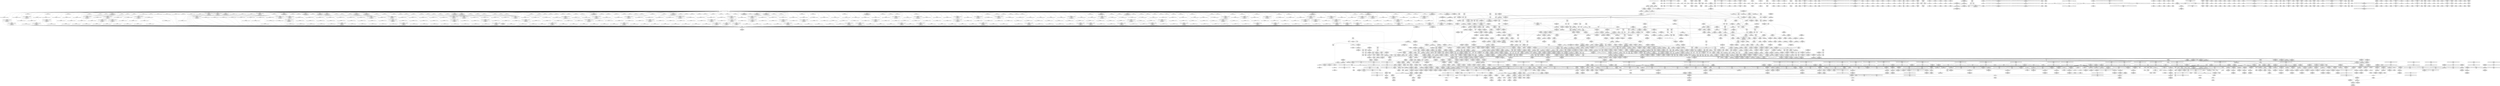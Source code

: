 digraph {
	CE0x4ec72d0 [shape=record,shape=Mrecord,label="{CE0x4ec72d0|inode_has_perm:_tmp17|security/selinux/hooks.c,1617|*SummSource*}"]
	CE0x4eb7c00 [shape=record,shape=Mrecord,label="{CE0x4eb7c00|selinux_inode_setotherxattr:_call14|security/selinux/hooks.c,2922}"]
	CE0x4d823d0 [shape=record,shape=Mrecord,label="{CE0x4d823d0|104:_%struct.inode*,_:_CRE_207,208_}"]
	CE0x4d97b90 [shape=record,shape=Mrecord,label="{CE0x4d97b90|12:_i32,_40:_%struct.super_block*,_56:_i8*,_:_CRE_512,520_|*MultipleSource*|security/selinux/hooks.c,2938|*LoadInst*|security/selinux/hooks.c,2937}"]
	CE0x4e70ba0 [shape=record,shape=Mrecord,label="{CE0x4e70ba0|selinux_inode_setxattr:_tmp28|security/selinux/hooks.c,2957|*SummSource*}"]
	CE0x4eefc40 [shape=record,shape=Mrecord,label="{CE0x4eefc40|current_sid:_bb|*SummSource*}"]
	CE0x4d7d0d0 [shape=record,shape=Mrecord,label="{CE0x4d7d0d0|12:_i32,_40:_%struct.super_block*,_56:_i8*,_:_CRE_298,299_}"]
	CE0x4d8f500 [shape=record,shape=Mrecord,label="{CE0x4d8f500|12:_i32,_40:_%struct.super_block*,_56:_i8*,_:_CRE_144,145_}"]
	CE0x4ddf9a0 [shape=record,shape=Mrecord,label="{CE0x4ddf9a0|current_sid:_tmp4|security/selinux/hooks.c,218}"]
	CE0x4ebdc10 [shape=record,shape=Mrecord,label="{CE0x4ebdc10|cred_sid:_bb|*SummSource*}"]
	CE0x4ef6a80 [shape=record,shape=Mrecord,label="{CE0x4ef6a80|i64_10|*Constant*}"]
	CE0x4eb0020 [shape=record,shape=Mrecord,label="{CE0x4eb0020|selinux_inode_setxattr:_audit_size.1}"]
	CE0x4e85b40 [shape=record,shape=Mrecord,label="{CE0x4e85b40|i8*_getelementptr_inbounds_(_29_x_i8_,_29_x_i8_*_.str66,_i32_0,_i32_0)|*Constant*}"]
	CE0x4e9c950 [shape=record,shape=Mrecord,label="{CE0x4e9c950|i64_15|*Constant*}"]
	CE0x4ef23a0 [shape=record,shape=Mrecord,label="{CE0x4ef23a0|current_sid:_land.lhs.true2|*SummSource*}"]
	CE0x4eb7820 [shape=record,shape=Mrecord,label="{CE0x4eb7820|selinux_inode_setotherxattr:_tmp35|security/selinux/hooks.c,2922|*SummSource*}"]
	CE0x4eb29a0 [shape=record,shape=Mrecord,label="{CE0x4eb29a0|get_current:_entry|*SummSource*}"]
	CE0x4f2d520 [shape=record,shape=Mrecord,label="{CE0x4f2d520|inode_has_perm:_tobool2|security/selinux/hooks.c,1611}"]
	CE0x4dbe8d0 [shape=record,shape=Mrecord,label="{CE0x4dbe8d0|12:_i32,_40:_%struct.super_block*,_56:_i8*,_:_CRE_912,913_}"]
	CE0x4f1fac0 [shape=record,shape=Mrecord,label="{CE0x4f1fac0|i64*_getelementptr_inbounds_(_25_x_i64_,_25_x_i64_*___llvm_gcov_ctr237,_i64_0,_i64_20)|*Constant*|*SummSink*}"]
	CE0x4d7c500 [shape=record,shape=Mrecord,label="{CE0x4d7c500|12:_i32,_40:_%struct.super_block*,_56:_i8*,_:_CRE_289,290_}"]
	CE0x4e87580 [shape=record,shape=Mrecord,label="{CE0x4e87580|GLOBAL:_audit_log_end|*Constant*|*SummSink*}"]
	CE0x4eeb2c0 [shape=record,shape=Mrecord,label="{CE0x4eeb2c0|i32_-95|*Constant*}"]
	CE0x4ea2b70 [shape=record,shape=Mrecord,label="{CE0x4ea2b70|current_sid:_tmp19|security/selinux/hooks.c,218|*SummSink*}"]
	CE0x4e25b70 [shape=record,shape=Mrecord,label="{CE0x4e25b70|__validate_creds:_expval|include/linux/cred.h,173|*SummSink*}"]
	CE0x4f327c0 [shape=record,shape=Mrecord,label="{CE0x4f327c0|__validate_creds:_tmp1|*SummSink*}"]
	CE0x4efb730 [shape=record,shape=Mrecord,label="{CE0x4efb730|selinux_inode_setotherxattr:_tmp21|security/selinux/hooks.c,2917|*SummSource*}"]
	CE0x4dd9c10 [shape=record,shape=Mrecord,label="{CE0x4dd9c10|selinux_inode_setotherxattr:_tmp9|security/selinux/hooks.c,2915|*SummSource*}"]
	CE0x4f085e0 [shape=record,shape=Mrecord,label="{CE0x4f085e0|selinux_inode_setotherxattr:_tmp18|security/selinux/hooks.c,2915|*SummSink*}"]
	CE0x4f07880 [shape=record,shape=Mrecord,label="{CE0x4f07880|inode_has_perm:_tmp6|*LoadInst*|security/selinux/hooks.c,1611}"]
	CE0x4d96a00 [shape=record,shape=Mrecord,label="{CE0x4d96a00|12:_i32,_40:_%struct.super_block*,_56:_i8*,_:_CRE_482,483_}"]
	CE0x4daf070 [shape=record,shape=Mrecord,label="{CE0x4daf070|current_sid:_tobool|security/selinux/hooks.c,218}"]
	CE0x4f0ed00 [shape=record,shape=Mrecord,label="{CE0x4f0ed00|inode_has_perm:_tobool|security/selinux/hooks.c,1611|*SummSource*}"]
	CE0x4eaf830 [shape=record,shape=Mrecord,label="{CE0x4eaf830|selinux_inode_setxattr:_tmp59|security/selinux/hooks.c,2978|*SummSource*}"]
	CE0x4f21160 [shape=record,shape=Mrecord,label="{CE0x4f21160|i64*_getelementptr_inbounds_(_25_x_i64_,_25_x_i64_*___llvm_gcov_ctr237,_i64_0,_i64_21)|*Constant*|*SummSource*}"]
	CE0x4dae440 [shape=record,shape=Mrecord,label="{CE0x4dae440|selinux_inode_setxattr:_bb|*SummSource*}"]
	CE0x4e2c880 [shape=record,shape=Mrecord,label="{CE0x4e2c880|GLOBAL:_capable|*Constant*}"]
	CE0x4ead6f0 [shape=record,shape=Mrecord,label="{CE0x4ead6f0|i64*_getelementptr_inbounds_(_38_x_i64_,_38_x_i64_*___llvm_gcov_ctr236,_i64_0,_i64_23)|*Constant*|*SummSource*}"]
	CE0x4dadcb0 [shape=record,shape=Mrecord,label="{CE0x4dadcb0|104:_%struct.inode*,_:_CRE_169,170_}"]
	CE0x4e8cec0 [shape=record,shape=Mrecord,label="{CE0x4e8cec0|i64_27|*Constant*|*SummSink*}"]
	CE0x4e8ecb0 [shape=record,shape=Mrecord,label="{CE0x4e8ecb0|selinux_inode_setxattr:_tmp69|security/selinux/hooks.c,2991|*SummSink*}"]
	CE0x4d66800 [shape=record,shape=Mrecord,label="{CE0x4d66800|12:_i32,_40:_%struct.super_block*,_56:_i8*,_:_CRE_157,158_}"]
	CE0x4f2fb50 [shape=record,shape=Mrecord,label="{CE0x4f2fb50|inode_has_perm:_entry}"]
	CE0x4d7b130 [shape=record,shape=Mrecord,label="{CE0x4d7b130|12:_i32,_40:_%struct.super_block*,_56:_i8*,_:_CRE_582,583_}"]
	CE0x4f46100 [shape=record,shape=Mrecord,label="{CE0x4f46100|i32_1609|*Constant*}"]
	CE0x4d69f80 [shape=record,shape=Mrecord,label="{CE0x4d69f80|104:_%struct.inode*,_:_CRE_317,318_}"]
	CE0x4ddb650 [shape=record,shape=Mrecord,label="{CE0x4ddb650|i64*_getelementptr_inbounds_(_11_x_i64_,_11_x_i64_*___llvm_gcov_ctr125,_i64_0,_i64_6)|*Constant*|*SummSink*}"]
	CE0x4e84110 [shape=record,shape=Mrecord,label="{CE0x4e84110|i32_32|*Constant*}"]
	CE0x4dbf0b0 [shape=record,shape=Mrecord,label="{CE0x4dbf0b0|12:_i32,_40:_%struct.super_block*,_56:_i8*,_:_CRE_918,919_}"]
	CE0x4e8f820 [shape=record,shape=Mrecord,label="{CE0x4e8f820|__validate_creds:_tmp1}"]
	CE0x4ef3fb0 [shape=record,shape=Mrecord,label="{CE0x4ef3fb0|i64_12|*Constant*|*SummSink*}"]
	CE0x4d95590 [shape=record,shape=Mrecord,label="{CE0x4d95590|selinux_inode_setxattr:_type|security/selinux/hooks.c,2954|*SummSink*}"]
	CE0x4d5e510 [shape=record,shape=Mrecord,label="{CE0x4d5e510|12:_i32,_40:_%struct.super_block*,_56:_i8*,_:_CRE_56,64_|*MultipleSource*|security/selinux/hooks.c,2938|*LoadInst*|security/selinux/hooks.c,2937}"]
	CE0x4e99450 [shape=record,shape=Mrecord,label="{CE0x4e99450|i64_13|*Constant*}"]
	CE0x4d82900 [shape=record,shape=Mrecord,label="{CE0x4d82900|12:_i32,_40:_%struct.super_block*,_56:_i8*,_:_CRE_307,308_}"]
	CE0x4f41f00 [shape=record,shape=Mrecord,label="{CE0x4f41f00|i64*_getelementptr_inbounds_(_8_x_i64_,_8_x_i64_*___llvm_gcov_ctr154,_i64_0,_i64_5)|*Constant*|*SummSource*}"]
	CE0x4d7f5d0 [shape=record,shape=Mrecord,label="{CE0x4d7f5d0|12:_i32,_40:_%struct.super_block*,_56:_i8*,_:_CRE_557,558_}"]
	CE0x4d98720 [shape=record,shape=Mrecord,label="{CE0x4d98720|selinux_inode_setxattr:_i_security|security/selinux/hooks.c,2938|*SummSink*}"]
	CE0x4e275b0 [shape=record,shape=Mrecord,label="{CE0x4e275b0|i64*_getelementptr_inbounds_(_5_x_i64_,_5_x_i64_*___llvm_gcov_ctr155,_i64_0,_i64_0)|*Constant*}"]
	CE0x4d681d0 [shape=record,shape=Mrecord,label="{CE0x4d681d0|12:_i32,_40:_%struct.super_block*,_56:_i8*,_:_CRE_104,112_|*MultipleSource*|security/selinux/hooks.c,2938|*LoadInst*|security/selinux/hooks.c,2937}"]
	CE0x4e9ef50 [shape=record,shape=Mrecord,label="{CE0x4e9ef50|i8*_getelementptr_inbounds_(_45_x_i8_,_45_x_i8_*_.str12,_i32_0,_i32_0)|*Constant*}"]
	CE0x4ef47d0 [shape=record,shape=Mrecord,label="{CE0x4ef47d0|i64*_getelementptr_inbounds_(_8_x_i64_,_8_x_i64_*___llvm_gcov_ctr154,_i64_0,_i64_2)|*Constant*}"]
	CE0x4d8b510 [shape=record,shape=Mrecord,label="{CE0x4d8b510|12:_i32,_40:_%struct.super_block*,_56:_i8*,_:_CRE_208,210_|*MultipleSource*|security/selinux/hooks.c,2938|*LoadInst*|security/selinux/hooks.c,2937}"]
	CE0x4de9750 [shape=record,shape=Mrecord,label="{CE0x4de9750|12:_i32,_40:_%struct.super_block*,_56:_i8*,_:_CRE_744,752_|*MultipleSource*|security/selinux/hooks.c,2938|*LoadInst*|security/selinux/hooks.c,2937}"]
	CE0x4f0adb0 [shape=record,shape=Mrecord,label="{CE0x4f0adb0|selinux_inode_setotherxattr:_do.body|*SummSink*}"]
	CE0x4f0e030 [shape=record,shape=Mrecord,label="{CE0x4f0e030|selinux_inode_setotherxattr:_tmp19|security/selinux/hooks.c,2915}"]
	CE0x4e2be10 [shape=record,shape=Mrecord,label="{CE0x4e2be10|selinux_inode_setotherxattr:_tobool6|security/selinux/hooks.c,2917|*SummSource*}"]
	CE0x4f25f90 [shape=record,shape=Mrecord,label="{CE0x4f25f90|dentry_has_perm:_dentry|Function::dentry_has_perm&Arg::dentry::|*SummSource*}"]
	CE0x4dbf5f0 [shape=record,shape=Mrecord,label="{CE0x4dbf5f0|12:_i32,_40:_%struct.super_block*,_56:_i8*,_:_CRE_922,923_}"]
	CE0x4d6f7f0 [shape=record,shape=Mrecord,label="{CE0x4d6f7f0|104:_%struct.inode*,_:_CRE_256,264_|*MultipleSource*|Function::selinux_inode_setxattr&Arg::dentry::|security/selinux/hooks.c,2937}"]
	CE0x4dd98a0 [shape=record,shape=Mrecord,label="{CE0x4dd98a0|12:_i32,_40:_%struct.super_block*,_56:_i8*,_:_CRE_174,175_}"]
	CE0x4e5e110 [shape=record,shape=Mrecord,label="{CE0x4e5e110|selinux_inode_setxattr:_tmp15|security/selinux/hooks.c,2948|*SummSink*}"]
	CE0x4d8a590 [shape=record,shape=Mrecord,label="{CE0x4d8a590|selinux_inode_setxattr:_if.then19|*SummSink*}"]
	CE0x4e98ba0 [shape=record,shape=Mrecord,label="{CE0x4e98ba0|selinux_inode_setxattr:_cmp|security/selinux/hooks.c,2963}"]
	CE0x4e97250 [shape=record,shape=Mrecord,label="{CE0x4e97250|GLOBAL:_security_context_to_sid|*Constant*|*SummSource*}"]
	CE0x4f016b0 [shape=record,shape=Mrecord,label="{CE0x4f016b0|dentry_has_perm:_tmp4|*LoadInst*|security/selinux/hooks.c,1627|*SummSource*}"]
	CE0x4efebf0 [shape=record,shape=Mrecord,label="{CE0x4efebf0|inode_has_perm:_inode|Function::inode_has_perm&Arg::inode::}"]
	CE0x4db0fd0 [shape=record,shape=Mrecord,label="{CE0x4db0fd0|12:_i32,_40:_%struct.super_block*,_56:_i8*,_:_CRE_252,253_}"]
	CE0x4d971e0 [shape=record,shape=Mrecord,label="{CE0x4d971e0|12:_i32,_40:_%struct.super_block*,_56:_i8*,_:_CRE_552,553_}"]
	CE0x4ede460 [shape=record,shape=Mrecord,label="{CE0x4ede460|selinux_inode_setxattr:_tmp87|security/selinux/hooks.c,3001}"]
	CE0x4f0f710 [shape=record,shape=Mrecord,label="{CE0x4f0f710|inode_has_perm:_perms|Function::inode_has_perm&Arg::perms::|*SummSource*}"]
	CE0x4e75430 [shape=record,shape=Mrecord,label="{CE0x4e75430|i32_3|*Constant*|*SummSink*}"]
	CE0x4e27310 [shape=record,shape=Mrecord,label="{CE0x4e27310|__validate_creds:_if.then|*SummSource*}"]
	CE0x4e88660 [shape=record,shape=Mrecord,label="{CE0x4e88660|selinux_inode_setxattr:_tmp63|security/selinux/hooks.c,2988|*SummSource*}"]
	CE0x4d7a2c0 [shape=record,shape=Mrecord,label="{CE0x4d7a2c0|12:_i32,_40:_%struct.super_block*,_56:_i8*,_:_CRE_571,572_}"]
	CE0x4e6e590 [shape=record,shape=Mrecord,label="{CE0x4e6e590|selinux_inode_setxattr:_tmp30|security/selinux/hooks.c,2959|*SummSource*}"]
	CE0x4d78740 [shape=record,shape=Mrecord,label="{CE0x4d78740|_call_void_mcount()_#3|*SummSource*}"]
	CE0x4ddf340 [shape=record,shape=Mrecord,label="{CE0x4ddf340|selinux_inode_setxattr:_if.end9|*SummSink*}"]
	CE0x4dcbc40 [shape=record,shape=Mrecord,label="{CE0x4dcbc40|selinux_inode_setxattr:_s_security|security/selinux/hooks.c,2947|*SummSink*}"]
	CE0x4e6e470 [shape=record,shape=Mrecord,label="{CE0x4e6e470|selinux_inode_setxattr:_tmp30|security/selinux/hooks.c,2959}"]
	CE0x4ed9dc0 [shape=record,shape=Mrecord,label="{CE0x4ed9dc0|selinux_inode_setxattr:_tmp75|security/selinux/hooks.c,2995|*SummSource*}"]
	CE0x4e9de50 [shape=record,shape=Mrecord,label="{CE0x4e9de50|selinux_inode_setxattr:_tmp41|security/selinux/hooks.c,2964|*SummSink*}"]
	CE0x4ef2270 [shape=record,shape=Mrecord,label="{CE0x4ef2270|get_current:_tmp|*SummSource*}"]
	CE0x4e9d030 [shape=record,shape=Mrecord,label="{CE0x4e9d030|selinux_inode_setxattr:_tmp39|security/selinux/hooks.c,2964}"]
	CE0x4e90880 [shape=record,shape=Mrecord,label="{CE0x4e90880|inode_has_perm:_tmp14|security/selinux/hooks.c,1614|*SummSource*}"]
	CE0x4e72d00 [shape=record,shape=Mrecord,label="{CE0x4e72d00|selinux_inode_setxattr:_call12|security/selinux/hooks.c,2957|*SummSink*}"]
	CE0x4dbc800 [shape=record,shape=Mrecord,label="{CE0x4dbc800|12:_i32,_40:_%struct.super_block*,_56:_i8*,_:_CRE_887,888_}"]
	CE0x4f0ccf0 [shape=record,shape=Mrecord,label="{CE0x4f0ccf0|get_current:_entry}"]
	CE0x4e9c8e0 [shape=record,shape=Mrecord,label="{CE0x4e9c8e0|i64_17|*Constant*|*SummSink*}"]
	CE0x4ec8290 [shape=record,shape=Mrecord,label="{CE0x4ec8290|inode_has_perm:_call4|security/selinux/hooks.c,1617|*SummSource*}"]
	CE0x4f283a0 [shape=record,shape=Mrecord,label="{CE0x4f283a0|get_current:_bb}"]
	CE0x4e29cf0 [shape=record,shape=Mrecord,label="{CE0x4e29cf0|dentry_has_perm:_tmp}"]
	CE0x4f249b0 [shape=record,shape=Mrecord,label="{CE0x4f249b0|selinux_inode_setotherxattr:_call19|security/selinux/hooks.c,2931}"]
	CE0x4f05030 [shape=record,shape=Mrecord,label="{CE0x4f05030|get_current:_bb}"]
	CE0x4dbcfe0 [shape=record,shape=Mrecord,label="{CE0x4dbcfe0|12:_i32,_40:_%struct.super_block*,_56:_i8*,_:_CRE_893,894_}"]
	CE0x4dadac0 [shape=record,shape=Mrecord,label="{CE0x4dadac0|selinux_inode_setotherxattr:_tobool1|security/selinux/hooks.c,2915|*SummSink*}"]
	CE0x4e5ccc0 [shape=record,shape=Mrecord,label="{CE0x4e5ccc0|selinux_inode_setxattr:_and|security/selinux/hooks.c,2948}"]
	CE0x4e577d0 [shape=record,shape=Mrecord,label="{CE0x4e577d0|selinux_inode_setotherxattr:_tmp32|security/selinux/hooks.c,2921}"]
	CE0x4eda810 [shape=record,shape=Mrecord,label="{CE0x4eda810|selinux_inode_setxattr:_tmp77|security/selinux/hooks.c,2996}"]
	CE0x4d78e10 [shape=record,shape=Mrecord,label="{CE0x4d78e10|selinux_inode_setxattr:_if.end|*SummSource*}"]
	CE0x4d78c50 [shape=record,shape=Mrecord,label="{CE0x4d78c50|selinux_inode_setxattr:_if.else30|*SummSink*}"]
	CE0x4d96b50 [shape=record,shape=Mrecord,label="{CE0x4d96b50|12:_i32,_40:_%struct.super_block*,_56:_i8*,_:_CRE_483,484_}"]
	CE0x4db1660 [shape=record,shape=Mrecord,label="{CE0x4db1660|12:_i32,_40:_%struct.super_block*,_56:_i8*,_:_CRE_257,258_}"]
	CE0x4d6d630 [shape=record,shape=Mrecord,label="{CE0x4d6d630|selinux_inode_setxattr:_tmp7|security/selinux/hooks.c,2944}"]
	CE0x4d71130 [shape=record,shape=Mrecord,label="{CE0x4d71130|12:_i32,_40:_%struct.super_block*,_56:_i8*,_:_CRE_205,206_}"]
	CE0x4d9a040 [shape=record,shape=Mrecord,label="{CE0x4d9a040|12:_i32,_40:_%struct.super_block*,_56:_i8*,_:_CRE_608,609_}"]
	CE0x4f3ec00 [shape=record,shape=Mrecord,label="{CE0x4f3ec00|i64*_getelementptr_inbounds_(_5_x_i64_,_5_x_i64_*___llvm_gcov_ctr155,_i64_0,_i64_3)|*Constant*}"]
	CE0x4f0a710 [shape=record,shape=Mrecord,label="{CE0x4f0a710|selinux_inode_setotherxattr:_land.lhs.true|*SummSource*}"]
	CE0x4e57f40 [shape=record,shape=Mrecord,label="{CE0x4e57f40|i64*_getelementptr_inbounds_(_25_x_i64_,_25_x_i64_*___llvm_gcov_ctr237,_i64_0,_i64_16)|*Constant*|*SummSource*}"]
	CE0x4d7ee60 [shape=record,shape=Mrecord,label="{CE0x4d7ee60|12:_i32,_40:_%struct.super_block*,_56:_i8*,_:_CRE_553,554_}"]
	CE0x4e75ab0 [shape=record,shape=Mrecord,label="{CE0x4e75ab0|avc_has_perm:_entry}"]
	CE0x4f2bb90 [shape=record,shape=Mrecord,label="{CE0x4f2bb90|inode_has_perm:_tmp15|*LoadInst*|security/selinux/hooks.c,1615|*SummSource*}"]
	CE0x4d949b0 [shape=record,shape=Mrecord,label="{CE0x4d949b0|selinux_inode_setotherxattr:_dentry|Function::selinux_inode_setotherxattr&Arg::dentry::|*SummSink*}"]
	CE0x4eee550 [shape=record,shape=Mrecord,label="{CE0x4eee550|current_sid:_tmp1}"]
	CE0x4d70800 [shape=record,shape=Mrecord,label="{CE0x4d70800|12:_i32,_40:_%struct.super_block*,_56:_i8*,_:_CRE_198,199_}"]
	CE0x4d932d0 [shape=record,shape=Mrecord,label="{CE0x4d932d0|selinux_inode_setotherxattr:_tmp7|security/selinux/hooks.c,2915|*SummSink*}"]
	CE0x4dd9750 [shape=record,shape=Mrecord,label="{CE0x4dd9750|12:_i32,_40:_%struct.super_block*,_56:_i8*,_:_CRE_173,174_}"]
	CE0x4ea97e0 [shape=record,shape=Mrecord,label="{CE0x4ea97e0|selinux_inode_setxattr:_tmp52|security/selinux/hooks.c,2974}"]
	CE0x4e2ac90 [shape=record,shape=Mrecord,label="{CE0x4e2ac90|selinux_inode_setotherxattr:_tmp12|security/selinux/hooks.c,2915}"]
	CE0x4f2ff40 [shape=record,shape=Mrecord,label="{CE0x4f2ff40|inode_has_perm:_bb|*SummSink*}"]
	CE0x4dd7d00 [shape=record,shape=Mrecord,label="{CE0x4dd7d00|_ret_i32_%tmp24,_!dbg_!27742|security/selinux/hooks.c,220}"]
	CE0x4d6c730 [shape=record,shape=Mrecord,label="{CE0x4d6c730|12:_i32,_40:_%struct.super_block*,_56:_i8*,_:_CRE_474,475_}"]
	CE0x4f289b0 [shape=record,shape=Mrecord,label="{CE0x4f289b0|__validate_creds:_entry|*SummSource*}"]
	CE0x4f01930 [shape=record,shape=Mrecord,label="{CE0x4f01930|selinux_inode_setotherxattr:_call3|security/selinux/hooks.c,2915|*SummSink*}"]
	CE0x4e99560 [shape=record,shape=Mrecord,label="{CE0x4e99560|i64_13|*Constant*|*SummSource*}"]
	CE0x4db5e90 [shape=record,shape=Mrecord,label="{CE0x4db5e90|i32_0|*Constant*}"]
	CE0x4ea7f20 [shape=record,shape=Mrecord,label="{CE0x4ea7f20|i64_20|*Constant*}"]
	CE0x4d96230 [shape=record,shape=Mrecord,label="{CE0x4d96230|i8_1|*Constant*|*SummSource*}"]
	CE0x4d8b3c0 [shape=record,shape=Mrecord,label="{CE0x4d8b3c0|12:_i32,_40:_%struct.super_block*,_56:_i8*,_:_CRE_240,241_}"]
	CE0x4f0f5c0 [shape=record,shape=Mrecord,label="{CE0x4f0f5c0|inode_has_perm:_perms|Function::inode_has_perm&Arg::perms::}"]
	CE0x4e8af30 [shape=record,shape=Mrecord,label="{CE0x4e8af30|GLOBAL:_security_context_to_sid_force|*Constant*|*SummSink*}"]
	CE0x4ec7770 [shape=record,shape=Mrecord,label="{CE0x4ec7770|inode_has_perm:_sclass|security/selinux/hooks.c,1617}"]
	CE0x4f34400 [shape=record,shape=Mrecord,label="{CE0x4f34400|inode_has_perm:_call|security/selinux/hooks.c,1614|*SummSource*}"]
	CE0x4db0500 [shape=record,shape=Mrecord,label="{CE0x4db0500|104:_%struct.inode*,_:_CRE_172,173_}"]
	CE0x4e28450 [shape=record,shape=Mrecord,label="{CE0x4e28450|i64*_getelementptr_inbounds_(_2_x_i64_,_2_x_i64_*___llvm_gcov_ctr153,_i64_0,_i64_1)|*Constant*}"]
	CE0x4e2b7e0 [shape=record,shape=Mrecord,label="{CE0x4e2b7e0|_ret_i32_%retval.0,_!dbg_!27739|security/selinux/hooks.c,1618}"]
	CE0x4f34fa0 [shape=record,shape=Mrecord,label="{CE0x4f34fa0|cred_sid:_sid|security/selinux/hooks.c,197|*SummSink*}"]
	CE0x4e95b20 [shape=record,shape=Mrecord,label="{CE0x4e95b20|selinux_inode_setxattr:_size|Function::selinux_inode_setxattr&Arg::size::}"]
	CE0x4d8d4b0 [shape=record,shape=Mrecord,label="{CE0x4d8d4b0|104:_%struct.inode*,_:_CRE_212,213_}"]
	CE0x4e5c090 [shape=record,shape=Mrecord,label="{CE0x4e5c090|selinux_inode_setxattr:_conv|security/selinux/hooks.c,2948}"]
	CE0x4e9b730 [shape=record,shape=Mrecord,label="{CE0x4e9b730|selinux_inode_setxattr:_call20|security/selinux/hooks.c,2964|*SummSource*}"]
	CE0x4da9fa0 [shape=record,shape=Mrecord,label="{CE0x4da9fa0|current_sid:_tmp2|*SummSource*}"]
	CE0x4eb9c50 [shape=record,shape=Mrecord,label="{CE0x4eb9c50|__validate_creds:_tmp4|include/linux/cred.h,173}"]
	CE0x4ebd190 [shape=record,shape=Mrecord,label="{CE0x4ebd190|__validate_creds:_tmp8|include/linux/cred.h,175|*SummSource*}"]
	CE0x4d6d1d0 [shape=record,shape=Mrecord,label="{CE0x4d6d1d0|104:_%struct.inode*,_:_CRE_48,52_|*MultipleSource*|Function::selinux_inode_setxattr&Arg::dentry::|security/selinux/hooks.c,2937}"]
	CE0x4ec7c60 [shape=record,shape=Mrecord,label="{CE0x4ec7c60|inode_has_perm:_call4|security/selinux/hooks.c,1617}"]
	CE0x4e5a340 [shape=record,shape=Mrecord,label="{CE0x4e5a340|selinux_inode_setxattr:_tmp18|security/selinux/hooks.c,2948}"]
	CE0x4f020a0 [shape=record,shape=Mrecord,label="{CE0x4f020a0|i64*_getelementptr_inbounds_(_8_x_i64_,_8_x_i64_*___llvm_gcov_ctr154,_i64_0,_i64_6)|*Constant*|*SummSource*}"]
	CE0x4eb6f90 [shape=record,shape=Mrecord,label="{CE0x4eb6f90|i64*_getelementptr_inbounds_(_25_x_i64_,_25_x_i64_*___llvm_gcov_ctr237,_i64_0,_i64_17)|*Constant*|*SummSink*}"]
	CE0x4de2750 [shape=record,shape=Mrecord,label="{CE0x4de2750|selinux_inode_setotherxattr:_if.then15}"]
	CE0x4dbf4a0 [shape=record,shape=Mrecord,label="{CE0x4dbf4a0|12:_i32,_40:_%struct.super_block*,_56:_i8*,_:_CRE_921,922_}"]
	CE0x4e6aa60 [shape=record,shape=Mrecord,label="{CE0x4e6aa60|selinux_inode_setxattr:_tmp47|*LoadInst*|security/selinux/hooks.c,2973|*SummSink*}"]
	CE0x4ee25d0 [shape=record,shape=Mrecord,label="{CE0x4ee25d0|i64_34|*Constant*|*SummSource*}"]
	CE0x4ef55a0 [shape=record,shape=Mrecord,label="{CE0x4ef55a0|selinux_inode_setotherxattr:_tmp27|security/selinux/hooks.c,2919|*SummSource*}"]
	CE0x4d863b0 [shape=record,shape=Mrecord,label="{CE0x4d863b0|12:_i32,_40:_%struct.super_block*,_56:_i8*,_:_CRE_276,277_}"]
	CE0x4e921d0 [shape=record,shape=Mrecord,label="{CE0x4e921d0|selinux_inode_setxattr:_sclass41|security/selinux/hooks.c,2993|*SummSource*}"]
	CE0x4daeaa0 [shape=record,shape=Mrecord,label="{CE0x4daeaa0|selinux_inode_setotherxattr:_tmp6|security/selinux/hooks.c,2915|*SummSource*}"]
	CE0x4e74870 [shape=record,shape=Mrecord,label="{CE0x4e74870|selinux_inode_setxattr:_call36|security/selinux/hooks.c,2988|*SummSource*}"]
	CE0x4dbfdd0 [shape=record,shape=Mrecord,label="{CE0x4dbfdd0|12:_i32,_40:_%struct.super_block*,_56:_i8*,_:_CRE_928,929_}"]
	CE0x4f0d800 [shape=record,shape=Mrecord,label="{CE0x4f0d800|selinux_inode_setotherxattr:_call5|security/selinux/hooks.c,2917|*SummSink*}"]
	CE0x4e5cdf0 [shape=record,shape=Mrecord,label="{CE0x4e5cdf0|selinux_inode_setxattr:_and|security/selinux/hooks.c,2948|*SummSource*}"]
	CE0x4dd2290 [shape=record,shape=Mrecord,label="{CE0x4dd2290|_ret_i32_%retval.0,_!dbg_!27762|security/selinux/hooks.c,2932}"]
	CE0x4ee2890 [shape=record,shape=Mrecord,label="{CE0x4ee2890|i64_33|*Constant*}"]
	CE0x4ec6730 [shape=record,shape=Mrecord,label="{CE0x4ec6730|inode_has_perm:_tmp16|security/selinux/hooks.c,1615|*SummSink*}"]
	CE0x4ef4160 [shape=record,shape=Mrecord,label="{CE0x4ef4160|selinux_inode_setotherxattr:_tmp24|security/selinux/hooks.c,2919|*SummSink*}"]
	CE0x4ef9510 [shape=record,shape=Mrecord,label="{CE0x4ef9510|_call_void_mcount()_#3|*SummSink*}"]
	CE0x4ddef30 [shape=record,shape=Mrecord,label="{CE0x4ddef30|selinux_inode_setotherxattr:_call|security/selinux/hooks.c,2915|*SummSink*}"]
	CE0x4e84ac0 [shape=record,shape=Mrecord,label="{CE0x4e84ac0|i32_1401|*Constant*|*SummSource*}"]
	CE0x4ea9f70 [shape=record,shape=Mrecord,label="{CE0x4ea9f70|i64*_getelementptr_inbounds_(_38_x_i64_,_38_x_i64_*___llvm_gcov_ctr236,_i64_0,_i64_21)|*Constant*|*SummSink*}"]
	CE0x4eff630 [shape=record,shape=Mrecord,label="{CE0x4eff630|dentry_has_perm:_bb|*SummSink*}"]
	CE0x4db1510 [shape=record,shape=Mrecord,label="{CE0x4db1510|12:_i32,_40:_%struct.super_block*,_56:_i8*,_:_CRE_256,257_}"]
	CE0x4d70170 [shape=record,shape=Mrecord,label="{CE0x4d70170|12:_i32,_40:_%struct.super_block*,_56:_i8*,_:_CRE_193,194_}"]
	CE0x4e394a0 [shape=record,shape=Mrecord,label="{CE0x4e394a0|i32_16|*Constant*}"]
	CE0x4e55560 [shape=record,shape=Mrecord,label="{CE0x4e55560|selinux_inode_setxattr:_tmp23|security/selinux/hooks.c,2951}"]
	CE0x4db2720 [shape=record,shape=Mrecord,label="{CE0x4db2720|selinux_inode_setotherxattr:_tmp32|security/selinux/hooks.c,2921|*SummSource*}"]
	CE0x4dad300 [shape=record,shape=Mrecord,label="{CE0x4dad300|i32_1|*Constant*|*SummSink*}"]
	CE0x4ddc5a0 [shape=record,shape=Mrecord,label="{CE0x4ddc5a0|i32_5|*Constant*|*SummSource*}"]
	CE0x4dacb70 [shape=record,shape=Mrecord,label="{CE0x4dacb70|i64*_getelementptr_inbounds_(_2_x_i64_,_2_x_i64_*___llvm_gcov_ctr98,_i64_0,_i64_0)|*Constant*|*SummSource*}"]
	CE0x4e40280 [shape=record,shape=Mrecord,label="{CE0x4e40280|selinux_inode_setxattr:_tmp91|security/selinux/hooks.c,3004|*SummSink*}"]
	CE0x4e6dfc0 [shape=record,shape=Mrecord,label="{CE0x4e6dfc0|avc_has_perm:_auditdata|Function::avc_has_perm&Arg::auditdata::}"]
	CE0x4db74c0 [shape=record,shape=Mrecord,label="{CE0x4db74c0|_call_void_lockdep_rcu_suspicious(i8*_getelementptr_inbounds_(_25_x_i8_,_25_x_i8_*_.str3,_i32_0,_i32_0),_i32_218,_i8*_getelementptr_inbounds_(_45_x_i8_,_45_x_i8_*_.str12,_i32_0,_i32_0))_#10,_!dbg_!27727|security/selinux/hooks.c,218|*SummSource*}"]
	CE0x4e72870 [shape=record,shape=Mrecord,label="{CE0x4e72870|selinux_inode_setxattr:_tmp33|security/selinux/hooks.c,2960|*SummSource*}"]
	CE0x4f26790 [shape=record,shape=Mrecord,label="{CE0x4f26790|_ret_i32_%call,_!dbg_!27723|security/selinux/hooks.c,1632}"]
	CE0x4dd5dc0 [shape=record,shape=Mrecord,label="{CE0x4dd5dc0|selinux_inode_setxattr:_call|security/selinux/hooks.c,2941|*SummSource*}"]
	CE0x4ea8f50 [shape=record,shape=Mrecord,label="{CE0x4ea8f50|selinux_inode_setxattr:_tmp50|security/selinux/hooks.c,2973|*SummSink*}"]
	CE0x4d66020 [shape=record,shape=Mrecord,label="{CE0x4d66020|12:_i32,_40:_%struct.super_block*,_56:_i8*,_:_CRE_151,152_}"]
	CE0x4dbe4e0 [shape=record,shape=Mrecord,label="{CE0x4dbe4e0|12:_i32,_40:_%struct.super_block*,_56:_i8*,_:_CRE_909,910_}"]
	CE0x4d6bad0 [shape=record,shape=Mrecord,label="{CE0x4d6bad0|12:_i32,_40:_%struct.super_block*,_56:_i8*,_:_CRE_432,440_|*MultipleSource*|security/selinux/hooks.c,2938|*LoadInst*|security/selinux/hooks.c,2937}"]
	CE0x4e3e2e0 [shape=record,shape=Mrecord,label="{CE0x4e3e2e0|selinux_inode_setxattr:_tobool49|security/selinux/hooks.c,3000|*SummSource*}"]
	CE0x4e86db0 [shape=record,shape=Mrecord,label="{CE0x4e86db0|_call_void_audit_log_end(%struct.audit_buffer*_%call33)_#10,_!dbg_!27789|security/selinux/hooks.c,2984|*SummSource*}"]
	CE0x4f41640 [shape=record,shape=Mrecord,label="{CE0x4f41640|inode_has_perm:_do.end|*SummSource*}"]
	CE0x4eab140 [shape=record,shape=Mrecord,label="{CE0x4eab140|selinux_inode_setxattr:_sub28|security/selinux/hooks.c,2974|*SummSource*}"]
	CE0x4dafe20 [shape=record,shape=Mrecord,label="{CE0x4dafe20|selinux_inode_setxattr:_if.then19}"]
	CE0x4d8c630 [shape=record,shape=Mrecord,label="{CE0x4d8c630|12:_i32,_40:_%struct.super_block*,_56:_i8*,_:_CRE_246,247_}"]
	CE0x4ec6cc0 [shape=record,shape=Mrecord,label="{CE0x4ec6cc0|inode_has_perm:_sid3|security/selinux/hooks.c,1617}"]
	CE0x4edd510 [shape=record,shape=Mrecord,label="{CE0x4edd510|i32_256|*Constant*|*SummSource*}"]
	CE0x4e8cff0 [shape=record,shape=Mrecord,label="{CE0x4e8cff0|selinux_inode_setxattr:_tmp65|security/selinux/hooks.c,2990}"]
	CE0x4eda2d0 [shape=record,shape=Mrecord,label="{CE0x4eda2d0|selinux_inode_setxattr:_tmp76|security/selinux/hooks.c,2995|*SummSource*}"]
	CE0x4efe4c0 [shape=record,shape=Mrecord,label="{CE0x4efe4c0|selinux_inode_setotherxattr:_call8|security/selinux/hooks.c,2919|*SummSource*}"]
	CE0x4db0860 [shape=record,shape=Mrecord,label="{CE0x4db0860|104:_%struct.inode*,_:_CRE_175,176_}"]
	CE0x4dc4050 [shape=record,shape=Mrecord,label="{CE0x4dc4050|selinux_inode_setxattr:_audit_context|security/selinux/hooks.c,2981|*SummSink*}"]
	CE0x4f0a430 [shape=record,shape=Mrecord,label="{CE0x4f0a430|selinux_inode_setotherxattr:_if.end13|*SummSource*}"]
	CE0x4edc260 [shape=record,shape=Mrecord,label="{CE0x4edc260|i64_30|*Constant*|*SummSource*}"]
	CE0x4ef9430 [shape=record,shape=Mrecord,label="{CE0x4ef9430|_call_void_mcount()_#3|*SummSource*}"]
	CE0x4eddfb0 [shape=record,shape=Mrecord,label="{CE0x4eddfb0|i64*_getelementptr_inbounds_(_38_x_i64_,_38_x_i64_*___llvm_gcov_ctr236,_i64_0,_i64_35)|*Constant*|*SummSource*}"]
	CE0x4db1f90 [shape=record,shape=Mrecord,label="{CE0x4db1f90|12:_i32,_40:_%struct.super_block*,_56:_i8*,_:_CRE_264,265_}"]
	CE0x4efbf50 [shape=record,shape=Mrecord,label="{CE0x4efbf50|selinux_inode_setotherxattr:_tmp2}"]
	CE0x4ef6490 [shape=record,shape=Mrecord,label="{CE0x4ef6490|__validate_creds:_conv|include/linux/cred.h,173}"]
	CE0x4d93a90 [shape=record,shape=Mrecord,label="{CE0x4d93a90|current_sid:_tobool1|security/selinux/hooks.c,218|*SummSource*}"]
	CE0x4de0970 [shape=record,shape=Mrecord,label="{CE0x4de0970|current_sid:_tmp3|*SummSource*}"]
	CE0x4e65d10 [shape=record,shape=Mrecord,label="{CE0x4e65d10|selinux_inode_setxattr:_flags3|security/selinux/hooks.c,2948|*SummSink*}"]
	CE0x4f1ec20 [shape=record,shape=Mrecord,label="{CE0x4f1ec20|selinux_inode_setotherxattr:_tmp39|security/selinux/hooks.c,2922}"]
	CE0x4ea1ad0 [shape=record,shape=Mrecord,label="{CE0x4ea1ad0|current_sid:_tmp17|security/selinux/hooks.c,218|*SummSource*}"]
	CE0x4edce40 [shape=record,shape=Mrecord,label="{CE0x4edce40|selinux_inode_setxattr:_call42|security/selinux/hooks.c,2993}"]
	CE0x4eeb680 [shape=record,shape=Mrecord,label="{CE0x4eeb680|selinux_inode_setxattr:_retval.0|*SummSource*}"]
	CE0x4dbe0f0 [shape=record,shape=Mrecord,label="{CE0x4dbe0f0|12:_i32,_40:_%struct.super_block*,_56:_i8*,_:_CRE_906,907_}"]
	CE0x4e74500 [shape=record,shape=Mrecord,label="{CE0x4e74500|selinux_inode_setxattr:_tmp64|security/selinux/hooks.c,2988|*SummSource*}"]
	CE0x4d7ce30 [shape=record,shape=Mrecord,label="{CE0x4d7ce30|12:_i32,_40:_%struct.super_block*,_56:_i8*,_:_CRE_296,297_}"]
	CE0x4d827b0 [shape=record,shape=Mrecord,label="{CE0x4d827b0|12:_i32,_40:_%struct.super_block*,_56:_i8*,_:_CRE_306,307_}"]
	CE0x4dacc20 [shape=record,shape=Mrecord,label="{CE0x4dacc20|104:_%struct.inode*,_:_CRE_197,198_}"]
	CE0x4ef60b0 [shape=record,shape=Mrecord,label="{CE0x4ef60b0|inode_has_perm:_conv|security/selinux/hooks.c,1611}"]
	CE0x4e3ff20 [shape=record,shape=Mrecord,label="{CE0x4e3ff20|selinux_inode_setxattr:_tmp92|security/selinux/hooks.c,3008|*SummSource*}"]
	CE0x4e6fb30 [shape=record,shape=Mrecord,label="{CE0x4e6fb30|avc_has_perm:_tclass|Function::avc_has_perm&Arg::tclass::}"]
	CE0x4ddabb0 [shape=record,shape=Mrecord,label="{CE0x4ddabb0|i32_0|*Constant*|*SummSink*}"]
	CE0x4d90a00 [shape=record,shape=Mrecord,label="{CE0x4d90a00|get_current:_tmp1}"]
	CE0x4e71a70 [shape=record,shape=Mrecord,label="{CE0x4e71a70|i32_4|*Constant*|*SummSource*}"]
	CE0x4f31ee0 [shape=record,shape=Mrecord,label="{CE0x4f31ee0|inode_has_perm:_tmp9|security/selinux/hooks.c,1611}"]
	CE0x4dd90c0 [shape=record,shape=Mrecord,label="{CE0x4dd90c0|12:_i32,_40:_%struct.super_block*,_56:_i8*,_:_CRE_168,169_}"]
	CE0x4e24f90 [shape=record,shape=Mrecord,label="{CE0x4e24f90|selinux_inode_setotherxattr:_tmp13|security/selinux/hooks.c,2915|*SummSink*}"]
	CE0x4d81180 [shape=record,shape=Mrecord,label="{CE0x4d81180|104:_%struct.inode*,_:_CRE_150,151_}"]
	CE0x4d71590 [shape=record,shape=Mrecord,label="{CE0x4d71590|selinux_inode_setxattr:_if.end29|*SummSink*}"]
	CE0x4f2d4b0 [shape=record,shape=Mrecord,label="{CE0x4f2d4b0|inode_has_perm:_tmp7|security/selinux/hooks.c,1611|*SummSource*}"]
	CE0x4ddd9c0 [shape=record,shape=Mrecord,label="{CE0x4ddd9c0|i64*_getelementptr_inbounds_(_25_x_i64_,_25_x_i64_*___llvm_gcov_ctr237,_i64_0,_i64_6)|*Constant*|*SummSource*}"]
	CE0x4f3f120 [shape=record,shape=Mrecord,label="{CE0x4f3f120|__validate_creds:_if.then}"]
	CE0x4d87ce0 [shape=record,shape=Mrecord,label="{CE0x4d87ce0|selinux_inode_setxattr:_if.else|*SummSource*}"]
	CE0x4dc2010 [shape=record,shape=Mrecord,label="{CE0x4dc2010|12:_i32,_40:_%struct.super_block*,_56:_i8*,_:_CRE_992,1000_|*MultipleSource*|security/selinux/hooks.c,2938|*LoadInst*|security/selinux/hooks.c,2937}"]
	CE0x4de3e50 [shape=record,shape=Mrecord,label="{CE0x4de3e50|i64*_getelementptr_inbounds_(_38_x_i64_,_38_x_i64_*___llvm_gcov_ctr236,_i64_0,_i64_3)|*Constant*}"]
	CE0x4f241f0 [shape=record,shape=Mrecord,label="{CE0x4f241f0|selinux_inode_setotherxattr:_tmp47|security/selinux/hooks.c,2931|*SummSource*}"]
	CE0x4f06070 [shape=record,shape=Mrecord,label="{CE0x4f06070|i64_0|*Constant*}"]
	CE0x4ea9170 [shape=record,shape=Mrecord,label="{CE0x4ea9170|selinux_inode_setxattr:_tmp51|security/selinux/hooks.c,2973}"]
	CE0x4eaf090 [shape=record,shape=Mrecord,label="{CE0x4eaf090|selinux_inode_setxattr:_tmp59|security/selinux/hooks.c,2978|*SummSink*}"]
	CE0x4f2d2f0 [shape=record,shape=Mrecord,label="{CE0x4f2d2f0|i64*_getelementptr_inbounds_(_8_x_i64_,_8_x_i64_*___llvm_gcov_ctr154,_i64_0,_i64_1)|*Constant*|*SummSink*}"]
	CE0x4d6cc50 [shape=record,shape=Mrecord,label="{CE0x4d6cc50|12:_i32,_40:_%struct.super_block*,_56:_i8*,_:_CRE_477,478_}"]
	CE0x4dc3e60 [shape=record,shape=Mrecord,label="{CE0x4dc3e60|COLLAPSED:_CMRE:_elem_0:default:}"]
	CE0x4ee2750 [shape=record,shape=Mrecord,label="{CE0x4ee2750|i64_34|*Constant*|*SummSink*}"]
	CE0x4f34d90 [shape=record,shape=Mrecord,label="{CE0x4f34d90|cred_sid:_tmp5|security/selinux/hooks.c,196|*SummSink*}"]
	CE0x4ddcbe0 [shape=record,shape=Mrecord,label="{CE0x4ddcbe0|selinux_inode_setxattr:_if.then14|*SummSink*}"]
	CE0x4efa990 [shape=record,shape=Mrecord,label="{CE0x4efa990|selinux_inode_setotherxattr:_land.lhs.true2}"]
	CE0x4d87ea0 [shape=record,shape=Mrecord,label="{CE0x4d87ea0|selinux_inode_setxattr:_if.end51}"]
	CE0x4db2ef0 [shape=record,shape=Mrecord,label="{CE0x4db2ef0|selinux_inode_setotherxattr:_tmp29|security/selinux/hooks.c,2920|*SummSink*}"]
	CE0x4f24ba0 [shape=record,shape=Mrecord,label="{CE0x4f24ba0|selinux_inode_setotherxattr:_call19|security/selinux/hooks.c,2931|*SummSource*}"]
	CE0x4f3e260 [shape=record,shape=Mrecord,label="{CE0x4f3e260|__validate_creds:_tmp2|include/linux/cred.h,173}"]
	CE0x4dc0460 [shape=record,shape=Mrecord,label="{CE0x4dc0460|12:_i32,_40:_%struct.super_block*,_56:_i8*,_:_CRE_933,934_}"]
	CE0x4f03f10 [shape=record,shape=Mrecord,label="{CE0x4f03f10|inode_has_perm:_tmp6|*LoadInst*|security/selinux/hooks.c,1611|*SummSink*}"]
	CE0x4d9a880 [shape=record,shape=Mrecord,label="{CE0x4d9a880|12:_i32,_40:_%struct.super_block*,_56:_i8*,_:_CRE_590,591_}"]
	CE0x4f2fe40 [shape=record,shape=Mrecord,label="{CE0x4f2fe40|inode_has_perm:_cred|Function::inode_has_perm&Arg::cred::}"]
	CE0x4d702c0 [shape=record,shape=Mrecord,label="{CE0x4d702c0|12:_i32,_40:_%struct.super_block*,_56:_i8*,_:_CRE_194,195_}"]
	CE0x4e9a5d0 [shape=record,shape=Mrecord,label="{CE0x4e9a5d0|selinux_inode_setxattr:_tmp36|security/selinux/hooks.c,2963|*SummSource*}"]
	CE0x4f2b4e0 [shape=record,shape=Mrecord,label="{CE0x4f2b4e0|inode_has_perm:_i_security|security/selinux/hooks.c,1615}"]
	CE0x4f2f410 [shape=record,shape=Mrecord,label="{CE0x4f2f410|_ret_i32_%tmp6,_!dbg_!27716|security/selinux/hooks.c,197|*SummSink*}"]
	CE0x4db0730 [shape=record,shape=Mrecord,label="{CE0x4db0730|104:_%struct.inode*,_:_CRE_174,175_}"]
	CE0x4e59f60 [shape=record,shape=Mrecord,label="{CE0x4e59f60|selinux_inode_setxattr:_tmp17|security/selinux/hooks.c,2948|*SummSource*}"]
	CE0x4d77180 [shape=record,shape=Mrecord,label="{CE0x4d77180|12:_i32,_40:_%struct.super_block*,_56:_i8*,_:_CRE_176,177_}"]
	CE0x4d960b0 [shape=record,shape=Mrecord,label="{CE0x4d960b0|i8_1|*Constant*}"]
	CE0x4f02f90 [shape=record,shape=Mrecord,label="{CE0x4f02f90|GLOBAL:_current_task|Global_var:current_task}"]
	CE0x4e97850 [shape=record,shape=Mrecord,label="{CE0x4e97850|0:_i32,_:_SCRE:_elem_0:default:}"]
	CE0x4ef6dc0 [shape=record,shape=Mrecord,label="{CE0x4ef6dc0|selinux_inode_setotherxattr:_tmp20|security/selinux/hooks.c,2917|*SummSource*}"]
	CE0x4ea05a0 [shape=record,shape=Mrecord,label="{CE0x4ea05a0|selinux_inode_setotherxattr:_tmp11|security/selinux/hooks.c,2915}"]
	CE0x4f025d0 [shape=record,shape=Mrecord,label="{CE0x4f025d0|selinux_inode_setotherxattr:_tmp22|security/selinux/hooks.c,2917|*SummSource*}"]
	CE0x4dd5a70 [shape=record,shape=Mrecord,label="{CE0x4dd5a70|selinux_inode_setxattr:_tmp4|security/selinux/hooks.c,2938|*SummSink*}"]
	CE0x4e290b0 [shape=record,shape=Mrecord,label="{CE0x4e290b0|selinux_inode_setotherxattr:_if.then}"]
	CE0x4e8df50 [shape=record,shape=Mrecord,label="{CE0x4e8df50|selinux_inode_setxattr:_tmp68|security/selinux/hooks.c,2990}"]
	CE0x4f04470 [shape=record,shape=Mrecord,label="{CE0x4f04470|i32_2915|*Constant*|*SummSink*}"]
	CE0x4dde300 [shape=record,shape=Mrecord,label="{CE0x4dde300|selinux_inode_setxattr:_if.then23}"]
	CE0x4f20a50 [shape=record,shape=Mrecord,label="{CE0x4f20a50|selinux_inode_setotherxattr:_tmp42|*SummSource*}"]
	CE0x4f462c0 [shape=record,shape=Mrecord,label="{CE0x4f462c0|i1_true|*Constant*}"]
	CE0x4de1a80 [shape=record,shape=Mrecord,label="{CE0x4de1a80|current_sid:_tmp5|security/selinux/hooks.c,218|*SummSink*}"]
	CE0x4d6da10 [shape=record,shape=Mrecord,label="{CE0x4d6da10|104:_%struct.inode*,_:_CRE_56,64_|*MultipleSource*|Function::selinux_inode_setxattr&Arg::dentry::|security/selinux/hooks.c,2937}"]
	CE0x4de4590 [shape=record,shape=Mrecord,label="{CE0x4de4590|selinux_inode_setxattr:_call2|security/selinux/hooks.c,2945|*SummSink*}"]
	CE0x4de7c70 [shape=record,shape=Mrecord,label="{CE0x4de7c70|12:_i32,_40:_%struct.super_block*,_56:_i8*,_:_CRE_640,648_|*MultipleSource*|security/selinux/hooks.c,2938|*LoadInst*|security/selinux/hooks.c,2937}"]
	CE0x4e9b0c0 [shape=record,shape=Mrecord,label="{CE0x4e9b0c0|selinux_inode_setxattr:_tmp38|security/selinux/hooks.c,2963|*SummSource*}"]
	CE0x4efadd0 [shape=record,shape=Mrecord,label="{CE0x4efadd0|dentry_has_perm:_call|security/selinux/hooks.c,1632|*SummSource*}"]
	CE0x4ebd7b0 [shape=record,shape=Mrecord,label="{CE0x4ebd7b0|__validate_creds:_tmp9|include/linux/cred.h,175}"]
	CE0x4de3d00 [shape=record,shape=Mrecord,label="{CE0x4de3d00|selinux_inode_setxattr:_tmp6|security/selinux/hooks.c,2944}"]
	CE0x4f0bf30 [shape=record,shape=Mrecord,label="{CE0x4f0bf30|selinux_inode_setotherxattr:_if.then12|*SummSink*}"]
	CE0x4e8d1d0 [shape=record,shape=Mrecord,label="{CE0x4e8d1d0|selinux_inode_setxattr:_tmp65|security/selinux/hooks.c,2990|*SummSink*}"]
	CE0x4db9a80 [shape=record,shape=Mrecord,label="{CE0x4db9a80|12:_i32,_40:_%struct.super_block*,_56:_i8*,_:_CRE_808,816_|*MultipleSource*|security/selinux/hooks.c,2938|*LoadInst*|security/selinux/hooks.c,2937}"]
	CE0x4e98440 [shape=record,shape=Mrecord,label="{CE0x4e98440|i32_-22|*Constant*}"]
	CE0x4e998d0 [shape=record,shape=Mrecord,label="{CE0x4e998d0|i64_14|*Constant*}"]
	CE0x4dc01c0 [shape=record,shape=Mrecord,label="{CE0x4dc01c0|12:_i32,_40:_%struct.super_block*,_56:_i8*,_:_CRE_931,932_}"]
	CE0x4db87a0 [shape=record,shape=Mrecord,label="{CE0x4db87a0|selinux_inode_setotherxattr:_tmp4|security/selinux/hooks.c,2915}"]
	CE0x4d92620 [shape=record,shape=Mrecord,label="{CE0x4d92620|104:_%struct.inode*,_:_CRE_146,147_}"]
	CE0x4ee04c0 [shape=record,shape=Mrecord,label="{CE0x4ee04c0|selinux_inode_setxattr:_tmp89|security/selinux/hooks.c,3003}"]
	CE0x4d716f0 [shape=record,shape=Mrecord,label="{CE0x4d716f0|104:_%struct.inode*,_:_CRE_40,48_|*MultipleSource*|Function::selinux_inode_setxattr&Arg::dentry::|security/selinux/hooks.c,2937}"]
	CE0x4d85170 [shape=record,shape=Mrecord,label="{CE0x4d85170|selinux_inode_setotherxattr:_tmp37|security/selinux/hooks.c,2922|*SummSource*}"]
	CE0x4e5b070 [shape=record,shape=Mrecord,label="{CE0x4e5b070|selinux_inode_setxattr:_tmp19|security/selinux/hooks.c,2949}"]
	CE0x4eabcc0 [shape=record,shape=Mrecord,label="{CE0x4eabcc0|selinux_inode_setxattr:_tmp54|security/selinux/hooks.c,2976|*SummSink*}"]
	CE0x4db00b0 [shape=record,shape=Mrecord,label="{CE0x4db00b0|i64*_getelementptr_inbounds_(_11_x_i64_,_11_x_i64_*___llvm_gcov_ctr125,_i64_0,_i64_8)|*Constant*}"]
	CE0x4e69810 [shape=record,shape=Mrecord,label="{CE0x4e69810|selinux_inode_setxattr:_sub|security/selinux/hooks.c,2973}"]
	CE0x4d70560 [shape=record,shape=Mrecord,label="{CE0x4d70560|12:_i32,_40:_%struct.super_block*,_56:_i8*,_:_CRE_196,197_}"]
	CE0x4dbe390 [shape=record,shape=Mrecord,label="{CE0x4dbe390|12:_i32,_40:_%struct.super_block*,_56:_i8*,_:_CRE_908,909_}"]
	CE0x4d97da0 [shape=record,shape=Mrecord,label="{CE0x4d97da0|12:_i32,_40:_%struct.super_block*,_56:_i8*,_:_CRE_520,528_|*MultipleSource*|security/selinux/hooks.c,2938|*LoadInst*|security/selinux/hooks.c,2937}"]
	CE0x4d65ae0 [shape=record,shape=Mrecord,label="{CE0x4d65ae0|12:_i32,_40:_%struct.super_block*,_56:_i8*,_:_CRE_147,148_}"]
	CE0x4e6e700 [shape=record,shape=Mrecord,label="{CE0x4e6e700|selinux_inode_setxattr:_tmp30|security/selinux/hooks.c,2959|*SummSink*}"]
	CE0x4d7f280 [shape=record,shape=Mrecord,label="{CE0x4d7f280|12:_i32,_40:_%struct.super_block*,_56:_i8*,_:_CRE_555,556_}"]
	CE0x4dd63c0 [shape=record,shape=Mrecord,label="{CE0x4dd63c0|GLOBAL:_current_sid|*Constant*|*SummSink*}"]
	CE0x4dae210 [shape=record,shape=Mrecord,label="{CE0x4dae210|i1_true|*Constant*|*SummSink*}"]
	CE0x4e9db60 [shape=record,shape=Mrecord,label="{CE0x4e9db60|selinux_inode_setxattr:_tmp41|security/selinux/hooks.c,2964}"]
	CE0x4e68c90 [shape=record,shape=Mrecord,label="{CE0x4e68c90|selinux_inode_setxattr:_tmp45|security/selinux/hooks.c,2971|*SummSource*}"]
	CE0x4e59050 [shape=record,shape=Mrecord,label="{CE0x4e59050|_ret_%struct.task_struct*_%tmp4,_!dbg_!27714|./arch/x86/include/asm/current.h,14|*SummSink*}"]
	CE0x4dbecc0 [shape=record,shape=Mrecord,label="{CE0x4dbecc0|12:_i32,_40:_%struct.super_block*,_56:_i8*,_:_CRE_915,916_}"]
	CE0x4f2f180 [shape=record,shape=Mrecord,label="{CE0x4f2f180|_ret_i32_%tmp6,_!dbg_!27716|security/selinux/hooks.c,197}"]
	CE0x4d8f650 [shape=record,shape=Mrecord,label="{CE0x4d8f650|12:_i32,_40:_%struct.super_block*,_56:_i8*,_:_CRE_145,146_}"]
	CE0x4dbc2c0 [shape=record,shape=Mrecord,label="{CE0x4dbc2c0|12:_i32,_40:_%struct.super_block*,_56:_i8*,_:_CRE_883,884_}"]
	CE0x4dbd910 [shape=record,shape=Mrecord,label="{CE0x4dbd910|12:_i32,_40:_%struct.super_block*,_56:_i8*,_:_CRE_900,901_}"]
	CE0x4eb2530 [shape=record,shape=Mrecord,label="{CE0x4eb2530|GLOBAL:_get_current|*Constant*|*SummSource*}"]
	CE0x4f35c00 [shape=record,shape=Mrecord,label="{CE0x4f35c00|cred_sid:_tmp6|security/selinux/hooks.c,197|*SummSink*}"]
	CE0x4ddc8b0 [shape=record,shape=Mrecord,label="{CE0x4ddc8b0|current_sid:_tmp6|security/selinux/hooks.c,218|*SummSource*}"]
	CE0x4edc070 [shape=record,shape=Mrecord,label="{CE0x4edc070|i64_31|*Constant*|*SummSink*}"]
	CE0x4e55a70 [shape=record,shape=Mrecord,label="{CE0x4e55a70|selinux_inode_setxattr:_tmp24|security/selinux/hooks.c,2951}"]
	CE0x4e8baa0 [shape=record,shape=Mrecord,label="{CE0x4e8baa0|selinux_inode_setxattr:_tobool38|security/selinux/hooks.c,2990}"]
	CE0x4d6e860 [shape=record,shape=Mrecord,label="{CE0x4d6e860|selinux_inode_setxattr:_newsid|security/selinux/hooks.c, 2941|*SummSource*}"]
	CE0x4ea4330 [shape=record,shape=Mrecord,label="{CE0x4ea4330|current_sid:_sid|security/selinux/hooks.c,220|*SummSink*}"]
	CE0x4d6a310 [shape=record,shape=Mrecord,label="{CE0x4d6a310|selinux_inode_setxattr:_tmp2|*LoadInst*|security/selinux/hooks.c,2937}"]
	CE0x4f0ead0 [shape=record,shape=Mrecord,label="{CE0x4f0ead0|cred_sid:_tmp2}"]
	CE0x4e67230 [shape=record,shape=Mrecord,label="{CE0x4e67230|inode_has_perm:_bb|*SummSource*}"]
	CE0x4d85d20 [shape=record,shape=Mrecord,label="{CE0x4d85d20|12:_i32,_40:_%struct.super_block*,_56:_i8*,_:_CRE_271,272_}"]
	CE0x4e69070 [shape=record,shape=Mrecord,label="{CE0x4e69070|selinux_inode_setxattr:_tmp46|security/selinux/hooks.c,2971}"]
	CE0x4daedd0 [shape=record,shape=Mrecord,label="{CE0x4daedd0|104:_%struct.inode*,_:_CRE_180,181_}"]
	CE0x4dd3910 [shape=record,shape=Mrecord,label="{CE0x4dd3910|selinux_inode_setxattr:_tmp11|security/selinux/hooks.c,2947}"]
	CE0x4f0cbf0 [shape=record,shape=Mrecord,label="{CE0x4f0cbf0|dentry_has_perm:_ad|security/selinux/hooks.c, 1628}"]
	CE0x4ea44d0 [shape=record,shape=Mrecord,label="{CE0x4ea44d0|current_sid:_cred|security/selinux/hooks.c,218|*SummSource*}"]
	CE0x4d7cb90 [shape=record,shape=Mrecord,label="{CE0x4d7cb90|12:_i32,_40:_%struct.super_block*,_56:_i8*,_:_CRE_294,295_}"]
	CE0x4d67260 [shape=record,shape=Mrecord,label="{CE0x4d67260|i32_10|*Constant*}"]
	CE0x4eef490 [shape=record,shape=Mrecord,label="{CE0x4eef490|COLLAPSED:_GCMRE___llvm_gcov_ctr125_internal_global_11_x_i64_zeroinitializer:_elem_0:default:}"]
	CE0x4da9890 [shape=record,shape=Mrecord,label="{CE0x4da9890|dentry_has_perm:_bb|*SummSource*}"]
	CE0x4e58ba0 [shape=record,shape=Mrecord,label="{CE0x4e58ba0|selinux_inode_setotherxattr:_tmp34|security/selinux/hooks.c,2922|*SummSource*}"]
	CE0x4eebdd0 [shape=record,shape=Mrecord,label="{CE0x4eebdd0|selinux_inode_setxattr:_tmp92|security/selinux/hooks.c,3008}"]
	CE0x4ddada0 [shape=record,shape=Mrecord,label="{CE0x4ddada0|i32_0|*Constant*}"]
	CE0x4e92010 [shape=record,shape=Mrecord,label="{CE0x4e92010|selinux_inode_setxattr:_sclass41|security/selinux/hooks.c,2993}"]
	CE0x4d86650 [shape=record,shape=Mrecord,label="{CE0x4d86650|12:_i32,_40:_%struct.super_block*,_56:_i8*,_:_CRE_278,279_}"]
	CE0x4efc030 [shape=record,shape=Mrecord,label="{CE0x4efc030|selinux_inode_setotherxattr:_tmp1|*SummSource*}"]
	CE0x4f05360 [shape=record,shape=Mrecord,label="{CE0x4f05360|selinux_inode_setotherxattr:_tmp25|security/selinux/hooks.c,2919|*SummSource*}"]
	CE0x4db0e80 [shape=record,shape=Mrecord,label="{CE0x4db0e80|12:_i32,_40:_%struct.super_block*,_56:_i8*,_:_CRE_251,252_}"]
	CE0x4d999b0 [shape=record,shape=Mrecord,label="{CE0x4d999b0|12:_i32,_40:_%struct.super_block*,_56:_i8*,_:_CRE_603,604_}"]
	CE0x4dc9180 [shape=record,shape=Mrecord,label="{CE0x4dc9180|272:_i8*,_:_CRE_272,280_|*MultipleSource*|security/selinux/hooks.c,2947|security/selinux/hooks.c,2947}"]
	CE0x4e87cc0 [shape=record,shape=Mrecord,label="{CE0x4e87cc0|selinux_inode_setxattr:_tmp64|security/selinux/hooks.c,2988|*SummSink*}"]
	CE0x4eabba0 [shape=record,shape=Mrecord,label="{CE0x4eabba0|i64*_getelementptr_inbounds_(_38_x_i64_,_38_x_i64_*___llvm_gcov_ctr236,_i64_0,_i64_22)|*Constant*|*SummSource*}"]
	CE0x4ee00c0 [shape=record,shape=Mrecord,label="{CE0x4ee00c0|i64*_getelementptr_inbounds_(_38_x_i64_,_38_x_i64_*___llvm_gcov_ctr236,_i64_0,_i64_36)|*Constant*|*SummSink*}"]
	CE0x4d964c0 [shape=record,shape=Mrecord,label="{CE0x4d964c0|12:_i32,_40:_%struct.super_block*,_56:_i8*,_:_CRE_478,479_}"]
	CE0x4ea4d60 [shape=record,shape=Mrecord,label="{CE0x4ea4d60|i32_22|*Constant*}"]
	CE0x4ef1c10 [shape=record,shape=Mrecord,label="{CE0x4ef1c10|current_sid:_tmp1|*SummSource*}"]
	CE0x4e2c6d0 [shape=record,shape=Mrecord,label="{CE0x4e2c6d0|get_current:_tmp3|*SummSink*}"]
	CE0x4d906c0 [shape=record,shape=Mrecord,label="{CE0x4d906c0|104:_%struct.inode*,_:_CRE_90,91_}"]
	CE0x4e70d20 [shape=record,shape=Mrecord,label="{CE0x4e70d20|selinux_inode_setxattr:_tmp28|security/selinux/hooks.c,2957|*SummSink*}"]
	CE0x4f06520 [shape=record,shape=Mrecord,label="{CE0x4f06520|selinux_inode_setotherxattr:_if.end17}"]
	CE0x4de25e0 [shape=record,shape=Mrecord,label="{CE0x4de25e0|selinux_inode_setotherxattr:_if.end|*SummSource*}"]
	CE0x4e97330 [shape=record,shape=Mrecord,label="{CE0x4e97330|i32_-22|*Constant*|*SummSink*}"]
	CE0x4e9a4a0 [shape=record,shape=Mrecord,label="{CE0x4e9a4a0|selinux_inode_setxattr:_tmp36|security/selinux/hooks.c,2963}"]
	CE0x4de8650 [shape=record,shape=Mrecord,label="{CE0x4de8650|12:_i32,_40:_%struct.super_block*,_56:_i8*,_:_CRE_680,684_|*MultipleSource*|security/selinux/hooks.c,2938|*LoadInst*|security/selinux/hooks.c,2937}"]
	CE0x4d67780 [shape=record,shape=Mrecord,label="{CE0x4d67780|12:_i32,_40:_%struct.super_block*,_56:_i8*,_:_CRE_72,76_|*MultipleSource*|security/selinux/hooks.c,2938|*LoadInst*|security/selinux/hooks.c,2937}"]
	CE0x4d79ed0 [shape=record,shape=Mrecord,label="{CE0x4d79ed0|12:_i32,_40:_%struct.super_block*,_56:_i8*,_:_CRE_568,569_}"]
	CE0x4ea5740 [shape=record,shape=Mrecord,label="{CE0x4ea5740|current_sid:_tmp22|security/selinux/hooks.c,218|*SummSource*}"]
	CE0x4de92f0 [shape=record,shape=Mrecord,label="{CE0x4de92f0|12:_i32,_40:_%struct.super_block*,_56:_i8*,_:_CRE_728,736_|*MultipleSource*|security/selinux/hooks.c,2938|*LoadInst*|security/selinux/hooks.c,2937}"]
	CE0x4d867a0 [shape=record,shape=Mrecord,label="{CE0x4d867a0|12:_i32,_40:_%struct.super_block*,_56:_i8*,_:_CRE_279,280_}"]
	CE0x4ebf1a0 [shape=record,shape=Mrecord,label="{CE0x4ebf1a0|i64*_getelementptr_inbounds_(_5_x_i64_,_5_x_i64_*___llvm_gcov_ctr155,_i64_0,_i64_4)|*Constant*}"]
	CE0x4edbd30 [shape=record,shape=Mrecord,label="{CE0x4edbd30|i64_31|*Constant*}"]
	CE0x4de4d50 [shape=record,shape=Mrecord,label="{CE0x4de4d50|selinux_inode_setotherxattr:_entry}"]
	CE0x4f34260 [shape=record,shape=Mrecord,label="{CE0x4f34260|inode_has_perm:_i_security|security/selinux/hooks.c,1615|*SummSink*}"]
	CE0x4db1cf0 [shape=record,shape=Mrecord,label="{CE0x4db1cf0|12:_i32,_40:_%struct.super_block*,_56:_i8*,_:_CRE_262,263_}"]
	CE0x4ddaec0 [shape=record,shape=Mrecord,label="{CE0x4ddaec0|selinux_inode_setotherxattr:_tmp5|security/selinux/hooks.c,2915|*SummSink*}"]
	CE0x4dd6af0 [shape=record,shape=Mrecord,label="{CE0x4dd6af0|selinux_inode_setxattr:_tmp25|security/selinux/hooks.c,2952}"]
	CE0x4e5c230 [shape=record,shape=Mrecord,label="{CE0x4e5c230|selinux_inode_setxattr:_tmp33|security/selinux/hooks.c,2960}"]
	CE0x4e6a660 [shape=record,shape=Mrecord,label="{CE0x4e6a660|selinux_inode_setxattr:_tmp47|*LoadInst*|security/selinux/hooks.c,2973}"]
	CE0x4e9b2c0 [shape=record,shape=Mrecord,label="{CE0x4e9b2c0|selinux_inode_setxattr:_tmp38|security/selinux/hooks.c,2963|*SummSink*}"]
	CE0x4e8eb90 [shape=record,shape=Mrecord,label="{CE0x4e8eb90|i64*_getelementptr_inbounds_(_38_x_i64_,_38_x_i64_*___llvm_gcov_ctr236,_i64_0,_i64_29)|*Constant*|*SummSource*}"]
	CE0x4d6a440 [shape=record,shape=Mrecord,label="{CE0x4d6a440|selinux_inode_setxattr:_tmp2|*LoadInst*|security/selinux/hooks.c,2937|*SummSource*}"]
	CE0x4d695c0 [shape=record,shape=Mrecord,label="{CE0x4d695c0|current_sid:_tmp8|security/selinux/hooks.c,218|*SummSource*}"]
	CE0x4f336e0 [shape=record,shape=Mrecord,label="{CE0x4f336e0|get_current:_tmp1|*SummSink*}"]
	CE0x4f455f0 [shape=record,shape=Mrecord,label="{CE0x4f455f0|inode_has_perm:_tmp12|security/selinux/hooks.c,1612}"]
	CE0x4f23960 [shape=record,shape=Mrecord,label="{CE0x4f23960|i64*_getelementptr_inbounds_(_25_x_i64_,_25_x_i64_*___llvm_gcov_ctr237,_i64_0,_i64_23)|*Constant*|*SummSink*}"]
	CE0x5fc53c0 [shape=record,shape=Mrecord,label="{CE0x5fc53c0|selinux_inode_setxattr:_entry}"]
	CE0x4eab010 [shape=record,shape=Mrecord,label="{CE0x4eab010|selinux_inode_setxattr:_sub28|security/selinux/hooks.c,2974}"]
	CE0x4ea0ff0 [shape=record,shape=Mrecord,label="{CE0x4ea0ff0|selinux_inode_setotherxattr:_if.end}"]
	CE0x4f0ceb0 [shape=record,shape=Mrecord,label="{CE0x4f0ceb0|selinux_inode_setotherxattr:_cred4|security/selinux/hooks.c,2915}"]
	CE0x4dda290 [shape=record,shape=Mrecord,label="{CE0x4dda290|selinux_inode_setxattr:_if.then39|*SummSource*}"]
	CE0x4ef53e0 [shape=record,shape=Mrecord,label="{CE0x4ef53e0|selinux_inode_setotherxattr:_tmp27|security/selinux/hooks.c,2919}"]
	CE0x4e95ab0 [shape=record,shape=Mrecord,label="{CE0x4e95ab0|GLOBAL:_security_context_to_sid|*Constant*}"]
	CE0x4de5710 [shape=record,shape=Mrecord,label="{CE0x4de5710|selinux_inode_setxattr:_name|Function::selinux_inode_setxattr&Arg::name::}"]
	CE0x4d98940 [shape=record,shape=Mrecord,label="{CE0x4d98940|104:_%struct.inode*,_:_CRE_308,309_}"]
	CE0x4d706b0 [shape=record,shape=Mrecord,label="{CE0x4d706b0|12:_i32,_40:_%struct.super_block*,_56:_i8*,_:_CRE_197,198_}"]
	CE0x4e6dbe0 [shape=record,shape=Mrecord,label="{CE0x4e6dbe0|_ret_i32_%retval.0,_!dbg_!27728|security/selinux/avc.c,775}"]
	CE0x4ebb340 [shape=record,shape=Mrecord,label="{CE0x4ebb340|__validate_creds:_tmp7|include/linux/cred.h,174|*SummSink*}"]
	CE0x4dc19c0 [shape=record,shape=Mrecord,label="{CE0x4dc19c0|12:_i32,_40:_%struct.super_block*,_56:_i8*,_:_CRE_982,983_}"]
	CE0x4f46a30 [shape=record,shape=Mrecord,label="{CE0x4f46a30|cred_sid:_tmp3|*SummSource*}"]
	CE0x4ea64a0 [shape=record,shape=Mrecord,label="{CE0x4ea64a0|current_sid:_sid|security/selinux/hooks.c,220|*SummSource*}"]
	CE0x4dc5eb0 [shape=record,shape=Mrecord,label="{CE0x4dc5eb0|i8_10|*Constant*|*SummSource*}"]
	CE0x4ea89b0 [shape=record,shape=Mrecord,label="{CE0x4ea89b0|selinux_inode_setxattr:_tmp49|security/selinux/hooks.c,2973|*SummSink*}"]
	CE0x4e948c0 [shape=record,shape=Mrecord,label="{CE0x4e948c0|selinux_inode_setxattr:_tobool43|security/selinux/hooks.c,2995|*SummSource*}"]
	CE0x4f41190 [shape=record,shape=Mrecord,label="{CE0x4f41190|inode_has_perm:_tmp12|security/selinux/hooks.c,1612|*SummSink*}"]
	CE0x4f238b0 [shape=record,shape=Mrecord,label="{CE0x4f238b0|i64*_getelementptr_inbounds_(_25_x_i64_,_25_x_i64_*___llvm_gcov_ctr237,_i64_0,_i64_23)|*Constant*|*SummSource*}"]
	CE0x4f26e70 [shape=record,shape=Mrecord,label="{CE0x4f26e70|selinux_inode_setotherxattr:_retval.0|*SummSource*}"]
	CE0x4d65ed0 [shape=record,shape=Mrecord,label="{CE0x4d65ed0|12:_i32,_40:_%struct.super_block*,_56:_i8*,_:_CRE_150,151_}"]
	CE0x4ef4020 [shape=record,shape=Mrecord,label="{CE0x4ef4020|selinux_inode_setotherxattr:_tmp24|security/selinux/hooks.c,2919}"]
	CE0x4f32e20 [shape=record,shape=Mrecord,label="{CE0x4f32e20|inode_has_perm:_tmp13|security/selinux/hooks.c,1614|*SummSource*}"]
	CE0x4dbc6b0 [shape=record,shape=Mrecord,label="{CE0x4dbc6b0|12:_i32,_40:_%struct.super_block*,_56:_i8*,_:_CRE_886,887_}"]
	CE0x4dd3b70 [shape=record,shape=Mrecord,label="{CE0x4dd3b70|selinux_inode_setxattr:_tmp11|security/selinux/hooks.c,2947|*SummSink*}"]
	CE0x4d8ac80 [shape=record,shape=Mrecord,label="{CE0x4d8ac80|selinux_inode_setxattr:_ad|security/selinux/hooks.c, 2940|*SummSource*}"]
	CE0x4ee2e90 [shape=record,shape=Mrecord,label="{CE0x4ee2e90|selinux_inode_setxattr:_tmp80|security/selinux/hooks.c,2998|*SummSink*}"]
	CE0x4db9ea0 [shape=record,shape=Mrecord,label="{CE0x4db9ea0|12:_i32,_40:_%struct.super_block*,_56:_i8*,_:_CRE_824,832_|*MultipleSource*|security/selinux/hooks.c,2938|*LoadInst*|security/selinux/hooks.c,2937}"]
	CE0x4d77ab0 [shape=record,shape=Mrecord,label="{CE0x4d77ab0|12:_i32,_40:_%struct.super_block*,_56:_i8*,_:_CRE_183,184_}"]
	CE0x4d99da0 [shape=record,shape=Mrecord,label="{CE0x4d99da0|12:_i32,_40:_%struct.super_block*,_56:_i8*,_:_CRE_606,607_}"]
	CE0x4d77ea0 [shape=record,shape=Mrecord,label="{CE0x4d77ea0|12:_i32,_40:_%struct.super_block*,_56:_i8*,_:_CRE_186,187_}"]
	CE0x4f0d650 [shape=record,shape=Mrecord,label="{CE0x4f0d650|selinux_inode_setotherxattr:_call5|security/selinux/hooks.c,2917|*SummSource*}"]
	CE0x4de8020 [shape=record,shape=Mrecord,label="{CE0x4de8020|12:_i32,_40:_%struct.super_block*,_56:_i8*,_:_CRE_656,664_|*MultipleSource*|security/selinux/hooks.c,2938|*LoadInst*|security/selinux/hooks.c,2937}"]
	CE0x4d9b2c0 [shape=record,shape=Mrecord,label="{CE0x4d9b2c0|12:_i32,_40:_%struct.super_block*,_56:_i8*,_:_CRE_610,611_}"]
	CE0x4d8da00 [shape=record,shape=Mrecord,label="{CE0x4d8da00|104:_%struct.inode*,_:_CRE_196,197_}"]
	CE0x4dbb990 [shape=record,shape=Mrecord,label="{CE0x4dbb990|12:_i32,_40:_%struct.super_block*,_56:_i8*,_:_CRE_876,877_}"]
	CE0x4e3cb50 [shape=record,shape=Mrecord,label="{CE0x4e3cb50|selinux_inode_setxattr:_tmp84|security/selinux/hooks.c,3000|*SummSink*}"]
	CE0x4d87b30 [shape=record,shape=Mrecord,label="{CE0x4d87b30|selinux_inode_setxattr:_if.then|*SummSink*}"]
	CE0x4e94e60 [shape=record,shape=Mrecord,label="{CE0x4e94e60|i64*_getelementptr_inbounds_(_38_x_i64_,_38_x_i64_*___llvm_gcov_ctr236,_i64_0,_i64_12)|*Constant*|*SummSource*}"]
	CE0x4d6c940 [shape=record,shape=Mrecord,label="{CE0x4d6c940|12:_i32,_40:_%struct.super_block*,_56:_i8*,_:_CRE_475,476_}"]
	CE0x4e9ad70 [shape=record,shape=Mrecord,label="{CE0x4e9ad70|selinux_inode_setxattr:_tmp37|security/selinux/hooks.c,2963|*SummSink*}"]
	CE0x4eb9b40 [shape=record,shape=Mrecord,label="{CE0x4eb9b40|i64_18|*Constant*}"]
	CE0x4eaffb0 [shape=record,shape=Mrecord,label="{CE0x4eaffb0|selinux_inode_setxattr:_tmp60|security/selinux/hooks.c,2981|*SummSource*}"]
	CE0x4e84e70 [shape=record,shape=Mrecord,label="{CE0x4e84e70|_call_void_(%struct.audit_buffer*,_i8*,_...)_audit_log_format(%struct.audit_buffer*_%call33,_i8*_getelementptr_inbounds_(_29_x_i8_,_29_x_i8_*_.str66,_i32_0,_i32_0))_#10,_!dbg_!27787|security/selinux/hooks.c,2982}"]
	CE0x4d6c310 [shape=record,shape=Mrecord,label="{CE0x4d6c310|12:_i32,_40:_%struct.super_block*,_56:_i8*,_:_CRE_464,472_|*MultipleSource*|security/selinux/hooks.c,2938|*LoadInst*|security/selinux/hooks.c,2937}"]
	CE0x4f05c10 [shape=record,shape=Mrecord,label="{CE0x4f05c10|i64*_getelementptr_inbounds_(_5_x_i64_,_5_x_i64_*___llvm_gcov_ctr155,_i64_0,_i64_0)|*Constant*|*SummSink*}"]
	CE0x4f2d6a0 [shape=record,shape=Mrecord,label="{CE0x4f2d6a0|inode_has_perm:_tobool2|security/selinux/hooks.c,1611|*SummSource*}"]
	CE0x4d86260 [shape=record,shape=Mrecord,label="{CE0x4d86260|12:_i32,_40:_%struct.super_block*,_56:_i8*,_:_CRE_275,276_}"]
	CE0x4ea6090 [shape=record,shape=Mrecord,label="{CE0x4ea6090|i32_1|*Constant*}"]
	CE0x4eb7b90 [shape=record,shape=Mrecord,label="{CE0x4eb7b90|selinux_inode_setotherxattr:_tmp37|security/selinux/hooks.c,2922|*SummSink*}"]
	CE0x4dbb410 [shape=record,shape=Mrecord,label="{CE0x4dbb410|12:_i32,_40:_%struct.super_block*,_56:_i8*,_:_CRE_872,873_}"]
	CE0x4f49120 [shape=record,shape=Mrecord,label="{CE0x4f49120|cred_sid:_security|security/selinux/hooks.c,196|*SummSource*}"]
	CE0x4dde530 [shape=record,shape=Mrecord,label="{CE0x4dde530|selinux_inode_setxattr:_if.then23|*SummSink*}"]
	CE0x4f20e30 [shape=record,shape=Mrecord,label="{CE0x4f20e30|i64*_getelementptr_inbounds_(_25_x_i64_,_25_x_i64_*___llvm_gcov_ctr237,_i64_0,_i64_21)|*Constant*}"]
	CE0x4d94a20 [shape=record,shape=Mrecord,label="{CE0x4d94a20|selinux_inode_setxattr:_call2|security/selinux/hooks.c,2945}"]
	CE0x4d96ca0 [shape=record,shape=Mrecord,label="{CE0x4d96ca0|12:_i32,_40:_%struct.super_block*,_56:_i8*,_:_CRE_484,485_}"]
	CE0x4f32e90 [shape=record,shape=Mrecord,label="{CE0x4f32e90|inode_has_perm:_tmp13|security/selinux/hooks.c,1614|*SummSink*}"]
	CE0x4ec9b10 [shape=record,shape=Mrecord,label="{CE0x4ec9b10|i64*_getelementptr_inbounds_(_8_x_i64_,_8_x_i64_*___llvm_gcov_ctr154,_i64_0,_i64_7)|*Constant*|*SummSource*}"]
	CE0x4d7a6b0 [shape=record,shape=Mrecord,label="{CE0x4d7a6b0|12:_i32,_40:_%struct.super_block*,_56:_i8*,_:_CRE_574,575_}"]
	CE0x4ee1550 [shape=record,shape=Mrecord,label="{CE0x4ee1550|selinux_inode_setxattr:_sclass47|security/selinux/hooks.c,2999}"]
	CE0x4dace50 [shape=record,shape=Mrecord,label="{CE0x4dace50|104:_%struct.inode*,_:_CRE_199,200_}"]
	CE0x4e97040 [shape=record,shape=Mrecord,label="{CE0x4e97040|selinux_inode_setxattr:_value|Function::selinux_inode_setxattr&Arg::value::|*SummSink*}"]
	CE0x4f09830 [shape=record,shape=Mrecord,label="{CE0x4f09830|i64*_getelementptr_inbounds_(_2_x_i64_,_2_x_i64_*___llvm_gcov_ctr153,_i64_0,_i64_0)|*Constant*}"]
	CE0x4e69f90 [shape=record,shape=Mrecord,label="{CE0x4e69f90|selinux_inode_setxattr:_tmp52|security/selinux/hooks.c,2974|*SummSource*}"]
	CE0x4d989b0 [shape=record,shape=Mrecord,label="{CE0x4d989b0|104:_%struct.inode*,_:_CRE_307,308_}"]
	CE0x4efd720 [shape=record,shape=Mrecord,label="{CE0x4efd720|_call_void_lockdep_rcu_suspicious(i8*_getelementptr_inbounds_(_25_x_i8_,_25_x_i8_*_.str3,_i32_0,_i32_0),_i32_2915,_i8*_getelementptr_inbounds_(_45_x_i8_,_45_x_i8_*_.str12,_i32_0,_i32_0))_#10,_!dbg_!27729|security/selinux/hooks.c,2915}"]
	CE0x4d74650 [shape=record,shape=Mrecord,label="{CE0x4d74650|104:_%struct.inode*,_:_CRE_296,304_|*MultipleSource*|Function::selinux_inode_setxattr&Arg::dentry::|security/selinux/hooks.c,2937}"]
	CE0x4f02760 [shape=record,shape=Mrecord,label="{CE0x4f02760|selinux_inode_setotherxattr:_tmp22|security/selinux/hooks.c,2917|*SummSink*}"]
	CE0x4e397f0 [shape=record,shape=Mrecord,label="{CE0x4e397f0|i32_16|*Constant*|*SummSink*}"]
	CE0x4ede8e0 [shape=record,shape=Mrecord,label="{CE0x4ede8e0|selinux_inode_setxattr:_tmp87|security/selinux/hooks.c,3001|*SummSource*}"]
	CE0x4f22070 [shape=record,shape=Mrecord,label="{CE0x4f22070|i64*_getelementptr_inbounds_(_25_x_i64_,_25_x_i64_*___llvm_gcov_ctr237,_i64_0,_i64_22)|*Constant*|*SummSource*}"]
	CE0x4e5db80 [shape=record,shape=Mrecord,label="{CE0x4e5db80|i64_4|*Constant*|*SummSink*}"]
	CE0x4dc09a0 [shape=record,shape=Mrecord,label="{CE0x4dc09a0|12:_i32,_40:_%struct.super_block*,_56:_i8*,_:_CRE_936,944_|*MultipleSource*|security/selinux/hooks.c,2938|*LoadInst*|security/selinux/hooks.c,2937}"]
	CE0x4ea42c0 [shape=record,shape=Mrecord,label="{CE0x4ea42c0|current_sid:_cred|security/selinux/hooks.c,218}"]
	CE0x4dddef0 [shape=record,shape=Mrecord,label="{CE0x4dddef0|COLLAPSED:_GCMRE___llvm_gcov_ctr98_internal_global_2_x_i64_zeroinitializer:_elem_0:default:}"]
	CE0x4d9c240 [shape=record,shape=Mrecord,label="{CE0x4d9c240|12:_i32,_40:_%struct.super_block*,_56:_i8*,_:_CRE_622,623_}"]
	CE0x4e6a8b0 [shape=record,shape=Mrecord,label="{CE0x4e6a8b0|selinux_inode_setxattr:_tmp47|*LoadInst*|security/selinux/hooks.c,2973|*SummSource*}"]
	CE0x4d8c4e0 [shape=record,shape=Mrecord,label="{CE0x4d8c4e0|12:_i32,_40:_%struct.super_block*,_56:_i8*,_:_CRE_245,246_}"]
	CE0x4e6da80 [shape=record,shape=Mrecord,label="{CE0x4e6da80|i32_128|*Constant*|*SummSink*}"]
	CE0x4e2c400 [shape=record,shape=Mrecord,label="{CE0x4e2c400|dentry_has_perm:_tmp3}"]
	CE0x4f22a50 [shape=record,shape=Mrecord,label="{CE0x4f22a50|selinux_inode_setotherxattr:_tmp45|security/selinux/hooks.c,2927|*SummSource*}"]
	CE0x4dd88e0 [shape=record,shape=Mrecord,label="{CE0x4dd88e0|12:_i32,_40:_%struct.super_block*,_56:_i8*,_:_CRE_162,163_}"]
	CE0x4ea2d60 [shape=record,shape=Mrecord,label="{CE0x4ea2d60|current_sid:_tmp20|security/selinux/hooks.c,218}"]
	CE0x4d94dc0 [shape=record,shape=Mrecord,label="{CE0x4d94dc0|selinux_inode_setotherxattr:_tmp9|security/selinux/hooks.c,2915|*SummSink*}"]
	CE0x4ebe5a0 [shape=record,shape=Mrecord,label="{CE0x4ebe5a0|cred_sid:_bb|*SummSink*}"]
	CE0x4d89aa0 [shape=record,shape=Mrecord,label="{CE0x4d89aa0|104:_%struct.inode*,_:_CRE_216,217_}"]
	CE0x4dd9b10 [shape=record,shape=Mrecord,label="{CE0x4dd9b10|selinux_inode_setotherxattr:_tmp9|security/selinux/hooks.c,2915}"]
	CE0x4f44240 [shape=record,shape=Mrecord,label="{CE0x4f44240|cred_sid:_tmp3}"]
	CE0x4de1480 [shape=record,shape=Mrecord,label="{CE0x4de1480|_call_void_mcount()_#3|*SummSource*}"]
	CE0x4e92c60 [shape=record,shape=Mrecord,label="{CE0x4e92c60|selinux_inode_setxattr:_tmp72|security/selinux/hooks.c,2993|*SummSource*}"]
	CE0x4d74d00 [shape=record,shape=Mrecord,label="{CE0x4d74d00|selinux_inode_setxattr:_tmp|*SummSource*}"]
	CE0x4dac6e0 [shape=record,shape=Mrecord,label="{CE0x4dac6e0|104:_%struct.inode*,_:_CRE_161,162_}"]
	CE0x4e8c440 [shape=record,shape=Mrecord,label="{CE0x4e8c440|i64_28|*Constant*}"]
	CE0x4dbb2c0 [shape=record,shape=Mrecord,label="{CE0x4dbb2c0|12:_i32,_40:_%struct.super_block*,_56:_i8*,_:_CRE_871,872_}"]
	CE0x4f471d0 [shape=record,shape=Mrecord,label="{CE0x4f471d0|GLOBAL:_llvm.expect.i64|*Constant*|*SummSink*}"]
	CE0x4eeda90 [shape=record,shape=Mrecord,label="{CE0x4eeda90|selinux_inode_setotherxattr:_tmp10|security/selinux/hooks.c,2915|*SummSink*}"]
	CE0x4daeca0 [shape=record,shape=Mrecord,label="{CE0x4daeca0|104:_%struct.inode*,_:_CRE_179,180_}"]
	CE0x4db88d0 [shape=record,shape=Mrecord,label="{CE0x4db88d0|selinux_inode_setotherxattr:_tmp4|security/selinux/hooks.c,2915|*SummSource*}"]
	CE0x4d8c8d0 [shape=record,shape=Mrecord,label="{CE0x4d8c8d0|12:_i32,_40:_%struct.super_block*,_56:_i8*,_:_CRE_248,249_}"]
	CE0x4ee1170 [shape=record,shape=Mrecord,label="{CE0x4ee1170|selinux_inode_setxattr:_tmp86|security/selinux/hooks.c,3001|*SummSource*}"]
	CE0x4de3720 [shape=record,shape=Mrecord,label="{CE0x4de3720|selinux_inode_setotherxattr:_if.end13}"]
	CE0x4db2bb0 [shape=record,shape=Mrecord,label="{CE0x4db2bb0|selinux_inode_setotherxattr:_tmp29|security/selinux/hooks.c,2920}"]
	CE0x4f25890 [shape=record,shape=Mrecord,label="{CE0x4f25890|dentry_has_perm:_cred|Function::dentry_has_perm&Arg::cred::|*SummSource*}"]
	CE0x4eb0fb0 [shape=record,shape=Mrecord,label="{CE0x4eb0fb0|selinux_inode_setxattr:_tmp61|security/selinux/hooks.c,2981}"]
	CE0x4daf3a0 [shape=record,shape=Mrecord,label="{CE0x4daf3a0|current_sid:_tmp7|security/selinux/hooks.c,218|*SummSink*}"]
	CE0x4eed910 [shape=record,shape=Mrecord,label="{CE0x4eed910|selinux_inode_setotherxattr:_tmp10|security/selinux/hooks.c,2915|*SummSource*}"]
	CE0x4d84c10 [shape=record,shape=Mrecord,label="{CE0x4d84c10|selinux_inode_setotherxattr:_tmp36|security/selinux/hooks.c,2922|*SummSink*}"]
	CE0x4d7a020 [shape=record,shape=Mrecord,label="{CE0x4d7a020|12:_i32,_40:_%struct.super_block*,_56:_i8*,_:_CRE_569,570_}"]
	CE0x4d9af10 [shape=record,shape=Mrecord,label="{CE0x4d9af10|12:_i32,_40:_%struct.super_block*,_56:_i8*,_:_CRE_595,596_}"]
	CE0x4f356a0 [shape=record,shape=Mrecord,label="{CE0x4f356a0|cred_sid:_tmp6|security/selinux/hooks.c,197|*SummSource*}"]
	CE0x4d9ab20 [shape=record,shape=Mrecord,label="{CE0x4d9ab20|12:_i32,_40:_%struct.super_block*,_56:_i8*,_:_CRE_592,593_}"]
	CE0x4e9bea0 [shape=record,shape=Mrecord,label="{CE0x4e9bea0|GLOBAL:_capable|*Constant*|*SummSource*}"]
	CE0x4d6a0b0 [shape=record,shape=Mrecord,label="{CE0x4d6a0b0|104:_%struct.inode*,_:_CRE_318,319_}"]
	CE0x4dd6a50 [shape=record,shape=Mrecord,label="{CE0x4dd6a50|selinux_inode_setxattr:_tobool|security/selinux/hooks.c,2944|*SummSource*}"]
	CE0x4e67770 [shape=record,shape=Mrecord,label="{CE0x4e67770|dentry_has_perm:_u|security/selinux/hooks.c,1631}"]
	CE0x4eef1e0 [shape=record,shape=Mrecord,label="{CE0x4eef1e0|i64*_getelementptr_inbounds_(_8_x_i64_,_8_x_i64_*___llvm_gcov_ctr154,_i64_0,_i64_2)|*Constant*|*SummSink*}"]
	CE0x4f3f2c0 [shape=record,shape=Mrecord,label="{CE0x4f3f2c0|__validate_creds:_bb|*SummSource*}"]
	CE0x4e2c500 [shape=record,shape=Mrecord,label="{CE0x4e2c500|dentry_has_perm:_tmp3|*SummSink*}"]
	CE0x4dd2080 [shape=record,shape=Mrecord,label="{CE0x4dd2080|selinux_inode_setxattr:_name|Function::selinux_inode_setxattr&Arg::name::|*SummSink*}"]
	CE0x4f05ac0 [shape=record,shape=Mrecord,label="{CE0x4f05ac0|__validate_creds:_if.then|*SummSink*}"]
	CE0x4eec960 [shape=record,shape=Mrecord,label="{CE0x4eec960|selinux_inode_setxattr:_tmp93|security/selinux/hooks.c,3008|*SummSource*}"]
	CE0x4e28c40 [shape=record,shape=Mrecord,label="{CE0x4e28c40|%struct.task_struct*_(%struct.task_struct**)*_asm_movq_%gs:$_1:P_,$0_,_r,im,_dirflag_,_fpsr_,_flags_|*SummSink*}"]
	CE0x4d963a0 [shape=record,shape=Mrecord,label="{CE0x4d963a0|i8_1|*Constant*|*SummSink*}"]
	CE0x4e2c610 [shape=record,shape=Mrecord,label="{CE0x4e2c610|get_current:_tmp3|*SummSource*}"]
	CE0x4d6dfb0 [shape=record,shape=Mrecord,label="{CE0x4d6dfb0|current_sid:_tmp10|security/selinux/hooks.c,218|*SummSink*}"]
	CE0x4d9ba60 [shape=record,shape=Mrecord,label="{CE0x4d9ba60|12:_i32,_40:_%struct.super_block*,_56:_i8*,_:_CRE_616,617_}"]
	CE0x4d81990 [shape=record,shape=Mrecord,label="{CE0x4d81990|selinux_inode_setxattr:_if.then27}"]
	CE0x4f3fd30 [shape=record,shape=Mrecord,label="{CE0x4f3fd30|__validate_creds:_call|include/linux/cred.h,173}"]
	CE0x4dc0fb0 [shape=record,shape=Mrecord,label="{CE0x4dc0fb0|12:_i32,_40:_%struct.super_block*,_56:_i8*,_:_CRE_968,976_|*MultipleSource*|security/selinux/hooks.c,2938|*LoadInst*|security/selinux/hooks.c,2937}"]
	CE0x4f2d9b0 [shape=record,shape=Mrecord,label="{CE0x4f2d9b0|COLLAPSED:_GCMRE___llvm_gcov_ctr131_internal_global_2_x_i64_zeroinitializer:_elem_0:default:}"]
	CE0x4d7c260 [shape=record,shape=Mrecord,label="{CE0x4d7c260|12:_i32,_40:_%struct.super_block*,_56:_i8*,_:_CRE_287,288_}"]
	CE0x4ec8660 [shape=record,shape=Mrecord,label="{CE0x4ec8660|i32_(i32,_i32,_i16,_i32,_%struct.common_audit_data*)*_bitcast_(i32_(i32,_i32,_i16,_i32,_%struct.common_audit_data.495*)*_avc_has_perm_to_i32_(i32,_i32,_i16,_i32,_%struct.common_audit_data*)*)|*Constant*}"]
	CE0x4ea06d0 [shape=record,shape=Mrecord,label="{CE0x4ea06d0|selinux_inode_setotherxattr:_tmp11|security/selinux/hooks.c,2915|*SummSource*}"]
	CE0x4e9fa20 [shape=record,shape=Mrecord,label="{CE0x4e9fa20|selinux_inode_setotherxattr:_if.end16|*SummSource*}"]
	CE0x4eacd90 [shape=record,shape=Mrecord,label="{CE0x4eacd90|selinux_inode_setxattr:_audit_size.0|*SummSource*}"]
	CE0x4f09430 [shape=record,shape=Mrecord,label="{CE0x4f09430|selinux_inode_setotherxattr:_if.end18}"]
	CE0x4f1fba0 [shape=record,shape=Mrecord,label="{CE0x4f1fba0|selinux_inode_setotherxattr:_tmp41|security/selinux/hooks.c,2925|*SummSink*}"]
	CE0x4dc3c20 [shape=record,shape=Mrecord,label="{CE0x4dc3c20|i32_101|*Constant*|*SummSink*}"]
	CE0x4edd690 [shape=record,shape=Mrecord,label="{CE0x4edd690|i32_256|*Constant*|*SummSink*}"]
	CE0x4edab40 [shape=record,shape=Mrecord,label="{CE0x4edab40|i64*_getelementptr_inbounds_(_38_x_i64_,_38_x_i64_*___llvm_gcov_ctr236,_i64_0,_i64_32)|*Constant*}"]
	CE0x4edb100 [shape=record,shape=Mrecord,label="{CE0x4edb100|selinux_inode_setxattr:_tmp78|security/selinux/hooks.c,2996|*SummSink*}"]
	CE0x4e2cf40 [shape=record,shape=Mrecord,label="{CE0x4e2cf40|i64_15|*Constant*}"]
	CE0x4d6de80 [shape=record,shape=Mrecord,label="{CE0x4d6de80|current_sid:_tmp10|security/selinux/hooks.c,218|*SummSource*}"]
	CE0x4f100c0 [shape=record,shape=Mrecord,label="{CE0x4f100c0|GLOBAL:_current_task|Global_var:current_task|*SummSink*}"]
	CE0x4d8d120 [shape=record,shape=Mrecord,label="{CE0x4d8d120|104:_%struct.inode*,_:_CRE_209,210_}"]
	CE0x4f32b30 [shape=record,shape=Mrecord,label="{CE0x4f32b30|_call_void_mcount()_#3|*SummSink*}"]
	CE0x4e25000 [shape=record,shape=Mrecord,label="{CE0x4e25000|selinux_inode_setotherxattr:_tmp14|security/selinux/hooks.c,2915|*SummSource*}"]
	CE0x4f21d40 [shape=record,shape=Mrecord,label="{CE0x4f21d40|i64*_getelementptr_inbounds_(_25_x_i64_,_25_x_i64_*___llvm_gcov_ctr237,_i64_0,_i64_22)|*Constant*}"]
	CE0x4de0a80 [shape=record,shape=Mrecord,label="{CE0x4de0a80|current_sid:_tmp3|*SummSink*}"]
	CE0x4f04af0 [shape=record,shape=Mrecord,label="{CE0x4f04af0|selinux_inode_setotherxattr:_tmp|*SummSource*}"]
	CE0x4d81cc0 [shape=record,shape=Mrecord,label="{CE0x4d81cc0|selinux_inode_setxattr:_if.then50}"]
	CE0x4dbbd80 [shape=record,shape=Mrecord,label="{CE0x4dbbd80|12:_i32,_40:_%struct.super_block*,_56:_i8*,_:_CRE_879,880_}"]
	CE0x4f314a0 [shape=record,shape=Mrecord,label="{CE0x4f314a0|__validate_creds:_tmp|*SummSource*}"]
	CE0x4dd01e0 [shape=record,shape=Mrecord,label="{CE0x4dd01e0|selinux_inode_setxattr:_call33|security/selinux/hooks.c,2981|*SummSource*}"]
	CE0x4dbbae0 [shape=record,shape=Mrecord,label="{CE0x4dbbae0|12:_i32,_40:_%struct.super_block*,_56:_i8*,_:_CRE_877,878_}"]
	CE0x4f2bd00 [shape=record,shape=Mrecord,label="{CE0x4f2bd00|inode_has_perm:_tmp15|*LoadInst*|security/selinux/hooks.c,1615|*SummSink*}"]
	CE0x4db90f0 [shape=record,shape=Mrecord,label="{CE0x4db90f0|12:_i32,_40:_%struct.super_block*,_56:_i8*,_:_CRE_760,768_|*MultipleSource*|security/selinux/hooks.c,2938|*LoadInst*|security/selinux/hooks.c,2937}"]
	CE0x4efa570 [shape=record,shape=Mrecord,label="{CE0x4efa570|inode_has_perm:_tmp4|security/selinux/hooks.c,1609|*SummSink*}"]
	CE0x4ef83b0 [shape=record,shape=Mrecord,label="{CE0x4ef83b0|selinux_inode_setotherxattr:_call|security/selinux/hooks.c,2915|*SummSource*}"]
	CE0x4dcdab0 [shape=record,shape=Mrecord,label="{CE0x4dcdab0|i64_8|*Constant*|*SummSource*}"]
	CE0x4d8fa30 [shape=record,shape=Mrecord,label="{CE0x4d8fa30|current_sid:_if.then|*SummSink*}"]
	CE0x4d7d610 [shape=record,shape=Mrecord,label="{CE0x4d7d610|12:_i32,_40:_%struct.super_block*,_56:_i8*,_:_CRE_302,303_}"]
	CE0x4dbfb30 [shape=record,shape=Mrecord,label="{CE0x4dbfb30|12:_i32,_40:_%struct.super_block*,_56:_i8*,_:_CRE_926,927_}"]
	CE0x4dd2bf0 [shape=record,shape=Mrecord,label="{CE0x4dd2bf0|_ret_i32_%retval.0,_!dbg_!27762|security/selinux/hooks.c,2932|*SummSink*}"]
	CE0x4d92db0 [shape=record,shape=Mrecord,label="{CE0x4d92db0|104:_%struct.inode*,_:_CRE_72,80_|*MultipleSource*|Function::selinux_inode_setxattr&Arg::dentry::|security/selinux/hooks.c,2937}"]
	CE0x4f38440 [shape=record,shape=Mrecord,label="{CE0x4f38440|i8*_getelementptr_inbounds_(_25_x_i8_,_25_x_i8_*_.str3,_i32_0,_i32_0)|*Constant*}"]
	CE0x4dd8790 [shape=record,shape=Mrecord,label="{CE0x4dd8790|12:_i32,_40:_%struct.super_block*,_56:_i8*,_:_CRE_161,162_}"]
	CE0x4dbcd40 [shape=record,shape=Mrecord,label="{CE0x4dbcd40|12:_i32,_40:_%struct.super_block*,_56:_i8*,_:_CRE_891,892_}"]
	CE0x4e85630 [shape=record,shape=Mrecord,label="{CE0x4e85630|GLOBAL:_audit_log_format|*Constant*|*SummSink*}"]
	CE0x4efc410 [shape=record,shape=Mrecord,label="{CE0x4efc410|i64_1|*Constant*}"]
	CE0x4f26be0 [shape=record,shape=Mrecord,label="{CE0x4f26be0|i32_-1|*Constant*}"]
	CE0x4efcf00 [shape=record,shape=Mrecord,label="{CE0x4efcf00|i64*_getelementptr_inbounds_(_25_x_i64_,_25_x_i64_*___llvm_gcov_ctr237,_i64_0,_i64_0)|*Constant*|*SummSink*}"]
	CE0x4ef3bc0 [shape=record,shape=Mrecord,label="{CE0x4ef3bc0|dentry_has_perm:_tmp1|*SummSource*}"]
	CE0x4ee0130 [shape=record,shape=Mrecord,label="{CE0x4ee0130|selinux_inode_setxattr:_tmp88|security/selinux/hooks.c,3003|*SummSink*}"]
	CE0x4d830e0 [shape=record,shape=Mrecord,label="{CE0x4d830e0|12:_i32,_40:_%struct.super_block*,_56:_i8*,_:_CRE_312,320_|*MultipleSource*|security/selinux/hooks.c,2938|*LoadInst*|security/selinux/hooks.c,2937}"]
	CE0x4edda70 [shape=record,shape=Mrecord,label="{CE0x4edda70|selinux_inode_setxattr:_tobool43|security/selinux/hooks.c,2995}"]
	CE0x4e59e30 [shape=record,shape=Mrecord,label="{CE0x4e59e30|selinux_inode_setxattr:_tmp17|security/selinux/hooks.c,2948}"]
	CE0x4db37e0 [shape=record,shape=Mrecord,label="{CE0x4db37e0|current_sid:_tmp7|security/selinux/hooks.c,218|*SummSource*}"]
	CE0x4de2650 [shape=record,shape=Mrecord,label="{CE0x4de2650|selinux_inode_setotherxattr:_if.end|*SummSink*}"]
	CE0x4e96c90 [shape=record,shape=Mrecord,label="{CE0x4e96c90|selinux_inode_setxattr:_value|Function::selinux_inode_setxattr&Arg::value::}"]
	CE0x4f2fc70 [shape=record,shape=Mrecord,label="{CE0x4f2fc70|GLOBAL:_inode_has_perm|*Constant*|*SummSource*}"]
	CE0x4eaefb0 [shape=record,shape=Mrecord,label="{CE0x4eaefb0|i64*_getelementptr_inbounds_(_38_x_i64_,_38_x_i64_*___llvm_gcov_ctr236,_i64_0,_i64_24)|*Constant*|*SummSink*}"]
	CE0x4f41230 [shape=record,shape=Mrecord,label="{CE0x4f41230|__validate_creds:_conv|include/linux/cred.h,173|*SummSource*}"]
	CE0x4eaa820 [shape=record,shape=Mrecord,label="{CE0x4eaa820|selinux_inode_setxattr:_tmp53|security/selinux/hooks.c,2974|*SummSource*}"]
	CE0x4e3d880 [shape=record,shape=Mrecord,label="{CE0x4e3d880|selinux_inode_setxattr:_call48|security/selinux/hooks.c,2998|*SummSource*}"]
	CE0x4eef9b0 [shape=record,shape=Mrecord,label="{CE0x4eef9b0|selinux_inode_setotherxattr:_tmp14|security/selinux/hooks.c,2915|*SummSink*}"]
	CE0x4dba0b0 [shape=record,shape=Mrecord,label="{CE0x4dba0b0|12:_i32,_40:_%struct.super_block*,_56:_i8*,_:_CRE_832,840_|*MultipleSource*|security/selinux/hooks.c,2938|*LoadInst*|security/selinux/hooks.c,2937}"]
	CE0x4e8dd30 [shape=record,shape=Mrecord,label="{CE0x4e8dd30|selinux_inode_setxattr:_tmp67|security/selinux/hooks.c,2990|*SummSink*}"]
	CE0x4d70d40 [shape=record,shape=Mrecord,label="{CE0x4d70d40|12:_i32,_40:_%struct.super_block*,_56:_i8*,_:_CRE_202,203_}"]
	CE0x4d9b670 [shape=record,shape=Mrecord,label="{CE0x4d9b670|12:_i32,_40:_%struct.super_block*,_56:_i8*,_:_CRE_613,614_}"]
	CE0x4d6ae80 [shape=record,shape=Mrecord,label="{CE0x4d6ae80|get_current:_tmp2|*SummSink*}"]
	CE0x4e5bc00 [shape=record,shape=Mrecord,label="{CE0x4e5bc00|selinux_inode_setxattr:_call7|security/selinux/hooks.c,2951}"]
	CE0x4f32db0 [shape=record,shape=Mrecord,label="{CE0x4f32db0|inode_has_perm:_tmp13|security/selinux/hooks.c,1614}"]
	CE0x4d95730 [shape=record,shape=Mrecord,label="{CE0x4d95730|selinux_inode_setxattr:_type|security/selinux/hooks.c,2954}"]
	CE0x4d86500 [shape=record,shape=Mrecord,label="{CE0x4d86500|12:_i32,_40:_%struct.super_block*,_56:_i8*,_:_CRE_277,278_}"]
	CE0x4ddea20 [shape=record,shape=Mrecord,label="{CE0x4ddea20|current_sid:_tmp9|security/selinux/hooks.c,218}"]
	CE0x4d77570 [shape=record,shape=Mrecord,label="{CE0x4d77570|12:_i32,_40:_%struct.super_block*,_56:_i8*,_:_CRE_179,180_}"]
	CE0x4d91880 [shape=record,shape=Mrecord,label="{CE0x4d91880|i32_1|*Constant*|*SummSource*}"]
	CE0x4dda580 [shape=record,shape=Mrecord,label="{CE0x4dda580|selinux_inode_setxattr:_if.end6|*SummSource*}"]
	CE0x4de3920 [shape=record,shape=Mrecord,label="{CE0x4de3920|i64_0|*Constant*}"]
	CE0x4f2fdb0 [shape=record,shape=Mrecord,label="{CE0x4f2fdb0|GLOBAL:_inode_has_perm|*Constant*|*SummSink*}"]
	CE0x4efd8e0 [shape=record,shape=Mrecord,label="{CE0x4efd8e0|_call_void_lockdep_rcu_suspicious(i8*_getelementptr_inbounds_(_25_x_i8_,_25_x_i8_*_.str3,_i32_0,_i32_0),_i32_2915,_i8*_getelementptr_inbounds_(_45_x_i8_,_45_x_i8_*_.str12,_i32_0,_i32_0))_#10,_!dbg_!27729|security/selinux/hooks.c,2915|*SummSource*}"]
	CE0x4db7450 [shape=record,shape=Mrecord,label="{CE0x4db7450|_call_void_lockdep_rcu_suspicious(i8*_getelementptr_inbounds_(_25_x_i8_,_25_x_i8_*_.str3,_i32_0,_i32_0),_i32_218,_i8*_getelementptr_inbounds_(_45_x_i8_,_45_x_i8_*_.str12,_i32_0,_i32_0))_#10,_!dbg_!27727|security/selinux/hooks.c,218}"]
	CE0x4ea7010 [shape=record,shape=Mrecord,label="{CE0x4ea7010|selinux_inode_setxattr:_conv24|security/selinux/hooks.c,2973|*SummSource*}"]
	CE0x4f070b0 [shape=record,shape=Mrecord,label="{CE0x4f070b0|i64*_getelementptr_inbounds_(_8_x_i64_,_8_x_i64_*___llvm_gcov_ctr154,_i64_0,_i64_0)|*Constant*}"]
	CE0x4e28660 [shape=record,shape=Mrecord,label="{CE0x4e28660|_call_void_mcount()_#3}"]
	CE0x4d6c520 [shape=record,shape=Mrecord,label="{CE0x4d6c520|12:_i32,_40:_%struct.super_block*,_56:_i8*,_:_CRE_473,474_}"]
	CE0x4f30b10 [shape=record,shape=Mrecord,label="{CE0x4f30b10|i64*_getelementptr_inbounds_(_2_x_i64_,_2_x_i64_*___llvm_gcov_ctr131,_i64_0,_i64_1)|*Constant*|*SummSource*}"]
	CE0x4e5d330 [shape=record,shape=Mrecord,label="{CE0x4e5d330|selinux_inode_setxattr:_tobool4|security/selinux/hooks.c,2948|*SummSource*}"]
	CE0x4e87690 [shape=record,shape=Mrecord,label="{CE0x4e87690|selinux_inode_setxattr:_tmp63|security/selinux/hooks.c,2988}"]
	CE0x4ea45a0 [shape=record,shape=Mrecord,label="{CE0x4ea45a0|current_sid:_cred|security/selinux/hooks.c,218|*SummSink*}"]
	CE0x4f077a0 [shape=record,shape=Mrecord,label="{CE0x4f077a0|inode_has_perm:_i_flags|security/selinux/hooks.c,1611}"]
	CE0x4dbc950 [shape=record,shape=Mrecord,label="{CE0x4dbc950|12:_i32,_40:_%struct.super_block*,_56:_i8*,_:_CRE_888,889_}"]
	CE0x4d92930 [shape=record,shape=Mrecord,label="{CE0x4d92930|_call_void_mcount()_#3}"]
	CE0x4f473d0 [shape=record,shape=Mrecord,label="{CE0x4f473d0|i1_true|*Constant*}"]
	CE0x4d5e720 [shape=record,shape=Mrecord,label="{CE0x4d5e720|12:_i32,_40:_%struct.super_block*,_56:_i8*,_:_CRE_64,72_|*MultipleSource*|security/selinux/hooks.c,2938|*LoadInst*|security/selinux/hooks.c,2937}"]
	CE0x4f061e0 [shape=record,shape=Mrecord,label="{CE0x4f061e0|inode_has_perm:_expval|security/selinux/hooks.c,1611|*SummSink*}"]
	CE0x4f00770 [shape=record,shape=Mrecord,label="{CE0x4f00770|get_current:_tmp1}"]
	CE0x4d8b660 [shape=record,shape=Mrecord,label="{CE0x4d8b660|12:_i32,_40:_%struct.super_block*,_56:_i8*,_:_CRE_212,216_|*MultipleSource*|security/selinux/hooks.c,2938|*LoadInst*|security/selinux/hooks.c,2937}"]
	CE0x4db5270 [shape=record,shape=Mrecord,label="{CE0x4db5270|current_sid:_tmp13|security/selinux/hooks.c,218}"]
	CE0x4ea5030 [shape=record,shape=Mrecord,label="{CE0x4ea5030|i32_22|*Constant*|*SummSink*}"]
	CE0x4eee120 [shape=record,shape=Mrecord,label="{CE0x4eee120|i64*_getelementptr_inbounds_(_2_x_i64_,_2_x_i64_*___llvm_gcov_ctr98,_i64_0,_i64_0)|*Constant*|*SummSink*}"]
	CE0x4f47c70 [shape=record,shape=Mrecord,label="{CE0x4f47c70|i32_0|*Constant*}"]
	CE0x4e66fb0 [shape=record,shape=Mrecord,label="{CE0x4e66fb0|selinux_inode_setxattr:_tobool22|security/selinux/hooks.c,2971}"]
	CE0x4dabba0 [shape=record,shape=Mrecord,label="{CE0x4dabba0|selinux_inode_setxattr:_if.then8}"]
	CE0x4f33650 [shape=record,shape=Mrecord,label="{CE0x4f33650|inode_has_perm:_return|*SummSource*}"]
	CE0x4dd5f80 [shape=record,shape=Mrecord,label="{CE0x4dd5f80|selinux_inode_setxattr:_call|security/selinux/hooks.c,2941|*SummSink*}"]
	CE0x4e25d30 [shape=record,shape=Mrecord,label="{CE0x4e25d30|__validate_creds:_expval|include/linux/cred.h,173|*SummSource*}"]
	CE0x4ddb490 [shape=record,shape=Mrecord,label="{CE0x4ddb490|selinux_inode_setxattr:_if.end15|*SummSink*}"]
	CE0x4d7d760 [shape=record,shape=Mrecord,label="{CE0x4d7d760|12:_i32,_40:_%struct.super_block*,_56:_i8*,_:_CRE_303,304_}"]
	CE0x4daab60 [shape=record,shape=Mrecord,label="{CE0x4daab60|selinux_inode_setxattr:_if.then44|*SummSink*}"]
	CE0x4dc5d10 [shape=record,shape=Mrecord,label="{CE0x4dc5d10|i8_10|*Constant*}"]
	CE0x4eb1cf0 [shape=record,shape=Mrecord,label="{CE0x4eb1cf0|selinux_inode_setxattr:_call32|security/selinux/hooks.c,2981}"]
	CE0x4ddb8e0 [shape=record,shape=Mrecord,label="{CE0x4ddb8e0|GLOBAL:_current_sid.__warned|Global_var:current_sid.__warned}"]
	CE0x4d96f40 [shape=record,shape=Mrecord,label="{CE0x4d96f40|12:_i32,_40:_%struct.super_block*,_56:_i8*,_:_CRE_486,487_}"]
	CE0x4f31c00 [shape=record,shape=Mrecord,label="{CE0x4f31c00|inode_has_perm:_tmp8|security/selinux/hooks.c,1611|*SummSink*}"]
	CE0x4dac5b0 [shape=record,shape=Mrecord,label="{CE0x4dac5b0|104:_%struct.inode*,_:_CRE_160,161_}"]
	CE0x4eeb460 [shape=record,shape=Mrecord,label="{CE0x4eeb460|i32_-95|*Constant*|*SummSink*}"]
	CE0x4d7aaa0 [shape=record,shape=Mrecord,label="{CE0x4d7aaa0|12:_i32,_40:_%struct.super_block*,_56:_i8*,_:_CRE_577,578_}"]
	CE0x4e693a0 [shape=record,shape=Mrecord,label="{CE0x4e693a0|selinux_inode_setxattr:_tmp46|security/selinux/hooks.c,2971|*SummSink*}"]
	CE0x4ddcae0 [shape=record,shape=Mrecord,label="{CE0x4ddcae0|selinux_inode_setxattr:_if.then14|*SummSource*}"]
	CE0x4d7abf0 [shape=record,shape=Mrecord,label="{CE0x4d7abf0|12:_i32,_40:_%struct.super_block*,_56:_i8*,_:_CRE_578,579_}"]
	CE0x4e8ec40 [shape=record,shape=Mrecord,label="{CE0x4e8ec40|i64*_getelementptr_inbounds_(_38_x_i64_,_38_x_i64_*___llvm_gcov_ctr236,_i64_0,_i64_29)|*Constant*|*SummSink*}"]
	CE0x4d666b0 [shape=record,shape=Mrecord,label="{CE0x4d666b0|12:_i32,_40:_%struct.super_block*,_56:_i8*,_:_CRE_156,157_}"]
	CE0x4e68e50 [shape=record,shape=Mrecord,label="{CE0x4e68e50|selinux_inode_setxattr:_tmp45|security/selinux/hooks.c,2971|*SummSink*}"]
	CE0x4edf330 [shape=record,shape=Mrecord,label="{CE0x4edf330|selinux_inode_setxattr:_tmp83|security/selinux/hooks.c,3000}"]
	CE0x4d9a190 [shape=record,shape=Mrecord,label="{CE0x4d9a190|12:_i32,_40:_%struct.super_block*,_56:_i8*,_:_CRE_609,610_}"]
	CE0x4f037a0 [shape=record,shape=Mrecord,label="{CE0x4f037a0|inode_has_perm:_do.body|*SummSource*}"]
	CE0x4ec7640 [shape=record,shape=Mrecord,label="{CE0x4ec7640|inode_has_perm:_tmp18|security/selinux/hooks.c,1617}"]
	CE0x4e9aa80 [shape=record,shape=Mrecord,label="{CE0x4e9aa80|selinux_inode_setxattr:_tmp37|security/selinux/hooks.c,2963}"]
	CE0x4ec7cd0 [shape=record,shape=Mrecord,label="{CE0x4ec7cd0|inode_has_perm:_tmp18|security/selinux/hooks.c,1617|*SummSource*}"]
	CE0x4de2cf0 [shape=record,shape=Mrecord,label="{CE0x4de2cf0|i64*_getelementptr_inbounds_(_11_x_i64_,_11_x_i64_*___llvm_gcov_ctr125,_i64_0,_i64_1)|*Constant*|*SummSource*}"]
	CE0x4e29910 [shape=record,shape=Mrecord,label="{CE0x4e29910|selinux_inode_setotherxattr:_tmp13|security/selinux/hooks.c,2915}"]
	CE0x5f0ae40 [shape=record,shape=Mrecord,label="{CE0x5f0ae40|selinux_inode_setxattr:_if.then5|*SummSink*}"]
	CE0x4eee470 [shape=record,shape=Mrecord,label="{CE0x4eee470|i64*_getelementptr_inbounds_(_11_x_i64_,_11_x_i64_*___llvm_gcov_ctr125,_i64_0,_i64_1)|*Constant*|*SummSink*}"]
	CE0x4ea9b10 [shape=record,shape=Mrecord,label="{CE0x4ea9b10|i64*_getelementptr_inbounds_(_38_x_i64_,_38_x_i64_*___llvm_gcov_ctr236,_i64_0,_i64_21)|*Constant*}"]
	CE0x4daa010 [shape=record,shape=Mrecord,label="{CE0x4daa010|current_sid:_tmp2|*SummSink*}"]
	CE0x4efda60 [shape=record,shape=Mrecord,label="{CE0x4efda60|_call_void_lockdep_rcu_suspicious(i8*_getelementptr_inbounds_(_25_x_i8_,_25_x_i8_*_.str3,_i32_0,_i32_0),_i32_2915,_i8*_getelementptr_inbounds_(_45_x_i8_,_45_x_i8_*_.str12,_i32_0,_i32_0))_#10,_!dbg_!27729|security/selinux/hooks.c,2915|*SummSink*}"]
	CE0x4db8de0 [shape=record,shape=Mrecord,label="{CE0x4db8de0|current_sid:_bb}"]
	CE0x4eac050 [shape=record,shape=Mrecord,label="{CE0x4eac050|selinux_inode_setxattr:_tmp55|security/selinux/hooks.c,2976}"]
	CE0x4ec0020 [shape=record,shape=Mrecord,label="{CE0x4ec0020|inode_has_perm:_tmp19|security/selinux/hooks.c,1618}"]
	CE0x4e88400 [shape=record,shape=Mrecord,label="{CE0x4e88400|_call_void_audit_log_n_untrustedstring(%struct.audit_buffer*_%call33,_i8*_%value,_i64_%audit_size.1)_#10,_!dbg_!27788|security/selinux/hooks.c,2983}"]
	CE0x4f261a0 [shape=record,shape=Mrecord,label="{CE0x4f261a0|dentry_has_perm:_av|Function::dentry_has_perm&Arg::av::|*SummSink*}"]
	CE0x4e9b930 [shape=record,shape=Mrecord,label="{CE0x4e9b930|selinux_inode_setxattr:_call20|security/selinux/hooks.c,2964|*SummSink*}"]
	CE0x4ddb290 [shape=record,shape=Mrecord,label="{CE0x4ddb290|selinux_inode_setxattr:_if.end15}"]
	CE0x4f1e880 [shape=record,shape=Mrecord,label="{CE0x4f1e880|selinux_inode_setotherxattr:_tmp38|security/selinux/hooks.c,2922|*SummSource*}"]
	CE0x4d83ad0 [shape=record,shape=Mrecord,label="{CE0x4d83ad0|12:_i32,_40:_%struct.super_block*,_56:_i8*,_:_CRE_360,376_|*MultipleSource*|security/selinux/hooks.c,2938|*LoadInst*|security/selinux/hooks.c,2937}"]
	CE0x4dd2db0 [shape=record,shape=Mrecord,label="{CE0x4dd2db0|i32_8|*Constant*}"]
	CE0x4e92de0 [shape=record,shape=Mrecord,label="{CE0x4e92de0|selinux_inode_setxattr:_tmp72|security/selinux/hooks.c,2993|*SummSink*}"]
	CE0x4d74be0 [shape=record,shape=Mrecord,label="{CE0x4d74be0|104:_%struct.inode*,_:_CRE_8,12_|*MultipleSource*|Function::selinux_inode_setxattr&Arg::dentry::|security/selinux/hooks.c,2937}"]
	CE0x4f48340 [shape=record,shape=Mrecord,label="{CE0x4f48340|inode_has_perm:_lnot.ext|security/selinux/hooks.c,1611|*SummSink*}"]
	CE0x4ef2c50 [shape=record,shape=Mrecord,label="{CE0x4ef2c50|selinux_inode_setxattr:_call53|security/selinux/hooks.c,3003|*SummSink*}"]
	CE0x4e99ec0 [shape=record,shape=Mrecord,label="{CE0x4e99ec0|selinux_inode_setxattr:_tmp35|security/selinux/hooks.c,2963}"]
	CE0x4e2c1c0 [shape=record,shape=Mrecord,label="{CE0x4e2c1c0|selinux_inode_setotherxattr:_tobool6|security/selinux/hooks.c,2917|*SummSink*}"]
	CE0x4d9b3d0 [shape=record,shape=Mrecord,label="{CE0x4d9b3d0|12:_i32,_40:_%struct.super_block*,_56:_i8*,_:_CRE_611,612_}"]
	CE0x4f0e280 [shape=record,shape=Mrecord,label="{CE0x4f0e280|__validate_creds:_tmp2|include/linux/cred.h,173|*SummSource*}"]
	CE0x4ddbf80 [shape=record,shape=Mrecord,label="{CE0x4ddbf80|dentry_has_perm:_tmp2|*SummSink*}"]
	CE0x4e93b70 [shape=record,shape=Mrecord,label="{CE0x4e93b70|selinux_inode_setxattr:_sid46|security/selinux/hooks.c,2998}"]
	CE0x4daf140 [shape=record,shape=Mrecord,label="{CE0x4daf140|current_sid:_tobool|security/selinux/hooks.c,218|*SummSource*}"]
	CE0x4ec9640 [shape=record,shape=Mrecord,label="{CE0x4ec9640|i64*_getelementptr_inbounds_(_8_x_i64_,_8_x_i64_*___llvm_gcov_ctr154,_i64_0,_i64_7)|*Constant*|*SummSink*}"]
	CE0x4e5d4a0 [shape=record,shape=Mrecord,label="{CE0x4e5d4a0|selinux_inode_setxattr:_tobool4|security/selinux/hooks.c,2948|*SummSink*}"]
	CE0x4d772d0 [shape=record,shape=Mrecord,label="{CE0x4d772d0|12:_i32,_40:_%struct.super_block*,_56:_i8*,_:_CRE_177,178_}"]
	CE0x4db1ba0 [shape=record,shape=Mrecord,label="{CE0x4db1ba0|12:_i32,_40:_%struct.super_block*,_56:_i8*,_:_CRE_261,262_}"]
	CE0x4e688b0 [shape=record,shape=Mrecord,label="{CE0x4e688b0|selinux_inode_setxattr:_tmp44|security/selinux/hooks.c,2971|*SummSink*}"]
	CE0x4eeee30 [shape=record,shape=Mrecord,label="{CE0x4eeee30|i64*_getelementptr_inbounds_(_11_x_i64_,_11_x_i64_*___llvm_gcov_ctr125,_i64_0,_i64_6)|*Constant*}"]
	CE0x4d8d380 [shape=record,shape=Mrecord,label="{CE0x4d8d380|104:_%struct.inode*,_:_CRE_211,212_}"]
	CE0x4f06a60 [shape=record,shape=Mrecord,label="{CE0x4f06a60|i64*_getelementptr_inbounds_(_2_x_i64_,_2_x_i64_*___llvm_gcov_ctr98,_i64_0,_i64_1)|*Constant*}"]
	CE0x4f0fdf0 [shape=record,shape=Mrecord,label="{CE0x4f0fdf0|selinux_inode_setotherxattr:_do.end}"]
	CE0x4e84670 [shape=record,shape=Mrecord,label="{CE0x4e84670|i32_32|*Constant*|*SummSink*}"]
	CE0x4de0080 [shape=record,shape=Mrecord,label="{CE0x4de0080|get_current:_tmp|*SummSink*}"]
	CE0x4f257d0 [shape=record,shape=Mrecord,label="{CE0x4f257d0|dentry_has_perm:_cred|Function::dentry_has_perm&Arg::cred::}"]
	CE0x4d91320 [shape=record,shape=Mrecord,label="{CE0x4d91320|GLOBAL:_selinux_inode_setotherxattr.__warned|Global_var:selinux_inode_setotherxattr.__warned|*SummSource*}"]
	CE0x4ddccd0 [shape=record,shape=Mrecord,label="{CE0x4ddccd0|selinux_inode_setxattr:_if.end37}"]
	CE0x4ea5ca0 [shape=record,shape=Mrecord,label="{CE0x4ea5ca0|current_sid:_tmp23|security/selinux/hooks.c,218|*SummSource*}"]
	CE0x4dd6ee0 [shape=record,shape=Mrecord,label="{CE0x4dd6ee0|selinux_inode_setxattr:_tmp26|security/selinux/hooks.c,2952|*SummSink*}"]
	CE0x4d80780 [shape=record,shape=Mrecord,label="{CE0x4d80780|i32_0|*Constant*|*SummSource*}"]
	CE0x4d8acf0 [shape=record,shape=Mrecord,label="{CE0x4d8acf0|104:_%struct.inode*,_:_CRE_189,190_}"]
	CE0x4d9adc0 [shape=record,shape=Mrecord,label="{CE0x4d9adc0|12:_i32,_40:_%struct.super_block*,_56:_i8*,_:_CRE_594,595_}"]
	CE0x4e3c990 [shape=record,shape=Mrecord,label="{CE0x4e3c990|selinux_inode_setxattr:_tmp84|security/selinux/hooks.c,3000|*SummSource*}"]
	CE0x4da9e40 [shape=record,shape=Mrecord,label="{CE0x4da9e40|selinux_inode_setxattr:_tmp}"]
	CE0x4ea3b90 [shape=record,shape=Mrecord,label="{CE0x4ea3b90|GLOBAL:_get_current|*Constant*}"]
	CE0x4f07b40 [shape=record,shape=Mrecord,label="{CE0x4f07b40|selinux_inode_setotherxattr:_return|*SummSource*}"]
	CE0x4f06cb0 [shape=record,shape=Mrecord,label="{CE0x4f06cb0|selinux_inode_setotherxattr:_cred4|security/selinux/hooks.c,2915|*SummSink*}"]
	CE0x4d75f40 [shape=record,shape=Mrecord,label="{CE0x4d75f40|104:_%struct.inode*,_:_CRE_24,40_|*MultipleSource*|Function::selinux_inode_setxattr&Arg::dentry::|security/selinux/hooks.c,2937}"]
	CE0x4efdfc0 [shape=record,shape=Mrecord,label="{CE0x4efdfc0|selinux_inode_setotherxattr:_tmp23|security/selinux/hooks.c,2917|*SummSink*}"]
	CE0x4f2ebc0 [shape=record,shape=Mrecord,label="{CE0x4f2ebc0|cred_sid:_entry|*SummSource*}"]
	CE0x4dd8f70 [shape=record,shape=Mrecord,label="{CE0x4dd8f70|12:_i32,_40:_%struct.super_block*,_56:_i8*,_:_CRE_167,168_}"]
	CE0x4edfce0 [shape=record,shape=Mrecord,label="{CE0x4edfce0|i64*_getelementptr_inbounds_(_38_x_i64_,_38_x_i64_*___llvm_gcov_ctr236,_i64_0,_i64_36)|*Constant*}"]
	CE0x4e54480 [shape=record,shape=Mrecord,label="{CE0x4e54480|selinux_inode_setxattr:_tmp14|security/selinux/hooks.c,2948|*SummSink*}"]
	CE0x4d89bd0 [shape=record,shape=Mrecord,label="{CE0x4d89bd0|104:_%struct.inode*,_:_CRE_217,218_}"]
	CE0x4f21ba0 [shape=record,shape=Mrecord,label="{CE0x4f21ba0|selinux_inode_setotherxattr:_tmp44|security/selinux/hooks.c,2927}"]
	CE0x4f431d0 [shape=record,shape=Mrecord,label="{CE0x4f431d0|_call_void_mcount()_#3|*SummSource*}"]
	CE0x4e3dc70 [shape=record,shape=Mrecord,label="{CE0x4e3dc70|GLOBAL:_security_validate_transition|*Constant*}"]
	CE0x4e5d220 [shape=record,shape=Mrecord,label="{CE0x4e5d220|selinux_inode_setxattr:_tobool4|security/selinux/hooks.c,2948}"]
	CE0x4de3a30 [shape=record,shape=Mrecord,label="{CE0x4de3a30|i64_0|*Constant*|*SummSource*}"]
	CE0x4e5dd00 [shape=record,shape=Mrecord,label="{CE0x4e5dd00|i64_5|*Constant*}"]
	CE0x4f21610 [shape=record,shape=Mrecord,label="{CE0x4f21610|selinux_inode_setotherxattr:_tmp43|*SummSource*}"]
	CE0x4eae140 [shape=record,shape=Mrecord,label="{CE0x4eae140|selinux_inode_setxattr:_tmp57|security/selinux/hooks.c,2977|*SummSource*}"]
	CE0x4edf590 [shape=record,shape=Mrecord,label="{CE0x4edf590|selinux_inode_setxattr:_tmp83|security/selinux/hooks.c,3000|*SummSink*}"]
	CE0x4ef3b50 [shape=record,shape=Mrecord,label="{CE0x4ef3b50|dentry_has_perm:_tmp1}"]
	CE0x4e57150 [shape=record,shape=Mrecord,label="{CE0x4e57150|selinux_inode_setotherxattr:_tmp31|security/selinux/hooks.c,2920}"]
	CE0x4f26510 [shape=record,shape=Mrecord,label="{CE0x4f26510|selinux_inode_setotherxattr:_tmp48|security/selinux/hooks.c,2932|*SummSource*}"]
	CE0x4e72aa0 [shape=record,shape=Mrecord,label="{CE0x4e72aa0|selinux_inode_setxattr:_call12|security/selinux/hooks.c,2957}"]
	CE0x4f31fa0 [shape=record,shape=Mrecord,label="{CE0x4f31fa0|_call_void_mcount()_#3|*SummSource*}"]
	CE0x4ef8c30 [shape=record,shape=Mrecord,label="{CE0x4ef8c30|selinux_inode_setotherxattr:_tmp15|security/selinux/hooks.c,2915|*SummSource*}"]
	CE0x4f464b0 [shape=record,shape=Mrecord,label="{CE0x4f464b0|GLOBAL:_creds_are_invalid|*Constant*|*SummSink*}"]
	CE0x4ebb3b0 [shape=record,shape=Mrecord,label="{CE0x4ebb3b0|GLOBAL:___invalid_creds|*Constant*}"]
	CE0x4e99fe0 [shape=record,shape=Mrecord,label="{CE0x4e99fe0|selinux_inode_setxattr:_tmp35|security/selinux/hooks.c,2963|*SummSource*}"]
	CE0x4ef9370 [shape=record,shape=Mrecord,label="{CE0x4ef9370|_call_void_mcount()_#3}"]
	CE0x4e5de10 [shape=record,shape=Mrecord,label="{CE0x4e5de10|i64_5|*Constant*|*SummSink*}"]
	CE0x4ef51e0 [shape=record,shape=Mrecord,label="{CE0x4ef51e0|selinux_inode_setotherxattr:_tmp26|security/selinux/hooks.c,2919|*SummSink*}"]
	CE0x4dc2a30 [shape=record,shape=Mrecord,label="{CE0x4dc2a30|selinux_inode_setxattr:_call1|security/selinux/hooks.c,2944|*SummSink*}"]
	CE0x4edf0a0 [shape=record,shape=Mrecord,label="{CE0x4edf0a0|selinux_inode_setxattr:_tmp82|security/selinux/hooks.c,3000|*SummSink*}"]
	CE0x4dcc8c0 [shape=record,shape=Mrecord,label="{CE0x4dcc8c0|i64_18|*Constant*|*SummSource*}"]
	CE0x4dd7620 [shape=record,shape=Mrecord,label="{CE0x4dd7620|selinux_inode_setxattr:_tobool|security/selinux/hooks.c,2944}"]
	CE0x4efde10 [shape=record,shape=Mrecord,label="{CE0x4efde10|inode_has_perm:_tmp10|security/selinux/hooks.c,1611|*SummSink*}"]
	CE0x4daae60 [shape=record,shape=Mrecord,label="{CE0x4daae60|selinux_inode_setxattr:_if.end45|*SummSink*}"]
	CE0x4ef0920 [shape=record,shape=Mrecord,label="{CE0x4ef0920|inode_has_perm:_tmp3|*SummSource*}"]
	CE0x4ee11e0 [shape=record,shape=Mrecord,label="{CE0x4ee11e0|i64_34|*Constant*}"]
	CE0x4f25610 [shape=record,shape=Mrecord,label="{CE0x4f25610|dentry_has_perm:_dentry|Function::dentry_has_perm&Arg::dentry::|*SummSink*}"]
	CE0x4e97990 [shape=record,shape=Mrecord,label="{CE0x4e97990|i32_208|*Constant*}"]
	CE0x4db7d60 [shape=record,shape=Mrecord,label="{CE0x4db7d60|i8*_getelementptr_inbounds_(_25_x_i8_,_25_x_i8_*_.str3,_i32_0,_i32_0)|*Constant*|*SummSource*}"]
	CE0x4e8e5c0 [shape=record,shape=Mrecord,label="{CE0x4e8e5c0|selinux_inode_setxattr:_tmp69|security/selinux/hooks.c,2991}"]
	CE0x4e404c0 [shape=record,shape=Mrecord,label="{CE0x4e404c0|i32_-1|*Constant*|*SummSink*}"]
	CE0x4dbac20 [shape=record,shape=Mrecord,label="{CE0x4dbac20|12:_i32,_40:_%struct.super_block*,_56:_i8*,_:_CRE_868,869_}"]
	CE0x4d6f1e0 [shape=record,shape=Mrecord,label="{CE0x4d6f1e0|104:_%struct.inode*,_:_CRE_224,232_|*MultipleSource*|Function::selinux_inode_setxattr&Arg::dentry::|security/selinux/hooks.c,2937}"]
	CE0x4ec9a10 [shape=record,shape=Mrecord,label="{CE0x4ec9a10|i64*_getelementptr_inbounds_(_8_x_i64_,_8_x_i64_*___llvm_gcov_ctr154,_i64_0,_i64_7)|*Constant*}"]
	CE0x4e86c50 [shape=record,shape=Mrecord,label="{CE0x4e86c50|_call_void_audit_log_end(%struct.audit_buffer*_%call33)_#10,_!dbg_!27789|security/selinux/hooks.c,2984}"]
	CE0x4efad60 [shape=record,shape=Mrecord,label="{CE0x4efad60|GLOBAL:_inode_has_perm|*Constant*}"]
	CE0x4e99940 [shape=record,shape=Mrecord,label="{CE0x4e99940|i64_14|*Constant*|*SummSource*}"]
	CE0x4e2ca40 [shape=record,shape=Mrecord,label="{CE0x4e2ca40|i32_31|*Constant*}"]
	CE0x4dda390 [shape=record,shape=Mrecord,label="{CE0x4dda390|selinux_inode_setxattr:_if.then39|*SummSink*}"]
	CE0x4f0b6c0 [shape=record,shape=Mrecord,label="{CE0x4f0b6c0|selinux_inode_setotherxattr:_tmp17|security/selinux/hooks.c,2915|*SummSource*}"]
	CE0x4d6dbc0 [shape=record,shape=Mrecord,label="{CE0x4d6dbc0|104:_%struct.inode*,_:_CRE_64,72_|*MultipleSource*|Function::selinux_inode_setxattr&Arg::dentry::|security/selinux/hooks.c,2937}"]
	CE0x4e552b0 [shape=record,shape=Mrecord,label="{CE0x4e552b0|selinux_inode_setxattr:_tmp22|security/selinux/hooks.c,2951|*SummSink*}"]
	CE0x4ef05f0 [shape=record,shape=Mrecord,label="{CE0x4ef05f0|current_sid:_if.end}"]
	CE0x4d9bfa0 [shape=record,shape=Mrecord,label="{CE0x4d9bfa0|12:_i32,_40:_%struct.super_block*,_56:_i8*,_:_CRE_620,621_}"]
	CE0x4dd7ed0 [shape=record,shape=Mrecord,label="{CE0x4dd7ed0|current_sid:_tobool|security/selinux/hooks.c,218|*SummSink*}"]
	CE0x4d7e7b0 [shape=record,shape=Mrecord,label="{CE0x4d7e7b0|12:_i32,_40:_%struct.super_block*,_56:_i8*,_:_CRE_536,540_|*MultipleSource*|security/selinux/hooks.c,2938|*LoadInst*|security/selinux/hooks.c,2937}"]
	CE0x4e5aae0 [shape=record,shape=Mrecord,label="{CE0x4e5aae0|i64*_getelementptr_inbounds_(_38_x_i64_,_38_x_i64_*___llvm_gcov_ctr236,_i64_0,_i64_6)|*Constant*|*SummSource*}"]
	CE0x4db0d30 [shape=record,shape=Mrecord,label="{CE0x4db0d30|12:_i32,_40:_%struct.super_block*,_56:_i8*,_:_CRE_250,251_}"]
	CE0x4d91160 [shape=record,shape=Mrecord,label="{CE0x4d91160|0:_i8,_:_GCMR_selinux_inode_setotherxattr.__warned_internal_global_i8_0,_section_.data.unlikely_,_align_1:_elem_0:default:}"]
	CE0x4dbf740 [shape=record,shape=Mrecord,label="{CE0x4dbf740|12:_i32,_40:_%struct.super_block*,_56:_i8*,_:_CRE_923,924_}"]
	CE0x4d935f0 [shape=record,shape=Mrecord,label="{CE0x4d935f0|104:_%struct.inode*,_:_CRE_152,153_}"]
	CE0x4eb82f0 [shape=record,shape=Mrecord,label="{CE0x4eb82f0|i32_21|*Constant*}"]
	CE0x4f44400 [shape=record,shape=Mrecord,label="{CE0x4f44400|inode_has_perm:_lnot1|security/selinux/hooks.c,1611}"]
	CE0x4de1c70 [shape=record,shape=Mrecord,label="{CE0x4de1c70|104:_%struct.inode*,_:_CRE_186,187_}"]
	CE0x4e66ab0 [shape=record,shape=Mrecord,label="{CE0x4e66ab0|8:_i32,_22:_i16,_:_CRE_8,12_|*MultipleSource*|security/selinux/hooks.c,2947|security/selinux/hooks.c,2947|security/selinux/hooks.c,2948}"]
	CE0x4eaef00 [shape=record,shape=Mrecord,label="{CE0x4eaef00|i64*_getelementptr_inbounds_(_38_x_i64_,_38_x_i64_*___llvm_gcov_ctr236,_i64_0,_i64_24)|*Constant*|*SummSource*}"]
	CE0x4f46900 [shape=record,shape=Mrecord,label="{CE0x4f46900|inode_has_perm:_tmp8|security/selinux/hooks.c,1611|*SummSource*}"]
	CE0x4d8bcf0 [shape=record,shape=Mrecord,label="{CE0x4d8bcf0|12:_i32,_40:_%struct.super_block*,_56:_i8*,_:_CRE_241,242_}"]
	CE0x4f253b0 [shape=record,shape=Mrecord,label="{CE0x4f253b0|GLOBAL:_dentry_has_perm|*Constant*|*SummSource*}"]
	CE0x4eff1d0 [shape=record,shape=Mrecord,label="{CE0x4eff1d0|i32_2915|*Constant*|*SummSource*}"]
	CE0x4f2ba80 [shape=record,shape=Mrecord,label="{CE0x4f2ba80|inode_has_perm:_tmp15|*LoadInst*|security/selinux/hooks.c,1615}"]
	CE0x4dc1870 [shape=record,shape=Mrecord,label="{CE0x4dc1870|12:_i32,_40:_%struct.super_block*,_56:_i8*,_:_CRE_981,982_}"]
	CE0x4e67c30 [shape=record,shape=Mrecord,label="{CE0x4e67c30|selinux_inode_setxattr:_sub|security/selinux/hooks.c,2973|*SummSink*}"]
	CE0x4dbb170 [shape=record,shape=Mrecord,label="{CE0x4dbb170|12:_i32,_40:_%struct.super_block*,_56:_i8*,_:_CRE_870,871_}"]
	CE0x4dad870 [shape=record,shape=Mrecord,label="{CE0x4dad870|selinux_inode_setotherxattr:_tobool1|security/selinux/hooks.c,2915}"]
	CE0x4e6f1f0 [shape=record,shape=Mrecord,label="{CE0x4e6f1f0|selinux_inode_setxattr:_tmp32|security/selinux/hooks.c,2959|*SummSink*}"]
	CE0x4eddd30 [shape=record,shape=Mrecord,label="{CE0x4eddd30|i64*_getelementptr_inbounds_(_38_x_i64_,_38_x_i64_*___llvm_gcov_ctr236,_i64_0,_i64_35)|*Constant*}"]
	CE0x4e8ad70 [shape=record,shape=Mrecord,label="{CE0x4e8ad70|GLOBAL:_security_context_to_sid_force|*Constant*|*SummSource*}"]
	CE0x4dac9e0 [shape=record,shape=Mrecord,label="{CE0x4dac9e0|get_current:_tmp1}"]
	CE0x4d82040 [shape=record,shape=Mrecord,label="{CE0x4d82040|104:_%struct.inode*,_:_CRE_204,205_}"]
	CE0x4d740e0 [shape=record,shape=Mrecord,label="{CE0x4d740e0|104:_%struct.inode*,_:_CRE_272,280_|*MultipleSource*|Function::selinux_inode_setxattr&Arg::dentry::|security/selinux/hooks.c,2937}"]
	CE0x4e67020 [shape=record,shape=Mrecord,label="{CE0x4e67020|selinux_inode_setxattr:_tobool22|security/selinux/hooks.c,2971|*SummSource*}"]
	CE0x4dabcd0 [shape=record,shape=Mrecord,label="{CE0x4dabcd0|selinux_inode_setxattr:_if.then8|*SummSource*}"]
	CE0x4dbb020 [shape=record,shape=Mrecord,label="{CE0x4dbb020|12:_i32,_40:_%struct.super_block*,_56:_i8*,_:_CRE_869,870_}"]
	CE0x4f03550 [shape=record,shape=Mrecord,label="{CE0x4f03550|inode_has_perm:_if.end|*SummSink*}"]
	CE0x4efa860 [shape=record,shape=Mrecord,label="{CE0x4efa860|selinux_inode_setotherxattr:_if.else|*SummSink*}"]
	CE0x4dd1cc0 [shape=record,shape=Mrecord,label="{CE0x4dd1cc0|GLOBAL:___llvm_gcov_ctr236|Global_var:__llvm_gcov_ctr236}"]
	CE0x4eddc30 [shape=record,shape=Mrecord,label="{CE0x4eddc30|selinux_inode_setxattr:_tmp79|security/selinux/hooks.c,2998|*SummSink*}"]
	CE0x4de11f0 [shape=record,shape=Mrecord,label="{CE0x4de11f0|selinux_inode_setotherxattr:_tmp12|security/selinux/hooks.c,2915|*SummSink*}"]
	CE0x4ebbb10 [shape=record,shape=Mrecord,label="{CE0x4ebbb10|_call_void___invalid_creds(%struct.cred*_%cred,_i8*_%file,_i32_%line)_#10,_!dbg_!27721|include/linux/cred.h,174}"]
	CE0x4f01250 [shape=record,shape=Mrecord,label="{CE0x4f01250|i64*_getelementptr_inbounds_(_25_x_i64_,_25_x_i64_*___llvm_gcov_ctr237,_i64_0,_i64_0)|*Constant*|*SummSource*}"]
	CE0x4ebd920 [shape=record,shape=Mrecord,label="{CE0x4ebd920|__validate_creds:_tmp9|include/linux/cred.h,175|*SummSource*}"]
	CE0x4eaa370 [shape=record,shape=Mrecord,label="{CE0x4eaa370|selinux_inode_setxattr:_tmp53|security/selinux/hooks.c,2974}"]
	CE0x4eb1e20 [shape=record,shape=Mrecord,label="{CE0x4eb1e20|selinux_inode_setxattr:_call32|security/selinux/hooks.c,2981|*SummSource*}"]
	CE0x4dcd830 [shape=record,shape=Mrecord,label="{CE0x4dcd830|GLOBAL:_inode_owner_or_capable|*Constant*|*SummSink*}"]
	CE0x4d6a570 [shape=record,shape=Mrecord,label="{CE0x4d6a570|selinux_inode_setxattr:_tmp2|*LoadInst*|security/selinux/hooks.c,2937|*SummSink*}"]
	CE0x4e715a0 [shape=record,shape=Mrecord,label="{CE0x4e715a0|avc_has_perm:_ssid|Function::avc_has_perm&Arg::ssid::|*SummSource*}"]
	CE0x4f44080 [shape=record,shape=Mrecord,label="{CE0x4f44080|i32_22|*Constant*}"]
	CE0x4ea1e50 [shape=record,shape=Mrecord,label="{CE0x4ea1e50|current_sid:_tmp19|security/selinux/hooks.c,218|*SummSource*}"]
	CE0x4e54fc0 [shape=record,shape=Mrecord,label="{CE0x4e54fc0|selinux_inode_setxattr:_tmp22|security/selinux/hooks.c,2951}"]
	CE0x4e858f0 [shape=record,shape=Mrecord,label="{CE0x4e858f0|GLOBAL:_audit_log_format|*Constant*|*SummSource*}"]
	CE0x4f02b70 [shape=record,shape=Mrecord,label="{CE0x4f02b70|selinux_inode_setotherxattr:_tmp23|security/selinux/hooks.c,2917|*SummSource*}"]
	CE0x4f0a620 [shape=record,shape=Mrecord,label="{CE0x4f0a620|selinux_inode_setotherxattr:_land.lhs.true}"]
	CE0x4f28ba0 [shape=record,shape=Mrecord,label="{CE0x4f28ba0|__validate_creds:_entry}"]
	CE0x4e97bd0 [shape=record,shape=Mrecord,label="{CE0x4e97bd0|i32_208|*Constant*|*SummSource*}"]
	CE0x4e68b60 [shape=record,shape=Mrecord,label="{CE0x4e68b60|selinux_inode_setxattr:_tmp45|security/selinux/hooks.c,2971}"]
	CE0x4ea6ea0 [shape=record,shape=Mrecord,label="{CE0x4ea6ea0|selinux_inode_setxattr:_conv24|security/selinux/hooks.c,2973}"]
	CE0x4d6f020 [shape=record,shape=Mrecord,label="{CE0x4d6f020|inode_has_perm:_do.end|*SummSink*}"]
	CE0x4eba990 [shape=record,shape=Mrecord,label="{CE0x4eba990|i64*_getelementptr_inbounds_(_5_x_i64_,_5_x_i64_*___llvm_gcov_ctr155,_i64_0,_i64_3)|*Constant*|*SummSink*}"]
	CE0x4e71010 [shape=record,shape=Mrecord,label="{CE0x4e71010|avc_has_perm:_entry|*SummSink*}"]
	CE0x4f02c70 [shape=record,shape=Mrecord,label="{CE0x4f02c70|inode_has_perm:_return|*SummSink*}"]
	CE0x4ebb530 [shape=record,shape=Mrecord,label="{CE0x4ebb530|__validate_creds:_tmp7|include/linux/cred.h,174}"]
	CE0x4e5cfb0 [shape=record,shape=Mrecord,label="{CE0x4e5cfb0|selinux_inode_setxattr:_and|security/selinux/hooks.c,2948|*SummSink*}"]
	CE0x4e27460 [shape=record,shape=Mrecord,label="{CE0x4e27460|__validate_creds:_if.end|*SummSource*}"]
	CE0x4dbde50 [shape=record,shape=Mrecord,label="{CE0x4dbde50|12:_i32,_40:_%struct.super_block*,_56:_i8*,_:_CRE_904,905_}"]
	CE0x4db8420 [shape=record,shape=Mrecord,label="{CE0x4db8420|i32_218|*Constant*|*SummSource*}"]
	CE0x4e78150 [shape=record,shape=Mrecord,label="{CE0x4e78150|selinux_inode_setxattr:_tmp21|security/selinux/hooks.c,2951|*SummSink*}"]
	CE0x4f34f10 [shape=record,shape=Mrecord,label="{CE0x4f34f10|cred_sid:_sid|security/selinux/hooks.c,197}"]
	CE0x4e57310 [shape=record,shape=Mrecord,label="{CE0x4e57310|selinux_inode_setotherxattr:_tmp31|security/selinux/hooks.c,2920|*SummSource*}"]
	CE0x4ea2a50 [shape=record,shape=Mrecord,label="{CE0x4ea2a50|i64*_getelementptr_inbounds_(_11_x_i64_,_11_x_i64_*___llvm_gcov_ctr125,_i64_0,_i64_10)|*Constant*|*SummSource*}"]
	CE0x4edc880 [shape=record,shape=Mrecord,label="{CE0x4edc880|selinux_inode_setxattr:_tmp74|security/selinux/hooks.c,2995}"]
	CE0x4f331e0 [shape=record,shape=Mrecord,label="{CE0x4f331e0|inode_has_perm:_and|security/selinux/hooks.c,1611|*SummSink*}"]
	CE0x4ead380 [shape=record,shape=Mrecord,label="{CE0x4ead380|selinux_inode_setxattr:_tmp56|security/selinux/hooks.c,2977}"]
	CE0x4dbdbb0 [shape=record,shape=Mrecord,label="{CE0x4dbdbb0|12:_i32,_40:_%struct.super_block*,_56:_i8*,_:_CRE_902,903_}"]
	CE0x4de2240 [shape=record,shape=Mrecord,label="{CE0x4de2240|selinux_inode_setxattr:_newsid|security/selinux/hooks.c, 2941}"]
	CE0x4e85030 [shape=record,shape=Mrecord,label="{CE0x4e85030|_call_void_(%struct.audit_buffer*,_i8*,_...)_audit_log_format(%struct.audit_buffer*_%call33,_i8*_getelementptr_inbounds_(_29_x_i8_,_29_x_i8_*_.str66,_i32_0,_i32_0))_#10,_!dbg_!27787|security/selinux/hooks.c,2982|*SummSink*}"]
	CE0x4eb2370 [shape=record,shape=Mrecord,label="{CE0x4eb2370|GLOBAL:_get_current|*Constant*}"]
	CE0x4e8aa60 [shape=record,shape=Mrecord,label="{CE0x4e8aa60|selinux_inode_setxattr:_call36|security/selinux/hooks.c,2988|*SummSink*}"]
	CE0x4d8f3b0 [shape=record,shape=Mrecord,label="{CE0x4d8f3b0|12:_i32,_40:_%struct.super_block*,_56:_i8*,_:_CRE_143,144_}"]
	CE0x4d92ad0 [shape=record,shape=Mrecord,label="{CE0x4d92ad0|_call_void_mcount()_#3|*SummSink*}"]
	CE0x4d6f480 [shape=record,shape=Mrecord,label="{CE0x4d6f480|104:_%struct.inode*,_:_CRE_240,248_|*MultipleSource*|Function::selinux_inode_setxattr&Arg::dentry::|security/selinux/hooks.c,2937}"]
	CE0x4eda4d0 [shape=record,shape=Mrecord,label="{CE0x4eda4d0|selinux_inode_setxattr:_tmp76|security/selinux/hooks.c,2995|*SummSink*}"]
	CE0x4e25a50 [shape=record,shape=Mrecord,label="{CE0x4e25a50|i64_2|*Constant*}"]
	CE0x4eb2710 [shape=record,shape=Mrecord,label="{CE0x4eb2710|GLOBAL:_get_current|*Constant*|*SummSink*}"]
	CE0x4db7530 [shape=record,shape=Mrecord,label="{CE0x4db7530|_call_void_lockdep_rcu_suspicious(i8*_getelementptr_inbounds_(_25_x_i8_,_25_x_i8_*_.str3,_i32_0,_i32_0),_i32_218,_i8*_getelementptr_inbounds_(_45_x_i8_,_45_x_i8_*_.str12,_i32_0,_i32_0))_#10,_!dbg_!27727|security/selinux/hooks.c,218|*SummSink*}"]
	CE0x4eb0150 [shape=record,shape=Mrecord,label="{CE0x4eb0150|selinux_inode_setxattr:_audit_size.1|*SummSource*}"]
	CE0x4eec220 [shape=record,shape=Mrecord,label="{CE0x4eec220|i64*_getelementptr_inbounds_(_38_x_i64_,_38_x_i64_*___llvm_gcov_ctr236,_i64_0,_i64_37)|*Constant*|*SummSource*}"]
	CE0x4d89290 [shape=record,shape=Mrecord,label="{CE0x4d89290|12:_i32,_40:_%struct.super_block*,_56:_i8*,_:_CRE_32,40_|*MultipleSource*|security/selinux/hooks.c,2938|*LoadInst*|security/selinux/hooks.c,2937}"]
	CE0x4d93bc0 [shape=record,shape=Mrecord,label="{CE0x4d93bc0|current_sid:_tobool1|security/selinux/hooks.c,218|*SummSink*}"]
	CE0x4ea0af0 [shape=record,shape=Mrecord,label="{CE0x4ea0af0|get_current:_tmp}"]
	CE0x4eeff00 [shape=record,shape=Mrecord,label="{CE0x4eeff00|current_sid:_do.body|*SummSource*}"]
	CE0x4d6e430 [shape=record,shape=Mrecord,label="{CE0x4d6e430|get_current:_tmp4|./arch/x86/include/asm/current.h,14}"]
	CE0x4f0bc40 [shape=record,shape=Mrecord,label="{CE0x4f0bc40|selinux_inode_setotherxattr:_land.lhs.true|*SummSink*}"]
	CE0x4dd3530 [shape=record,shape=Mrecord,label="{CE0x4dd3530|selinux_inode_setxattr:_i_sb|security/selinux/hooks.c,2947|*SummSource*}"]
	CE0x4e96e80 [shape=record,shape=Mrecord,label="{CE0x4e96e80|selinux_inode_setxattr:_value|Function::selinux_inode_setxattr&Arg::value::|*SummSource*}"]
	CE0x4f286e0 [shape=record,shape=Mrecord,label="{CE0x4f286e0|get_current:_bb|*SummSink*}"]
	CE0x4f05ed0 [shape=record,shape=Mrecord,label="{CE0x4f05ed0|GLOBAL:_llvm.expect.i64|*Constant*|*SummSource*}"]
	CE0x4f00ee0 [shape=record,shape=Mrecord,label="{CE0x4f00ee0|inode_has_perm:_tmp5|security/selinux/hooks.c,1609|*SummSource*}"]
	CE0x4eef830 [shape=record,shape=Mrecord,label="{CE0x4eef830|i64*_getelementptr_inbounds_(_25_x_i64_,_25_x_i64_*___llvm_gcov_ctr237,_i64_0,_i64_8)|*Constant*|*SummSink*}"]
	CE0x4eb7000 [shape=record,shape=Mrecord,label="{CE0x4eb7000|selinux_inode_setotherxattr:_tmp34|security/selinux/hooks.c,2922|*SummSink*}"]
	CE0x4f30fe0 [shape=record,shape=Mrecord,label="{CE0x4f30fe0|inode_has_perm:_lnot.ext|security/selinux/hooks.c,1611|*SummSource*}"]
	CE0x4ea2510 [shape=record,shape=Mrecord,label="{CE0x4ea2510|current_sid:_tmp19|security/selinux/hooks.c,218}"]
	CE0x4e9d150 [shape=record,shape=Mrecord,label="{CE0x4e9d150|selinux_inode_setxattr:_tmp39|security/selinux/hooks.c,2964|*SummSource*}"]
	CE0x4d97330 [shape=record,shape=Mrecord,label="{CE0x4d97330|12:_i32,_40:_%struct.super_block*,_56:_i8*,_:_CRE_488,496_|*MultipleSource*|security/selinux/hooks.c,2938|*LoadInst*|security/selinux/hooks.c,2937}"]
	CE0x4dc14f0 [shape=record,shape=Mrecord,label="{CE0x4dc14f0|12:_i32,_40:_%struct.super_block*,_56:_i8*,_:_CRE_980,981_}"]
	CE0x4db60e0 [shape=record,shape=Mrecord,label="{CE0x4db60e0|get_current:_tmp}"]
	CE0x4d8edc0 [shape=record,shape=Mrecord,label="{CE0x4d8edc0|12:_i32,_40:_%struct.super_block*,_56:_i8*,_:_CRE_139,140_}"]
	CE0x4e92a10 [shape=record,shape=Mrecord,label="{CE0x4e92a10|selinux_inode_setxattr:_tmp72|security/selinux/hooks.c,2993}"]
	CE0x4e71500 [shape=record,shape=Mrecord,label="{CE0x4e71500|avc_has_perm:_ssid|Function::avc_has_perm&Arg::ssid::}"]
	CE0x4ea6750 [shape=record,shape=Mrecord,label="{CE0x4ea6750|selinux_inode_setotherxattr:_if.end16|*SummSink*}"]
	CE0x4efbfc0 [shape=record,shape=Mrecord,label="{CE0x4efbfc0|selinux_inode_setotherxattr:_tmp1}"]
	CE0x4eede00 [shape=record,shape=Mrecord,label="{CE0x4eede00|current_sid:_tmp12|security/selinux/hooks.c,218|*SummSource*}"]
	CE0x4e91b60 [shape=record,shape=Mrecord,label="{CE0x4e91b60|selinux_inode_setxattr:_tmp71|security/selinux/hooks.c,2993|*SummSink*}"]
	CE0x4f0d2b0 [shape=record,shape=Mrecord,label="{CE0x4f0d2b0|inode_has_perm:_bb}"]
	CE0x4d8af50 [shape=record,shape=Mrecord,label="{CE0x4d8af50|104:_%struct.inode*,_:_CRE_191,192_}"]
	CE0x4ead8d0 [shape=record,shape=Mrecord,label="{CE0x4ead8d0|selinux_inode_setxattr:_tmp57|security/selinux/hooks.c,2977|*SummSink*}"]
	CE0x4ef4090 [shape=record,shape=Mrecord,label="{CE0x4ef4090|selinux_inode_setotherxattr:_tmp24|security/selinux/hooks.c,2919|*SummSource*}"]
	CE0x4e87430 [shape=record,shape=Mrecord,label="{CE0x4e87430|GLOBAL:_audit_log_end|*Constant*|*SummSource*}"]
	CE0x4f47aa0 [shape=record,shape=Mrecord,label="{CE0x4f47aa0|_ret_void,_!dbg_!27722|include/linux/cred.h,175|*SummSink*}"]
	CE0x4f0f350 [shape=record,shape=Mrecord,label="{CE0x4f0f350|inode_has_perm:_inode|Function::inode_has_perm&Arg::inode::|*SummSink*}"]
	CE0x4e95740 [shape=record,shape=Mrecord,label="{CE0x4e95740|selinux_inode_setxattr:_tmp34|security/selinux/hooks.c,2960|*SummSource*}"]
	CE0x4e2b5a0 [shape=record,shape=Mrecord,label="{CE0x4e2b5a0|inode_has_perm:_adp|Function::inode_has_perm&Arg::adp::|*SummSink*}"]
	CE0x4ef2960 [shape=record,shape=Mrecord,label="{CE0x4ef2960|selinux_inode_setxattr:_call53|security/selinux/hooks.c,3003}"]
	CE0x4e5df40 [shape=record,shape=Mrecord,label="{CE0x4e5df40|selinux_inode_setxattr:_tmp15|security/selinux/hooks.c,2948}"]
	CE0x4e5da00 [shape=record,shape=Mrecord,label="{CE0x4e5da00|i64_4|*Constant*|*SummSource*}"]
	CE0x4d88570 [shape=record,shape=Mrecord,label="{CE0x4d88570|12:_i32,_40:_%struct.super_block*,_56:_i8*,_:_CRE_2,4_|*MultipleSource*|security/selinux/hooks.c,2938|*LoadInst*|security/selinux/hooks.c,2937}"]
	CE0x4de8ab0 [shape=record,shape=Mrecord,label="{CE0x4de8ab0|12:_i32,_40:_%struct.super_block*,_56:_i8*,_:_CRE_688,692_|*MultipleSource*|security/selinux/hooks.c,2938|*LoadInst*|security/selinux/hooks.c,2937}"]
	CE0x4db5b90 [shape=record,shape=Mrecord,label="{CE0x4db5b90|current_sid:_tmp16|security/selinux/hooks.c,218}"]
	CE0x4d73050 [shape=record,shape=Mrecord,label="{CE0x4d73050|selinux_inode_setxattr:_entry|*SummSink*}"]
	CE0x4f26210 [shape=record,shape=Mrecord,label="{CE0x4f26210|dentry_has_perm:_av|Function::dentry_has_perm&Arg::av::}"]
	CE0x4d67fc0 [shape=record,shape=Mrecord,label="{CE0x4d67fc0|12:_i32,_40:_%struct.super_block*,_56:_i8*,_:_CRE_96,104_|*MultipleSource*|security/selinux/hooks.c,2938|*LoadInst*|security/selinux/hooks.c,2937}"]
	CE0x4dc23c0 [shape=record,shape=Mrecord,label="{CE0x4dc23c0|selinux_inode_setxattr:_tmp3|security/selinux/hooks.c,2938|*SummSource*}"]
	CE0x4e68290 [shape=record,shape=Mrecord,label="{CE0x4e68290|selinux_inode_setxattr:_tmp43|security/selinux/hooks.c,2971|*SummSink*}"]
	CE0x4ea87b0 [shape=record,shape=Mrecord,label="{CE0x4ea87b0|selinux_inode_setxattr:_tmp49|security/selinux/hooks.c,2973|*SummSource*}"]
	CE0x4d8a450 [shape=record,shape=Mrecord,label="{CE0x4d8a450|104:_%struct.inode*,_:_CRE_304,305_}"]
	CE0x4d8a680 [shape=record,shape=Mrecord,label="{CE0x4d8a680|selinux_inode_setxattr:_if.end40}"]
	CE0x4dc1f00 [shape=record,shape=Mrecord,label="{CE0x4dc1f00|12:_i32,_40:_%struct.super_block*,_56:_i8*,_:_CRE_988,992_|*MultipleSource*|security/selinux/hooks.c,2938|*LoadInst*|security/selinux/hooks.c,2937}"]
	CE0x4dd2e20 [shape=record,shape=Mrecord,label="{CE0x4dd2e20|selinux_inode_setxattr:_i_sb|security/selinux/hooks.c,2947|*SummSink*}"]
	CE0x4e8d4f0 [shape=record,shape=Mrecord,label="{CE0x4e8d4f0|selinux_inode_setxattr:_tmp66|security/selinux/hooks.c,2990}"]
	CE0x4f3ec70 [shape=record,shape=Mrecord,label="{CE0x4f3ec70|GLOBAL:___llvm_gcov_ctr155|Global_var:__llvm_gcov_ctr155|*SummSource*}"]
	CE0x4d75510 [shape=record,shape=Mrecord,label="{CE0x4d75510|selinux_inode_setxattr:_if.then21|*SummSource*}"]
	CE0x4d73ac0 [shape=record,shape=Mrecord,label="{CE0x4d73ac0|get_current:_tmp2|*SummSource*}"]
	CE0x4ebd3c0 [shape=record,shape=Mrecord,label="{CE0x4ebd3c0|__validate_creds:_tmp8|include/linux/cred.h,175|*SummSink*}"]
	CE0x4de78c0 [shape=record,shape=Mrecord,label="{CE0x4de78c0|12:_i32,_40:_%struct.super_block*,_56:_i8*,_:_CRE_864,865_}"]
	CE0x4db1120 [shape=record,shape=Mrecord,label="{CE0x4db1120|12:_i32,_40:_%struct.super_block*,_56:_i8*,_:_CRE_253,254_}"]
	CE0x4f05b50 [shape=record,shape=Mrecord,label="{CE0x4f05b50|__validate_creds:_if.end}"]
	CE0x4dc6050 [shape=record,shape=Mrecord,label="{CE0x4dc6050|i8_10|*Constant*|*SummSink*}"]
	CE0x4d785a0 [shape=record,shape=Mrecord,label="{CE0x4d785a0|dentry_has_perm:_tmp2|*SummSource*}"]
	CE0x4d85fc0 [shape=record,shape=Mrecord,label="{CE0x4d85fc0|12:_i32,_40:_%struct.super_block*,_56:_i8*,_:_CRE_273,274_}"]
	CE0x4eeb390 [shape=record,shape=Mrecord,label="{CE0x4eeb390|i32_-95|*Constant*|*SummSource*}"]
	CE0x4f33170 [shape=record,shape=Mrecord,label="{CE0x4f33170|inode_has_perm:_and|security/selinux/hooks.c,1611|*SummSource*}"]
	CE0x4d6aa90 [shape=record,shape=Mrecord,label="{CE0x4d6aa90|current_sid:_tmp11|security/selinux/hooks.c,218|*SummSource*}"]
	CE0x4db52e0 [shape=record,shape=Mrecord,label="{CE0x4db52e0|current_sid:_tmp13|security/selinux/hooks.c,218|*SummSource*}"]
	CE0x4f0fd10 [shape=record,shape=Mrecord,label="{CE0x4f0fd10|selinux_inode_setotherxattr:_if.end17|*SummSink*}"]
	CE0x4f44cc0 [shape=record,shape=Mrecord,label="{CE0x4f44cc0|_ret_void,_!dbg_!27722|include/linux/cred.h,175}"]
	CE0x4ec0090 [shape=record,shape=Mrecord,label="{CE0x4ec0090|inode_has_perm:_tmp19|security/selinux/hooks.c,1618|*SummSource*}"]
	CE0x4eab340 [shape=record,shape=Mrecord,label="{CE0x4eab340|selinux_inode_setxattr:_sub28|security/selinux/hooks.c,2974|*SummSink*}"]
	CE0x4dba660 [shape=record,shape=Mrecord,label="{CE0x4dba660|12:_i32,_40:_%struct.super_block*,_56:_i8*,_:_CRE_856,864_|*MultipleSource*|security/selinux/hooks.c,2938|*LoadInst*|security/selinux/hooks.c,2937}"]
	CE0x4ef6920 [shape=record,shape=Mrecord,label="{CE0x4ef6920|i64_11|*Constant*}"]
	CE0x4f25510 [shape=record,shape=Mrecord,label="{CE0x4f25510|dentry_has_perm:_entry}"]
	CE0x4dd00b0 [shape=record,shape=Mrecord,label="{CE0x4dd00b0|selinux_inode_setxattr:_call33|security/selinux/hooks.c,2981}"]
	CE0x4d6e160 [shape=record,shape=Mrecord,label="{CE0x4d6e160|COLLAPSED:_GCMRE___llvm_gcov_ctr153_internal_global_2_x_i64_zeroinitializer:_elem_0:default:}"]
	CE0x4f41860 [shape=record,shape=Mrecord,label="{CE0x4f41860|__validate_creds:_tobool|include/linux/cred.h,173|*SummSink*}"]
	CE0x4e2ad90 [shape=record,shape=Mrecord,label="{CE0x4e2ad90|dentry_has_perm:_tmp4|*LoadInst*|security/selinux/hooks.c,1627|*SummSink*}"]
	CE0x4d8fe10 [shape=record,shape=Mrecord,label="{CE0x4d8fe10|104:_%struct.inode*,_:_CRE_144,145_}"]
	CE0x4f0d4a0 [shape=record,shape=Mrecord,label="{CE0x4f0d4a0|selinux_inode_setotherxattr:_call5|security/selinux/hooks.c,2917}"]
	CE0x4e285d0 [shape=record,shape=Mrecord,label="{CE0x4e285d0|i64*_getelementptr_inbounds_(_2_x_i64_,_2_x_i64_*___llvm_gcov_ctr153,_i64_0,_i64_1)|*Constant*|*SummSource*}"]
	CE0x4dc1db0 [shape=record,shape=Mrecord,label="{CE0x4dc1db0|12:_i32,_40:_%struct.super_block*,_56:_i8*,_:_CRE_984,988_|*MultipleSource*|security/selinux/hooks.c,2938|*LoadInst*|security/selinux/hooks.c,2937}"]
	CE0x4d69ac0 [shape=record,shape=Mrecord,label="{CE0x4d69ac0|104:_%struct.inode*,_:_CRE_313,314_}"]
	CE0x4e69a10 [shape=record,shape=Mrecord,label="{CE0x4e69a10|selinux_inode_setxattr:_sub|security/selinux/hooks.c,2973|*SummSource*}"]
	CE0x4f23d60 [shape=record,shape=Mrecord,label="{CE0x4f23d60|selinux_inode_setotherxattr:_tmp47|security/selinux/hooks.c,2931}"]
	CE0x4ea0ce0 [shape=record,shape=Mrecord,label="{CE0x4ea0ce0|selinux_inode_setotherxattr:_if.then|*SummSink*}"]
	CE0x4dab6d0 [shape=record,shape=Mrecord,label="{CE0x4dab6d0|104:_%struct.inode*,_:_CRE_168,169_}"]
	CE0x4dcd630 [shape=record,shape=Mrecord,label="{CE0x4dcd630|GLOBAL:_inode_owner_or_capable|*Constant*|*SummSource*}"]
	CE0x4ea8d90 [shape=record,shape=Mrecord,label="{CE0x4ea8d90|selinux_inode_setxattr:_tmp50|security/selinux/hooks.c,2973|*SummSource*}"]
	CE0x4e2b8c0 [shape=record,shape=Mrecord,label="{CE0x4e2b8c0|_ret_i32_%retval.0,_!dbg_!27739|security/selinux/hooks.c,1618|*SummSource*}"]
	CE0x4d82a50 [shape=record,shape=Mrecord,label="{CE0x4d82a50|12:_i32,_40:_%struct.super_block*,_56:_i8*,_:_CRE_308,309_}"]
	CE0x4f28c50 [shape=record,shape=Mrecord,label="{CE0x4f28c50|__validate_creds:_entry|*SummSink*}"]
	CE0x4ee2ba0 [shape=record,shape=Mrecord,label="{CE0x4ee2ba0|selinux_inode_setxattr:_tmp80|security/selinux/hooks.c,2998}"]
	CE0x4dd9600 [shape=record,shape=Mrecord,label="{CE0x4dd9600|12:_i32,_40:_%struct.super_block*,_56:_i8*,_:_CRE_172,173_}"]
	CE0x4daf670 [shape=record,shape=Mrecord,label="{CE0x4daf670|104:_%struct.inode*,_:_CRE_177,178_}"]
	CE0x4d78290 [shape=record,shape=Mrecord,label="{CE0x4d78290|12:_i32,_40:_%struct.super_block*,_56:_i8*,_:_CRE_189,190_}"]
	CE0x4db1270 [shape=record,shape=Mrecord,label="{CE0x4db1270|12:_i32,_40:_%struct.super_block*,_56:_i8*,_:_CRE_254,255_}"]
	CE0x4efdca0 [shape=record,shape=Mrecord,label="{CE0x4efdca0|inode_has_perm:_tmp10|security/selinux/hooks.c,1611|*SummSource*}"]
	CE0x4ebf830 [shape=record,shape=Mrecord,label="{CE0x4ebf830|i64*_getelementptr_inbounds_(_5_x_i64_,_5_x_i64_*___llvm_gcov_ctr155,_i64_0,_i64_4)|*Constant*|*SummSource*}"]
	CE0x4ea8130 [shape=record,shape=Mrecord,label="{CE0x4ea8130|selinux_inode_setxattr:_tmp48|security/selinux/hooks.c,2973}"]
	CE0x4f3eda0 [shape=record,shape=Mrecord,label="{CE0x4f3eda0|GLOBAL:___llvm_gcov_ctr155|Global_var:__llvm_gcov_ctr155|*SummSink*}"]
	CE0x4d7afe0 [shape=record,shape=Mrecord,label="{CE0x4d7afe0|12:_i32,_40:_%struct.super_block*,_56:_i8*,_:_CRE_581,582_}"]
	CE0x4e8f7b0 [shape=record,shape=Mrecord,label="{CE0x4e8f7b0|i64_1|*Constant*}"]
	CE0x4eb0990 [shape=record,shape=Mrecord,label="{CE0x4eb0990|i64*_getelementptr_inbounds_(_38_x_i64_,_38_x_i64_*___llvm_gcov_ctr236,_i64_0,_i64_25)|*Constant*}"]
	CE0x4f2eee0 [shape=record,shape=Mrecord,label="{CE0x4f2eee0|cred_sid:_cred|Function::cred_sid&Arg::cred::|*SummSource*}"]
	CE0x4ea92a0 [shape=record,shape=Mrecord,label="{CE0x4ea92a0|selinux_inode_setxattr:_tmp51|security/selinux/hooks.c,2973|*SummSource*}"]
	CE0x4f0acf0 [shape=record,shape=Mrecord,label="{CE0x4f0acf0|selinux_inode_setotherxattr:_do.body|*SummSource*}"]
	CE0x4d93720 [shape=record,shape=Mrecord,label="{CE0x4d93720|104:_%struct.inode*,_:_CRE_153,154_}"]
	CE0x4e5d7b0 [shape=record,shape=Mrecord,label="{CE0x4e5d7b0|i64_4|*Constant*}"]
	CE0x4dcf090 [shape=record,shape=Mrecord,label="{CE0x4dcf090|i64_7|*Constant*|*SummSource*}"]
	CE0x4d8a7b0 [shape=record,shape=Mrecord,label="{CE0x4d8a7b0|selinux_inode_setxattr:_if.end40|*SummSource*}"]
	CE0x4e6dc50 [shape=record,shape=Mrecord,label="{CE0x4e6dc50|avc_has_perm:_requested|Function::avc_has_perm&Arg::requested::}"]
	CE0x4d68a30 [shape=record,shape=Mrecord,label="{CE0x4d68a30|selinux_inode_setxattr:_tmp7|security/selinux/hooks.c,2944|*SummSink*}"]
	CE0x4da9f30 [shape=record,shape=Mrecord,label="{CE0x4da9f30|current_sid:_tmp2}"]
	CE0x4f04e90 [shape=record,shape=Mrecord,label="{CE0x4f04e90|i64_1|*Constant*}"]
	CE0x4dd8b80 [shape=record,shape=Mrecord,label="{CE0x4dd8b80|12:_i32,_40:_%struct.super_block*,_56:_i8*,_:_CRE_164,165_}"]
	CE0x4e25640 [shape=record,shape=Mrecord,label="{CE0x4e25640|selinux_inode_setotherxattr:_tmp2|*SummSource*}"]
	CE0x4f46ff0 [shape=record,shape=Mrecord,label="{CE0x4f46ff0|inode_has_perm:_conv|security/selinux/hooks.c,1611|*SummSink*}"]
	CE0x4dacd20 [shape=record,shape=Mrecord,label="{CE0x4dacd20|104:_%struct.inode*,_:_CRE_198,199_}"]
	CE0x4d89740 [shape=record,shape=Mrecord,label="{CE0x4d89740|104:_%struct.inode*,_:_CRE_213,214_}"]
	CE0x4eaec60 [shape=record,shape=Mrecord,label="{CE0x4eaec60|i64*_getelementptr_inbounds_(_38_x_i64_,_38_x_i64_*___llvm_gcov_ctr236,_i64_0,_i64_24)|*Constant*}"]
	CE0x4ea8030 [shape=record,shape=Mrecord,label="{CE0x4ea8030|i64_20|*Constant*|*SummSink*}"]
	CE0x4e6c970 [shape=record,shape=Mrecord,label="{CE0x4e6c970|selinux_inode_setxattr:_tmp27|security/selinux/hooks.c,2957|*SummSink*}"]
	CE0x4d78d10 [shape=record,shape=Mrecord,label="{CE0x4d78d10|selinux_inode_setxattr:_if.end}"]
	CE0x4e748e0 [shape=record,shape=Mrecord,label="{CE0x4e748e0|selinux_inode_setxattr:_conv35|security/selinux/hooks.c,2988}"]
	CE0x4ef38d0 [shape=record,shape=Mrecord,label="{CE0x4ef38d0|selinux_inode_setotherxattr:_tmp5|security/selinux/hooks.c,2915|*SummSource*}"]
	CE0x4e73700 [shape=record,shape=Mrecord,label="{CE0x4e73700|avc_has_perm:_entry|*SummSource*}"]
	CE0x4f1ef60 [shape=record,shape=Mrecord,label="{CE0x4f1ef60|selinux_inode_setotherxattr:_tmp39|security/selinux/hooks.c,2922|*SummSink*}"]
	CE0x4d8e100 [shape=record,shape=Mrecord,label="{CE0x4d8e100|selinux_inode_setxattr:_entry|*SummSource*}"]
	CE0x4de3f80 [shape=record,shape=Mrecord,label="{CE0x4de3f80|i64*_getelementptr_inbounds_(_38_x_i64_,_38_x_i64_*___llvm_gcov_ctr236,_i64_0,_i64_3)|*Constant*|*SummSource*}"]
	CE0x4ec8e50 [shape=record,shape=Mrecord,label="{CE0x4ec8e50|_ret_i32_%retval.0,_!dbg_!27728|security/selinux/avc.c,775}"]
	CE0x4ee22c0 [shape=record,shape=Mrecord,label="{CE0x4ee22c0|selinux_inode_setxattr:_tmp81|security/selinux/hooks.c,2999|*SummSink*}"]
	CE0x4e720a0 [shape=record,shape=Mrecord,label="{CE0x4e720a0|selinux_inode_setxattr:_tobool13|security/selinux/hooks.c,2959|*SummSink*}"]
	CE0x4e772a0 [shape=record,shape=Mrecord,label="{CE0x4e772a0|28:_i32,_32:_i16,_:_CRE_32,34_|*MultipleSource*|security/selinux/hooks.c,2938|security/selinux/hooks.c,2938|security/selinux/hooks.c,2957}"]
	CE0x4f27260 [shape=record,shape=Mrecord,label="{CE0x4f27260|selinux_inode_setotherxattr:_tmp48|security/selinux/hooks.c,2932}"]
	CE0x4d9b520 [shape=record,shape=Mrecord,label="{CE0x4d9b520|12:_i32,_40:_%struct.super_block*,_56:_i8*,_:_CRE_612,613_}"]
	CE0x4dad0b0 [shape=record,shape=Mrecord,label="{CE0x4dad0b0|104:_%struct.inode*,_:_CRE_201,202_}"]
	CE0x4d70020 [shape=record,shape=Mrecord,label="{CE0x4d70020|12:_i32,_40:_%struct.super_block*,_56:_i8*,_:_CRE_192,193_}"]
	CE0x4e869d0 [shape=record,shape=Mrecord,label="{CE0x4e869d0|GLOBAL:_audit_log_n_untrustedstring|*Constant*|*SummSink*}"]
	CE0x4f42b10 [shape=record,shape=Mrecord,label="{CE0x4f42b10|GLOBAL:_llvm.expect.i64|*Constant*}"]
	CE0x4d685c0 [shape=record,shape=Mrecord,label="{CE0x4d685c0|12:_i32,_40:_%struct.super_block*,_56:_i8*,_:_CRE_120,128_|*MultipleSource*|security/selinux/hooks.c,2938|*LoadInst*|security/selinux/hooks.c,2937}"]
	CE0x4dd0de0 [shape=record,shape=Mrecord,label="{CE0x4dd0de0|selinux_inode_setxattr:_sid11|security/selinux/hooks.c,2957|*SummSource*}"]
	CE0x4e8c3d0 [shape=record,shape=Mrecord,label="{CE0x4e8c3d0|selinux_inode_setxattr:_tmp69|security/selinux/hooks.c,2991|*SummSource*}"]
	CE0x4de1ed0 [shape=record,shape=Mrecord,label="{CE0x4de1ed0|104:_%struct.inode*,_:_CRE_188,189_}"]
	CE0x4d6b6f0 [shape=record,shape=Mrecord,label="{CE0x4d6b6f0|12:_i32,_40:_%struct.super_block*,_56:_i8*,_:_CRE_416,424_|*MultipleSource*|security/selinux/hooks.c,2938|*LoadInst*|security/selinux/hooks.c,2937}"]
	CE0x4e71ef0 [shape=record,shape=Mrecord,label="{CE0x4e71ef0|_ret_i32_%retval.0,_!dbg_!27728|security/selinux/avc.c,775|*SummSink*}"]
	CE0x4f065c0 [shape=record,shape=Mrecord,label="{CE0x4f065c0|selinux_inode_setotherxattr:_if.end17|*SummSource*}"]
	CE0x4eb0350 [shape=record,shape=Mrecord,label="{CE0x4eb0350|selinux_inode_setxattr:_audit_size.1|*SummSink*}"]
	CE0x4e56e90 [shape=record,shape=Mrecord,label="{CE0x4e56e90|_ret_%struct.task_struct*_%tmp4,_!dbg_!27714|./arch/x86/include/asm/current.h,14|*SummSource*}"]
	CE0x4d68c50 [shape=record,shape=Mrecord,label="{CE0x4d68c50|selinux_inode_setxattr:_tmp8|security/selinux/hooks.c,2944}"]
	CE0x4f07c20 [shape=record,shape=Mrecord,label="{CE0x4f07c20|selinux_inode_setotherxattr:_return|*SummSink*}"]
	CE0x4d915d0 [shape=record,shape=Mrecord,label="{CE0x4d915d0|i64_1|*Constant*|*SummSink*}"]
	CE0x4ebee70 [shape=record,shape=Mrecord,label="{CE0x4ebee70|cred_sid:_tmp4|*LoadInst*|security/selinux/hooks.c,196|*SummSink*}"]
	CE0x4d90e60 [shape=record,shape=Mrecord,label="{CE0x4d90e60|104:_%struct.inode*,_:_CRE_112,144_|*MultipleSource*|Function::selinux_inode_setxattr&Arg::dentry::|security/selinux/hooks.c,2937}"]
	CE0x4ebd5c0 [shape=record,shape=Mrecord,label="{CE0x4ebd5c0|__validate_creds:_tmp9|include/linux/cred.h,175|*SummSink*}"]
	CE0x4d73420 [shape=record,shape=Mrecord,label="{CE0x4d73420|104:_%struct.inode*,_:_CRE_0,4_|*MultipleSource*|Function::selinux_inode_setxattr&Arg::dentry::|security/selinux/hooks.c,2937}"]
	CE0x4d95930 [shape=record,shape=Mrecord,label="{CE0x4d95930|selinux_inode_setxattr:_type|security/selinux/hooks.c,2954|*SummSource*}"]
	CE0x4ef72b0 [shape=record,shape=Mrecord,label="{CE0x4ef72b0|selinux_inode_setotherxattr:_tmp3}"]
	CE0x4ef7150 [shape=record,shape=Mrecord,label="{CE0x4ef7150|%struct.task_struct*_(%struct.task_struct**)*_asm_movq_%gs:$_1:P_,$0_,_r,im,_dirflag_,_fpsr_,_flags_}"]
	CE0x4e55850 [shape=record,shape=Mrecord,label="{CE0x4e55850|selinux_inode_setxattr:_tmp23|security/selinux/hooks.c,2951|*SummSink*}"]
	CE0x4e6e9b0 [shape=record,shape=Mrecord,label="{CE0x4e6e9b0|selinux_inode_setxattr:_tmp31|security/selinux/hooks.c,2959}"]
	CE0x4e9c700 [shape=record,shape=Mrecord,label="{CE0x4e9c700|i64_16|*Constant*|*SummSource*}"]
	CE0x4e9e6e0 [shape=record,shape=Mrecord,label="{CE0x4e9e6e0|i8*_null|*Constant*}"]
	"CONST[source:0(mediator),value:0(static)][purpose:{operation}]"
	CE0x4e9e3a0 [shape=record,shape=Mrecord,label="{CE0x4e9e3a0|selinux_inode_setxattr:_tmp42|security/selinux/hooks.c,2964|*SummSink*}"]
	CE0x4f46590 [shape=record,shape=Mrecord,label="{CE0x4f46590|__validate_creds:_lnot|include/linux/cred.h,173|*SummSource*}"]
	CE0x4ead860 [shape=record,shape=Mrecord,label="{CE0x4ead860|selinux_inode_setxattr:_tmp56|security/selinux/hooks.c,2977|*SummSink*}"]
	CE0x4dd3460 [shape=record,shape=Mrecord,label="{CE0x4dd3460|selinux_inode_setxattr:_i_sb|security/selinux/hooks.c,2947}"]
	CE0x4d8ca20 [shape=record,shape=Mrecord,label="{CE0x4d8ca20|12:_i32,_40:_%struct.super_block*,_56:_i8*,_:_CRE_249,250_}"]
	CE0x4f33560 [shape=record,shape=Mrecord,label="{CE0x4f33560|inode_has_perm:_return}"]
	CE0x4e8fd80 [shape=record,shape=Mrecord,label="{CE0x4e8fd80|__validate_creds:_line|Function::__validate_creds&Arg::line::}"]
	CE0x4eba6a0 [shape=record,shape=Mrecord,label="{CE0x4eba6a0|i64*_getelementptr_inbounds_(_5_x_i64_,_5_x_i64_*___llvm_gcov_ctr155,_i64_0,_i64_3)|*Constant*|*SummSource*}"]
	CE0x4f08360 [shape=record,shape=Mrecord,label="{CE0x4f08360|selinux_inode_setotherxattr:_tmp18|security/selinux/hooks.c,2915}"]
	CE0x4d7a410 [shape=record,shape=Mrecord,label="{CE0x4d7a410|12:_i32,_40:_%struct.super_block*,_56:_i8*,_:_CRE_572,573_}"]
	CE0x4dbd7c0 [shape=record,shape=Mrecord,label="{CE0x4dbd7c0|12:_i32,_40:_%struct.super_block*,_56:_i8*,_:_CRE_899,900_}"]
	CE0x4de00f0 [shape=record,shape=Mrecord,label="{CE0x4de00f0|i64*_getelementptr_inbounds_(_2_x_i64_,_2_x_i64_*___llvm_gcov_ctr98,_i64_0,_i64_1)|*Constant*|*SummSink*}"]
	CE0x4ec8d20 [shape=record,shape=Mrecord,label="{CE0x4ec8d20|avc_has_perm:_tclass|Function::avc_has_perm&Arg::tclass::}"]
	CE0x4f2cd10 [shape=record,shape=Mrecord,label="{CE0x4f2cd10|__validate_creds:_tmp3|include/linux/cred.h,173}"]
	CE0x4edc400 [shape=record,shape=Mrecord,label="{CE0x4edc400|selinux_inode_setxattr:_tmp73|security/selinux/hooks.c,2995}"]
	CE0x4f07da0 [shape=record,shape=Mrecord,label="{CE0x4f07da0|selinux_inode_setotherxattr:_if.then10}"]
	CE0x4e4ea80 [shape=record,shape=Mrecord,label="{CE0x4e4ea80|selinux_inode_setxattr:_tmp12|security/selinux/hooks.c,2947}"]
	"CONST[source:2(external),value:0(static)][purpose:{operation}]"
	CE0x4dd3240 [shape=record,shape=Mrecord,label="{CE0x4dd3240|i32_8|*Constant*|*SummSink*}"]
	CE0x4eed160 [shape=record,shape=Mrecord,label="{CE0x4eed160|_ret_i32_%retval.0,_!dbg_!27821|security/selinux/hooks.c,3008|*SummSource*}"]
	CE0x4e5a9b0 [shape=record,shape=Mrecord,label="{CE0x4e5a9b0|i64*_getelementptr_inbounds_(_38_x_i64_,_38_x_i64_*___llvm_gcov_ctr236,_i64_0,_i64_6)|*Constant*}"]
	CE0x4f40860 [shape=record,shape=Mrecord,label="{CE0x4f40860|inode_has_perm:_tmp7|security/selinux/hooks.c,1611}"]
	CE0x4db08d0 [shape=record,shape=Mrecord,label="{CE0x4db08d0|selinux_inode_setotherxattr:_tmp6|security/selinux/hooks.c,2915|*SummSink*}"]
	CE0x4eeec00 [shape=record,shape=Mrecord,label="{CE0x4eeec00|current_sid:_tmp12|security/selinux/hooks.c,218|*SummSink*}"]
	CE0x4f02e70 [shape=record,shape=Mrecord,label="{CE0x4f02e70|inode_has_perm:_if.end|*SummSource*}"]
	CE0x4e3cd70 [shape=record,shape=Mrecord,label="{CE0x4e3cd70|selinux_inode_setxattr:_tmp85|security/selinux/hooks.c,3000}"]
	CE0x4d98ba0 [shape=record,shape=Mrecord,label="{CE0x4d98ba0|104:_%struct.inode*,_:_CRE_309,310_}"]
	CE0x4f0afd0 [shape=record,shape=Mrecord,label="{CE0x4f0afd0|_call_void___validate_creds(%struct.cred*_%cred,_i8*_getelementptr_inbounds_(_25_x_i8_,_25_x_i8_*_.str3,_i32_0,_i32_0),_i32_1609)_#10,_!dbg_!27719|security/selinux/hooks.c,1609|*SummSource*}"]
	CE0x4e26bb0 [shape=record,shape=Mrecord,label="{CE0x4e26bb0|i64*_getelementptr_inbounds_(_8_x_i64_,_8_x_i64_*___llvm_gcov_ctr154,_i64_0,_i64_1)|*Constant*|*SummSource*}"]
	CE0x4db6560 [shape=record,shape=Mrecord,label="{CE0x4db6560|current_sid:_tmp14|security/selinux/hooks.c,218|*SummSource*}"]
	CE0x4e71280 [shape=record,shape=Mrecord,label="{CE0x4e71280|avc_has_perm:_requested|Function::avc_has_perm&Arg::requested::|*SummSink*}"]
	CE0x4dc2900 [shape=record,shape=Mrecord,label="{CE0x4dc2900|selinux_inode_setxattr:_call1|security/selinux/hooks.c,2944|*SummSource*}"]
	CE0x4dbdfa0 [shape=record,shape=Mrecord,label="{CE0x4dbdfa0|12:_i32,_40:_%struct.super_block*,_56:_i8*,_:_CRE_905,906_}"]
	CE0x4e28260 [shape=record,shape=Mrecord,label="{CE0x4e28260|i64_12|*Constant*}"]
	CE0x4edd0a0 [shape=record,shape=Mrecord,label="{CE0x4edd0a0|selinux_inode_setxattr:_call42|security/selinux/hooks.c,2993|*SummSink*}"]
	CE0x4d97fb0 [shape=record,shape=Mrecord,label="{CE0x4d97fb0|12:_i32,_40:_%struct.super_block*,_56:_i8*,_:_CRE_528,536_|*MultipleSource*|security/selinux/hooks.c,2938|*LoadInst*|security/selinux/hooks.c,2937}"]
	CE0x4ee1710 [shape=record,shape=Mrecord,label="{CE0x4ee1710|selinux_inode_setxattr:_sclass47|security/selinux/hooks.c,2999|*SummSource*}"]
	CE0x4daa5b0 [shape=record,shape=Mrecord,label="{CE0x4daa5b0|104:_%struct.inode*,_:_CRE_157,158_}"]
	CE0x4d8e9a0 [shape=record,shape=Mrecord,label="{CE0x4d8e9a0|12:_i32,_40:_%struct.super_block*,_56:_i8*,_:_CRE_137,138_}"]
	CE0x4e8d620 [shape=record,shape=Mrecord,label="{CE0x4e8d620|selinux_inode_setxattr:_tmp66|security/selinux/hooks.c,2990|*SummSource*}"]
	CE0x4ea0ea0 [shape=record,shape=Mrecord,label="{CE0x4ea0ea0|selinux_inode_setotherxattr:_if.then7}"]
	CE0x4d90bd0 [shape=record,shape=Mrecord,label="{CE0x4d90bd0|i64_1|*Constant*}"]
	CE0x4d89d00 [shape=record,shape=Mrecord,label="{CE0x4d89d00|104:_%struct.inode*,_:_CRE_218,219_}"]
	CE0x4d6e7f0 [shape=record,shape=Mrecord,label="{CE0x4d6e7f0|selinux_inode_setxattr:_tmp|*SummSink*}"]
	CE0x4daf890 [shape=record,shape=Mrecord,label="{CE0x4daf890|_call_void_mcount()_#3|*SummSink*}"]
	CE0x4ebc250 [shape=record,shape=Mrecord,label="{CE0x4ebc250|inode_has_perm:_tmp19|security/selinux/hooks.c,1618|*SummSink*}"]
	CE0x4f2efb0 [shape=record,shape=Mrecord,label="{CE0x4f2efb0|cred_sid:_cred|Function::cred_sid&Arg::cred::|*SummSink*}"]
	CE0x4d9b060 [shape=record,shape=Mrecord,label="{CE0x4d9b060|12:_i32,_40:_%struct.super_block*,_56:_i8*,_:_CRE_596,597_}"]
	CE0x4db8a50 [shape=record,shape=Mrecord,label="{CE0x4db8a50|selinux_inode_setotherxattr:_tmp4|security/selinux/hooks.c,2915|*SummSink*}"]
	CE0x4eba0a0 [shape=record,shape=Mrecord,label="{CE0x4eba0a0|__validate_creds:_tmp5|include/linux/cred.h,173}"]
	CE0x4eec2d0 [shape=record,shape=Mrecord,label="{CE0x4eec2d0|i64*_getelementptr_inbounds_(_38_x_i64_,_38_x_i64_*___llvm_gcov_ctr236,_i64_0,_i64_37)|*Constant*|*SummSink*}"]
	CE0x4f24d20 [shape=record,shape=Mrecord,label="{CE0x4f24d20|selinux_inode_setotherxattr:_call19|security/selinux/hooks.c,2931|*SummSink*}"]
	CE0x4f1fa10 [shape=record,shape=Mrecord,label="{CE0x4f1fa10|i64*_getelementptr_inbounds_(_25_x_i64_,_25_x_i64_*___llvm_gcov_ctr237,_i64_0,_i64_20)|*Constant*|*SummSource*}"]
	CE0x4d82cf0 [shape=record,shape=Mrecord,label="{CE0x4d82cf0|12:_i32,_40:_%struct.super_block*,_56:_i8*,_:_CRE_310,311_}"]
	CE0x4d77810 [shape=record,shape=Mrecord,label="{CE0x4d77810|12:_i32,_40:_%struct.super_block*,_56:_i8*,_:_CRE_181,182_}"]
	CE0x4f21470 [shape=record,shape=Mrecord,label="{CE0x4f21470|selinux_inode_setotherxattr:_tmp43}"]
	CE0x4e96210 [shape=record,shape=Mrecord,label="{CE0x4e96210|selinux_inode_setxattr:_conv16|security/selinux/hooks.c,2962}"]
	CE0x4e24f20 [shape=record,shape=Mrecord,label="{CE0x4e24f20|selinux_inode_setotherxattr:_tmp13|security/selinux/hooks.c,2915|*SummSource*}"]
	CE0x4eacf90 [shape=record,shape=Mrecord,label="{CE0x4eacf90|selinux_inode_setxattr:_audit_size.0|*SummSink*}"]
	CE0x4e8e8f0 [shape=record,shape=Mrecord,label="{CE0x4e8e8f0|i64*_getelementptr_inbounds_(_38_x_i64_,_38_x_i64_*___llvm_gcov_ctr236,_i64_0,_i64_29)|*Constant*}"]
	CE0x4e28a20 [shape=record,shape=Mrecord,label="{CE0x4e28a20|selinux_inode_setotherxattr:_tmp2|*SummSink*}"]
	CE0x4e3dfb0 [shape=record,shape=Mrecord,label="{CE0x4e3dfb0|GLOBAL:_security_validate_transition|*Constant*|*SummSink*}"]
	CE0x4ddb580 [shape=record,shape=Mrecord,label="{CE0x4ddb580|selinux_inode_setxattr:_if.then39}"]
	CE0x4f3eff0 [shape=record,shape=Mrecord,label="{CE0x4f3eff0|inode_has_perm:_tmp20|security/selinux/hooks.c,1618|*SummSink*}"]
	CE0x4d7cf80 [shape=record,shape=Mrecord,label="{CE0x4d7cf80|12:_i32,_40:_%struct.super_block*,_56:_i8*,_:_CRE_297,298_}"]
	CE0x4e9a7d0 [shape=record,shape=Mrecord,label="{CE0x4e9a7d0|selinux_inode_setxattr:_tmp36|security/selinux/hooks.c,2963|*SummSink*}"]
	CE0x4d92300 [shape=record,shape=Mrecord,label="{CE0x4d92300|COLLAPSED:_GCMRE___llvm_gcov_ctr154_internal_global_8_x_i64_zeroinitializer:_elem_0:default:}"]
	CE0x4ef12d0 [shape=record,shape=Mrecord,label="{CE0x4ef12d0|current_sid:_land.lhs.true}"]
	CE0x4e57ff0 [shape=record,shape=Mrecord,label="{CE0x4e57ff0|i64*_getelementptr_inbounds_(_25_x_i64_,_25_x_i64_*___llvm_gcov_ctr237,_i64_0,_i64_16)|*Constant*|*SummSink*}"]
	CE0x4ede0d0 [shape=record,shape=Mrecord,label="{CE0x4ede0d0|selinux_inode_setxattr:_tmp86|security/selinux/hooks.c,3001|*SummSink*}"]
	CE0x4db24d0 [shape=record,shape=Mrecord,label="{CE0x4db24d0|12:_i32,_40:_%struct.super_block*,_56:_i8*,_:_CRE_268,269_}"]
	CE0x4f42750 [shape=record,shape=Mrecord,label="{CE0x4f42750|__validate_creds:_line|Function::__validate_creds&Arg::line::|*SummSink*}"]
	CE0x4daac70 [shape=record,shape=Mrecord,label="{CE0x4daac70|selinux_inode_setxattr:_if.end45}"]
	CE0x4d916b0 [shape=record,shape=Mrecord,label="{CE0x4d916b0|selinux_inode_setxattr:_tmp1|*SummSource*}"]
	CE0x4de48e0 [shape=record,shape=Mrecord,label="{CE0x4de48e0|GLOBAL:_selinux_inode_setotherxattr|*Constant*}"]
	CE0x4e990c0 [shape=record,shape=Mrecord,label="{CE0x4e990c0|selinux_inode_setxattr:_cmp|security/selinux/hooks.c,2963|*SummSource*}"]
	CE0x4ef2570 [shape=record,shape=Mrecord,label="{CE0x4ef2570|current_sid:_do.end}"]
	CE0x4eefd20 [shape=record,shape=Mrecord,label="{CE0x4eefd20|current_sid:_bb|*SummSink*}"]
	CE0x4ea1340 [shape=record,shape=Mrecord,label="{CE0x4ea1340|i64*_getelementptr_inbounds_(_11_x_i64_,_11_x_i64_*___llvm_gcov_ctr125,_i64_0,_i64_9)|*Constant*}"]
	CE0x4efbe10 [shape=record,shape=Mrecord,label="{CE0x4efbe10|i64*_getelementptr_inbounds_(_2_x_i64_,_2_x_i64_*___llvm_gcov_ctr153,_i64_0,_i64_0)|*Constant*|*SummSource*}"]
	CE0x4e724d0 [shape=record,shape=Mrecord,label="{CE0x4e724d0|selinux_inode_setxattr:_tobool13|security/selinux/hooks.c,2959|*SummSource*}"]
	CE0x4ea3370 [shape=record,shape=Mrecord,label="{CE0x4ea3370|current_sid:_tmp20|security/selinux/hooks.c,218|*SummSink*}"]
	CE0x4db94d0 [shape=record,shape=Mrecord,label="{CE0x4db94d0|12:_i32,_40:_%struct.super_block*,_56:_i8*,_:_CRE_776,792_|*MultipleSource*|security/selinux/hooks.c,2938|*LoadInst*|security/selinux/hooks.c,2937}"]
	CE0x4d80050 [shape=record,shape=Mrecord,label="{CE0x4d80050|12:_i32,_40:_%struct.super_block*,_56:_i8*,_:_CRE_565,566_}"]
	CE0x4e28190 [shape=record,shape=Mrecord,label="{CE0x4e28190|i64_13|*Constant*}"]
	CE0x4de0380 [shape=record,shape=Mrecord,label="{CE0x4de0380|104:_%struct.inode*,_:_CRE_182,183_}"]
	CE0x4dd7be0 [shape=record,shape=Mrecord,label="{CE0x4dd7be0|i64*_getelementptr_inbounds_(_38_x_i64_,_38_x_i64_*___llvm_gcov_ctr236,_i64_0,_i64_3)|*Constant*|*SummSink*}"]
	CE0x4eb0bb0 [shape=record,shape=Mrecord,label="{CE0x4eb0bb0|i64*_getelementptr_inbounds_(_38_x_i64_,_38_x_i64_*___llvm_gcov_ctr236,_i64_0,_i64_25)|*Constant*|*SummSink*}"]
	CE0x4d59520 [shape=record,shape=Mrecord,label="{CE0x4d59520|selinux_inode_setxattr:_if.then50|*SummSink*}"]
	CE0x4d84fb0 [shape=record,shape=Mrecord,label="{CE0x4d84fb0|selinux_inode_setotherxattr:_tmp37|security/selinux/hooks.c,2922}"]
	CE0x4f2e840 [shape=record,shape=Mrecord,label="{CE0x4f2e840|GLOBAL:_cred_sid|*Constant*|*SummSource*}"]
	CE0x4ebc550 [shape=record,shape=Mrecord,label="{CE0x4ebc550|inode_has_perm:_tmp20|security/selinux/hooks.c,1618|*SummSource*}"]
	CE0x4d93850 [shape=record,shape=Mrecord,label="{CE0x4d93850|104:_%struct.inode*,_:_CRE_154,155_}"]
	CE0x4f0bea0 [shape=record,shape=Mrecord,label="{CE0x4f0bea0|selinux_inode_setotherxattr:_if.then12|*SummSource*}"]
	CE0x4f08920 [shape=record,shape=Mrecord,label="{CE0x4f08920|inode_has_perm:_tmp1|*SummSink*}"]
	CE0x4daff50 [shape=record,shape=Mrecord,label="{CE0x4daff50|selinux_inode_setxattr:_if.then19|*SummSource*}"]
	CE0x4f414c0 [shape=record,shape=Mrecord,label="{CE0x4f414c0|i64_0|*Constant*}"]
	CE0x4d7db50 [shape=record,shape=Mrecord,label="{CE0x4d7db50|i32_0|*Constant*}"]
	CE0x4efd200 [shape=record,shape=Mrecord,label="{CE0x4efd200|selinux_inode_setotherxattr:_bb}"]
	CE0x4eff390 [shape=record,shape=Mrecord,label="{CE0x4eff390|_call_void_mcount()_#3}"]
	CE0x4e87c50 [shape=record,shape=Mrecord,label="{CE0x4e87c50|selinux_inode_setxattr:_tmp63|security/selinux/hooks.c,2988|*SummSink*}"]
	CE0x4e27a10 [shape=record,shape=Mrecord,label="{CE0x4e27a10|inode_has_perm:_tmp6|*LoadInst*|security/selinux/hooks.c,1611|*SummSource*}"]
	CE0x4e90bb0 [shape=record,shape=Mrecord,label="{CE0x4e90bb0|dentry_has_perm:_u|security/selinux/hooks.c,1631|*SummSource*}"]
	CE0x4e73ab0 [shape=record,shape=Mrecord,label="{CE0x4e73ab0|selinux_inode_setxattr:_dentry10|security/selinux/hooks.c,2955}"]
	CE0x4f46eb0 [shape=record,shape=Mrecord,label="{CE0x4f46eb0|inode_has_perm:_conv|security/selinux/hooks.c,1611|*SummSource*}"]
	CE0x4d6af50 [shape=record,shape=Mrecord,label="{CE0x4d6af50|get_current:_tmp4|./arch/x86/include/asm/current.h,14}"]
	CE0x4d8ac10 [shape=record,shape=Mrecord,label="{CE0x4d8ac10|selinux_inode_setxattr:_ad|security/selinux/hooks.c, 2940}"]
	CE0x4dab380 [shape=record,shape=Mrecord,label="{CE0x4dab380|104:_%struct.inode*,_:_CRE_165,166_}"]
	CE0x4d7f070 [shape=record,shape=Mrecord,label="{CE0x4d7f070|12:_i32,_40:_%struct.super_block*,_56:_i8*,_:_CRE_554,555_}"]
	CE0x4e3eda0 [shape=record,shape=Mrecord,label="{CE0x4e3eda0|selinux_inode_setxattr:_tmp90|security/selinux/hooks.c,3003}"]
	CE0x4ea2f00 [shape=record,shape=Mrecord,label="{CE0x4ea2f00|current_sid:_tmp20|security/selinux/hooks.c,218|*SummSource*}"]
	CE0x4e6f710 [shape=record,shape=Mrecord,label="{CE0x4e6f710|avc_has_perm:_tsid|Function::avc_has_perm&Arg::tsid::}"]
	CE0x4ea4100 [shape=record,shape=Mrecord,label="{CE0x4ea4100|i32_78|*Constant*|*SummSource*}"]
	CE0x4dc0af0 [shape=record,shape=Mrecord,label="{CE0x4dc0af0|12:_i32,_40:_%struct.super_block*,_56:_i8*,_:_CRE_944,952_|*MultipleSource*|security/selinux/hooks.c,2938|*LoadInst*|security/selinux/hooks.c,2937}"]
	CE0x4d9a9d0 [shape=record,shape=Mrecord,label="{CE0x4d9a9d0|12:_i32,_40:_%struct.super_block*,_56:_i8*,_:_CRE_591,592_}"]
	CE0x4e71ba0 [shape=record,shape=Mrecord,label="{CE0x4e71ba0|i32_4|*Constant*|*SummSink*}"]
	CE0x4ee2cd0 [shape=record,shape=Mrecord,label="{CE0x4ee2cd0|selinux_inode_setxattr:_tmp80|security/selinux/hooks.c,2998|*SummSource*}"]
	CE0x4d75d80 [shape=record,shape=Mrecord,label="{CE0x4d75d80|selinux_inode_setxattr:_return}"]
	CE0x4ea7bf0 [shape=record,shape=Mrecord,label="{CE0x4ea7bf0|i64_19|*Constant*|*SummSource*}"]
	CE0x4e94f80 [shape=record,shape=Mrecord,label="{CE0x4e94f80|selinux_inode_setxattr:_tmp33|security/selinux/hooks.c,2960|*SummSink*}"]
	CE0x4e2cbc0 [shape=record,shape=Mrecord,label="{CE0x4e2cbc0|i32_31|*Constant*|*SummSource*}"]
	CE0x4f0ca80 [shape=record,shape=Mrecord,label="{CE0x4f0ca80|dentry_has_perm:_tmp1|*SummSink*}"]
	CE0x4e9fbe0 [shape=record,shape=Mrecord,label="{CE0x4e9fbe0|GLOBAL:___llvm_gcov_ctr237|Global_var:__llvm_gcov_ctr237}"]
	CE0x4eb6ee0 [shape=record,shape=Mrecord,label="{CE0x4eb6ee0|i64*_getelementptr_inbounds_(_25_x_i64_,_25_x_i64_*___llvm_gcov_ctr237,_i64_0,_i64_17)|*Constant*|*SummSource*}"]
	CE0x4e6cc90 [shape=record,shape=Mrecord,label="{CE0x4e6cc90|i64_11|*Constant*|*SummSink*}"]
	CE0x4efaa50 [shape=record,shape=Mrecord,label="{CE0x4efaa50|dentry_has_perm:_dentry1|security/selinux/hooks.c,1631|*SummSink*}"]
	CE0x4ebd120 [shape=record,shape=Mrecord,label="{CE0x4ebd120|__validate_creds:_tmp8|include/linux/cred.h,175}"]
	CE0x4eefe90 [shape=record,shape=Mrecord,label="{CE0x4eefe90|current_sid:_do.body}"]
	CE0x4e9c650 [shape=record,shape=Mrecord,label="{CE0x4e9c650|i64_16|*Constant*}"]
	CE0x4e66490 [shape=record,shape=Mrecord,label="{CE0x4e66490|selinux_inode_setxattr:_flags3|security/selinux/hooks.c,2948|*SummSource*}"]
	CE0x4ef0770 [shape=record,shape=Mrecord,label="{CE0x4ef0770|current_sid:_if.end|*SummSource*}"]
	CE0x4e55690 [shape=record,shape=Mrecord,label="{CE0x4e55690|selinux_inode_setxattr:_tmp23|security/selinux/hooks.c,2951|*SummSource*}"]
	CE0x4ea1710 [shape=record,shape=Mrecord,label="{CE0x4ea1710|current_sid:_tmp17|security/selinux/hooks.c,218}"]
	CE0x4dd03d0 [shape=record,shape=Mrecord,label="{CE0x4dd03d0|selinux_inode_setxattr:_call33|security/selinux/hooks.c,2981|*SummSink*}"]
	CE0x4dbc410 [shape=record,shape=Mrecord,label="{CE0x4dbc410|12:_i32,_40:_%struct.super_block*,_56:_i8*,_:_CRE_884,885_}"]
	CE0x4eee3e0 [shape=record,shape=Mrecord,label="{CE0x4eee3e0|current_sid:_tmp|*SummSink*}"]
	CE0x4d968b0 [shape=record,shape=Mrecord,label="{CE0x4d968b0|12:_i32,_40:_%struct.super_block*,_56:_i8*,_:_CRE_481,482_}"]
	CE0x4ead5d0 [shape=record,shape=Mrecord,label="{CE0x4ead5d0|i64*_getelementptr_inbounds_(_38_x_i64_,_38_x_i64_*___llvm_gcov_ctr236,_i64_0,_i64_23)|*Constant*}"]
	CE0x4dd7c50 [shape=record,shape=Mrecord,label="{CE0x4dd7c50|i64_2|*Constant*}"]
	CE0x4dbcaa0 [shape=record,shape=Mrecord,label="{CE0x4dbcaa0|12:_i32,_40:_%struct.super_block*,_56:_i8*,_:_CRE_889,890_}"]
	CE0x4e74c10 [shape=record,shape=Mrecord,label="{CE0x4e74c10|selinux_inode_setxattr:_conv35|security/selinux/hooks.c,2988|*SummSink*}"]
	CE0x4d88b60 [shape=record,shape=Mrecord,label="{CE0x4d88b60|12:_i32,_40:_%struct.super_block*,_56:_i8*,_:_CRE_8,12_|*MultipleSource*|security/selinux/hooks.c,2938|*LoadInst*|security/selinux/hooks.c,2937}"]
	CE0x4db1a50 [shape=record,shape=Mrecord,label="{CE0x4db1a50|12:_i32,_40:_%struct.super_block*,_56:_i8*,_:_CRE_260,261_}"]
	CE0x4d92370 [shape=record,shape=Mrecord,label="{CE0x4d92370|inode_has_perm:_tmp|*SummSource*}"]
	CE0x4ea38f0 [shape=record,shape=Mrecord,label="{CE0x4ea38f0|current_sid:_call4|security/selinux/hooks.c,218|*SummSink*}"]
	CE0x4e878c0 [shape=record,shape=Mrecord,label="{CE0x4e878c0|i64*_getelementptr_inbounds_(_38_x_i64_,_38_x_i64_*___llvm_gcov_ctr236,_i64_0,_i64_26)|*Constant*}"]
	CE0x4f1f2a0 [shape=record,shape=Mrecord,label="{CE0x4f1f2a0|selinux_inode_setotherxattr:_tmp40|security/selinux/hooks.c,2925}"]
	CE0x4dd6520 [shape=record,shape=Mrecord,label="{CE0x4dd6520|current_sid:_entry}"]
	CE0x4f35450 [shape=record,shape=Mrecord,label="{CE0x4f35450|cred_sid:_tmp6|security/selinux/hooks.c,197}"]
	CE0x4d8b110 [shape=record,shape=Mrecord,label="{CE0x4d8b110|selinux_inode_setxattr:_tmp1|*SummSink*}"]
	CE0x4e67550 [shape=record,shape=Mrecord,label="{CE0x4e67550|dentry_has_perm:_u|security/selinux/hooks.c,1631|*SummSink*}"]
	CE0x4d9bbb0 [shape=record,shape=Mrecord,label="{CE0x4d9bbb0|12:_i32,_40:_%struct.super_block*,_56:_i8*,_:_CRE_617,618_}"]
	CE0x4e8b2a0 [shape=record,shape=Mrecord,label="{CE0x4e8b2a0|selinux_inode_setxattr:_rc.0|*SummSink*}"]
	CE0x4d8f110 [shape=record,shape=Mrecord,label="{CE0x4d8f110|12:_i32,_40:_%struct.super_block*,_56:_i8*,_:_CRE_141,142_}"]
	CE0x4e67d70 [shape=record,shape=Mrecord,label="{CE0x4e67d70|selinux_inode_setxattr:_tmp43|security/selinux/hooks.c,2971|*SummSource*}"]
	CE0x4d71280 [shape=record,shape=Mrecord,label="{CE0x4d71280|12:_i32,_40:_%struct.super_block*,_56:_i8*,_:_CRE_206,207_}"]
	CE0x5f0aeb0 [shape=record,shape=Mrecord,label="{CE0x5f0aeb0|selinux_inode_setxattr:_if.else30}"]
	CE0x4daaf70 [shape=record,shape=Mrecord,label="{CE0x4daaf70|current_sid:_tmp15|security/selinux/hooks.c,218}"]
	CE0x4d89430 [shape=record,shape=Mrecord,label="{CE0x4d89430|selinux_inode_setxattr:_if.end51|*SummSource*}"]
	CE0x4ec8900 [shape=record,shape=Mrecord,label="{CE0x4ec8900|avc_has_perm:_ssid|Function::avc_has_perm&Arg::ssid::}"]
	CE0x4e8c810 [shape=record,shape=Mrecord,label="{CE0x4e8c810|i64_28|*Constant*|*SummSink*}"]
	CE0x4ea9fe0 [shape=record,shape=Mrecord,label="{CE0x4ea9fe0|selinux_inode_setxattr:_tmp52|security/selinux/hooks.c,2974|*SummSink*}"]
	CE0x4d6bce0 [shape=record,shape=Mrecord,label="{CE0x4d6bce0|12:_i32,_40:_%struct.super_block*,_56:_i8*,_:_CRE_440,448_|*MultipleSource*|security/selinux/hooks.c,2938|*LoadInst*|security/selinux/hooks.c,2937}"]
	CE0x5ed4e50 [shape=record,shape=Mrecord,label="{CE0x5ed4e50|selinux_inode_setxattr:_if.end|*SummSink*}"]
	CE0x4eaf3b0 [shape=record,shape=Mrecord,label="{CE0x4eaf3b0|selinux_inode_setxattr:_tmp59|security/selinux/hooks.c,2978}"]
	CE0x4ef9ed0 [shape=record,shape=Mrecord,label="{CE0x4ef9ed0|selinux_inode_setotherxattr:_call11|security/selinux/hooks.c,2920|*SummSink*}"]
	CE0x4dbdd00 [shape=record,shape=Mrecord,label="{CE0x4dbdd00|12:_i32,_40:_%struct.super_block*,_56:_i8*,_:_CRE_903,904_}"]
	CE0x4e9e810 [shape=record,shape=Mrecord,label="{CE0x4e9e810|i8*_null|*Constant*|*SummSource*}"]
	CE0x4dbea20 [shape=record,shape=Mrecord,label="{CE0x4dbea20|12:_i32,_40:_%struct.super_block*,_56:_i8*,_:_CRE_913,914_}"]
	CE0x4e722a0 [shape=record,shape=Mrecord,label="{CE0x4e722a0|selinux_inode_setxattr:_tobool13|security/selinux/hooks.c,2959}"]
	CE0x4d7d220 [shape=record,shape=Mrecord,label="{CE0x4d7d220|12:_i32,_40:_%struct.super_block*,_56:_i8*,_:_CRE_299,300_}"]
	CE0x4d8c190 [shape=record,shape=Mrecord,label="{CE0x4d8c190|12:_i32,_40:_%struct.super_block*,_56:_i8*,_:_CRE_243,244_}"]
	CE0x4f09600 [shape=record,shape=Mrecord,label="{CE0x4f09600|selinux_inode_setotherxattr:_if.end18|*SummSink*}"]
	CE0x4dc0310 [shape=record,shape=Mrecord,label="{CE0x4dc0310|12:_i32,_40:_%struct.super_block*,_56:_i8*,_:_CRE_932,933_}"]
	CE0x4ead7f0 [shape=record,shape=Mrecord,label="{CE0x4ead7f0|i64*_getelementptr_inbounds_(_38_x_i64_,_38_x_i64_*___llvm_gcov_ctr236,_i64_0,_i64_23)|*Constant*|*SummSink*}"]
	CE0x4f09ee0 [shape=record,shape=Mrecord,label="{CE0x4f09ee0|selinux_inode_setotherxattr:_call3|security/selinux/hooks.c,2915|*SummSource*}"]
	CE0x4f0b730 [shape=record,shape=Mrecord,label="{CE0x4f0b730|selinux_inode_setotherxattr:_tmp17|security/selinux/hooks.c,2915|*SummSink*}"]
	CE0x4e8a8c0 [shape=record,shape=Mrecord,label="{CE0x4e8a8c0|selinux_inode_setxattr:_tobool38|security/selinux/hooks.c,2990|*SummSink*}"]
	CE0x4eaafa0 [shape=record,shape=Mrecord,label="{CE0x4eaafa0|selinux_inode_setxattr:_tmp54|security/selinux/hooks.c,2976|*SummSource*}"]
	CE0x4e2cd00 [shape=record,shape=Mrecord,label="{CE0x4e2cd00|i32_31|*Constant*|*SummSink*}"]
	CE0x4f44530 [shape=record,shape=Mrecord,label="{CE0x4f44530|inode_has_perm:_lnot1|security/selinux/hooks.c,1611|*SummSource*}"]
	CE0x4f0e2f0 [shape=record,shape=Mrecord,label="{CE0x4f0e2f0|__validate_creds:_tobool|include/linux/cred.h,173}"]
	CE0x4e9fe90 [shape=record,shape=Mrecord,label="{CE0x4e9fe90|GLOBAL:___llvm_gcov_ctr237|Global_var:__llvm_gcov_ctr237|*SummSource*}"]
	CE0x4ebb920 [shape=record,shape=Mrecord,label="{CE0x4ebb920|_call_void___invalid_creds(%struct.cred*_%cred,_i8*_%file,_i32_%line)_#10,_!dbg_!27721|include/linux/cred.h,174|*SummSource*}"]
	CE0x4f2b6c0 [shape=record,shape=Mrecord,label="{CE0x4f2b6c0|inode_has_perm:_i_security|security/selinux/hooks.c,1615|*SummSource*}"]
	CE0x4efcff0 [shape=record,shape=Mrecord,label="{CE0x4efcff0|selinux_inode_setotherxattr:_if.then7|*SummSource*}"]
	CE0x4e8b0b0 [shape=record,shape=Mrecord,label="{CE0x4e8b0b0|selinux_inode_setxattr:_rc.0}"]
	CE0x4dbc020 [shape=record,shape=Mrecord,label="{CE0x4dbc020|12:_i32,_40:_%struct.super_block*,_56:_i8*,_:_CRE_881,882_}"]
	CE0x4eee4e0 [shape=record,shape=Mrecord,label="{CE0x4eee4e0|i64_1|*Constant*}"]
	CE0x4e77f70 [shape=record,shape=Mrecord,label="{CE0x4e77f70|i64*_getelementptr_inbounds_(_38_x_i64_,_38_x_i64_*___llvm_gcov_ctr236,_i64_0,_i64_9)|*Constant*|*SummSink*}"]
	CE0x4ef3df0 [shape=record,shape=Mrecord,label="{CE0x4ef3df0|i64_12|*Constant*|*SummSource*}"]
	CE0x4f00480 [shape=record,shape=Mrecord,label="{CE0x4f00480|dentry_has_perm:_ad|security/selinux/hooks.c, 1628|*SummSink*}"]
	CE0x4f04180 [shape=record,shape=Mrecord,label="{CE0x4f04180|inode_has_perm:_and|security/selinux/hooks.c,1611}"]
	CE0x4d818a0 [shape=record,shape=Mrecord,label="{CE0x4d818a0|selinux_inode_setxattr:_if.end31|*SummSink*}"]
	CE0x4d7c8f0 [shape=record,shape=Mrecord,label="{CE0x4d7c8f0|12:_i32,_40:_%struct.super_block*,_56:_i8*,_:_CRE_292,293_}"]
	CE0x4f279d0 [shape=record,shape=Mrecord,label="{CE0x4f279d0|selinux_inode_setotherxattr:_tmp49|security/selinux/hooks.c,2932}"]
	CE0x4db8cd0 [shape=record,shape=Mrecord,label="{CE0x4db8cd0|current_sid:_land.lhs.true|*SummSink*}"]
	CE0x4d77ff0 [shape=record,shape=Mrecord,label="{CE0x4d77ff0|12:_i32,_40:_%struct.super_block*,_56:_i8*,_:_CRE_187,188_}"]
	CE0x4d5e300 [shape=record,shape=Mrecord,label="{CE0x4d5e300|12:_i32,_40:_%struct.super_block*,_56:_i8*,_:_CRE_48,56_|*MultipleSource*|security/selinux/hooks.c,2938|*LoadInst*|security/selinux/hooks.c,2937}"]
	CE0x4f0fee0 [shape=record,shape=Mrecord,label="{CE0x4f0fee0|selinux_inode_setotherxattr:_do.end|*SummSource*}"]
	CE0x4daf7a0 [shape=record,shape=Mrecord,label="{CE0x4daf7a0|104:_%struct.inode*,_:_CRE_178,179_}"]
	CE0x4db0af0 [shape=record,shape=Mrecord,label="{CE0x4db0af0|selinux_inode_setotherxattr:_tmp7|security/selinux/hooks.c,2915}"]
	CE0x4edb090 [shape=record,shape=Mrecord,label="{CE0x4edb090|selinux_inode_setxattr:_tmp77|security/selinux/hooks.c,2996|*SummSink*}"]
	CE0x4f2e710 [shape=record,shape=Mrecord,label="{CE0x4f2e710|GLOBAL:_cred_sid|*Constant*}"]
	CE0x4e9bce0 [shape=record,shape=Mrecord,label="{CE0x4e9bce0|GLOBAL:_capable|*Constant*}"]
	CE0x4dbeb70 [shape=record,shape=Mrecord,label="{CE0x4dbeb70|12:_i32,_40:_%struct.super_block*,_56:_i8*,_:_CRE_914,915_}"]
	CE0x4e2bf90 [shape=record,shape=Mrecord,label="{CE0x4e2bf90|selinux_inode_setotherxattr:_tobool6|security/selinux/hooks.c,2917}"]
	CE0x4ea2800 [shape=record,shape=Mrecord,label="{CE0x4ea2800|i64*_getelementptr_inbounds_(_11_x_i64_,_11_x_i64_*___llvm_gcov_ctr125,_i64_0,_i64_10)|*Constant*}"]
	CE0x4e90410 [shape=record,shape=Mrecord,label="{CE0x4e90410|inode_has_perm:_tmp14|security/selinux/hooks.c,1614|*SummSink*}"]
	CE0x4f050c0 [shape=record,shape=Mrecord,label="{CE0x4f050c0|i64*_getelementptr_inbounds_(_2_x_i64_,_2_x_i64_*___llvm_gcov_ctr98,_i64_0,_i64_0)|*Constant*}"]
	CE0x4db80e0 [shape=record,shape=Mrecord,label="{CE0x4db80e0|GLOBAL:_lockdep_rcu_suspicious|*Constant*|*SummSink*}"]
	CE0x4d67df0 [shape=record,shape=Mrecord,label="{CE0x4d67df0|12:_i32,_40:_%struct.super_block*,_56:_i8*,_:_CRE_88,96_|*MultipleSource*|security/selinux/hooks.c,2938|*LoadInst*|security/selinux/hooks.c,2937}"]
	CE0x4e5cb00 [shape=record,shape=Mrecord,label="{CE0x4e5cb00|selinux_inode_setxattr:_conv|security/selinux/hooks.c,2948|*SummSink*}"]
	CE0x4ddce00 [shape=record,shape=Mrecord,label="{CE0x4ddce00|selinux_inode_setxattr:_if.end37|*SummSource*}"]
	CE0x4f239d0 [shape=record,shape=Mrecord,label="{CE0x4f239d0|selinux_inode_setotherxattr:_tmp46|security/selinux/hooks.c,2931|*SummSink*}"]
	CE0x4ef8bc0 [shape=record,shape=Mrecord,label="{CE0x4ef8bc0|selinux_inode_setotherxattr:_tmp15|security/selinux/hooks.c,2915}"]
	CE0x4f2e9b0 [shape=record,shape=Mrecord,label="{CE0x4f2e9b0|GLOBAL:_cred_sid|*Constant*|*SummSink*}"]
	CE0x4f3d640 [shape=record,shape=Mrecord,label="{CE0x4f3d640|inode_has_perm:_tmp20|security/selinux/hooks.c,1618}"]
	CE0x4ef5720 [shape=record,shape=Mrecord,label="{CE0x4ef5720|selinux_inode_setotherxattr:_tmp27|security/selinux/hooks.c,2919|*SummSink*}"]
	CE0x4f47160 [shape=record,shape=Mrecord,label="{CE0x4f47160|i64_4|*Constant*}"]
	CE0x4ef2460 [shape=record,shape=Mrecord,label="{CE0x4ef2460|current_sid:_land.lhs.true2|*SummSink*}"]
	CE0x4dda720 [shape=record,shape=Mrecord,label="{CE0x4dda720|current_sid:_tmp8|security/selinux/hooks.c,218}"]
	CE0x4de5170 [shape=record,shape=Mrecord,label="{CE0x4de5170|selinux_inode_setotherxattr:_dentry|Function::selinux_inode_setotherxattr&Arg::dentry::}"]
	CE0x4f071a0 [shape=record,shape=Mrecord,label="{CE0x4f071a0|i64*_getelementptr_inbounds_(_8_x_i64_,_8_x_i64_*___llvm_gcov_ctr154,_i64_0,_i64_0)|*Constant*|*SummSource*}"]
	CE0x4d8ed50 [shape=record,shape=Mrecord,label="{CE0x4d8ed50|12:_i32,_40:_%struct.super_block*,_56:_i8*,_:_CRE_140,141_}"]
	CE0x4e8f510 [shape=record,shape=Mrecord,label="{CE0x4e8f510|inode_has_perm:_tmp9|security/selinux/hooks.c,1611|*SummSink*}"]
	CE0x4e96370 [shape=record,shape=Mrecord,label="{CE0x4e96370|selinux_inode_setxattr:_conv16|security/selinux/hooks.c,2962|*SummSource*}"]
	CE0x4d91fa0 [shape=record,shape=Mrecord,label="{CE0x4d91fa0|104:_%struct.inode*,_:_CRE_164,165_}"]
	CE0x4f06f80 [shape=record,shape=Mrecord,label="{CE0x4f06f80|inode_has_perm:_do.body|*SummSink*}"]
	CE0x4f054e0 [shape=record,shape=Mrecord,label="{CE0x4f054e0|selinux_inode_setotherxattr:_tmp25|security/selinux/hooks.c,2919|*SummSink*}"]
	CE0x4d7de80 [shape=record,shape=Mrecord,label="{CE0x4d7de80|104:_%struct.inode*,_:_CRE_91,92_}"]
	CE0x4db65d0 [shape=record,shape=Mrecord,label="{CE0x4db65d0|current_sid:_tmp14|security/selinux/hooks.c,218|*SummSink*}"]
	CE0x4e96ab0 [shape=record,shape=Mrecord,label="{CE0x4e96ab0|selinux_inode_setxattr:_call17|security/selinux/hooks.c,2962|*SummSink*}"]
	CE0x4d69d20 [shape=record,shape=Mrecord,label="{CE0x4d69d20|104:_%struct.inode*,_:_CRE_315,316_}"]
	CE0x4ea22e0 [shape=record,shape=Mrecord,label="{CE0x4ea22e0|current_sid:_tmp18|security/selinux/hooks.c,218|*SummSink*}"]
	CE0x4e58060 [shape=record,shape=Mrecord,label="{CE0x4e58060|selinux_inode_setotherxattr:_tmp32|security/selinux/hooks.c,2921|*SummSink*}"]
	CE0x4d812b0 [shape=record,shape=Mrecord,label="{CE0x4d812b0|104:_%struct.inode*,_:_CRE_151,152_}"]
	CE0x4f1fe40 [shape=record,shape=Mrecord,label="{CE0x4f1fe40|selinux_inode_setotherxattr:_tmp41|security/selinux/hooks.c,2925}"]
	CE0x4f21860 [shape=record,shape=Mrecord,label="{CE0x4f21860|selinux_inode_setotherxattr:_tmp43|*SummSink*}"]
	CE0x4d80900 [shape=record,shape=Mrecord,label="{CE0x4d80900|selinux_inode_setxattr:_d_inode|security/selinux/hooks.c,2937}"]
	CE0x4ec65b0 [shape=record,shape=Mrecord,label="{CE0x4ec65b0|inode_has_perm:_tmp16|security/selinux/hooks.c,1615|*SummSource*}"]
	CE0x4e59a60 [shape=record,shape=Mrecord,label="{CE0x4e59a60|selinux_inode_setxattr:_tmp16|security/selinux/hooks.c,2948|*SummSource*}"]
	CE0x4dd1410 [shape=record,shape=Mrecord,label="{CE0x4dd1410|i32_3|*Constant*|*SummSource*}"]
	CE0x4ef8030 [shape=record,shape=Mrecord,label="{CE0x4ef8030|dentry_has_perm:_d_inode|security/selinux/hooks.c,1627|*SummSink*}"]
	CE0x4f3d210 [shape=record,shape=Mrecord,label="{CE0x4f3d210|get_current:_tmp3}"]
	CE0x4e91450 [shape=record,shape=Mrecord,label="{CE0x4e91450|selinux_inode_setxattr:_tmp70|security/selinux/hooks.c,2991|*SummSource*}"]
	CE0x4dd6940 [shape=record,shape=Mrecord,label="{CE0x4dd6940|_ret_i32_%tmp24,_!dbg_!27742|security/selinux/hooks.c,220|*SummSink*}"]
	CE0x4dbe240 [shape=record,shape=Mrecord,label="{CE0x4dbe240|12:_i32,_40:_%struct.super_block*,_56:_i8*,_:_CRE_907,908_}"]
	CE0x4e917c0 [shape=record,shape=Mrecord,label="{CE0x4e917c0|selinux_inode_setxattr:_sclass41|security/selinux/hooks.c,2993|*SummSink*}"]
	CE0x4dd1540 [shape=record,shape=Mrecord,label="{CE0x4dd1540|i64_2|*Constant*|*SummSource*}"]
	CE0x4ea55c0 [shape=record,shape=Mrecord,label="{CE0x4ea55c0|current_sid:_tmp22|security/selinux/hooks.c,218}"]
	CE0x5ed4f10 [shape=record,shape=Mrecord,label="{CE0x5ed4f10|selinux_inode_setxattr:_if.else}"]
	CE0x4f45a10 [shape=record,shape=Mrecord,label="{CE0x4f45a10|cred_sid:_tmp|*SummSink*}"]
	CE0x4d8b080 [shape=record,shape=Mrecord,label="{CE0x4d8b080|104:_%struct.inode*,_:_CRE_192,193_}"]
	CE0x4d8d250 [shape=record,shape=Mrecord,label="{CE0x4d8d250|104:_%struct.inode*,_:_CRE_210,211_}"]
	CE0x4de7a10 [shape=record,shape=Mrecord,label="{CE0x4de7a10|12:_i32,_40:_%struct.super_block*,_56:_i8*,_:_CRE_624,628_|*MultipleSource*|security/selinux/hooks.c,2938|*LoadInst*|security/selinux/hooks.c,2937}"]
	CE0x4e291c0 [shape=record,shape=Mrecord,label="{CE0x4e291c0|GLOBAL:___validate_creds|*Constant*|*SummSource*}"]
	CE0x4dd6690 [shape=record,shape=Mrecord,label="{CE0x4dd6690|current_sid:_entry|*SummSink*}"]
	CE0x4d87de0 [shape=record,shape=Mrecord,label="{CE0x4d87de0|selinux_inode_setxattr:_if.else|*SummSink*}"]
	CE0x4d8f260 [shape=record,shape=Mrecord,label="{CE0x4d8f260|12:_i32,_40:_%struct.super_block*,_56:_i8*,_:_CRE_142,143_}"]
	CE0x4dacf80 [shape=record,shape=Mrecord,label="{CE0x4dacf80|104:_%struct.inode*,_:_CRE_200,201_}"]
	CE0x4ea8250 [shape=record,shape=Mrecord,label="{CE0x4ea8250|selinux_inode_setxattr:_tmp48|security/selinux/hooks.c,2973|*SummSource*}"]
	CE0x4db7f40 [shape=record,shape=Mrecord,label="{CE0x4db7f40|GLOBAL:_lockdep_rcu_suspicious|*Constant*}"]
	CE0x4ebec10 [shape=record,shape=Mrecord,label="{CE0x4ebec10|cred_sid:_tmp4|*LoadInst*|security/selinux/hooks.c,196}"]
	CE0x4e6d420 [shape=record,shape=Mrecord,label="{CE0x4e6d420|selinux_inode_setxattr:_tmp29|security/selinux/hooks.c,2959}"]
	CE0x4e675c0 [shape=record,shape=Mrecord,label="{CE0x4e675c0|i8_10|*Constant*}"]
	CE0x4ed9f80 [shape=record,shape=Mrecord,label="{CE0x4ed9f80|selinux_inode_setxattr:_tmp75|security/selinux/hooks.c,2995|*SummSink*}"]
	CE0x4ef9d50 [shape=record,shape=Mrecord,label="{CE0x4ef9d50|selinux_inode_setotherxattr:_call11|security/selinux/hooks.c,2920|*SummSource*}"]
	CE0x4f0c270 [shape=record,shape=Mrecord,label="{CE0x4f0c270|GLOBAL:___validate_creds|*Constant*}"]
	CE0x4d79d80 [shape=record,shape=Mrecord,label="{CE0x4d79d80|12:_i32,_40:_%struct.super_block*,_56:_i8*,_:_CRE_567,568_}"]
	CE0x4d81e10 [shape=record,shape=Mrecord,label="{CE0x4d81e10|104:_%struct.inode*,_:_CRE_202,203_}"]
	CE0x4ef1e80 [shape=record,shape=Mrecord,label="{CE0x4ef1e80|current_sid:_tmp1|*SummSink*}"]
	CE0x4ea4a60 [shape=record,shape=Mrecord,label="{CE0x4ea4a60|current_sid:_tmp21|security/selinux/hooks.c,218|*SummSource*}"]
	CE0x4f449d0 [shape=record,shape=Mrecord,label="{CE0x4f449d0|__validate_creds:_tmp|*SummSink*}"]
	CE0x4de4fe0 [shape=record,shape=Mrecord,label="{CE0x4de4fe0|selinux_inode_setotherxattr:_entry|*SummSink*}"]
	CE0x4ee01a0 [shape=record,shape=Mrecord,label="{CE0x4ee01a0|selinux_inode_setxattr:_tmp89|security/selinux/hooks.c,3003|*SummSink*}"]
	CE0x4f41ae0 [shape=record,shape=Mrecord,label="{CE0x4f41ae0|GLOBAL:___llvm_gcov_ctr155|Global_var:__llvm_gcov_ctr155}"]
	CE0x4e87fe0 [shape=record,shape=Mrecord,label="{CE0x4e87fe0|selinux_inode_setxattr:_tmp64|security/selinux/hooks.c,2988}"]
	CE0x4db5fa0 [shape=record,shape=Mrecord,label="{CE0x4db5fa0|dentry_has_perm:_d_inode|security/selinux/hooks.c,1627}"]
	CE0x4db1e40 [shape=record,shape=Mrecord,label="{CE0x4db1e40|12:_i32,_40:_%struct.super_block*,_56:_i8*,_:_CRE_263,264_}"]
	CE0x4dc3b70 [shape=record,shape=Mrecord,label="{CE0x4dc3b70|i32_101|*Constant*}"]
	CE0x4dbbed0 [shape=record,shape=Mrecord,label="{CE0x4dbbed0|12:_i32,_40:_%struct.super_block*,_56:_i8*,_:_CRE_880,881_}"]
	CE0x4e6fdd0 [shape=record,shape=Mrecord,label="{CE0x4e6fdd0|avc_has_perm:_tclass|Function::avc_has_perm&Arg::tclass::|*SummSink*}"]
	CE0x4d662c0 [shape=record,shape=Mrecord,label="{CE0x4d662c0|12:_i32,_40:_%struct.super_block*,_56:_i8*,_:_CRE_153,154_}"]
	CE0x4dc0070 [shape=record,shape=Mrecord,label="{CE0x4dc0070|12:_i32,_40:_%struct.super_block*,_56:_i8*,_:_CRE_930,931_}"]
	CE0x4db2230 [shape=record,shape=Mrecord,label="{CE0x4db2230|12:_i32,_40:_%struct.super_block*,_56:_i8*,_:_CRE_266,267_}"]
	CE0x4f49290 [shape=record,shape=Mrecord,label="{CE0x4f49290|cred_sid:_security|security/selinux/hooks.c,196}"]
	CE0x4ea3e80 [shape=record,shape=Mrecord,label="{CE0x4ea3e80|i32_78|*Constant*}"]
	CE0x4d919c0 [shape=record,shape=Mrecord,label="{CE0x4d919c0|current_sid:_tmp9|security/selinux/hooks.c,218|*SummSink*}"]
	CE0x4e706c0 [shape=record,shape=Mrecord,label="{CE0x4e706c0|selinux_inode_setxattr:_sclass|security/selinux/hooks.c,2957|*SummSink*}"]
	CE0x4e88470 [shape=record,shape=Mrecord,label="{CE0x4e88470|_call_void_audit_log_n_untrustedstring(%struct.audit_buffer*_%call33,_i8*_%value,_i64_%audit_size.1)_#10,_!dbg_!27788|security/selinux/hooks.c,2983|*SummSource*}"]
	CE0x4f0cb20 [shape=record,shape=Mrecord,label="{CE0x4f0cb20|i32_1|*Constant*}"]
	CE0x4dd1df0 [shape=record,shape=Mrecord,label="{CE0x4dd1df0|GLOBAL:___llvm_gcov_ctr236|Global_var:__llvm_gcov_ctr236|*SummSource*}"]
	CE0x4d99ef0 [shape=record,shape=Mrecord,label="{CE0x4d99ef0|12:_i32,_40:_%struct.super_block*,_56:_i8*,_:_CRE_607,608_}"]
	CE0x4db13c0 [shape=record,shape=Mrecord,label="{CE0x4db13c0|12:_i32,_40:_%struct.super_block*,_56:_i8*,_:_CRE_255,256_}"]
	CE0x4ddbe70 [shape=record,shape=Mrecord,label="{CE0x4ddbe70|i64*_getelementptr_inbounds_(_2_x_i64_,_2_x_i64_*___llvm_gcov_ctr98,_i64_0,_i64_1)|*Constant*|*SummSource*}"]
	CE0x4f34570 [shape=record,shape=Mrecord,label="{CE0x4f34570|inode_has_perm:_call|security/selinux/hooks.c,1614|*SummSink*}"]
	CE0x4d74470 [shape=record,shape=Mrecord,label="{CE0x4d74470|104:_%struct.inode*,_:_CRE_288,296_|*MultipleSource*|Function::selinux_inode_setxattr&Arg::dentry::|security/selinux/hooks.c,2937}"]
	CE0x4efdb70 [shape=record,shape=Mrecord,label="{CE0x4efdb70|inode_has_perm:_tmp10|security/selinux/hooks.c,1611}"]
	CE0x4d68420 [shape=record,shape=Mrecord,label="{CE0x4d68420|12:_i32,_40:_%struct.super_block*,_56:_i8*,_:_CRE_112,120_|*MultipleSource*|security/selinux/hooks.c,2938|*LoadInst*|security/selinux/hooks.c,2937}"]
	CE0x4e5ebb0 [shape=record,shape=Mrecord,label="{CE0x4e5ebb0|8:_i32,_22:_i16,_:_CRE_22,24_|*MultipleSource*|security/selinux/hooks.c,2947|security/selinux/hooks.c,2947|security/selinux/hooks.c,2948}"]
	CE0x4de8440 [shape=record,shape=Mrecord,label="{CE0x4de8440|12:_i32,_40:_%struct.super_block*,_56:_i8*,_:_CRE_672,680_|*MultipleSource*|security/selinux/hooks.c,2938|*LoadInst*|security/selinux/hooks.c,2937}"]
	CE0x4f390a0 [shape=record,shape=Mrecord,label="{CE0x4f390a0|inode_has_perm:_tmp2|*SummSource*}"]
	CE0x4d82170 [shape=record,shape=Mrecord,label="{CE0x4d82170|104:_%struct.inode*,_:_CRE_205,206_}"]
	CE0x4dbf350 [shape=record,shape=Mrecord,label="{CE0x4dbf350|12:_i32,_40:_%struct.super_block*,_56:_i8*,_:_CRE_920,921_}"]
	CE0x4ddf930 [shape=record,shape=Mrecord,label="{CE0x4ddf930|i64_2|*Constant*}"]
	CE0x4d917a0 [shape=record,shape=Mrecord,label="{CE0x4d917a0|i32_1|*Constant*}"]
	CE0x4ebf360 [shape=record,shape=Mrecord,label="{CE0x4ebf360|GLOBAL:___invalid_creds|*Constant*|*SummSource*}"]
	CE0x4f493d0 [shape=record,shape=Mrecord,label="{CE0x4f493d0|cred_sid:_security|security/selinux/hooks.c,196|*SummSink*}"]
	CE0x4de1da0 [shape=record,shape=Mrecord,label="{CE0x4de1da0|104:_%struct.inode*,_:_CRE_187,188_}"]
	CE0x4dc0700 [shape=record,shape=Mrecord,label="{CE0x4dc0700|12:_i32,_40:_%struct.super_block*,_56:_i8*,_:_CRE_935,936_}"]
	CE0x4f3fa30 [shape=record,shape=Mrecord,label="{CE0x4f3fa30|__validate_creds:_call|include/linux/cred.h,173|*SummSource*}"]
	CE0x4f04080 [shape=record,shape=Mrecord,label="{CE0x4f04080|inode_has_perm:_tobool|security/selinux/hooks.c,1611|*SummSink*}"]
	CE0x4db1900 [shape=record,shape=Mrecord,label="{CE0x4db1900|12:_i32,_40:_%struct.super_block*,_56:_i8*,_:_CRE_259,260_}"]
	CE0x4e8c9d0 [shape=record,shape=Mrecord,label="{CE0x4e8c9d0|i64_27|*Constant*}"]
	CE0x4dc3df0 [shape=record,shape=Mrecord,label="{CE0x4dc3df0|selinux_inode_setxattr:_audit_context|security/selinux/hooks.c,2981}"]
	CE0x4db2790 [shape=record,shape=Mrecord,label="{CE0x4db2790|selinux_inode_setotherxattr:_tmp28|security/selinux/hooks.c,2920|*SummSource*}"]
	CE0x4e9abb0 [shape=record,shape=Mrecord,label="{CE0x4e9abb0|selinux_inode_setxattr:_tmp37|security/selinux/hooks.c,2963|*SummSource*}"]
	CE0x4d6dd50 [shape=record,shape=Mrecord,label="{CE0x4d6dd50|current_sid:_tmp10|security/selinux/hooks.c,218}"]
	CE0x4e6e110 [shape=record,shape=Mrecord,label="{CE0x4e6e110|avc_has_perm:_auditdata|Function::avc_has_perm&Arg::auditdata::|*SummSource*}"]
	CE0x4d9a730 [shape=record,shape=Mrecord,label="{CE0x4d9a730|12:_i32,_40:_%struct.super_block*,_56:_i8*,_:_CRE_589,590_}"]
	CE0x4f426e0 [shape=record,shape=Mrecord,label="{CE0x4f426e0|i32_1609|*Constant*|*SummSink*}"]
	CE0x4e29000 [shape=record,shape=Mrecord,label="{CE0x4e29000|selinux_inode_setotherxattr:_if.then15|*SummSink*}"]
	CE0x4f2eca0 [shape=record,shape=Mrecord,label="{CE0x4f2eca0|cred_sid:_entry|*SummSink*}"]
	CE0x4e84550 [shape=record,shape=Mrecord,label="{CE0x4e84550|i8*_getelementptr_inbounds_(_29_x_i8_,_29_x_i8_*_.str66,_i32_0,_i32_0)|*Constant*|*SummSource*}"]
	CE0x4f0eec0 [shape=record,shape=Mrecord,label="{CE0x4f0eec0|inode_has_perm:_lnot|security/selinux/hooks.c,1611|*SummSink*}"]
	CE0x4f2d810 [shape=record,shape=Mrecord,label="{CE0x4f2d810|inode_has_perm:_tobool2|security/selinux/hooks.c,1611|*SummSink*}"]
	CE0x4da96d0 [shape=record,shape=Mrecord,label="{CE0x4da96d0|get_current:_tmp3}"]
	CE0x4d91d40 [shape=record,shape=Mrecord,label="{CE0x4d91d40|104:_%struct.inode*,_:_CRE_162,163_}"]
	CE0x4db9c90 [shape=record,shape=Mrecord,label="{CE0x4db9c90|12:_i32,_40:_%struct.super_block*,_56:_i8*,_:_CRE_816,824_|*MultipleSource*|security/selinux/hooks.c,2938|*LoadInst*|security/selinux/hooks.c,2937}"]
	CE0x4dc6470 [shape=record,shape=Mrecord,label="{CE0x4dc6470|selinux_inode_setxattr:_dentry10|security/selinux/hooks.c,2955|*SummSource*}"]
	CE0x4ebf560 [shape=record,shape=Mrecord,label="{CE0x4ebf560|i64*_getelementptr_inbounds_(_5_x_i64_,_5_x_i64_*___llvm_gcov_ctr155,_i64_0,_i64_4)|*Constant*|*SummSink*}"]
	CE0x4db2d70 [shape=record,shape=Mrecord,label="{CE0x4db2d70|selinux_inode_setotherxattr:_tmp29|security/selinux/hooks.c,2920|*SummSource*}"]
	CE0x4d8f9c0 [shape=record,shape=Mrecord,label="{CE0x4d8f9c0|current_sid:_if.then|*SummSource*}"]
	CE0x4e3f0d0 [shape=record,shape=Mrecord,label="{CE0x4e3f0d0|selinux_inode_setxattr:_tmp90|security/selinux/hooks.c,3003|*SummSink*}"]
	CE0x4da9b40 [shape=record,shape=Mrecord,label="{CE0x4da9b40|i64*_getelementptr_inbounds_(_38_x_i64_,_38_x_i64_*___llvm_gcov_ctr236,_i64_0,_i64_0)|*Constant*}"]
	CE0x4dd7150 [shape=record,shape=Mrecord,label="{CE0x4dd7150|selinux_inode_setxattr:_tmp26|security/selinux/hooks.c,2952}"]
	CE0x4f47460 [shape=record,shape=Mrecord,label="{CE0x4f47460|inode_has_perm:_tobool|security/selinux/hooks.c,1611}"]
	CE0x4f22190 [shape=record,shape=Mrecord,label="{CE0x4f22190|selinux_inode_setotherxattr:_tmp44|security/selinux/hooks.c,2927|*SummSink*}"]
	CE0x4e5a670 [shape=record,shape=Mrecord,label="{CE0x4e5a670|selinux_inode_setxattr:_tmp18|security/selinux/hooks.c,2948|*SummSink*}"]
	CE0x4ec8400 [shape=record,shape=Mrecord,label="{CE0x4ec8400|inode_has_perm:_call4|security/selinux/hooks.c,1617|*SummSink*}"]
	CE0x4db6ee0 [shape=record,shape=Mrecord,label="{CE0x4db6ee0|_call_void_mcount()_#3}"]
	CE0x4e5b3e0 [shape=record,shape=Mrecord,label="{CE0x4e5b3e0|selinux_inode_setxattr:_tmp20|security/selinux/hooks.c,2949|*SummSink*}"]
	CE0x4dba870 [shape=record,shape=Mrecord,label="{CE0x4dba870|12:_i32,_40:_%struct.super_block*,_56:_i8*,_:_CRE_865,866_}"]
	CE0x4d8bae0 [shape=record,shape=Mrecord,label="{CE0x4d8bae0|12:_i32,_40:_%struct.super_block*,_56:_i8*,_:_CRE_232,236_|*MultipleSource*|security/selinux/hooks.c,2938|*LoadInst*|security/selinux/hooks.c,2937}"]
	CE0x4ddf430 [shape=record,shape=Mrecord,label="{CE0x4ddf430|selinux_inode_setxattr:_if.end34}"]
	CE0x4ea3d10 [shape=record,shape=Mrecord,label="{CE0x4ea3d10|get_current:_entry}"]
	CE0x4d69990 [shape=record,shape=Mrecord,label="{CE0x4d69990|104:_%struct.inode*,_:_CRE_312,313_}"]
	CE0x4f013a0 [shape=record,shape=Mrecord,label="{CE0x4f013a0|selinux_inode_setotherxattr:_tmp}"]
	CE0x4e55ba0 [shape=record,shape=Mrecord,label="{CE0x4e55ba0|selinux_inode_setxattr:_tmp24|security/selinux/hooks.c,2951|*SummSource*}"]
	CE0x4f40f00 [shape=record,shape=Mrecord,label="{CE0x4f40f00|inode_has_perm:_tmp11|security/selinux/hooks.c,1612|*SummSink*}"]
	CE0x4e27ca0 [shape=record,shape=Mrecord,label="{CE0x4e27ca0|selinux_inode_setotherxattr:_tobool9|security/selinux/hooks.c,2919|*SummSink*}"]
	CE0x4f30a70 [shape=record,shape=Mrecord,label="{CE0x4f30a70|i64*_getelementptr_inbounds_(_2_x_i64_,_2_x_i64_*___llvm_gcov_ctr131,_i64_0,_i64_1)|*Constant*}"]
	CE0x4d91e70 [shape=record,shape=Mrecord,label="{CE0x4d91e70|104:_%struct.inode*,_:_CRE_163,164_}"]
	CE0x4d8d7a0 [shape=record,shape=Mrecord,label="{CE0x4d8d7a0|104:_%struct.inode*,_:_CRE_194,195_}"]
	CE0x4d822a0 [shape=record,shape=Mrecord,label="{CE0x4d822a0|104:_%struct.inode*,_:_CRE_206,207_}"]
	CE0x4e9af90 [shape=record,shape=Mrecord,label="{CE0x4e9af90|selinux_inode_setxattr:_tmp38|security/selinux/hooks.c,2963}"]
	CE0x4e99710 [shape=record,shape=Mrecord,label="{CE0x4e99710|i64_13|*Constant*|*SummSink*}"]
	CE0x4ea5270 [shape=record,shape=Mrecord,label="{CE0x4ea5270|current_sid:_security|security/selinux/hooks.c,218|*SummSink*}"]
	CE0x4dd2570 [shape=record,shape=Mrecord,label="{CE0x4dd2570|selinux_inode_setotherxattr:_name|Function::selinux_inode_setotherxattr&Arg::name::|*SummSource*}"]
	CE0x4ec8fd0 [shape=record,shape=Mrecord,label="{CE0x4ec8fd0|avc_has_perm:_requested|Function::avc_has_perm&Arg::requested::}"]
	CE0x4f09520 [shape=record,shape=Mrecord,label="{CE0x4f09520|selinux_inode_setotherxattr:_if.end18|*SummSource*}"]
	CE0x4dbb840 [shape=record,shape=Mrecord,label="{CE0x4dbb840|12:_i32,_40:_%struct.super_block*,_56:_i8*,_:_CRE_875,876_}"]
	CE0x4f31210 [shape=record,shape=Mrecord,label="{CE0x4f31210|i64*_getelementptr_inbounds_(_5_x_i64_,_5_x_i64_*___llvm_gcov_ctr155,_i64_0,_i64_0)|*Constant*|*SummSource*}"]
	CE0x4dd7780 [shape=record,shape=Mrecord,label="{CE0x4dd7780|selinux_inode_setxattr:_tobool|security/selinux/hooks.c,2944|*SummSink*}"]
	CE0x4dcfc60 [shape=record,shape=Mrecord,label="{CE0x4dcfc60|selinux_inode_setxattr:_tmp62|security/selinux/hooks.c,2981|*SummSource*}"]
	CE0x4ef08b0 [shape=record,shape=Mrecord,label="{CE0x4ef08b0|inode_has_perm:_tmp3}"]
	CE0x4db0120 [shape=record,shape=Mrecord,label="{CE0x4db0120|i64*_getelementptr_inbounds_(_11_x_i64_,_11_x_i64_*___llvm_gcov_ctr125,_i64_0,_i64_8)|*Constant*|*SummSource*}"]
	CE0x4f32a20 [shape=record,shape=Mrecord,label="{CE0x4f32a20|_call_void_mcount()_#3|*SummSource*}"]
	CE0x4dbcbf0 [shape=record,shape=Mrecord,label="{CE0x4dbcbf0|12:_i32,_40:_%struct.super_block*,_56:_i8*,_:_CRE_890,891_}"]
	CE0x4f37f30 [shape=record,shape=Mrecord,label="{CE0x4f37f30|__validate_creds:_lnot1|include/linux/cred.h,173|*SummSource*}"]
	CE0x4e2a520 [shape=record,shape=Mrecord,label="{CE0x4e2a520|selinux_inode_setotherxattr:_tobool9|security/selinux/hooks.c,2919}"]
	CE0x4f32080 [shape=record,shape=Mrecord,label="{CE0x4f32080|_call_void_mcount()_#3|*SummSink*}"]
	CE0x4d8f7a0 [shape=record,shape=Mrecord,label="{CE0x4d8f7a0|12:_i32,_40:_%struct.super_block*,_56:_i8*,_:_CRE_146,147_}"]
	CE0x4f34a80 [shape=record,shape=Mrecord,label="{CE0x4f34a80|cred_sid:_tmp5|security/selinux/hooks.c,196|*SummSource*}"]
	CE0x4eec340 [shape=record,shape=Mrecord,label="{CE0x4eec340|selinux_inode_setxattr:_tmp92|security/selinux/hooks.c,3008|*SummSink*}"]
	CE0x4ec9420 [shape=record,shape=Mrecord,label="{CE0x4ec9420|inode_has_perm:_retval.0|*SummSink*}"]
	CE0x4dd16c0 [shape=record,shape=Mrecord,label="{CE0x4dd16c0|i64_2|*Constant*|*SummSink*}"]
	CE0x4d83230 [shape=record,shape=Mrecord,label="{CE0x4d83230|12:_i32,_40:_%struct.super_block*,_56:_i8*,_:_CRE_320,328_|*MultipleSource*|security/selinux/hooks.c,2938|*LoadInst*|security/selinux/hooks.c,2937}"]
	CE0x4d70950 [shape=record,shape=Mrecord,label="{CE0x4d70950|12:_i32,_40:_%struct.super_block*,_56:_i8*,_:_CRE_199,200_}"]
	CE0x4d7f870 [shape=record,shape=Mrecord,label="{CE0x4d7f870|12:_i32,_40:_%struct.super_block*,_56:_i8*,_:_CRE_559,560_}"]
	CE0x4f0ef30 [shape=record,shape=Mrecord,label="{CE0x4f0ef30|inode_has_perm:_lnot|security/selinux/hooks.c,1611}"]
	CE0x4d84960 [shape=record,shape=Mrecord,label="{CE0x4d84960|selinux_inode_setotherxattr:_tmp36|security/selinux/hooks.c,2922}"]
	CE0x4e976c0 [shape=record,shape=Mrecord,label="{CE0x4e976c0|0:_i8,_array:_CRE:_elem_0:default:}"]
	CE0x4e59680 [shape=record,shape=Mrecord,label="{CE0x4e59680|i64*_getelementptr_inbounds_(_38_x_i64_,_38_x_i64_*___llvm_gcov_ctr236,_i64_0,_i64_9)|*Constant*}"]
	CE0x4daef00 [shape=record,shape=Mrecord,label="{CE0x4daef00|104:_%struct.inode*,_:_CRE_181,182_}"]
	CE0x4dc05b0 [shape=record,shape=Mrecord,label="{CE0x4dc05b0|12:_i32,_40:_%struct.super_block*,_56:_i8*,_:_CRE_934,935_}"]
	CE0x4d70bf0 [shape=record,shape=Mrecord,label="{CE0x4d70bf0|12:_i32,_40:_%struct.super_block*,_56:_i8*,_:_CRE_201,202_}"]
	CE0x4ddceb0 [shape=record,shape=Mrecord,label="{CE0x4ddceb0|GLOBAL:_current_sid.__warned|Global_var:current_sid.__warned|*SummSource*}"]
	CE0x4d7b7c0 [shape=record,shape=Mrecord,label="{CE0x4d7b7c0|12:_i32,_40:_%struct.super_block*,_56:_i8*,_:_CRE_587,588_}"]
	CE0x4db5000 [shape=record,shape=Mrecord,label="{CE0x4db5000|selinux_inode_setotherxattr:_tmp19|security/selinux/hooks.c,2915|*SummSink*}"]
	CE0x4eff4a0 [shape=record,shape=Mrecord,label="{CE0x4eff4a0|%struct.task_struct*_(%struct.task_struct**)*_asm_movq_%gs:$_1:P_,$0_,_r,im,_dirflag_,_fpsr_,_flags_}"]
	CE0x4daf410 [shape=record,shape=Mrecord,label="{CE0x4daf410|i64_3|*Constant*}"]
	CE0x4db63e0 [shape=record,shape=Mrecord,label="{CE0x4db63e0|current_sid:_tmp14|security/selinux/hooks.c,218}"]
	CE0x4d7a560 [shape=record,shape=Mrecord,label="{CE0x4d7a560|12:_i32,_40:_%struct.super_block*,_56:_i8*,_:_CRE_573,574_}"]
	CE0x4eb9ef0 [shape=record,shape=Mrecord,label="{CE0x4eb9ef0|__validate_creds:_tmp4|include/linux/cred.h,173|*SummSink*}"]
	CE0x4d7c7a0 [shape=record,shape=Mrecord,label="{CE0x4d7c7a0|12:_i32,_40:_%struct.super_block*,_56:_i8*,_:_CRE_291,292_}"]
	CE0x4dc0da0 [shape=record,shape=Mrecord,label="{CE0x4dc0da0|12:_i32,_40:_%struct.super_block*,_56:_i8*,_:_CRE_960,968_|*MultipleSource*|security/selinux/hooks.c,2938|*LoadInst*|security/selinux/hooks.c,2937}"]
	CE0x4f0fbd0 [shape=record,shape=Mrecord,label="{CE0x4f0fbd0|%struct.task_struct*_(%struct.task_struct**)*_asm_movq_%gs:$_1:P_,$0_,_r,im,_dirflag_,_fpsr_,_flags_}"]
	CE0x4f255a0 [shape=record,shape=Mrecord,label="{CE0x4f255a0|dentry_has_perm:_entry|*SummSink*}"]
	CE0x4e55d60 [shape=record,shape=Mrecord,label="{CE0x4e55d60|selinux_inode_setxattr:_tmp24|security/selinux/hooks.c,2951|*SummSink*}"]
	CE0x4d77960 [shape=record,shape=Mrecord,label="{CE0x4d77960|12:_i32,_40:_%struct.super_block*,_56:_i8*,_:_CRE_182,183_}"]
	CE0x4d7b3d0 [shape=record,shape=Mrecord,label="{CE0x4d7b3d0|12:_i32,_40:_%struct.super_block*,_56:_i8*,_:_CRE_584,585_}"]
	CE0x4d8ae20 [shape=record,shape=Mrecord,label="{CE0x4d8ae20|104:_%struct.inode*,_:_CRE_190,191_}"]
	CE0x4e6a000 [shape=record,shape=Mrecord,label="{CE0x4e6a000|selinux_inode_setxattr:_arrayidx|security/selinux/hooks.c,2973}"]
	CE0x4f275d0 [shape=record,shape=Mrecord,label="{CE0x4f275d0|i64*_getelementptr_inbounds_(_25_x_i64_,_25_x_i64_*___llvm_gcov_ctr237,_i64_0,_i64_24)|*Constant*|*SummSink*}"]
	CE0x4ef2060 [shape=record,shape=Mrecord,label="{CE0x4ef2060|i64*_getelementptr_inbounds_(_2_x_i64_,_2_x_i64_*___llvm_gcov_ctr98,_i64_0,_i64_1)|*Constant*}"]
	CE0x4d7ad40 [shape=record,shape=Mrecord,label="{CE0x4d7ad40|12:_i32,_40:_%struct.super_block*,_56:_i8*,_:_CRE_579,580_}"]
	CE0x4e56890 [shape=record,shape=Mrecord,label="{CE0x4e56890|0:_i8,_8:_%struct.dentry*,_24:_%struct.selinux_audit_data*,_:_SCMRE_0,1_|*MultipleSource*|security/selinux/hooks.c,2954|security/selinux/hooks.c, 2940}"]
	CE0x4e8e080 [shape=record,shape=Mrecord,label="{CE0x4e8e080|selinux_inode_setxattr:_tmp68|security/selinux/hooks.c,2990|*SummSource*}"]
	CE0x4e73350 [shape=record,shape=Mrecord,label="{CE0x4e73350|i32_(i32,_i32,_i16,_i32,_%struct.common_audit_data*)*_bitcast_(i32_(i32,_i32,_i16,_i32,_%struct.common_audit_data.495*)*_avc_has_perm_to_i32_(i32,_i32,_i16,_i32,_%struct.common_audit_data*)*)|*Constant*|*SummSink*}"]
	CE0x4d97090 [shape=record,shape=Mrecord,label="{CE0x4d97090|12:_i32,_40:_%struct.super_block*,_56:_i8*,_:_CRE_487,488_}"]
	CE0x4ea3f30 [shape=record,shape=Mrecord,label="{CE0x4ea3f30|_ret_%struct.task_struct*_%tmp4,_!dbg_!27714|./arch/x86/include/asm/current.h,14}"]
	CE0x4dd68a0 [shape=record,shape=Mrecord,label="{CE0x4dd68a0|_ret_i32_%tmp24,_!dbg_!27742|security/selinux/hooks.c,220|*SummSource*}"]
	CE0x4db34e0 [shape=record,shape=Mrecord,label="{CE0x4db34e0|selinux_inode_setotherxattr:_tmp30|security/selinux/hooks.c,2920|*SummSink*}"]
	CE0x4e2b430 [shape=record,shape=Mrecord,label="{CE0x4e2b430|inode_has_perm:_adp|Function::inode_has_perm&Arg::adp::|*SummSource*}"]
	CE0x4d90350 [shape=record,shape=Mrecord,label="{CE0x4d90350|i1_true|*Constant*}"]
	CE0x4d6c8d0 [shape=record,shape=Mrecord,label="{CE0x4d6c8d0|12:_i32,_40:_%struct.super_block*,_56:_i8*,_:_CRE_476,477_}"]
	CE0x4dcfe00 [shape=record,shape=Mrecord,label="{CE0x4dcfe00|selinux_inode_setxattr:_tmp62|security/selinux/hooks.c,2981|*SummSink*}"]
	CE0x4d908f0 [shape=record,shape=Mrecord,label="{CE0x4d908f0|get_current:_tmp2}"]
	CE0x4e5a470 [shape=record,shape=Mrecord,label="{CE0x4e5a470|selinux_inode_setxattr:_tmp18|security/selinux/hooks.c,2948|*SummSource*}"]
	CE0x4edb420 [shape=record,shape=Mrecord,label="{CE0x4edb420|selinux_inode_setxattr:_tmp78|security/selinux/hooks.c,2996}"]
	CE0x4e4ec30 [shape=record,shape=Mrecord,label="{CE0x4e4ec30|selinux_inode_setxattr:_tmp12|security/selinux/hooks.c,2947|*SummSource*}"]
	CE0x4eb0740 [shape=record,shape=Mrecord,label="{CE0x4eb0740|selinux_inode_setxattr:_tmp60|security/selinux/hooks.c,2981}"]
	CE0x4ddfa10 [shape=record,shape=Mrecord,label="{CE0x4ddfa10|current_sid:_tmp4|security/selinux/hooks.c,218|*SummSource*}"]
	CE0x4ea63b0 [shape=record,shape=Mrecord,label="{CE0x4ea63b0|current_sid:_sid|security/selinux/hooks.c,220}"]
	CE0x4d7da00 [shape=record,shape=Mrecord,label="{CE0x4d7da00|12:_i32,_40:_%struct.super_block*,_56:_i8*,_:_CRE_305,306_}"]
	CE0x4f231a0 [shape=record,shape=Mrecord,label="{CE0x4f231a0|selinux_inode_setotherxattr:_tmp46|security/selinux/hooks.c,2931|*SummSource*}"]
	CE0x4ef73a0 [shape=record,shape=Mrecord,label="{CE0x4ef73a0|selinux_inode_setotherxattr:_tmp3|*SummSource*}"]
	CE0x4edc5a0 [shape=record,shape=Mrecord,label="{CE0x4edc5a0|selinux_inode_setxattr:_tmp73|security/selinux/hooks.c,2995|*SummSink*}"]
	CE0x4d6f310 [shape=record,shape=Mrecord,label="{CE0x4d6f310|104:_%struct.inode*,_:_CRE_232,240_|*MultipleSource*|Function::selinux_inode_setxattr&Arg::dentry::|security/selinux/hooks.c,2937}"]
	CE0x4e6eae0 [shape=record,shape=Mrecord,label="{CE0x4e6eae0|selinux_inode_setxattr:_tmp31|security/selinux/hooks.c,2959|*SummSource*}"]
	CE0x4d92a30 [shape=record,shape=Mrecord,label="{CE0x4d92a30|_call_void_mcount()_#3|*SummSource*}"]
	CE0x4e8f740 [shape=record,shape=Mrecord,label="{CE0x4e8f740|GLOBAL:_creds_are_invalid|*Constant*}"]
	CE0x4d6e1d0 [shape=record,shape=Mrecord,label="{CE0x4d6e1d0|dentry_has_perm:_tmp|*SummSource*}"]
	CE0x4eadbf0 [shape=record,shape=Mrecord,label="{CE0x4eadbf0|selinux_inode_setxattr:_tmp57|security/selinux/hooks.c,2977}"]
	CE0x4d87bf0 [shape=record,shape=Mrecord,label="{CE0x4d87bf0|selinux_inode_setxattr:_if.end31}"]
	CE0x4ef32a0 [shape=record,shape=Mrecord,label="{CE0x4ef32a0|i16_5|*Constant*|*SummSink*}"]
	CE0x4dd82e0 [shape=record,shape=Mrecord,label="{CE0x4dd82e0|current_sid:_tmp4|security/selinux/hooks.c,218|*SummSink*}"]
	CE0x4d65d80 [shape=record,shape=Mrecord,label="{CE0x4d65d80|12:_i32,_40:_%struct.super_block*,_56:_i8*,_:_CRE_149,150_}"]
	CE0x4d8a0c0 [shape=record,shape=Mrecord,label="{CE0x4d8a0c0|104:_%struct.inode*,_:_CRE_221,222_}"]
	CE0x4e9a0f0 [shape=record,shape=Mrecord,label="{CE0x4e9a0f0|selinux_inode_setxattr:_tmp35|security/selinux/hooks.c,2963|*SummSink*}"]
	CE0x4ea4e90 [shape=record,shape=Mrecord,label="{CE0x4ea4e90|i32_22|*Constant*|*SummSource*}"]
	CE0x4dc6400 [shape=record,shape=Mrecord,label="{CE0x4dc6400|i32_3|*Constant*}"]
	CE0x4e86650 [shape=record,shape=Mrecord,label="{CE0x4e86650|GLOBAL:_audit_log_n_untrustedstring|*Constant*}"]
	CE0x4f093a0 [shape=record,shape=Mrecord,label="{CE0x4f093a0|selinux_inode_setotherxattr:_if.then10|*SummSink*}"]
	CE0x4e9ffc0 [shape=record,shape=Mrecord,label="{CE0x4e9ffc0|i64*_getelementptr_inbounds_(_2_x_i64_,_2_x_i64_*___llvm_gcov_ctr98,_i64_0,_i64_0)|*Constant*}"]
	CE0x4efaf60 [shape=record,shape=Mrecord,label="{CE0x4efaf60|inode_has_perm:_entry|*SummSource*}"]
	CE0x4ea8c60 [shape=record,shape=Mrecord,label="{CE0x4ea8c60|selinux_inode_setxattr:_tmp50|security/selinux/hooks.c,2973}"]
	CE0x4db5d10 [shape=record,shape=Mrecord,label="{CE0x4db5d10|current_sid:_tmp16|security/selinux/hooks.c,218|*SummSource*}"]
	CE0x4f23580 [shape=record,shape=Mrecord,label="{CE0x4f23580|i64*_getelementptr_inbounds_(_25_x_i64_,_25_x_i64_*___llvm_gcov_ctr237,_i64_0,_i64_23)|*Constant*}"]
	CE0x4d69e50 [shape=record,shape=Mrecord,label="{CE0x4d69e50|104:_%struct.inode*,_:_CRE_316,317_}"]
	CE0x4d89970 [shape=record,shape=Mrecord,label="{CE0x4d89970|104:_%struct.inode*,_:_CRE_215,216_}"]
	CE0x4ea5140 [shape=record,shape=Mrecord,label="{CE0x4ea5140|current_sid:_security|security/selinux/hooks.c,218}"]
	CE0x4eed030 [shape=record,shape=Mrecord,label="{CE0x4eed030|_ret_i32_%retval.0,_!dbg_!27821|security/selinux/hooks.c,3008}"]
	CE0x4e94ff0 [shape=record,shape=Mrecord,label="{CE0x4e94ff0|selinux_inode_setxattr:_tmp34|security/selinux/hooks.c,2960|*SummSink*}"]
	CE0x4dae0a0 [shape=record,shape=Mrecord,label="{CE0x4dae0a0|i1_true|*Constant*|*SummSource*}"]
	CE0x4eb9d80 [shape=record,shape=Mrecord,label="{CE0x4eb9d80|__validate_creds:_tmp4|include/linux/cred.h,173|*SummSource*}"]
	CE0x4d70410 [shape=record,shape=Mrecord,label="{CE0x4d70410|12:_i32,_40:_%struct.super_block*,_56:_i8*,_:_CRE_195,196_}"]
	CE0x4f3fb70 [shape=record,shape=Mrecord,label="{CE0x4f3fb70|__validate_creds:_call|include/linux/cred.h,173|*SummSink*}"]
	CE0x4de08d0 [shape=record,shape=Mrecord,label="{CE0x4de08d0|current_sid:_tmp3}"]
	CE0x4ebcbe0 [shape=record,shape=Mrecord,label="{CE0x4ebcbe0|i32_512|*Constant*|*SummSink*}"]
	CE0x4edd350 [shape=record,shape=Mrecord,label="{CE0x4edd350|i32_256|*Constant*}"]
	CE0x4ee0940 [shape=record,shape=Mrecord,label="{CE0x4ee0940|selinux_inode_setxattr:_tmp89|security/selinux/hooks.c,3003|*SummSource*}"]
	CE0x4d7d4c0 [shape=record,shape=Mrecord,label="{CE0x4d7d4c0|12:_i32,_40:_%struct.super_block*,_56:_i8*,_:_CRE_301,302_}"]
	CE0x4efa500 [shape=record,shape=Mrecord,label="{CE0x4efa500|inode_has_perm:_tmp4|security/selinux/hooks.c,1609|*SummSource*}"]
	CE0x4d69bf0 [shape=record,shape=Mrecord,label="{CE0x4d69bf0|104:_%struct.inode*,_:_CRE_314,315_}"]
	CE0x4d89f90 [shape=record,shape=Mrecord,label="{CE0x4d89f90|104:_%struct.inode*,_:_CRE_220,221_}"]
	CE0x4d96df0 [shape=record,shape=Mrecord,label="{CE0x4d96df0|12:_i32,_40:_%struct.super_block*,_56:_i8*,_:_CRE_485,486_}"]
	CE0x4dd6b60 [shape=record,shape=Mrecord,label="{CE0x4dd6b60|selinux_inode_setxattr:_tmp25|security/selinux/hooks.c,2952|*SummSource*}"]
	CE0x4ee2970 [shape=record,shape=Mrecord,label="{CE0x4ee2970|i64_33|*Constant*|*SummSink*}"]
	CE0x4eee960 [shape=record,shape=Mrecord,label="{CE0x4eee960|selinux_inode_setotherxattr:_tmp8|security/selinux/hooks.c,2915|*SummSource*}"]
	CE0x4e8ed20 [shape=record,shape=Mrecord,label="{CE0x4e8ed20|selinux_inode_setxattr:_tmp70|security/selinux/hooks.c,2991|*SummSink*}"]
	CE0x4d868f0 [shape=record,shape=Mrecord,label="{CE0x4d868f0|12:_i32,_40:_%struct.super_block*,_56:_i8*,_:_CRE_280,281_}"]
	CE0x4efbec0 [shape=record,shape=Mrecord,label="{CE0x4efbec0|selinux_inode_setotherxattr:_tmp|*SummSink*}"]
	CE0x4efc100 [shape=record,shape=Mrecord,label="{CE0x4efc100|i64*_getelementptr_inbounds_(_25_x_i64_,_25_x_i64_*___llvm_gcov_ctr237,_i64_0,_i64_1)|*Constant*}"]
	CE0x4dd94b0 [shape=record,shape=Mrecord,label="{CE0x4dd94b0|12:_i32,_40:_%struct.super_block*,_56:_i8*,_:_CRE_171,172_}"]
	CE0x4db8270 [shape=record,shape=Mrecord,label="{CE0x4db8270|i32_218|*Constant*}"]
	CE0x4f48b30 [shape=record,shape=Mrecord,label="{CE0x4f48b30|GLOBAL:___llvm_gcov_ctr154|Global_var:__llvm_gcov_ctr154}"]
	CE0x4edbef0 [shape=record,shape=Mrecord,label="{CE0x4edbef0|i64_31|*Constant*|*SummSource*}"]
	CE0x4ddde60 [shape=record,shape=Mrecord,label="{CE0x4ddde60|i32_5|*Constant*}"]
	CE0x4daf540 [shape=record,shape=Mrecord,label="{CE0x4daf540|104:_%struct.inode*,_:_CRE_176,177_}"]
	CE0x4d890c0 [shape=record,shape=Mrecord,label="{CE0x4d890c0|12:_i32,_40:_%struct.super_block*,_56:_i8*,_:_CRE_24,32_|*MultipleSource*|security/selinux/hooks.c,2938|*LoadInst*|security/selinux/hooks.c,2937}"]
	CE0x4dbf890 [shape=record,shape=Mrecord,label="{CE0x4dbf890|12:_i32,_40:_%struct.super_block*,_56:_i8*,_:_CRE_924,925_}"]
	CE0x4d75c90 [shape=record,shape=Mrecord,label="{CE0x4d75c90|selinux_inode_setxattr:_if.then27|*SummSink*}"]
	CE0x4d67990 [shape=record,shape=Mrecord,label="{CE0x4d67990|12:_i32,_40:_%struct.super_block*,_56:_i8*,_:_CRE_76,80_|*MultipleSource*|security/selinux/hooks.c,2938|*LoadInst*|security/selinux/hooks.c,2937}"]
	CE0x4e6d930 [shape=record,shape=Mrecord,label="{CE0x4e6d930|i32_128|*Constant*|*SummSource*}"]
	CE0x4d81050 [shape=record,shape=Mrecord,label="{CE0x4d81050|104:_%struct.inode*,_:_CRE_149,150_}"]
	CE0x4e6eca0 [shape=record,shape=Mrecord,label="{CE0x4e6eca0|selinux_inode_setxattr:_tmp31|security/selinux/hooks.c,2959|*SummSink*}"]
	CE0x4d75eb0 [shape=record,shape=Mrecord,label="{CE0x4d75eb0|selinux_inode_setxattr:_return|*SummSource*}"]
	CE0x4d6ac00 [shape=record,shape=Mrecord,label="{CE0x4d6ac00|current_sid:_tmp11|security/selinux/hooks.c,218|*SummSink*}"]
	CE0x4e8ac10 [shape=record,shape=Mrecord,label="{CE0x4e8ac10|GLOBAL:_security_context_to_sid_force|*Constant*}"]
	CE0x4e400c0 [shape=record,shape=Mrecord,label="{CE0x4e400c0|selinux_inode_setxattr:_tmp91|security/selinux/hooks.c,3004|*SummSource*}"]
	CE0x4d70e90 [shape=record,shape=Mrecord,label="{CE0x4d70e90|12:_i32,_40:_%struct.super_block*,_56:_i8*,_:_CRE_203,204_}"]
	CE0x4e9cf30 [shape=record,shape=Mrecord,label="{CE0x4e9cf30|i64_15|*Constant*|*SummSink*}"]
	CE0x4dcd500 [shape=record,shape=Mrecord,label="{CE0x4dcd500|GLOBAL:_inode_owner_or_capable|*Constant*}"]
	CE0x4f0b140 [shape=record,shape=Mrecord,label="{CE0x4f0b140|_call_void___validate_creds(%struct.cred*_%cred,_i8*_getelementptr_inbounds_(_25_x_i8_,_25_x_i8_*_.str3,_i32_0,_i32_0),_i32_1609)_#10,_!dbg_!27719|security/selinux/hooks.c,1609|*SummSink*}"]
	CE0x4e6c570 [shape=record,shape=Mrecord,label="{CE0x4e6c570|selinux_inode_setxattr:_tmp27|security/selinux/hooks.c,2957}"]
	CE0x4ef1400 [shape=record,shape=Mrecord,label="{CE0x4ef1400|selinux_inode_setotherxattr:_tmp14|security/selinux/hooks.c,2915}"]
	CE0x4e9ea10 [shape=record,shape=Mrecord,label="{CE0x4e9ea10|i8*_null|*Constant*|*SummSink*}"]
	CE0x4dcd180 [shape=record,shape=Mrecord,label="{CE0x4dcd180|selinux_inode_setxattr:_call7|security/selinux/hooks.c,2951|*SummSink*}"]
	CE0x4e6e290 [shape=record,shape=Mrecord,label="{CE0x4e6e290|avc_has_perm:_auditdata|Function::avc_has_perm&Arg::auditdata::|*SummSink*}"]
	CE0x4ec78e0 [shape=record,shape=Mrecord,label="{CE0x4ec78e0|inode_has_perm:_sclass|security/selinux/hooks.c,1617|*SummSource*}"]
	CE0x4ddf660 [shape=record,shape=Mrecord,label="{CE0x4ddf660|selinux_inode_setxattr:_if.end34|*SummSink*}"]
	CE0x4ef2f60 [shape=record,shape=Mrecord,label="{CE0x4ef2f60|i16_5|*Constant*}"]
	CE0x4e66880 [shape=record,shape=Mrecord,label="{CE0x4e66880|i64*_getelementptr_inbounds_(_38_x_i64_,_38_x_i64_*___llvm_gcov_ctr236,_i64_0,_i64_6)|*Constant*|*SummSink*}"]
	CE0x4dab470 [shape=record,shape=Mrecord,label="{CE0x4dab470|104:_%struct.inode*,_:_CRE_166,167_}"]
	CE0x4f07e90 [shape=record,shape=Mrecord,label="{CE0x4f07e90|selinux_inode_setotherxattr:_if.then10|*SummSource*}"]
	CE0x4ede140 [shape=record,shape=Mrecord,label="{CE0x4ede140|selinux_inode_setxattr:_tmp87|security/selinux/hooks.c,3001|*SummSink*}"]
	CE0x4e72bd0 [shape=record,shape=Mrecord,label="{CE0x4e72bd0|selinux_inode_setxattr:_call12|security/selinux/hooks.c,2957|*SummSource*}"]
	CE0x4efac70 [shape=record,shape=Mrecord,label="{CE0x4efac70|dentry_has_perm:_dentry1|security/selinux/hooks.c,1631|*SummSource*}"]
	CE0x4d7fb10 [shape=record,shape=Mrecord,label="{CE0x4d7fb10|12:_i32,_40:_%struct.super_block*,_56:_i8*,_:_CRE_561,562_}"]
	CE0x4dba450 [shape=record,shape=Mrecord,label="{CE0x4dba450|12:_i32,_40:_%struct.super_block*,_56:_i8*,_:_CRE_848,856_|*MultipleSource*|security/selinux/hooks.c,2938|*LoadInst*|security/selinux/hooks.c,2937}"]
	CE0x4e26ea0 [shape=record,shape=Mrecord,label="{CE0x4e26ea0|VOIDTB_TE_array:_GCR_.str67_private_unnamed_addr_constant_10_x_i8_c_security._00_,_align_1:_elem_0:default:}"]
	CE0x4e84a00 [shape=record,shape=Mrecord,label="{CE0x4e84a00|i32_1401|*Constant*}"]
	CE0x4f45a80 [shape=record,shape=Mrecord,label="{CE0x4f45a80|i64*_getelementptr_inbounds_(_2_x_i64_,_2_x_i64_*___llvm_gcov_ctr131,_i64_0,_i64_1)|*Constant*|*SummSink*}"]
	CE0x4dbd130 [shape=record,shape=Mrecord,label="{CE0x4dbd130|12:_i32,_40:_%struct.super_block*,_56:_i8*,_:_CRE_894,895_}"]
	CE0x4db0600 [shape=record,shape=Mrecord,label="{CE0x4db0600|104:_%struct.inode*,_:_CRE_173,174_}"]
	CE0x4eb1500 [shape=record,shape=Mrecord,label="{CE0x4eb1500|selinux_inode_setxattr:_tmp61|security/selinux/hooks.c,2981|*SummSource*}"]
	CE0x4daa2a0 [shape=record,shape=Mrecord,label="{CE0x4daa2a0|current_sid:_call|security/selinux/hooks.c,218}"]
	CE0x5f0af60 [shape=record,shape=Mrecord,label="{CE0x5f0af60|selinux_inode_setxattr:_if.else30|*SummSource*}"]
	CE0x4f45850 [shape=record,shape=Mrecord,label="{CE0x4f45850|dentry_has_perm:_tmp|*SummSink*}"]
	CE0x4d69270 [shape=record,shape=Mrecord,label="{CE0x4d69270|selinux_inode_setxattr:_d_inode|security/selinux/hooks.c,2937|*SummSink*}"]
	CE0x4f41dd0 [shape=record,shape=Mrecord,label="{CE0x4f41dd0|i64*_getelementptr_inbounds_(_8_x_i64_,_8_x_i64_*___llvm_gcov_ctr154,_i64_0,_i64_5)|*Constant*}"]
	CE0x4db20e0 [shape=record,shape=Mrecord,label="{CE0x4db20e0|12:_i32,_40:_%struct.super_block*,_56:_i8*,_:_CRE_265,266_}"]
	CE0x4d9c0f0 [shape=record,shape=Mrecord,label="{CE0x4d9c0f0|12:_i32,_40:_%struct.super_block*,_56:_i8*,_:_CRE_621,622_}"]
	CE0x4d5efa0 [shape=record,shape=Mrecord,label="{CE0x4d5efa0|selinux_inode_setxattr:_if.then5}"]
	CE0x4d836f0 [shape=record,shape=Mrecord,label="{CE0x4d836f0|12:_i32,_40:_%struct.super_block*,_56:_i8*,_:_CRE_344,352_|*MultipleSource*|security/selinux/hooks.c,2938|*LoadInst*|security/selinux/hooks.c,2937}"]
	CE0x4d8ff40 [shape=record,shape=Mrecord,label="{CE0x4d8ff40|104:_%struct.inode*,_:_CRE_96,104_|*MultipleSource*|Function::selinux_inode_setxattr&Arg::dentry::|security/selinux/hooks.c,2937}"]
	CE0x4eab9f0 [shape=record,shape=Mrecord,label="{CE0x4eab9f0|i64*_getelementptr_inbounds_(_38_x_i64_,_38_x_i64_*___llvm_gcov_ctr236,_i64_0,_i64_22)|*Constant*}"]
	CE0x4f2feb0 [shape=record,shape=Mrecord,label="{CE0x4f2feb0|inode_has_perm:_entry|*SummSink*}"]
	CE0x4f40730 [shape=record,shape=Mrecord,label="{CE0x4f40730|i64_3|*Constant*}"]
	CE0x4efef80 [shape=record,shape=Mrecord,label="{CE0x4efef80|i32_2915|*Constant*}"]
	CE0x4f34ea0 [shape=record,shape=Mrecord,label="{CE0x4f34ea0|cred_sid:_sid|security/selinux/hooks.c,197|*SummSource*}"]
	CE0x4f0b650 [shape=record,shape=Mrecord,label="{CE0x4f0b650|selinux_inode_setotherxattr:_tmp17|security/selinux/hooks.c,2915}"]
	CE0x4de0470 [shape=record,shape=Mrecord,label="{CE0x4de0470|104:_%struct.inode*,_:_CRE_183,184_}"]
	CE0x67f9310 [shape=record,shape=Mrecord,label="{CE0x67f9310|104:_%struct.inode*,_:_CRE_16,24_|*MultipleSource*|Function::selinux_inode_setxattr&Arg::dentry::|security/selinux/hooks.c,2937}"]
	CE0x4f43c50 [shape=record,shape=Mrecord,label="{CE0x4f43c50|i64*_getelementptr_inbounds_(_8_x_i64_,_8_x_i64_*___llvm_gcov_ctr154,_i64_0,_i64_6)|*Constant*}"]
	CE0x4ec7440 [shape=record,shape=Mrecord,label="{CE0x4ec7440|inode_has_perm:_tmp17|security/selinux/hooks.c,1617|*SummSink*}"]
	CE0x4e3cea0 [shape=record,shape=Mrecord,label="{CE0x4e3cea0|selinux_inode_setxattr:_tmp85|security/selinux/hooks.c,3000|*SummSource*}"]
	CE0x4f20ac0 [shape=record,shape=Mrecord,label="{CE0x4f20ac0|selinux_inode_setotherxattr:_tmp42}"]
	CE0x4ef2a90 [shape=record,shape=Mrecord,label="{CE0x4ef2a90|selinux_inode_setxattr:_call53|security/selinux/hooks.c,3003|*SummSource*}"]
	CE0x4e3de30 [shape=record,shape=Mrecord,label="{CE0x4e3de30|GLOBAL:_security_validate_transition|*Constant*|*SummSource*}"]
	CE0x4de3d70 [shape=record,shape=Mrecord,label="{CE0x4de3d70|selinux_inode_setxattr:_tmp6|security/selinux/hooks.c,2944|*SummSource*}"]
	CE0x4d7d370 [shape=record,shape=Mrecord,label="{CE0x4d7d370|12:_i32,_40:_%struct.super_block*,_56:_i8*,_:_CRE_300,301_}"]
	CE0x4e58370 [shape=record,shape=Mrecord,label="{CE0x4e58370|selinux_inode_setotherxattr:_tmp33|security/selinux/hooks.c,2921}"]
	CE0x4ea0de0 [shape=record,shape=Mrecord,label="{CE0x4ea0de0|selinux_inode_setotherxattr:_if.else}"]
	CE0x4f48c10 [shape=record,shape=Mrecord,label="{CE0x4f48c10|GLOBAL:___llvm_gcov_ctr154|Global_var:__llvm_gcov_ctr154|*SummSource*}"]
	CE0x4eb28a0 [shape=record,shape=Mrecord,label="{CE0x4eb28a0|get_current:_entry}"]
	CE0x4f3f430 [shape=record,shape=Mrecord,label="{CE0x4f3f430|__validate_creds:_bb|*SummSink*}"]
	CE0x4d7ae90 [shape=record,shape=Mrecord,label="{CE0x4d7ae90|12:_i32,_40:_%struct.super_block*,_56:_i8*,_:_CRE_580,581_}"]
	CE0x4d9be50 [shape=record,shape=Mrecord,label="{CE0x4d9be50|12:_i32,_40:_%struct.super_block*,_56:_i8*,_:_CRE_619,620_}"]
	CE0x4ebd630 [shape=record,shape=Mrecord,label="{CE0x4ebd630|cred_sid:_bb}"]
	CE0x4daad60 [shape=record,shape=Mrecord,label="{CE0x4daad60|selinux_inode_setxattr:_if.end45|*SummSource*}"]
	CE0x4de17d0 [shape=record,shape=Mrecord,label="{CE0x4de17d0|current_sid:_tmp5|security/selinux/hooks.c,218}"]
	CE0x4d8fbd0 [shape=record,shape=Mrecord,label="{CE0x4d8fbd0|i64*_getelementptr_inbounds_(_11_x_i64_,_11_x_i64_*___llvm_gcov_ctr125,_i64_0,_i64_0)|*Constant*|*SummSink*}"]
	CE0x4ee2900 [shape=record,shape=Mrecord,label="{CE0x4ee2900|i64_33|*Constant*|*SummSource*}"]
	CE0x4f2cae0 [shape=record,shape=Mrecord,label="{CE0x4f2cae0|__validate_creds:_tmp3|include/linux/cred.h,173|*SummSink*}"]
	CE0x4dc6390 [shape=record,shape=Mrecord,label="{CE0x4dc6390|selinux_inode_setxattr:_u|security/selinux/hooks.c,2955|*SummSink*}"]
	CE0x4f48950 [shape=record,shape=Mrecord,label="{CE0x4f48950|__validate_creds:_conv|include/linux/cred.h,173|*SummSink*}"]
	CE0x4d87a30 [shape=record,shape=Mrecord,label="{CE0x4d87a30|selinux_inode_setxattr:_if.then|*SummSource*}"]
	CE0x4de3ba0 [shape=record,shape=Mrecord,label="{CE0x4de3ba0|i64_0|*Constant*|*SummSink*}"]
	CE0x4ea5200 [shape=record,shape=Mrecord,label="{CE0x4ea5200|current_sid:_security|security/selinux/hooks.c,218|*SummSource*}"]
	CE0x4d6f610 [shape=record,shape=Mrecord,label="{CE0x4d6f610|104:_%struct.inode*,_:_CRE_248,256_|*MultipleSource*|Function::selinux_inode_setxattr&Arg::dentry::|security/selinux/hooks.c,2937}"]
	CE0x4eaa050 [shape=record,shape=Mrecord,label="{CE0x4eaa050|selinux_inode_setxattr:_tmp53|security/selinux/hooks.c,2974|*SummSink*}"]
	CE0x4ea7f90 [shape=record,shape=Mrecord,label="{CE0x4ea7f90|i64_20|*Constant*|*SummSource*}"]
	CE0x4e56f30 [shape=record,shape=Mrecord,label="{CE0x4e56f30|_ret_%struct.task_struct*_%tmp4,_!dbg_!27714|./arch/x86/include/asm/current.h,14}"]
	CE0x4e74a10 [shape=record,shape=Mrecord,label="{CE0x4e74a10|selinux_inode_setxattr:_conv35|security/selinux/hooks.c,2988|*SummSource*}"]
	CE0x4d59410 [shape=record,shape=Mrecord,label="{CE0x4d59410|selinux_inode_setxattr:_if.then50|*SummSource*}"]
	CE0x4e8bc00 [shape=record,shape=Mrecord,label="{CE0x4e8bc00|selinux_inode_setxattr:_tobool38|security/selinux/hooks.c,2990|*SummSource*}"]
	CE0x4ddede0 [shape=record,shape=Mrecord,label="{CE0x4ddede0|selinux_inode_setxattr:_dentry|Function::selinux_inode_setxattr&Arg::dentry::|*SummSink*}"]
	CE0x4ddcfe0 [shape=record,shape=Mrecord,label="{CE0x4ddcfe0|GLOBAL:_current_sid.__warned|Global_var:current_sid.__warned|*SummSink*}"]
	CE0x4dd1920 [shape=record,shape=Mrecord,label="{CE0x4dd1920|selinux_inode_setxattr:_tmp5|security/selinux/hooks.c,2944|*SummSource*}"]
	CE0x4d92290 [shape=record,shape=Mrecord,label="{CE0x4d92290|inode_has_perm:_tmp}"]
	CE0x4f467f0 [shape=record,shape=Mrecord,label="{CE0x4f467f0|inode_has_perm:_tmp8|security/selinux/hooks.c,1611}"]
	CE0x4e28700 [shape=record,shape=Mrecord,label="{CE0x4e28700|i64*_getelementptr_inbounds_(_25_x_i64_,_25_x_i64_*___llvm_gcov_ctr237,_i64_0,_i64_1)|*Constant*|*SummSource*}"]
	CE0x4edf460 [shape=record,shape=Mrecord,label="{CE0x4edf460|selinux_inode_setxattr:_tmp83|security/selinux/hooks.c,3000|*SummSource*}"]
	CE0x4e885f0 [shape=record,shape=Mrecord,label="{CE0x4e885f0|_call_void_audit_log_n_untrustedstring(%struct.audit_buffer*_%call33,_i8*_%value,_i64_%audit_size.1)_#10,_!dbg_!27788|security/selinux/hooks.c,2983|*SummSink*}"]
	CE0x4ebe710 [shape=record,shape=Mrecord,label="{CE0x4ebe710|i64*_getelementptr_inbounds_(_2_x_i64_,_2_x_i64_*___llvm_gcov_ctr131,_i64_0,_i64_0)|*Constant*|*SummSink*}"]
	CE0x4db2540 [shape=record,shape=Mrecord,label="{CE0x4db2540|i64_14|*Constant*}"]
	CE0x4dd26f0 [shape=record,shape=Mrecord,label="{CE0x4dd26f0|selinux_inode_setotherxattr:_name|Function::selinux_inode_setotherxattr&Arg::name::|*SummSink*}"]
	CE0x4ef8860 [shape=record,shape=Mrecord,label="{CE0x4ef8860|inode_has_perm:_tmp5|security/selinux/hooks.c,1609|*SummSink*}"]
	CE0x4f04a80 [shape=record,shape=Mrecord,label="{CE0x4f04a80|COLLAPSED:_GCMRE___llvm_gcov_ctr237_internal_global_25_x_i64_zeroinitializer:_elem_0:default:}"]
	CE0x4dd20f0 [shape=record,shape=Mrecord,label="{CE0x4dd20f0|selinux_inode_setxattr:_name|Function::selinux_inode_setxattr&Arg::name::|*SummSource*}"]
	CE0x4e929a0 [shape=record,shape=Mrecord,label="{CE0x4e929a0|selinux_inode_setxattr:_tobool43|security/selinux/hooks.c,2995|*SummSink*}"]
	CE0x4d66bf0 [shape=record,shape=Mrecord,label="{CE0x4d66bf0|12:_i32,_40:_%struct.super_block*,_56:_i8*,_:_CRE_160,161_}"]
	CE0x4f2f2e0 [shape=record,shape=Mrecord,label="{CE0x4f2f2e0|_ret_i32_%tmp6,_!dbg_!27716|security/selinux/hooks.c,197|*SummSource*}"]
	CE0x4f313c0 [shape=record,shape=Mrecord,label="{CE0x4f313c0|__validate_creds:_tmp}"]
	CE0x4e9f030 [shape=record,shape=Mrecord,label="{CE0x4e9f030|i8*_getelementptr_inbounds_(_45_x_i8_,_45_x_i8_*_.str12,_i32_0,_i32_0)|*Constant*|*SummSink*}"]
	CE0x4e9f940 [shape=record,shape=Mrecord,label="{CE0x4e9f940|selinux_inode_setotherxattr:_if.end16}"]
	CE0x4e96530 [shape=record,shape=Mrecord,label="{CE0x4e96530|selinux_inode_setxattr:_conv16|security/selinux/hooks.c,2962|*SummSink*}"]
	CE0x4f342d0 [shape=record,shape=Mrecord,label="{CE0x4f342d0|inode_has_perm:_call|security/selinux/hooks.c,1614}"]
	CE0x4e9c1a0 [shape=record,shape=Mrecord,label="{CE0x4e9c1a0|i32_33|*Constant*}"]
	CE0x4f432b0 [shape=record,shape=Mrecord,label="{CE0x4f432b0|_call_void_mcount()_#3|*SummSink*}"]
	CE0x4dad9d0 [shape=record,shape=Mrecord,label="{CE0x4dad9d0|selinux_inode_setotherxattr:_tobool1|security/selinux/hooks.c,2915|*SummSource*}"]
	CE0x4eb7dc0 [shape=record,shape=Mrecord,label="{CE0x4eb7dc0|selinux_inode_setotherxattr:_call14|security/selinux/hooks.c,2922|*SummSource*}"]
	CE0x4f33480 [shape=record,shape=Mrecord,label="{CE0x4f33480|inode_has_perm:_if.then|*SummSink*}"]
	CE0x4e65d80 [shape=record,shape=Mrecord,label="{CE0x4e65d80|selinux_inode_setxattr:_tmp13|security/selinux/hooks.c,2947}"]
	CE0x4edc1f0 [shape=record,shape=Mrecord,label="{CE0x4edc1f0|i64_30|*Constant*}"]
	CE0x4e73b20 [shape=record,shape=Mrecord,label="{CE0x4e73b20|selinux_inode_setxattr:_u|security/selinux/hooks.c,2955}"]
	CE0x4d6a680 [shape=record,shape=Mrecord,label="{CE0x4d6a680|selinux_inode_setxattr:_i_security|security/selinux/hooks.c,2938}"]
	CE0x4f39110 [shape=record,shape=Mrecord,label="{CE0x4f39110|inode_has_perm:_tmp2|*SummSink*}"]
	CE0x4d6b8c0 [shape=record,shape=Mrecord,label="{CE0x4d6b8c0|12:_i32,_40:_%struct.super_block*,_56:_i8*,_:_CRE_424,432_|*MultipleSource*|security/selinux/hooks.c,2938|*LoadInst*|security/selinux/hooks.c,2937}"]
	CE0x4d67500 [shape=record,shape=Mrecord,label="{CE0x4d67500|i32_10|*Constant*|*SummSink*}"]
	CE0x4e59b80 [shape=record,shape=Mrecord,label="{CE0x4e59b80|selinux_inode_setxattr:_tmp16|security/selinux/hooks.c,2948|*SummSink*}"]
	CE0x4f029b0 [shape=record,shape=Mrecord,label="{CE0x4f029b0|selinux_inode_setotherxattr:_tmp23|security/selinux/hooks.c,2917}"]
	CE0x4dac480 [shape=record,shape=Mrecord,label="{CE0x4dac480|104:_%struct.inode*,_:_CRE_159,160_}"]
	CE0x4d93150 [shape=record,shape=Mrecord,label="{CE0x4d93150|selinux_inode_setotherxattr:_tmp7|security/selinux/hooks.c,2915|*SummSource*}"]
	CE0x4d65c30 [shape=record,shape=Mrecord,label="{CE0x4d65c30|12:_i32,_40:_%struct.super_block*,_56:_i8*,_:_CRE_148,149_}"]
	CE0x4f3f190 [shape=record,shape=Mrecord,label="{CE0x4f3f190|__validate_creds:_bb}"]
	CE0x4d6bef0 [shape=record,shape=Mrecord,label="{CE0x4d6bef0|12:_i32,_40:_%struct.super_block*,_56:_i8*,_:_CRE_448,456_|*MultipleSource*|security/selinux/hooks.c,2938|*LoadInst*|security/selinux/hooks.c,2937}"]
	CE0x4d68f40 [shape=record,shape=Mrecord,label="{CE0x4d68f40|selinux_inode_setxattr:_tmp8|security/selinux/hooks.c,2944|*SummSink*}"]
	CE0x4f27640 [shape=record,shape=Mrecord,label="{CE0x4f27640|selinux_inode_setotherxattr:_tmp48|security/selinux/hooks.c,2932|*SummSink*}"]
	CE0x4d73a50 [shape=record,shape=Mrecord,label="{CE0x4d73a50|get_current:_tmp2}"]
	CE0x4f01000 [shape=record,shape=Mrecord,label="{CE0x4f01000|selinux_inode_setotherxattr:_do.end|*SummSink*}"]
	CE0x4e993e0 [shape=record,shape=Mrecord,label="{CE0x4e993e0|i64_16|*Constant*|*SummSink*}"]
	CE0x4dcc670 [shape=record,shape=Mrecord,label="{CE0x4dcc670|i64_18|*Constant*}"]
	CE0x4e4ebc0 [shape=record,shape=Mrecord,label="{CE0x4e4ebc0|selinux_inode_setxattr:_tmp12|security/selinux/hooks.c,2947|*SummSink*}"]
	CE0x4ebad70 [shape=record,shape=Mrecord,label="{CE0x4ebad70|__validate_creds:_tmp6|include/linux/cred.h,174}"]
	CE0x4d93f50 [shape=record,shape=Mrecord,label="{CE0x4d93f50|selinux_inode_setxattr:_tmp9|security/selinux/hooks.c,2945|*SummSource*}"]
	CE0x4dd7d70 [shape=record,shape=Mrecord,label="{CE0x4dd7d70|current_sid:_call|security/selinux/hooks.c,218|*SummSource*}"]
	CE0x4efe640 [shape=record,shape=Mrecord,label="{CE0x4efe640|selinux_inode_setotherxattr:_call8|security/selinux/hooks.c,2919|*SummSink*}"]
	CE0x4f274d0 [shape=record,shape=Mrecord,label="{CE0x4f274d0|i64*_getelementptr_inbounds_(_25_x_i64_,_25_x_i64_*___llvm_gcov_ctr237,_i64_0,_i64_24)|*Constant*|*SummSource*}"]
	CE0x4e8fa30 [shape=record,shape=Mrecord,label="{CE0x4e8fa30|__validate_creds:_tmp1|*SummSource*}"]
	CE0x4f42930 [shape=record,shape=Mrecord,label="{CE0x4f42930|__validate_creds:_lnot|include/linux/cred.h,173}"]
	CE0x4e728e0 [shape=record,shape=Mrecord,label="{CE0x4e728e0|i64_11|*Constant*}"]
	CE0x4d98ca0 [shape=record,shape=Mrecord,label="{CE0x4d98ca0|104:_%struct.inode*,_:_CRE_310,311_}"]
	CE0x4f2da20 [shape=record,shape=Mrecord,label="{CE0x4f2da20|cred_sid:_tmp|*SummSource*}"]
	CE0x4e9dc90 [shape=record,shape=Mrecord,label="{CE0x4e9dc90|selinux_inode_setxattr:_tmp41|security/selinux/hooks.c,2964|*SummSource*}"]
	CE0x4efb8b0 [shape=record,shape=Mrecord,label="{CE0x4efb8b0|selinux_inode_setotherxattr:_tmp21|security/selinux/hooks.c,2917|*SummSink*}"]
	CE0x4d97480 [shape=record,shape=Mrecord,label="{CE0x4d97480|12:_i32,_40:_%struct.super_block*,_56:_i8*,_:_CRE_496,500_|*MultipleSource*|security/selinux/hooks.c,2938|*LoadInst*|security/selinux/hooks.c,2937}"]
	CE0x4d8c120 [shape=record,shape=Mrecord,label="{CE0x4d8c120|12:_i32,_40:_%struct.super_block*,_56:_i8*,_:_CRE_244,245_}"]
	CE0x4d941d0 [shape=record,shape=Mrecord,label="{CE0x4d941d0|selinux_inode_setxattr:_tmp10|security/selinux/hooks.c,2945|*SummSink*}"]
	CE0x4db9300 [shape=record,shape=Mrecord,label="{CE0x4db9300|12:_i32,_40:_%struct.super_block*,_56:_i8*,_:_CRE_768,776_|*MultipleSource*|security/selinux/hooks.c,2938|*LoadInst*|security/selinux/hooks.c,2937}"]
	CE0x4dd7300 [shape=record,shape=Mrecord,label="{CE0x4dd7300|COLLAPSED:_GIRE_selinux_xfrm_refcount_global_%struct.atomic_t_zeroinitializer,_align_4:_elem_0:default:}"]
	CE0x4dd1110 [shape=record,shape=Mrecord,label="{CE0x4dd1110|selinux_inode_setxattr:_sid11|security/selinux/hooks.c,2957}"]
	CE0x4f42500 [shape=record,shape=Mrecord,label="{CE0x4f42500|i32_1609|*Constant*|*SummSource*}"]
	CE0x4f42bd0 [shape=record,shape=Mrecord,label="{CE0x4f42bd0|GLOBAL:___llvm_gcov_ctr154|Global_var:__llvm_gcov_ctr154|*SummSink*}"]
	CE0x4eee270 [shape=record,shape=Mrecord,label="{CE0x4eee270|get_current:_tmp4|./arch/x86/include/asm/current.h,14|*SummSource*}"]
	CE0x4ec9220 [shape=record,shape=Mrecord,label="{CE0x4ec9220|avc_has_perm:_auditdata|Function::avc_has_perm&Arg::auditdata::}"]
	CE0x4de29b0 [shape=record,shape=Mrecord,label="{CE0x4de29b0|selinux_inode_setxattr:_newsid|security/selinux/hooks.c, 2941|*SummSink*}"]
	CE0x4d93970 [shape=record,shape=Mrecord,label="{CE0x4d93970|current_sid:_tobool1|security/selinux/hooks.c,218}"]
	CE0x4e8fe20 [shape=record,shape=Mrecord,label="{CE0x4e8fe20|__validate_creds:_line|Function::__validate_creds&Arg::line::|*SummSource*}"]
	CE0x4db8bb0 [shape=record,shape=Mrecord,label="{CE0x4db8bb0|current_sid:_land.lhs.true|*SummSource*}"]
	CE0x4e6c770 [shape=record,shape=Mrecord,label="{CE0x4e6c770|selinux_inode_setxattr:_tmp27|security/selinux/hooks.c,2957|*SummSource*}"]
	CE0x4d80a00 [shape=record,shape=Mrecord,label="{CE0x4d80a00|selinux_inode_setxattr:_d_inode|security/selinux/hooks.c,2937|*SummSource*}"]
	CE0x4e96730 [shape=record,shape=Mrecord,label="{CE0x4e96730|selinux_inode_setxattr:_call17|security/selinux/hooks.c,2962}"]
	CE0x4db8530 [shape=record,shape=Mrecord,label="{CE0x4db8530|i32_218|*Constant*|*SummSink*}"]
	CE0x4dc25a0 [shape=record,shape=Mrecord,label="{CE0x4dc25a0|selinux_inode_setxattr:_call1|security/selinux/hooks.c,2944}"]
	CE0x4d7c3b0 [shape=record,shape=Mrecord,label="{CE0x4d7c3b0|12:_i32,_40:_%struct.super_block*,_56:_i8*,_:_CRE_288,289_}"]
	CE0x4e95290 [shape=record,shape=Mrecord,label="{CE0x4e95290|selinux_inode_setxattr:_tmp34|security/selinux/hooks.c,2960}"]
	CE0x4e93d70 [shape=record,shape=Mrecord,label="{CE0x4e93d70|selinux_inode_setxattr:_sid46|security/selinux/hooks.c,2998|*SummSource*}"]
	CE0x4db6fa0 [shape=record,shape=Mrecord,label="{CE0x4db6fa0|_call_void_mcount()_#3|*SummSource*}"]
	CE0x4d95a70 [shape=record,shape=Mrecord,label="{CE0x4d95a70|VOIDTB_TE:_CRE:_elem_0:default:}"]
	CE0x4e662a0 [shape=record,shape=Mrecord,label="{CE0x4e662a0|selinux_inode_setxattr:_flags3|security/selinux/hooks.c,2948}"]
	CE0x4e580d0 [shape=record,shape=Mrecord,label="{CE0x4e580d0|selinux_inode_setotherxattr:_tmp33|security/selinux/hooks.c,2921|*SummSink*}"]
	CE0x4d6e9f0 [shape=record,shape=Mrecord,label="{CE0x4d6e9f0|_ret_i32_%retval.0,_!dbg_!27739|security/selinux/hooks.c,1618|*SummSink*}"]
	CE0x4ebf000 [shape=record,shape=Mrecord,label="{CE0x4ebf000|cred_sid:_tmp5|security/selinux/hooks.c,196}"]
	CE0x4e9c250 [shape=record,shape=Mrecord,label="{CE0x4e9c250|i32_33|*Constant*|*SummSource*}"]
	CE0x4dbda60 [shape=record,shape=Mrecord,label="{CE0x4dbda60|12:_i32,_40:_%struct.super_block*,_56:_i8*,_:_CRE_901,902_}"]
	CE0x4d8c780 [shape=record,shape=Mrecord,label="{CE0x4d8c780|12:_i32,_40:_%struct.super_block*,_56:_i8*,_:_CRE_247,248_}"]
	CE0x4d86f80 [shape=record,shape=Mrecord,label="{CE0x4d86f80|12:_i32,_40:_%struct.super_block*,_56:_i8*,_:_CRE_285,286_}"]
	CE0x4f26d40 [shape=record,shape=Mrecord,label="{CE0x4f26d40|selinux_inode_setotherxattr:_retval.0}"]
	CE0x4ddc730 [shape=record,shape=Mrecord,label="{CE0x4ddc730|current_sid:_tmp6|security/selinux/hooks.c,218}"]
	CE0x4d96760 [shape=record,shape=Mrecord,label="{CE0x4d96760|12:_i32,_40:_%struct.super_block*,_56:_i8*,_:_CRE_480,481_}"]
	CE0x4dbac90 [shape=record,shape=Mrecord,label="{CE0x4dbac90|12:_i32,_40:_%struct.super_block*,_56:_i8*,_:_CRE_867,868_}"]
	CE0x4db8070 [shape=record,shape=Mrecord,label="{CE0x4db8070|GLOBAL:_lockdep_rcu_suspicious|*Constant*|*SummSource*}"]
	CE0x4e67a30 [shape=record,shape=Mrecord,label="{CE0x4e67a30|i64_17|*Constant*}"]
	CE0x4f10380 [shape=record,shape=Mrecord,label="{CE0x4f10380|i64*_getelementptr_inbounds_(_2_x_i64_,_2_x_i64_*___llvm_gcov_ctr98,_i64_0,_i64_0)|*Constant*}"]
	CE0x4dd1f60 [shape=record,shape=Mrecord,label="{CE0x4dd1f60|GLOBAL:___llvm_gcov_ctr236|Global_var:__llvm_gcov_ctr236|*SummSink*}"]
	CE0x4f2d360 [shape=record,shape=Mrecord,label="{CE0x4f2d360|inode_has_perm:_tmp1}"]
	CE0x4ec7f70 [shape=record,shape=Mrecord,label="{CE0x4ec7f70|avc_has_perm:_tsid|Function::avc_has_perm&Arg::tsid::}"]
	"CONST[source:2(external),value:2(dynamic)][purpose:{subject}]"
	CE0x4d97730 [shape=record,shape=Mrecord,label="{CE0x4d97730|12:_i32,_40:_%struct.super_block*,_56:_i8*,_:_CRE_504,508_|*MultipleSource*|security/selinux/hooks.c,2938|*LoadInst*|security/selinux/hooks.c,2937}"]
	CE0x4e2aec0 [shape=record,shape=Mrecord,label="{CE0x4e2aec0|dentry_has_perm:_type|security/selinux/hooks.c,1630|*SummSink*}"]
	CE0x4eee2e0 [shape=record,shape=Mrecord,label="{CE0x4eee2e0|get_current:_tmp4|./arch/x86/include/asm/current.h,14|*SummSink*}"]
	CE0x4e3c860 [shape=record,shape=Mrecord,label="{CE0x4e3c860|selinux_inode_setxattr:_tmp84|security/selinux/hooks.c,3000}"]
	CE0x4eda1a0 [shape=record,shape=Mrecord,label="{CE0x4eda1a0|selinux_inode_setxattr:_tmp76|security/selinux/hooks.c,2995}"]
	CE0x4ea1510 [shape=record,shape=Mrecord,label="{CE0x4ea1510|i64*_getelementptr_inbounds_(_11_x_i64_,_11_x_i64_*___llvm_gcov_ctr125,_i64_0,_i64_9)|*Constant*|*SummSource*}"]
	CE0x4f43be0 [shape=record,shape=Mrecord,label="{CE0x4f43be0|i64*_getelementptr_inbounds_(_8_x_i64_,_8_x_i64_*___llvm_gcov_ctr154,_i64_0,_i64_6)|*Constant*|*SummSink*}"]
	CE0x4daa6e0 [shape=record,shape=Mrecord,label="{CE0x4daa6e0|104:_%struct.inode*,_:_CRE_158,159_}"]
	CE0x4d70fe0 [shape=record,shape=Mrecord,label="{CE0x4d70fe0|12:_i32,_40:_%struct.super_block*,_56:_i8*,_:_CRE_204,205_}"]
	CE0x4e9d260 [shape=record,shape=Mrecord,label="{CE0x4e9d260|selinux_inode_setxattr:_tmp39|security/selinux/hooks.c,2964|*SummSink*}"]
	CE0x4d77030 [shape=record,shape=Mrecord,label="{CE0x4d77030|12:_i32,_40:_%struct.super_block*,_56:_i8*,_:_CRE_175,176_}"]
	CE0x4f46b00 [shape=record,shape=Mrecord,label="{CE0x4f46b00|cred_sid:_tmp3|*SummSink*}"]
	CE0x4de2ad0 [shape=record,shape=Mrecord,label="{CE0x4de2ad0|_call_void_mcount()_#3}"]
	CE0x4eec3b0 [shape=record,shape=Mrecord,label="{CE0x4eec3b0|selinux_inode_setxattr:_tmp93|security/selinux/hooks.c,3008|*SummSink*}"]
	CE0x4e274d0 [shape=record,shape=Mrecord,label="{CE0x4e274d0|__validate_creds:_if.end|*SummSink*}"]
	CE0x4eacc60 [shape=record,shape=Mrecord,label="{CE0x4eacc60|selinux_inode_setxattr:_audit_size.0}"]
	CE0x4f063a0 [shape=record,shape=Mrecord,label="{CE0x4f063a0|selinux_inode_setotherxattr:_bb|*SummSink*}"]
	CE0x4e5e040 [shape=record,shape=Mrecord,label="{CE0x4e5e040|selinux_inode_setxattr:_tmp15|security/selinux/hooks.c,2948|*SummSource*}"]
	CE0x4d801a0 [shape=record,shape=Mrecord,label="{CE0x4d801a0|12:_i32,_40:_%struct.super_block*,_56:_i8*,_:_CRE_566,567_}"]
	CE0x4eb2020 [shape=record,shape=Mrecord,label="{CE0x4eb2020|selinux_inode_setxattr:_call32|security/selinux/hooks.c,2981|*SummSink*}"]
	CE0x4ddae30 [shape=record,shape=Mrecord,label="{CE0x4ddae30|GLOBAL:_selinux_inode_setotherxattr.__warned|Global_var:selinux_inode_setotherxattr.__warned|*SummSink*}"]
	CE0x4dc3c90 [shape=record,shape=Mrecord,label="{CE0x4dc3c90|i32_101|*Constant*|*SummSource*}"]
	CE0x4e57b10 [shape=record,shape=Mrecord,label="{CE0x4e57b10|i64*_getelementptr_inbounds_(_25_x_i64_,_25_x_i64_*___llvm_gcov_ctr237,_i64_0,_i64_16)|*Constant*}"]
	CE0x4de2020 [shape=record,shape=Mrecord,label="{CE0x4de2020|selinux_inode_setxattr:_ad|security/selinux/hooks.c, 2940|*SummSink*}"]
	CE0x4f2ce80 [shape=record,shape=Mrecord,label="{CE0x4f2ce80|__validate_creds:_tmp3|include/linux/cred.h,173|*SummSource*}"]
	CE0x4edcf70 [shape=record,shape=Mrecord,label="{CE0x4edcf70|selinux_inode_setxattr:_call42|security/selinux/hooks.c,2993|*SummSource*}"]
	CE0x4d7f9c0 [shape=record,shape=Mrecord,label="{CE0x4d7f9c0|12:_i32,_40:_%struct.super_block*,_56:_i8*,_:_CRE_560,561_}"]
	CE0x4eb2b00 [shape=record,shape=Mrecord,label="{CE0x4eb2b00|get_current:_entry|*SummSink*}"]
	CE0x4e84f30 [shape=record,shape=Mrecord,label="{CE0x4e84f30|_call_void_(%struct.audit_buffer*,_i8*,_...)_audit_log_format(%struct.audit_buffer*_%call33,_i8*_getelementptr_inbounds_(_29_x_i8_,_29_x_i8_*_.str66,_i32_0,_i32_0))_#10,_!dbg_!27787|security/selinux/hooks.c,2982|*SummSource*}"]
	CE0x4efa730 [shape=record,shape=Mrecord,label="{CE0x4efa730|selinux_inode_setotherxattr:_if.else|*SummSource*}"]
	CE0x4dd0740 [shape=record,shape=Mrecord,label="{CE0x4dd0740|GLOBAL:_audit_log_start|*Constant*}"]
	CE0x4ec8a20 [shape=record,shape=Mrecord,label="{CE0x4ec8a20|inode_has_perm:_retval.0}"]
	CE0x4f49090 [shape=record,shape=Mrecord,label="{CE0x4f49090|i32_0|*Constant*}"]
	CE0x4d90ff0 [shape=record,shape=Mrecord,label="{CE0x4d90ff0|104:_%struct.inode*,_:_CRE_145,146_}"]
	CE0x4eabd30 [shape=record,shape=Mrecord,label="{CE0x4eabd30|selinux_inode_setxattr:_tmp55|security/selinux/hooks.c,2976|*SummSink*}"]
	CE0x4dafd30 [shape=record,shape=Mrecord,label="{CE0x4dafd30|selinux_inode_setxattr:_if.end6|*SummSink*}"]
	CE0x4dbf200 [shape=record,shape=Mrecord,label="{CE0x4dbf200|12:_i32,_40:_%struct.super_block*,_56:_i8*,_:_CRE_919,920_}"]
	CE0x4d66410 [shape=record,shape=Mrecord,label="{CE0x4d66410|12:_i32,_40:_%struct.super_block*,_56:_i8*,_:_CRE_154,155_}"]
	CE0x4f00d70 [shape=record,shape=Mrecord,label="{CE0x4f00d70|inode_has_perm:_tmp5|security/selinux/hooks.c,1609}"]
	CE0x4ebade0 [shape=record,shape=Mrecord,label="{CE0x4ebade0|__validate_creds:_tmp6|include/linux/cred.h,174|*SummSource*}"]
	CE0x4e8db70 [shape=record,shape=Mrecord,label="{CE0x4e8db70|selinux_inode_setxattr:_tmp67|security/selinux/hooks.c,2990|*SummSource*}"]
	CE0x4e3f580 [shape=record,shape=Mrecord,label="{CE0x4e3f580|selinux_inode_setxattr:_sid52|security/selinux/hooks.c,3004}"]
	CE0x4e71660 [shape=record,shape=Mrecord,label="{CE0x4e71660|avc_has_perm:_ssid|Function::avc_has_perm&Arg::ssid::|*SummSink*}"]
	CE0x4e94f10 [shape=record,shape=Mrecord,label="{CE0x4e94f10|i64*_getelementptr_inbounds_(_38_x_i64_,_38_x_i64_*___llvm_gcov_ctr236,_i64_0,_i64_12)|*Constant*|*SummSink*}"]
	CE0x4ebb6a0 [shape=record,shape=Mrecord,label="{CE0x4ebb6a0|__validate_creds:_tmp7|include/linux/cred.h,174|*SummSource*}"]
	CE0x4db2890 [shape=record,shape=Mrecord,label="{CE0x4db2890|selinux_inode_setotherxattr:_tmp28|security/selinux/hooks.c,2920|*SummSink*}"]
	CE0x4ee1ef0 [shape=record,shape=Mrecord,label="{CE0x4ee1ef0|selinux_inode_setxattr:_tmp81|security/selinux/hooks.c,2999}"]
	CE0x4d7b520 [shape=record,shape=Mrecord,label="{CE0x4d7b520|12:_i32,_40:_%struct.super_block*,_56:_i8*,_:_CRE_585,586_}"]
	CE0x4d69760 [shape=record,shape=Mrecord,label="{CE0x4d69760|current_sid:_tmp8|security/selinux/hooks.c,218|*SummSink*}"]
	CE0x4d7ff00 [shape=record,shape=Mrecord,label="{CE0x4d7ff00|12:_i32,_40:_%struct.super_block*,_56:_i8*,_:_CRE_564,565_}"]
	CE0x4d8a8b0 [shape=record,shape=Mrecord,label="{CE0x4d8a8b0|selinux_inode_setxattr:_if.end40|*SummSink*}"]
	CE0x4e28120 [shape=record,shape=Mrecord,label="{CE0x4e28120|selinux_inode_setotherxattr:_tmp28|security/selinux/hooks.c,2920}"]
	CE0x4f2eaf0 [shape=record,shape=Mrecord,label="{CE0x4f2eaf0|cred_sid:_entry}"]
	CE0x4ea7ac0 [shape=record,shape=Mrecord,label="{CE0x4ea7ac0|i64_19|*Constant*}"]
	CE0x4db68f0 [shape=record,shape=Mrecord,label="{CE0x4db68f0|i64*_getelementptr_inbounds_(_25_x_i64_,_25_x_i64_*___llvm_gcov_ctr237,_i64_0,_i64_8)|*Constant*|*SummSource*}"]
	CE0x4dda020 [shape=record,shape=Mrecord,label="{CE0x4dda020|_call_void_mcount()_#3}"]
	CE0x4db3360 [shape=record,shape=Mrecord,label="{CE0x4db3360|selinux_inode_setotherxattr:_tmp30|security/selinux/hooks.c,2920|*SummSource*}"]
	CE0x4e6d320 [shape=record,shape=Mrecord,label="{CE0x4e6d320|i64_10|*Constant*|*SummSink*}"]
	CE0x4ea71b0 [shape=record,shape=Mrecord,label="{CE0x4ea71b0|selinux_inode_setxattr:_conv24|security/selinux/hooks.c,2973|*SummSink*}"]
	CE0x4e26b40 [shape=record,shape=Mrecord,label="{CE0x4e26b40|i64*_getelementptr_inbounds_(_8_x_i64_,_8_x_i64_*___llvm_gcov_ctr154,_i64_0,_i64_1)|*Constant*}"]
	CE0x4f20300 [shape=record,shape=Mrecord,label="{CE0x4f20300|selinux_inode_setotherxattr:_tmp41|security/selinux/hooks.c,2925|*SummSource*}"]
	CE0x4d6fdd0 [shape=record,shape=Mrecord,label="{CE0x4d6fdd0|12:_i32,_40:_%struct.super_block*,_56:_i8*,_:_CRE_190,191_}"]
	CE0x4e5b820 [shape=record,shape=Mrecord,label="{CE0x4e5b820|selinux_inode_setxattr:_tmp20|security/selinux/hooks.c,2949|*SummSource*}"]
	CE0x4e782a0 [shape=record,shape=Mrecord,label="{CE0x4e782a0|i64_7|*Constant*}"]
	CE0x4f45e20 [shape=record,shape=Mrecord,label="{CE0x4f45e20|__validate_creds:_cred|Function::__validate_creds&Arg::cred::|*SummSource*}"]
	CE0x4d7b910 [shape=record,shape=Mrecord,label="{CE0x4d7b910|12:_i32,_40:_%struct.super_block*,_56:_i8*,_:_CRE_588,589_}"]
	CE0x4d9b7c0 [shape=record,shape=Mrecord,label="{CE0x4d9b7c0|12:_i32,_40:_%struct.super_block*,_56:_i8*,_:_CRE_614,615_}"]
	CE0x4ef1170 [shape=record,shape=Mrecord,label="{CE0x4ef1170|current_sid:_do.end|*SummSink*}"]
	CE0x4eb7390 [shape=record,shape=Mrecord,label="{CE0x4eb7390|selinux_inode_setotherxattr:_tmp35|security/selinux/hooks.c,2922}"]
	CE0x4f380a0 [shape=record,shape=Mrecord,label="{CE0x4f380a0|__validate_creds:_lnot1|include/linux/cred.h,173|*SummSink*}"]
	CE0x4edaf70 [shape=record,shape=Mrecord,label="{CE0x4edaf70|i64*_getelementptr_inbounds_(_38_x_i64_,_38_x_i64_*___llvm_gcov_ctr236,_i64_0,_i64_32)|*Constant*|*SummSource*}"]
	CE0x4f0ac00 [shape=record,shape=Mrecord,label="{CE0x4f0ac00|selinux_inode_setotherxattr:_do.body}"]
	CE0x4ef1f50 [shape=record,shape=Mrecord,label="{CE0x4ef1f50|get_current:_bb}"]
	CE0x4f06170 [shape=record,shape=Mrecord,label="{CE0x4f06170|inode_has_perm:_expval|security/selinux/hooks.c,1611}"]
	CE0x4e54220 [shape=record,shape=Mrecord,label="{CE0x4e54220|selinux_inode_setxattr:_tmp14|security/selinux/hooks.c,2948}"]
	CE0x4ef0ca0 [shape=record,shape=Mrecord,label="{CE0x4ef0ca0|GLOBAL:_selinux_inode_setotherxattr.__warned|Global_var:selinux_inode_setotherxattr.__warned}"]
	CE0x4d9b910 [shape=record,shape=Mrecord,label="{CE0x4d9b910|12:_i32,_40:_%struct.super_block*,_56:_i8*,_:_CRE_615,616_}"]
	CE0x4dbaa80 [shape=record,shape=Mrecord,label="{CE0x4dbaa80|12:_i32,_40:_%struct.super_block*,_56:_i8*,_:_CRE_866,867_}"]
	CE0x4d8faa0 [shape=record,shape=Mrecord,label="{CE0x4d8faa0|current_sid:_land.lhs.true2}"]
	CE0x4f2d260 [shape=record,shape=Mrecord,label="{CE0x4f2d260|inode_has_perm:_tmp|*SummSink*}"]
	CE0x4e91960 [shape=record,shape=Mrecord,label="{CE0x4e91960|selinux_inode_setxattr:_tmp71|security/selinux/hooks.c,2993|*SummSource*}"]
	CE0x4efd0d0 [shape=record,shape=Mrecord,label="{CE0x4efd0d0|selinux_inode_setotherxattr:_if.then7|*SummSink*}"]
	CE0x4d93fc0 [shape=record,shape=Mrecord,label="{CE0x4d93fc0|selinux_inode_setxattr:_tmp9|security/selinux/hooks.c,2945|*SummSink*}"]
	CE0x4eba390 [shape=record,shape=Mrecord,label="{CE0x4eba390|__validate_creds:_tmp5|include/linux/cred.h,173|*SummSink*}"]
	CE0x4dc1560 [shape=record,shape=Mrecord,label="{CE0x4dc1560|12:_i32,_40:_%struct.super_block*,_56:_i8*,_:_CRE_979,980_}"]
	CE0x4eb0c20 [shape=record,shape=Mrecord,label="{CE0x4eb0c20|selinux_inode_setxattr:_tmp60|security/selinux/hooks.c,2981|*SummSink*}"]
	CE0x4e939d0 [shape=record,shape=Mrecord,label="{CE0x4e939d0|selinux_inode_setxattr:_sid46|security/selinux/hooks.c,2998|*SummSink*}"]
	CE0x4dadde0 [shape=record,shape=Mrecord,label="{CE0x4dadde0|104:_%struct.inode*,_:_CRE_170,171_}"]
	CE0x4e65f60 [shape=record,shape=Mrecord,label="{CE0x4e65f60|selinux_inode_setxattr:_tmp13|security/selinux/hooks.c,2947|*SummSink*}"]
	CE0x4db17b0 [shape=record,shape=Mrecord,label="{CE0x4db17b0|12:_i32,_40:_%struct.super_block*,_56:_i8*,_:_CRE_258,259_}"]
	CE0x4ea48e0 [shape=record,shape=Mrecord,label="{CE0x4ea48e0|current_sid:_tmp21|security/selinux/hooks.c,218}"]
	CE0x4d7c650 [shape=record,shape=Mrecord,label="{CE0x4d7c650|12:_i32,_40:_%struct.super_block*,_56:_i8*,_:_CRE_290,291_}"]
	CE0x4eff400 [shape=record,shape=Mrecord,label="{CE0x4eff400|GLOBAL:_current_task|Global_var:current_task}"]
	CE0x4f1e6c0 [shape=record,shape=Mrecord,label="{CE0x4f1e6c0|selinux_inode_setotherxattr:_tmp38|security/selinux/hooks.c,2922}"]
	CE0x4d6b4e0 [shape=record,shape=Mrecord,label="{CE0x4d6b4e0|12:_i32,_40:_%struct.super_block*,_56:_i8*,_:_CRE_408,416_|*MultipleSource*|security/selinux/hooks.c,2938|*LoadInst*|security/selinux/hooks.c,2937}"]
	CE0x4dc3fe0 [shape=record,shape=Mrecord,label="{CE0x4dc3fe0|selinux_inode_setxattr:_audit_context|security/selinux/hooks.c,2981|*SummSource*}"]
	CE0x4e701b0 [shape=record,shape=Mrecord,label="{CE0x4e701b0|selinux_inode_setxattr:_sclass|security/selinux/hooks.c,2957}"]
	CE0x4dcf980 [shape=record,shape=Mrecord,label="{CE0x4dcf980|COLLAPSED:_GCMRE_current_task_external_global_%struct.task_struct*:_elem_0::|security/selinux/hooks.c,2981}"]
	CE0x4ea6940 [shape=record,shape=Mrecord,label="{CE0x4ea6940|0:_i32,_4:_i32,_8:_i32,_12:_i32,_:_CMRE_4,8_|*MultipleSource*|security/selinux/hooks.c,218|security/selinux/hooks.c,218|security/selinux/hooks.c,220}"]
	CE0x4f46620 [shape=record,shape=Mrecord,label="{CE0x4f46620|i64*_getelementptr_inbounds_(_8_x_i64_,_8_x_i64_*___llvm_gcov_ctr154,_i64_0,_i64_5)|*Constant*|*SummSink*}"]
	CE0x4dcfae0 [shape=record,shape=Mrecord,label="{CE0x4dcfae0|selinux_inode_setxattr:_tmp62|security/selinux/hooks.c,2981}"]
	CE0x4d9ac70 [shape=record,shape=Mrecord,label="{CE0x4d9ac70|12:_i32,_40:_%struct.super_block*,_56:_i8*,_:_CRE_593,594_}"]
	CE0x4e95e50 [shape=record,shape=Mrecord,label="{CE0x4e95e50|selinux_inode_setxattr:_size|Function::selinux_inode_setxattr&Arg::size::|*SummSink*}"]
	CE0x4efed60 [shape=record,shape=Mrecord,label="{CE0x4efed60|inode_has_perm:_inode|Function::inode_has_perm&Arg::inode::|*SummSource*}"]
	CE0x4de88a0 [shape=record,shape=Mrecord,label="{CE0x4de88a0|12:_i32,_40:_%struct.super_block*,_56:_i8*,_:_CRE_684,688_|*MultipleSource*|security/selinux/hooks.c,2938|*LoadInst*|security/selinux/hooks.c,2937}"]
	CE0x4e25f70 [shape=record,shape=Mrecord,label="{CE0x4e25f70|GLOBAL:___llvm_gcov_ctr237|Global_var:__llvm_gcov_ctr237|*SummSink*}"]
	CE0x4d77420 [shape=record,shape=Mrecord,label="{CE0x4d77420|12:_i32,_40:_%struct.super_block*,_56:_i8*,_:_CRE_178,179_}"]
	CE0x4d742c0 [shape=record,shape=Mrecord,label="{CE0x4d742c0|104:_%struct.inode*,_:_CRE_280,288_|*MultipleSource*|Function::selinux_inode_setxattr&Arg::dentry::|security/selinux/hooks.c,2937}"]
	CE0x4e95c50 [shape=record,shape=Mrecord,label="{CE0x4e95c50|selinux_inode_setxattr:_size|Function::selinux_inode_setxattr&Arg::size::|*SummSource*}"]
	CE0x4e57490 [shape=record,shape=Mrecord,label="{CE0x4e57490|selinux_inode_setotherxattr:_tmp31|security/selinux/hooks.c,2920|*SummSink*}"]
	CE0x4ebed90 [shape=record,shape=Mrecord,label="{CE0x4ebed90|cred_sid:_tmp4|*LoadInst*|security/selinux/hooks.c,196|*SummSource*}"]
	CE0x4d86110 [shape=record,shape=Mrecord,label="{CE0x4d86110|12:_i32,_40:_%struct.super_block*,_56:_i8*,_:_CRE_274,275_}"]
	CE0x4d88ef0 [shape=record,shape=Mrecord,label="{CE0x4d88ef0|12:_i32,_40:_%struct.super_block*,_56:_i8*,_:_CRE_16,24_|*MultipleSource*|security/selinux/hooks.c,2938|*LoadInst*|security/selinux/hooks.c,2937}"]
	CE0x4dd8cd0 [shape=record,shape=Mrecord,label="{CE0x4dd8cd0|12:_i32,_40:_%struct.super_block*,_56:_i8*,_:_CRE_165,166_}"]
	CE0x4eba220 [shape=record,shape=Mrecord,label="{CE0x4eba220|__validate_creds:_tmp5|include/linux/cred.h,173|*SummSource*}"]
	CE0x4ef6c00 [shape=record,shape=Mrecord,label="{CE0x4ef6c00|selinux_inode_setotherxattr:_tmp20|security/selinux/hooks.c,2917}"]
	CE0x4ec6a20 [shape=record,shape=Mrecord,label="{CE0x4ec6a20|i32_3|*Constant*}"]
	CE0x4d6a1e0 [shape=record,shape=Mrecord,label="{CE0x4d6a1e0|104:_%struct.inode*,_:_CRE_319,320_}"]
	CE0x4e6f820 [shape=record,shape=Mrecord,label="{CE0x4e6f820|avc_has_perm:_tsid|Function::avc_has_perm&Arg::tsid::|*SummSource*}"]
	CE0x4efe840 [shape=record,shape=Mrecord,label="{CE0x4efe840|inode_has_perm:_cred|Function::inode_has_perm&Arg::cred::|*SummSource*}"]
	CE0x4f26ff0 [shape=record,shape=Mrecord,label="{CE0x4f26ff0|selinux_inode_setotherxattr:_retval.0|*SummSink*}"]
	CE0x4d776c0 [shape=record,shape=Mrecord,label="{CE0x4d776c0|12:_i32,_40:_%struct.super_block*,_56:_i8*,_:_CRE_180,181_}"]
	CE0x4e77fe0 [shape=record,shape=Mrecord,label="{CE0x4e77fe0|selinux_inode_setxattr:_tmp21|security/selinux/hooks.c,2951}"]
	CE0x4d93ee0 [shape=record,shape=Mrecord,label="{CE0x4d93ee0|selinux_inode_setxattr:_tmp9|security/selinux/hooks.c,2945}"]
	CE0x4f22200 [shape=record,shape=Mrecord,label="{CE0x4f22200|selinux_inode_setotherxattr:_tmp45|security/selinux/hooks.c,2927|*SummSink*}"]
	CE0x4daafe0 [shape=record,shape=Mrecord,label="{CE0x4daafe0|current_sid:_tmp15|security/selinux/hooks.c,218|*SummSource*}"]
	CE0x4e5bb90 [shape=record,shape=Mrecord,label="{CE0x4e5bb90|i64_7|*Constant*|*SummSink*}"]
	CE0x4ea7850 [shape=record,shape=Mrecord,label="{CE0x4ea7850|selinux_inode_setxattr:_cmp25|security/selinux/hooks.c,2973|*SummSink*}"]
	CE0x4e86840 [shape=record,shape=Mrecord,label="{CE0x4e86840|GLOBAL:_audit_log_n_untrustedstring|*Constant*|*SummSource*}"]
	CE0x4e9efc0 [shape=record,shape=Mrecord,label="{CE0x4e9efc0|i8*_getelementptr_inbounds_(_45_x_i8_,_45_x_i8_*_.str12,_i32_0,_i32_0)|*Constant*|*SummSource*}"]
	CE0x4dde7d0 [shape=record,shape=Mrecord,label="{CE0x4dde7d0|i64_4|*Constant*}"]
	CE0x4f259a0 [shape=record,shape=Mrecord,label="{CE0x4f259a0|dentry_has_perm:_cred|Function::dentry_has_perm&Arg::cred::|*SummSink*}"]
	CE0x4d714b0 [shape=record,shape=Mrecord,label="{CE0x4d714b0|selinux_inode_setxattr:_if.end29}"]
	CE0x4e9f470 [shape=record,shape=Mrecord,label="{CE0x4e9f470|current_sid:_tmp24|security/selinux/hooks.c,220|*SummSource*}"]
	CE0x4f318e0 [shape=record,shape=Mrecord,label="{CE0x4f318e0|__validate_creds:_lnot.ext|include/linux/cred.h,173}"]
	CE0x4d7b670 [shape=record,shape=Mrecord,label="{CE0x4d7b670|12:_i32,_40:_%struct.super_block*,_56:_i8*,_:_CRE_586,587_}"]
	CE0x4dae730 [shape=record,shape=Mrecord,label="{CE0x4dae730|selinux_inode_setxattr:_if.then44|*SummSource*}"]
	CE0x4f07a40 [shape=record,shape=Mrecord,label="{CE0x4f07a40|inode_has_perm:_i_flags|security/selinux/hooks.c,1611|*SummSink*}"]
	CE0x4ec8790 [shape=record,shape=Mrecord,label="{CE0x4ec8790|avc_has_perm:_entry}"]
	CE0x4dbe780 [shape=record,shape=Mrecord,label="{CE0x4dbe780|12:_i32,_40:_%struct.super_block*,_56:_i8*,_:_CRE_911,912_}"]
	CE0x4d749f0 [shape=record,shape=Mrecord,label="{CE0x4d749f0|selinux_inode_setxattr:_if.end9|*SummSource*}"]
	CE0x4e87360 [shape=record,shape=Mrecord,label="{CE0x4e87360|GLOBAL:_audit_log_end|*Constant*}"]
	CE0x4eed360 [shape=record,shape=Mrecord,label="{CE0x4eed360|_ret_i32_%retval.0,_!dbg_!27821|security/selinux/hooks.c,3008|*SummSink*}"]
	CE0x4ef7b90 [shape=record,shape=Mrecord,label="{CE0x4ef7b90|selinux_inode_setotherxattr:_tmp16|security/selinux/hooks.c,2915|*SummSink*}"]
	CE0x4efaac0 [shape=record,shape=Mrecord,label="{CE0x4efaac0|dentry_has_perm:_call|security/selinux/hooks.c,1632}"]
	CE0x4f21280 [shape=record,shape=Mrecord,label="{CE0x4f21280|selinux_inode_setotherxattr:_tmp42|*SummSink*}"]
	CE0x4d92760 [shape=record,shape=Mrecord,label="{CE0x4d92760|104:_%struct.inode*,_:_CRE_148,149_}"]
	CE0x4de9540 [shape=record,shape=Mrecord,label="{CE0x4de9540|12:_i32,_40:_%struct.super_block*,_56:_i8*,_:_CRE_736,740_|*MultipleSource*|security/selinux/hooks.c,2938|*LoadInst*|security/selinux/hooks.c,2937}"]
	CE0x4d89840 [shape=record,shape=Mrecord,label="{CE0x4d89840|104:_%struct.inode*,_:_CRE_214,215_}"]
	CE0x4dcdc10 [shape=record,shape=Mrecord,label="{CE0x4dcdc10|i64_8|*Constant*|*SummSink*}"]
	CE0x4d5e0f0 [shape=record,shape=Mrecord,label="{CE0x4d5e0f0|12:_i32,_40:_%struct.super_block*,_56:_i8*,_:_CRE_40,48_|*MultipleSource*|security/selinux/hooks.c,2938|*LoadInst*|security/selinux/hooks.c,2937}"]
	CE0x4f2b2c0 [shape=record,shape=Mrecord,label="{CE0x4f2b2c0|i32_10|*Constant*}"]
	CE0x4d6b0c0 [shape=record,shape=Mrecord,label="{CE0x4d6b0c0|12:_i32,_40:_%struct.super_block*,_56:_i8*,_:_CRE_392,400_|*MultipleSource*|security/selinux/hooks.c,2938|*LoadInst*|security/selinux/hooks.c,2937}"]
	CE0x4e99dc0 [shape=record,shape=Mrecord,label="{CE0x4e99dc0|i64_14|*Constant*|*SummSink*}"]
	CE0x4d88230 [shape=record,shape=Mrecord,label="{CE0x4d88230|12:_i32,_40:_%struct.super_block*,_56:_i8*,_:_CRE_136,137_}"]
	CE0x4f25070 [shape=record,shape=Mrecord,label="{CE0x4f25070|GLOBAL:_dentry_has_perm|*Constant*}"]
	CE0x4e3d3e0 [shape=record,shape=Mrecord,label="{CE0x4e3d3e0|selinux_inode_setxattr:_tmp86|security/selinux/hooks.c,3001}"]
	CE0x4dc2770 [shape=record,shape=Mrecord,label="{CE0x4dc2770|selinux_inode_setxattr:_tmp4|security/selinux/hooks.c,2938|*SummSource*}"]
	CE0x4ef5e10 [shape=record,shape=Mrecord,label="{CE0x4ef5e10|inode_has_perm:_lnot1|security/selinux/hooks.c,1611|*SummSink*}"]
	CE0x4d887b0 [shape=record,shape=Mrecord,label="{CE0x4d887b0|12:_i32,_40:_%struct.super_block*,_56:_i8*,_:_CRE_4,8_|*MultipleSource*|security/selinux/hooks.c,2938|*LoadInst*|security/selinux/hooks.c,2937}"]
	CE0x4f2ba10 [shape=record,shape=Mrecord,label="{CE0x4f2ba10|inode_has_perm:_sid3|security/selinux/hooks.c,1617|*SummSink*}"]
	CE0x4dac290 [shape=record,shape=Mrecord,label="{CE0x4dac290|i64_0|*Constant*}"]
	CE0x4ea2be0 [shape=record,shape=Mrecord,label="{CE0x4ea2be0|i32_78|*Constant*|*SummSink*}"]
	CE0x4eef010 [shape=record,shape=Mrecord,label="{CE0x4eef010|i64*_getelementptr_inbounds_(_8_x_i64_,_8_x_i64_*___llvm_gcov_ctr154,_i64_0,_i64_2)|*Constant*|*SummSource*}"]
	CE0x4d86e30 [shape=record,shape=Mrecord,label="{CE0x4d86e30|12:_i32,_40:_%struct.super_block*,_56:_i8*,_:_CRE_284,285_}"]
	CE0x4f32430 [shape=record,shape=Mrecord,label="{CE0x4f32430|__validate_creds:_file|Function::__validate_creds&Arg::file::}"]
	CE0x4f46e40 [shape=record,shape=Mrecord,label="{CE0x4f46e40|GLOBAL:_llvm.expect.i64|*Constant*}"]
	CE0x4efa490 [shape=record,shape=Mrecord,label="{CE0x4efa490|inode_has_perm:_tmp4|security/selinux/hooks.c,1609}"]
	CE0x4dd9360 [shape=record,shape=Mrecord,label="{CE0x4dd9360|12:_i32,_40:_%struct.super_block*,_56:_i8*,_:_CRE_170,171_}"]
	CE0x4d7b280 [shape=record,shape=Mrecord,label="{CE0x4d7b280|12:_i32,_40:_%struct.super_block*,_56:_i8*,_:_CRE_583,584_}"]
	CE0x4e279a0 [shape=record,shape=Mrecord,label="{CE0x4e279a0|i32_512|*Constant*}"]
	CE0x4e85c70 [shape=record,shape=Mrecord,label="{CE0x4e85c70|i8*_getelementptr_inbounds_(_29_x_i8_,_29_x_i8_*_.str66,_i32_0,_i32_0)|*Constant*|*SummSink*}"]
	CE0x4f430b0 [shape=record,shape=Mrecord,label="{CE0x4f430b0|inode_has_perm:_do.end}"]
	CE0x4f0c2e0 [shape=record,shape=Mrecord,label="{CE0x4f0c2e0|_call_void___validate_creds(%struct.cred*_%cred,_i8*_getelementptr_inbounds_(_25_x_i8_,_25_x_i8_*_.str3,_i32_0,_i32_0),_i32_1609)_#10,_!dbg_!27719|security/selinux/hooks.c,1609}"]
	CE0x4d69860 [shape=record,shape=Mrecord,label="{CE0x4d69860|104:_%struct.inode*,_:_CRE_311,312_}"]
	CE0x4e58830 [shape=record,shape=Mrecord,label="{CE0x4e58830|selinux_inode_setotherxattr:_tmp33|security/selinux/hooks.c,2921|*SummSource*}"]
	CE0x4ef80a0 [shape=record,shape=Mrecord,label="{CE0x4ef80a0|dentry_has_perm:_d_inode|security/selinux/hooks.c,1627|*SummSource*}"]
	CE0x4ee1e80 [shape=record,shape=Mrecord,label="{CE0x4ee1e80|selinux_inode_setxattr:_tobool49|security/selinux/hooks.c,3000|*SummSink*}"]
	CE0x4ddc9e0 [shape=record,shape=Mrecord,label="{CE0x4ddc9e0|current_sid:_tmp6|security/selinux/hooks.c,218|*SummSink*}"]
	CE0x4d995c0 [shape=record,shape=Mrecord,label="{CE0x4d995c0|12:_i32,_40:_%struct.super_block*,_56:_i8*,_:_CRE_600,601_}"]
	CE0x4e9c060 [shape=record,shape=Mrecord,label="{CE0x4e9c060|GLOBAL:_capable|*Constant*|*SummSink*}"]
	CE0x4eecfc0 [shape=record,shape=Mrecord,label="{CE0x4eecfc0|current_sid:_if.end|*SummSink*}"]
	CE0x4d77d50 [shape=record,shape=Mrecord,label="{CE0x4d77d50|12:_i32,_40:_%struct.super_block*,_56:_i8*,_:_CRE_185,186_}"]
	CE0x4d99860 [shape=record,shape=Mrecord,label="{CE0x4d99860|12:_i32,_40:_%struct.super_block*,_56:_i8*,_:_CRE_602,603_}"]
	CE0x4dae540 [shape=record,shape=Mrecord,label="{CE0x4dae540|selinux_inode_setxattr:_bb|*SummSink*}"]
	CE0x4e56820 [shape=record,shape=Mrecord,label="{CE0x4e56820|selinux_inode_setxattr:_u|security/selinux/hooks.c,2955|*SummSource*}"]
	CE0x4f1ea00 [shape=record,shape=Mrecord,label="{CE0x4f1ea00|selinux_inode_setotherxattr:_tmp38|security/selinux/hooks.c,2922|*SummSink*}"]
	CE0x4eef500 [shape=record,shape=Mrecord,label="{CE0x4eef500|current_sid:_tmp|*SummSource*}"]
	CE0x4e6ce30 [shape=record,shape=Mrecord,label="{CE0x4e6ce30|i64_10|*Constant*}"]
	CE0x4e3d960 [shape=record,shape=Mrecord,label="{CE0x4e3d960|selinux_inode_setxattr:_call48|security/selinux/hooks.c,2998|*SummSink*}"]
	CE0x4f05790 [shape=record,shape=Mrecord,label="{CE0x4f05790|selinux_inode_setotherxattr:_tmp26|security/selinux/hooks.c,2919}"]
	CE0x4f31430 [shape=record,shape=Mrecord,label="{CE0x4f31430|COLLAPSED:_GCMRE___llvm_gcov_ctr155_internal_global_5_x_i64_zeroinitializer:_elem_0:default:}"]
	CE0x4ec6430 [shape=record,shape=Mrecord,label="{CE0x4ec6430|inode_has_perm:_tmp16|security/selinux/hooks.c,1615}"]
	CE0x4f42aa0 [shape=record,shape=Mrecord,label="{CE0x4f42aa0|__validate_creds:_lnot|include/linux/cred.h,173|*SummSink*}"]
	CE0x4d7a800 [shape=record,shape=Mrecord,label="{CE0x4d7a800|12:_i32,_40:_%struct.super_block*,_56:_i8*,_:_CRE_575,576_}"]
	CE0x4dd6200 [shape=record,shape=Mrecord,label="{CE0x4dd6200|GLOBAL:_current_sid|*Constant*|*SummSource*}"]
	CE0x4f23a40 [shape=record,shape=Mrecord,label="{CE0x4f23a40|selinux_inode_setotherxattr:_tmp47|security/selinux/hooks.c,2931|*SummSink*}"]
	CE0x4d84b40 [shape=record,shape=Mrecord,label="{CE0x4d84b40|selinux_inode_setotherxattr:_tmp36|security/selinux/hooks.c,2922|*SummSource*}"]
	CE0x4db41b0 [shape=record,shape=Mrecord,label="{CE0x4db41b0|i64*_getelementptr_inbounds_(_11_x_i64_,_11_x_i64_*___llvm_gcov_ctr125,_i64_0,_i64_6)|*Constant*|*SummSource*}"]
	CE0x4f28560 [shape=record,shape=Mrecord,label="{CE0x4f28560|get_current:_bb|*SummSource*}"]
	CE0x4eec640 [shape=record,shape=Mrecord,label="{CE0x4eec640|selinux_inode_setxattr:_tmp93|security/selinux/hooks.c,3008}"]
	CE0x4e9f600 [shape=record,shape=Mrecord,label="{CE0x4e9f600|current_sid:_tmp24|security/selinux/hooks.c,220|*SummSink*}"]
	CE0x4d68d80 [shape=record,shape=Mrecord,label="{CE0x4d68d80|selinux_inode_setxattr:_tmp8|security/selinux/hooks.c,2944|*SummSource*}"]
	CE0x4de7e10 [shape=record,shape=Mrecord,label="{CE0x4de7e10|12:_i32,_40:_%struct.super_block*,_56:_i8*,_:_CRE_648,656_|*MultipleSource*|security/selinux/hooks.c,2938|*LoadInst*|security/selinux/hooks.c,2937}"]
	CE0x4f325b0 [shape=record,shape=Mrecord,label="{CE0x4f325b0|__validate_creds:_file|Function::__validate_creds&Arg::file::|*SummSource*}"]
	CE0x4d5f060 [shape=record,shape=Mrecord,label="{CE0x4d5f060|selinux_inode_setxattr:_if.then5|*SummSource*}"]
	CE0x4e58f50 [shape=record,shape=Mrecord,label="{CE0x4e58f50|i64*_getelementptr_inbounds_(_25_x_i64_,_25_x_i64_*___llvm_gcov_ctr237,_i64_0,_i64_17)|*Constant*}"]
	CE0x4eaf020 [shape=record,shape=Mrecord,label="{CE0x4eaf020|selinux_inode_setxattr:_tmp58|security/selinux/hooks.c,2978|*SummSink*}"]
	CE0x4ef7920 [shape=record,shape=Mrecord,label="{CE0x4ef7920|dentry_has_perm:_bb}"]
	CE0x4e2c470 [shape=record,shape=Mrecord,label="{CE0x4e2c470|dentry_has_perm:_tmp3|*SummSource*}"]
	CE0x4d6ef90 [shape=record,shape=Mrecord,label="{CE0x4d6ef90|i64*_getelementptr_inbounds_(_8_x_i64_,_8_x_i64_*___llvm_gcov_ctr154,_i64_0,_i64_0)|*Constant*|*SummSink*}"]
	CE0x4ef0a00 [shape=record,shape=Mrecord,label="{CE0x4ef0a00|inode_has_perm:_tmp3|*SummSink*}"]
	CE0x4e709e0 [shape=record,shape=Mrecord,label="{CE0x4e709e0|selinux_inode_setxattr:_tmp28|security/selinux/hooks.c,2957}"]
	CE0x4e83ce0 [shape=record,shape=Mrecord,label="{CE0x4e83ce0|GLOBAL:_audit_log_start|*Constant*|*SummSink*}"]
	CE0x4db6730 [shape=record,shape=Mrecord,label="{CE0x4db6730|i64*_getelementptr_inbounds_(_25_x_i64_,_25_x_i64_*___llvm_gcov_ctr237,_i64_0,_i64_8)|*Constant*}"]
	CE0x4dcd9b0 [shape=record,shape=Mrecord,label="{CE0x4dcd9b0|i64_8|*Constant*}"]
	CE0x4f43890 [shape=record,shape=Mrecord,label="{CE0x4f43890|inode_has_perm:_tmp12|security/selinux/hooks.c,1612|*SummSource*}"]
	CE0x4dbfc80 [shape=record,shape=Mrecord,label="{CE0x4dbfc80|12:_i32,_40:_%struct.super_block*,_56:_i8*,_:_CRE_927,928_}"]
	CE0x4eab6c0 [shape=record,shape=Mrecord,label="{CE0x4eab6c0|selinux_inode_setxattr:_tmp54|security/selinux/hooks.c,2976}"]
	CE0x4e3eed0 [shape=record,shape=Mrecord,label="{CE0x4e3eed0|selinux_inode_setxattr:_tmp90|security/selinux/hooks.c,3003|*SummSource*}"]
	CE0x4d8f870 [shape=record,shape=Mrecord,label="{CE0x4d8f870|current_sid:_if.then}"]
	CE0x4dd6bd0 [shape=record,shape=Mrecord,label="{CE0x4dd6bd0|selinux_inode_setxattr:_tmp25|security/selinux/hooks.c,2952|*SummSink*}"]
	CE0x4e2b2e0 [shape=record,shape=Mrecord,label="{CE0x4e2b2e0|inode_has_perm:_adp|Function::inode_has_perm&Arg::adp::}"]
	CE0x4d83340 [shape=record,shape=Mrecord,label="{CE0x4d83340|12:_i32,_40:_%struct.super_block*,_56:_i8*,_:_CRE_328,336_|*MultipleSource*|security/selinux/hooks.c,2938|*LoadInst*|security/selinux/hooks.c,2937}"]
	CE0x4edb020 [shape=record,shape=Mrecord,label="{CE0x4edb020|i64*_getelementptr_inbounds_(_38_x_i64_,_38_x_i64_*___llvm_gcov_ctr236,_i64_0,_i64_32)|*Constant*|*SummSink*}"]
	CE0x4eee880 [shape=record,shape=Mrecord,label="{CE0x4eee880|selinux_inode_setotherxattr:_tmp8|security/selinux/hooks.c,2915|*SummSink*}"]
	CE0x4d89580 [shape=record,shape=Mrecord,label="{CE0x4d89580|selinux_inode_setxattr:_if.end51|*SummSink*}"]
	CE0x4d8e790 [shape=record,shape=Mrecord,label="{CE0x4d8e790|12:_i32,_40:_%struct.super_block*,_56:_i8*,_:_CRE_128,136_|*MultipleSource*|security/selinux/hooks.c,2938|*LoadInst*|security/selinux/hooks.c,2937}"]
	CE0x4f22120 [shape=record,shape=Mrecord,label="{CE0x4f22120|i64*_getelementptr_inbounds_(_25_x_i64_,_25_x_i64_*___llvm_gcov_ctr237,_i64_0,_i64_22)|*Constant*|*SummSink*}"]
	CE0x4d66950 [shape=record,shape=Mrecord,label="{CE0x4d66950|12:_i32,_40:_%struct.super_block*,_56:_i8*,_:_CRE_158,159_}"]
	CE0x4dc1c60 [shape=record,shape=Mrecord,label="{CE0x4dc1c60|selinux_inode_setxattr:_tmp3|security/selinux/hooks.c,2938}"]
	CE0x4e5b0e0 [shape=record,shape=Mrecord,label="{CE0x4e5b0e0|selinux_inode_setxattr:_tmp19|security/selinux/hooks.c,2949|*SummSource*}"]
	CE0x4dbe630 [shape=record,shape=Mrecord,label="{CE0x4dbe630|12:_i32,_40:_%struct.super_block*,_56:_i8*,_:_CRE_910,911_}"]
	CE0x4f41450 [shape=record,shape=Mrecord,label="{CE0x4f41450|__validate_creds:_expval|include/linux/cred.h,173}"]
	CE0x4e5b150 [shape=record,shape=Mrecord,label="{CE0x4e5b150|selinux_inode_setxattr:_tmp19|security/selinux/hooks.c,2949|*SummSink*}"]
	CE0x4dc6530 [shape=record,shape=Mrecord,label="{CE0x4dc6530|selinux_inode_setxattr:_dentry10|security/selinux/hooks.c,2955|*SummSink*}"]
	CE0x4eacbf0 [shape=record,shape=Mrecord,label="{CE0x4eacbf0|selinux_inode_setxattr:_tmp56|security/selinux/hooks.c,2977|*SummSource*}"]
	CE0x4dc1350 [shape=record,shape=Mrecord,label="{CE0x4dc1350|12:_i32,_40:_%struct.super_block*,_56:_i8*,_:_CRE_978,979_}"]
	CE0x4d86ce0 [shape=record,shape=Mrecord,label="{CE0x4d86ce0|12:_i32,_40:_%struct.super_block*,_56:_i8*,_:_CRE_283,284_}"]
	CE0x4db3660 [shape=record,shape=Mrecord,label="{CE0x4db3660|current_sid:_tmp7|security/selinux/hooks.c,218}"]
	CE0x4e8f140 [shape=record,shape=Mrecord,label="{CE0x4e8f140|cred_sid:_tmp1|*SummSink*}"]
	CE0x4ea2b00 [shape=record,shape=Mrecord,label="{CE0x4ea2b00|i64*_getelementptr_inbounds_(_11_x_i64_,_11_x_i64_*___llvm_gcov_ctr125,_i64_0,_i64_10)|*Constant*|*SummSink*}"]
	CE0x4dabdd0 [shape=record,shape=Mrecord,label="{CE0x4dabdd0|selinux_inode_setxattr:_if.then8|*SummSink*}"]
	CE0x4db7df0 [shape=record,shape=Mrecord,label="{CE0x4db7df0|i8*_getelementptr_inbounds_(_25_x_i8_,_25_x_i8_*_.str3,_i32_0,_i32_0)|*Constant*|*SummSink*}"]
	CE0x4e84050 [shape=record,shape=Mrecord,label="{CE0x4e84050|VOIDTB_TE:_CE:_elem_0:default:}"]
	CE0x4d8b770 [shape=record,shape=Mrecord,label="{CE0x4d8b770|12:_i32,_40:_%struct.super_block*,_56:_i8*,_:_CRE_216,224_|*MultipleSource*|security/selinux/hooks.c,2938|*LoadInst*|security/selinux/hooks.c,2937}"]
	CE0x4eff240 [shape=record,shape=Mrecord,label="{CE0x4eff240|i64*_getelementptr_inbounds_(_25_x_i64_,_25_x_i64_*___llvm_gcov_ctr237,_i64_0,_i64_9)|*Constant*}"]
	CE0x4ec71a0 [shape=record,shape=Mrecord,label="{CE0x4ec71a0|inode_has_perm:_tmp17|security/selinux/hooks.c,1617}"]
	CE0x4db96a0 [shape=record,shape=Mrecord,label="{CE0x4db96a0|12:_i32,_40:_%struct.super_block*,_56:_i8*,_:_CRE_792,800_|*MultipleSource*|security/selinux/hooks.c,2938|*LoadInst*|security/selinux/hooks.c,2937}"]
	CE0x4f0fad0 [shape=record,shape=Mrecord,label="{CE0x4f0fad0|GLOBAL:_current_task|Global_var:current_task}"]
	CE0x4d6e8d0 [shape=record,shape=Mrecord,label="{CE0x4d6e8d0|i64_1|*Constant*}"]
	CE0x4ef44a0 [shape=record,shape=Mrecord,label="{CE0x4ef44a0|selinux_inode_setotherxattr:_tmp25|security/selinux/hooks.c,2919}"]
	CE0x4edc4d0 [shape=record,shape=Mrecord,label="{CE0x4edc4d0|selinux_inode_setxattr:_tmp73|security/selinux/hooks.c,2995|*SummSource*}"]
	CE0x4e25930 [shape=record,shape=Mrecord,label="{CE0x4e25930|selinux_inode_setotherxattr:_call|security/selinux/hooks.c,2915}"]
	CE0x4dd2220 [shape=record,shape=Mrecord,label="{CE0x4dd2220|selinux_inode_setotherxattr:_name|Function::selinux_inode_setotherxattr&Arg::name::}"]
	CE0x4de90e0 [shape=record,shape=Mrecord,label="{CE0x4de90e0|12:_i32,_40:_%struct.super_block*,_56:_i8*,_:_CRE_712,728_|*MultipleSource*|security/selinux/hooks.c,2938|*LoadInst*|security/selinux/hooks.c,2937}"]
	CE0x4de4eb0 [shape=record,shape=Mrecord,label="{CE0x4de4eb0|selinux_inode_setotherxattr:_entry|*SummSource*}"]
	CE0x4e78080 [shape=record,shape=Mrecord,label="{CE0x4e78080|selinux_inode_setxattr:_tmp21|security/selinux/hooks.c,2951|*SummSource*}"]
	CE0x4f0a540 [shape=record,shape=Mrecord,label="{CE0x4f0a540|selinux_inode_setotherxattr:_if.end13|*SummSink*}"]
	CE0x4e8d0c0 [shape=record,shape=Mrecord,label="{CE0x4e8d0c0|selinux_inode_setxattr:_tmp65|security/selinux/hooks.c,2990|*SummSource*}"]
	CE0x4e54350 [shape=record,shape=Mrecord,label="{CE0x4e54350|selinux_inode_setxattr:_tmp14|security/selinux/hooks.c,2948|*SummSource*}"]
	CE0x4ee2140 [shape=record,shape=Mrecord,label="{CE0x4ee2140|selinux_inode_setxattr:_tmp81|security/selinux/hooks.c,2999|*SummSource*}"]
	CE0x4f02d80 [shape=record,shape=Mrecord,label="{CE0x4f02d80|inode_has_perm:_if.end}"]
	CE0x4dde8b0 [shape=record,shape=Mrecord,label="{CE0x4dde8b0|i64_5|*Constant*}"]
	CE0x4d753e0 [shape=record,shape=Mrecord,label="{CE0x4d753e0|selinux_inode_setxattr:_if.then21}"]
	CE0x4edec50 [shape=record,shape=Mrecord,label="{CE0x4edec50|selinux_inode_setxattr:_tmp88|security/selinux/hooks.c,3003|*SummSource*}"]
	CE0x4f32960 [shape=record,shape=Mrecord,label="{CE0x4f32960|_call_void_mcount()_#3}"]
	CE0x4f1e410 [shape=record,shape=Mrecord,label="{CE0x4f1e410|selinux_inode_setotherxattr:_tmp40|security/selinux/hooks.c,2925|*SummSource*}"]
	CE0x4f036b0 [shape=record,shape=Mrecord,label="{CE0x4f036b0|inode_has_perm:_do.body}"]
	CE0x4dabec0 [shape=record,shape=Mrecord,label="{CE0x4dabec0|selinux_inode_setxattr:_bb}"]
	CE0x4f0bd40 [shape=record,shape=Mrecord,label="{CE0x4f0bd40|selinux_inode_setotherxattr:_if.then12}"]
	CE0x4de4bd0 [shape=record,shape=Mrecord,label="{CE0x4de4bd0|GLOBAL:_selinux_inode_setotherxattr|*Constant*|*SummSink*}"]
	CE0x4d870d0 [shape=record,shape=Mrecord,label="{CE0x4d870d0|12:_i32,_40:_%struct.super_block*,_56:_i8*,_:_CRE_286,287_}"]
	CE0x4d9bd00 [shape=record,shape=Mrecord,label="{CE0x4d9bd00|12:_i32,_40:_%struct.super_block*,_56:_i8*,_:_CRE_618,619_}"]
	CE0x4d8b910 [shape=record,shape=Mrecord,label="{CE0x4d8b910|12:_i32,_40:_%struct.super_block*,_56:_i8*,_:_CRE_224,232_|*MultipleSource*|security/selinux/hooks.c,2938|*LoadInst*|security/selinux/hooks.c,2937}"]
	CE0x4d9c390 [shape=record,shape=Mrecord,label="{CE0x4d9c390|12:_i32,_40:_%struct.super_block*,_56:_i8*,_:_CRE_623,624_}"]
	CE0x4ddf070 [shape=record,shape=Mrecord,label="{CE0x4ddf070|selinux_inode_setotherxattr:_tobool|security/selinux/hooks.c,2915|*SummSink*}"]
	CE0x4d6a6f0 [shape=record,shape=Mrecord,label="{CE0x4d6a6f0|selinux_inode_setxattr:_i_security|security/selinux/hooks.c,2938|*SummSource*}"]
	CE0x4eee8f0 [shape=record,shape=Mrecord,label="{CE0x4eee8f0|i64*_getelementptr_inbounds_(_25_x_i64_,_25_x_i64_*___llvm_gcov_ctr237,_i64_0,_i64_6)|*Constant*|*SummSink*}"]
	CE0x4e9f380 [shape=record,shape=Mrecord,label="{CE0x4e9f380|current_sid:_tmp24|security/selinux/hooks.c,220}"]
	CE0x4d82ba0 [shape=record,shape=Mrecord,label="{CE0x4d82ba0|12:_i32,_40:_%struct.super_block*,_56:_i8*,_:_CRE_309,310_}"]
	CE0x4ea74d0 [shape=record,shape=Mrecord,label="{CE0x4ea74d0|selinux_inode_setxattr:_cmp25|security/selinux/hooks.c,2973}"]
	CE0x4e9d740 [shape=record,shape=Mrecord,label="{CE0x4e9d740|selinux_inode_setxattr:_tmp40|security/selinux/hooks.c,2964|*SummSource*}"]
	CE0x4ef3120 [shape=record,shape=Mrecord,label="{CE0x4ef3120|i16_5|*Constant*|*SummSource*}"]
	CE0x4e731d0 [shape=record,shape=Mrecord,label="{CE0x4e731d0|i32_(i32,_i32,_i16,_i32,_%struct.common_audit_data*)*_bitcast_(i32_(i32,_i32,_i16,_i32,_%struct.common_audit_data.495*)*_avc_has_perm_to_i32_(i32,_i32,_i16,_i32,_%struct.common_audit_data*)*)|*Constant*|*SummSource*}"]
	CE0x4d747d0 [shape=record,shape=Mrecord,label="{CE0x4d747d0|selinux_inode_setxattr:_return|*SummSink*}"]
	CE0x4e5a120 [shape=record,shape=Mrecord,label="{CE0x4e5a120|selinux_inode_setxattr:_tmp17|security/selinux/hooks.c,2948|*SummSink*}"]
	CE0x4e6f990 [shape=record,shape=Mrecord,label="{CE0x4e6f990|avc_has_perm:_tsid|Function::avc_has_perm&Arg::tsid::|*SummSink*}"]
	CE0x4daa380 [shape=record,shape=Mrecord,label="{CE0x4daa380|104:_%struct.inode*,_:_CRE_155,156_}"]
	CE0x4f1f5e0 [shape=record,shape=Mrecord,label="{CE0x4f1f5e0|i64*_getelementptr_inbounds_(_25_x_i64_,_25_x_i64_*___llvm_gcov_ctr237,_i64_0,_i64_20)|*Constant*}"]
	CE0x4f487e0 [shape=record,shape=Mrecord,label="{CE0x4f487e0|__validate_creds:_lnot.ext|include/linux/cred.h,173|*SummSink*}"]
	CE0x4d87970 [shape=record,shape=Mrecord,label="{CE0x4d87970|selinux_inode_setxattr:_if.then}"]
	CE0x4d97590 [shape=record,shape=Mrecord,label="{CE0x4d97590|12:_i32,_40:_%struct.super_block*,_56:_i8*,_:_CRE_500,504_|*MultipleSource*|security/selinux/hooks.c,2938|*LoadInst*|security/selinux/hooks.c,2937}"]
	CE0x4d838c0 [shape=record,shape=Mrecord,label="{CE0x4d838c0|12:_i32,_40:_%struct.super_block*,_56:_i8*,_:_CRE_352,360_|*MultipleSource*|security/selinux/hooks.c,2938|*LoadInst*|security/selinux/hooks.c,2937}"]
	CE0x4de3540 [shape=record,shape=Mrecord,label="{CE0x4de3540|selinux_inode_setotherxattr:_land.lhs.true2|*SummSource*}"]
	CE0x4f39030 [shape=record,shape=Mrecord,label="{CE0x4f39030|inode_has_perm:_tmp2}"]
	CE0x4d66aa0 [shape=record,shape=Mrecord,label="{CE0x4d66aa0|12:_i32,_40:_%struct.super_block*,_56:_i8*,_:_CRE_159,160_}"]
	CE0x4e84180 [shape=record,shape=Mrecord,label="{CE0x4e84180|i32_32|*Constant*|*SummSource*}"]
	CE0x4edbcc0 [shape=record,shape=Mrecord,label="{CE0x4edbcc0|selinux_inode_setxattr:_tmp77|security/selinux/hooks.c,2996|*SummSource*}"]
	CE0x4d7f210 [shape=record,shape=Mrecord,label="{CE0x4d7f210|12:_i32,_40:_%struct.super_block*,_56:_i8*,_:_CRE_556,557_}"]
	CE0x4dcca80 [shape=record,shape=Mrecord,label="{CE0x4dcca80|i64_18|*Constant*|*SummSink*}"]
	CE0x4eb0c90 [shape=record,shape=Mrecord,label="{CE0x4eb0c90|selinux_inode_setxattr:_tmp61|security/selinux/hooks.c,2981|*SummSink*}"]
	CE0x4e9e070 [shape=record,shape=Mrecord,label="{CE0x4e9e070|selinux_inode_setxattr:_tmp42|security/selinux/hooks.c,2964}"]
	CE0x4f0f8b0 [shape=record,shape=Mrecord,label="{CE0x4f0f8b0|inode_has_perm:_perms|Function::inode_has_perm&Arg::perms::|*SummSink*}"]
	CE0x4d75ba0 [shape=record,shape=Mrecord,label="{CE0x4d75ba0|selinux_inode_setxattr:_if.then27|*SummSource*}"]
	CE0x4dc21b0 [shape=record,shape=Mrecord,label="{CE0x4dc21b0|12:_i32,_40:_%struct.super_block*,_56:_i8*,_:_CRE_1000,1008_|*MultipleSource*|security/selinux/hooks.c,2938|*LoadInst*|security/selinux/hooks.c,2937}"]
	CE0x4d98790 [shape=record,shape=Mrecord,label="{CE0x4d98790|104:_%struct.inode*,_:_CRE_306,307_}"]
	CE0x4e8b1c0 [shape=record,shape=Mrecord,label="{CE0x4e8b1c0|selinux_inode_setxattr:_rc.0|*SummSource*}"]
	CE0x4ebf3d0 [shape=record,shape=Mrecord,label="{CE0x4ebf3d0|_call_void___invalid_creds(%struct.cred*_%cred,_i8*_%file,_i32_%line)_#10,_!dbg_!27721|include/linux/cred.h,174|*SummSink*}"]
	CE0x4dcbb60 [shape=record,shape=Mrecord,label="{CE0x4dcbb60|selinux_inode_setxattr:_s_security|security/selinux/hooks.c,2947}"]
	CE0x4dc1180 [shape=record,shape=Mrecord,label="{CE0x4dc1180|12:_i32,_40:_%struct.super_block*,_56:_i8*,_:_CRE_977,978_}"]
	CE0x4f38500 [shape=record,shape=Mrecord,label="{CE0x4f38500|__validate_creds:_cred|Function::__validate_creds&Arg::cred::}"]
	CE0x4d8cff0 [shape=record,shape=Mrecord,label="{CE0x4d8cff0|104:_%struct.inode*,_:_CRE_208,209_}"]
	CE0x4efbab0 [shape=record,shape=Mrecord,label="{CE0x4efbab0|dentry_has_perm:_ad|security/selinux/hooks.c, 1628|*SummSource*}"]
	CE0x4ddaa20 [shape=record,shape=Mrecord,label="{CE0x4ddaa20|i32_5|*Constant*|*SummSink*}"]
	CE0x4e988c0 [shape=record,shape=Mrecord,label="{CE0x4e988c0|i32_-22|*Constant*|*SummSource*}"]
	CE0x4e2aa70 [shape=record,shape=Mrecord,label="{CE0x4e2aa70|selinux_inode_setotherxattr:_tmp11|security/selinux/hooks.c,2915|*SummSink*}"]
	CE0x4e91830 [shape=record,shape=Mrecord,label="{CE0x4e91830|selinux_inode_setxattr:_tmp71|security/selinux/hooks.c,2993}"]
	CE0x4f0aee0 [shape=record,shape=Mrecord,label="{CE0x4f0aee0|selinux_inode_setotherxattr:_return}"]
	CE0x4f2d940 [shape=record,shape=Mrecord,label="{CE0x4f2d940|cred_sid:_tmp}"]
	CE0x4ddf560 [shape=record,shape=Mrecord,label="{CE0x4ddf560|selinux_inode_setxattr:_if.end34|*SummSource*}"]
	CE0x4d7cce0 [shape=record,shape=Mrecord,label="{CE0x4d7cce0|12:_i32,_40:_%struct.super_block*,_56:_i8*,_:_CRE_295,296_}"]
	CE0x4f46090 [shape=record,shape=Mrecord,label="{CE0x4f46090|__validate_creds:_file|Function::__validate_creds&Arg::file::|*SummSink*}"]
	CE0x4dbd3d0 [shape=record,shape=Mrecord,label="{CE0x4dbd3d0|12:_i32,_40:_%struct.super_block*,_56:_i8*,_:_CRE_896,897_}"]
	CE0x4f42dd0 [shape=record,shape=Mrecord,label="{CE0x4f42dd0|inode_has_perm:_tmp7|security/selinux/hooks.c,1611|*SummSink*}"]
	CE0x4efb290 [shape=record,shape=Mrecord,label="{CE0x4efb290|selinux_inode_setotherxattr:_tmp20|security/selinux/hooks.c,2917|*SummSink*}"]
	CE0x4f0e450 [shape=record,shape=Mrecord,label="{CE0x4f0e450|__validate_creds:_tobool|include/linux/cred.h,173|*SummSource*}"]
	CE0x4dda970 [shape=record,shape=Mrecord,label="{CE0x4dda970|0:_i8,_:_GCMR_current_sid.__warned_internal_global_i8_0,_section_.data.unlikely_,_align_1:_elem_0:default:}"]
	CE0x4d985f0 [shape=record,shape=Mrecord,label="{CE0x4d985f0|104:_%struct.inode*,_:_CRE_305,306_}"]
	CE0x4e98100 [shape=record,shape=Mrecord,label="{CE0x4e98100|i32_208|*Constant*|*SummSink*}"]
	CE0x4dd7e10 [shape=record,shape=Mrecord,label="{CE0x4dd7e10|current_sid:_call|security/selinux/hooks.c,218|*SummSink*}"]
	CE0x4ef7480 [shape=record,shape=Mrecord,label="{CE0x4ef7480|selinux_inode_setotherxattr:_tmp3|*SummSink*}"]
	CE0x4ddd7d0 [shape=record,shape=Mrecord,label="{CE0x4ddd7d0|i64*_getelementptr_inbounds_(_25_x_i64_,_25_x_i64_*___llvm_gcov_ctr237,_i64_0,_i64_6)|*Constant*}"]
	CE0x4f01410 [shape=record,shape=Mrecord,label="{CE0x4f01410|get_current:_tmp2}"]
	CE0x4f37e00 [shape=record,shape=Mrecord,label="{CE0x4f37e00|__validate_creds:_lnot1|include/linux/cred.h,173}"]
	CE0x4e3f740 [shape=record,shape=Mrecord,label="{CE0x4e3f740|selinux_inode_setxattr:_sid52|security/selinux/hooks.c,3004|*SummSource*}"]
	CE0x4f48660 [shape=record,shape=Mrecord,label="{CE0x4f48660|__validate_creds:_lnot.ext|include/linux/cred.h,173|*SummSource*}"]
	CE0x4e58c10 [shape=record,shape=Mrecord,label="{CE0x4e58c10|selinux_inode_setotherxattr:_tmp34|security/selinux/hooks.c,2922}"]
	CE0x4d8a1f0 [shape=record,shape=Mrecord,label="{CE0x4d8a1f0|104:_%struct.inode*,_:_CRE_222,223_}"]
	CE0x4dab5a0 [shape=record,shape=Mrecord,label="{CE0x4dab5a0|104:_%struct.inode*,_:_CRE_167,168_}"]
	CE0x4d99b00 [shape=record,shape=Mrecord,label="{CE0x4d99b00|12:_i32,_40:_%struct.super_block*,_56:_i8*,_:_CRE_604,605_}"]
	CE0x4d748c0 [shape=record,shape=Mrecord,label="{CE0x4d748c0|selinux_inode_setxattr:_if.end9}"]
	CE0x4dd5c90 [shape=record,shape=Mrecord,label="{CE0x4dd5c90|selinux_inode_setxattr:_call|security/selinux/hooks.c,2941}"]
	CE0x4e8da40 [shape=record,shape=Mrecord,label="{CE0x4e8da40|selinux_inode_setxattr:_tmp67|security/selinux/hooks.c,2990}"]
	CE0x4d99470 [shape=record,shape=Mrecord,label="{CE0x4d99470|12:_i32,_40:_%struct.super_block*,_56:_i8*,_:_CRE_599,600_}"]
	CE0x4e28f20 [shape=record,shape=Mrecord,label="{CE0x4e28f20|selinux_inode_setotherxattr:_if.then15|*SummSource*}"]
	CE0x4d817a0 [shape=record,shape=Mrecord,label="{CE0x4d817a0|selinux_inode_setxattr:_if.end31|*SummSource*}"]
	CE0x4e9b600 [shape=record,shape=Mrecord,label="{CE0x4e9b600|selinux_inode_setxattr:_call20|security/selinux/hooks.c,2964}"]
	CE0x4ea3600 [shape=record,shape=Mrecord,label="{CE0x4ea3600|current_sid:_call4|security/selinux/hooks.c,218}"]
	CE0x4ef8f40 [shape=record,shape=Mrecord,label="{CE0x4ef8f40|GLOBAL:___validate_creds|*Constant*|*SummSink*}"]
	CE0x4ee0010 [shape=record,shape=Mrecord,label="{CE0x4ee0010|i64*_getelementptr_inbounds_(_38_x_i64_,_38_x_i64_*___llvm_gcov_ctr236,_i64_0,_i64_36)|*Constant*|*SummSource*}"]
	CE0x4de8f10 [shape=record,shape=Mrecord,label="{CE0x4de8f10|12:_i32,_40:_%struct.super_block*,_56:_i8*,_:_CRE_704,712_|*MultipleSource*|security/selinux/hooks.c,2938|*LoadInst*|security/selinux/hooks.c,2937}"]
	CE0x4d6c100 [shape=record,shape=Mrecord,label="{CE0x4d6c100|12:_i32,_40:_%struct.super_block*,_56:_i8*,_:_CRE_456,464_|*MultipleSource*|security/selinux/hooks.c,2938|*LoadInst*|security/selinux/hooks.c,2937}"]
	CE0x4f34930 [shape=record,shape=Mrecord,label="{CE0x4f34930|i32_1|*Constant*}"]
	CE0x4de7b60 [shape=record,shape=Mrecord,label="{CE0x4de7b60|12:_i32,_40:_%struct.super_block*,_56:_i8*,_:_CRE_632,640_|*MultipleSource*|security/selinux/hooks.c,2938|*LoadInst*|security/selinux/hooks.c,2937}"]
	CE0x4f22520 [shape=record,shape=Mrecord,label="{CE0x4f22520|selinux_inode_setotherxattr:_tmp45|security/selinux/hooks.c,2927}"]
	CE0x4f481d0 [shape=record,shape=Mrecord,label="{CE0x4f481d0|inode_has_perm:_lnot|security/selinux/hooks.c,1611|*SummSource*}"]
	CE0x4ef9b90 [shape=record,shape=Mrecord,label="{CE0x4ef9b90|selinux_inode_setotherxattr:_call11|security/selinux/hooks.c,2920}"]
	CE0x4db2380 [shape=record,shape=Mrecord,label="{CE0x4db2380|12:_i32,_40:_%struct.super_block*,_56:_i8*,_:_CRE_267,268_}"]
	CE0x4f30720 [shape=record,shape=Mrecord,label="{CE0x4f30720|inode_has_perm:_expval|security/selinux/hooks.c,1611|*SummSource*}"]
	CE0x4ea1ff0 [shape=record,shape=Mrecord,label="{CE0x4ea1ff0|current_sid:_tmp18|security/selinux/hooks.c,218}"]
	CE0x4f273b0 [shape=record,shape=Mrecord,label="{CE0x4f273b0|i64*_getelementptr_inbounds_(_25_x_i64_,_25_x_i64_*___llvm_gcov_ctr237,_i64_0,_i64_24)|*Constant*}"]
	CE0x4d86b90 [shape=record,shape=Mrecord,label="{CE0x4d86b90|12:_i32,_40:_%struct.super_block*,_56:_i8*,_:_CRE_282,283_}"]
	CE0x4d99320 [shape=record,shape=Mrecord,label="{CE0x4d99320|12:_i32,_40:_%struct.super_block*,_56:_i8*,_:_CRE_598,599_}"]
	CE0x4dd10a0 [shape=record,shape=Mrecord,label="{CE0x4dd10a0|selinux_inode_setxattr:_sid11|security/selinux/hooks.c,2957|*SummSink*}"]
	CE0x4ddf7c0 [shape=record,shape=Mrecord,label="{CE0x4ddf7c0|i64_3|*Constant*|*SummSource*}"]
	CE0x4d95e80 [shape=record,shape=Mrecord,label="{CE0x4d95e80|current_sid:_tmp16|security/selinux/hooks.c,218|*SummSink*}"]
	CE0x4ebdba0 [shape=record,shape=Mrecord,label="{CE0x4ebdba0|i64*_getelementptr_inbounds_(_2_x_i64_,_2_x_i64_*___llvm_gcov_ctr131,_i64_0,_i64_0)|*Constant*}"]
	CE0x4d730c0 [shape=record,shape=Mrecord,label="{CE0x4d730c0|i64*_getelementptr_inbounds_(_38_x_i64_,_38_x_i64_*___llvm_gcov_ctr236,_i64_0,_i64_0)|*Constant*|*SummSink*}"]
	CE0x4dbb560 [shape=record,shape=Mrecord,label="{CE0x4dbb560|12:_i32,_40:_%struct.super_block*,_56:_i8*,_:_CRE_873,874_}"]
	CE0x4f0ffa0 [shape=record,shape=Mrecord,label="{CE0x4f0ffa0|i64*_getelementptr_inbounds_(_2_x_i64_,_2_x_i64_*___llvm_gcov_ctr98,_i64_0,_i64_1)|*Constant*}"]
	CE0x4ea8680 [shape=record,shape=Mrecord,label="{CE0x4ea8680|selinux_inode_setxattr:_tmp49|security/selinux/hooks.c,2973}"]
	CE0x4e5e390 [shape=record,shape=Mrecord,label="{CE0x4e5e390|selinux_inode_setxattr:_tmp16|security/selinux/hooks.c,2948}"]
	CE0x4dbb6b0 [shape=record,shape=Mrecord,label="{CE0x4dbb6b0|12:_i32,_40:_%struct.super_block*,_56:_i8*,_:_CRE_874,875_}"]
	CE0x4de1920 [shape=record,shape=Mrecord,label="{CE0x4de1920|current_sid:_tmp5|security/selinux/hooks.c,218|*SummSource*}"]
	CE0x4edc300 [shape=record,shape=Mrecord,label="{CE0x4edc300|i64_30|*Constant*|*SummSink*}"]
	CE0x4dbce90 [shape=record,shape=Mrecord,label="{CE0x4dbce90|12:_i32,_40:_%struct.super_block*,_56:_i8*,_:_CRE_892,893_}"]
	CE0x4d67ba0 [shape=record,shape=Mrecord,label="{CE0x4d67ba0|12:_i32,_40:_%struct.super_block*,_56:_i8*,_:_CRE_80,88_|*MultipleSource*|security/selinux/hooks.c,2938|*LoadInst*|security/selinux/hooks.c,2937}"]
	CE0x4db4be0 [shape=record,shape=Mrecord,label="{CE0x4db4be0|i64*_getelementptr_inbounds_(_11_x_i64_,_11_x_i64_*___llvm_gcov_ctr125,_i64_0,_i64_0)|*Constant*|*SummSource*}"]
	CE0x4e5c1c0 [shape=record,shape=Mrecord,label="{CE0x4e5c1c0|selinux_inode_setxattr:_conv|security/selinux/hooks.c,2948|*SummSource*}"]
	CE0x4eff8e0 [shape=record,shape=Mrecord,label="{CE0x4eff8e0|selinux_inode_setotherxattr:_tmp1|*SummSink*}"]
	CE0x4f09cf0 [shape=record,shape=Mrecord,label="{CE0x4f09cf0|selinux_inode_setotherxattr:_call3|security/selinux/hooks.c,2915}"]
	CE0x4d9b1b0 [shape=record,shape=Mrecord,label="{CE0x4d9b1b0|12:_i32,_40:_%struct.super_block*,_56:_i8*,_:_CRE_597,598_}"]
	CE0x4e9ca10 [shape=record,shape=Mrecord,label="{CE0x4e9ca10|i64_15|*Constant*|*SummSource*}"]
	CE0x4e945f0 [shape=record,shape=Mrecord,label="{CE0x4e945f0|selinux_inode_setxattr:_sclass47|security/selinux/hooks.c,2999|*SummSink*}"]
	CE0x4d83f30 [shape=record,shape=Mrecord,label="{CE0x4d83f30|12:_i32,_40:_%struct.super_block*,_56:_i8*,_:_CRE_384,388_|*MultipleSource*|security/selinux/hooks.c,2938|*LoadInst*|security/selinux/hooks.c,2937}"]
	CE0x4ef3680 [shape=record,shape=Mrecord,label="{CE0x4ef3680|selinux_inode_setotherxattr:_tobool|security/selinux/hooks.c,2915|*SummSource*}"]
	CE0x4d7fc60 [shape=record,shape=Mrecord,label="{CE0x4d7fc60|12:_i32,_40:_%struct.super_block*,_56:_i8*,_:_CRE_562,563_}"]
	CE0x4eb9bb0 [shape=record,shape=Mrecord,label="{CE0x4eb9bb0|i64_19|*Constant*}"]
	CE0x4d94640 [shape=record,shape=Mrecord,label="{CE0x4d94640|selinux_inode_setxattr:_tmp10|security/selinux/hooks.c,2945|*SummSource*}"]
	CE0x4e853d0 [shape=record,shape=Mrecord,label="{CE0x4e853d0|GLOBAL:_audit_log_format|*Constant*}"]
	CE0x4e6d600 [shape=record,shape=Mrecord,label="{CE0x4e6d600|selinux_inode_setxattr:_tmp29|security/selinux/hooks.c,2959|*SummSink*}"]
	CE0x4dac150 [shape=record,shape=Mrecord,label="{CE0x4dac150|GLOBAL:___llvm_gcov_ctr125|Global_var:__llvm_gcov_ctr125|*SummSink*}"]
	CE0x4db4b10 [shape=record,shape=Mrecord,label="{CE0x4db4b10|i64*_getelementptr_inbounds_(_11_x_i64_,_11_x_i64_*___llvm_gcov_ctr125,_i64_0,_i64_0)|*Constant*}"]
	CE0x4de8d40 [shape=record,shape=Mrecord,label="{CE0x4de8d40|12:_i32,_40:_%struct.super_block*,_56:_i8*,_:_CRE_696,704_|*MultipleSource*|security/selinux/hooks.c,2938|*LoadInst*|security/selinux/hooks.c,2937}"]
	CE0x4dba280 [shape=record,shape=Mrecord,label="{CE0x4dba280|12:_i32,_40:_%struct.super_block*,_56:_i8*,_:_CRE_840,848_|*MultipleSource*|security/selinux/hooks.c,2938|*LoadInst*|security/selinux/hooks.c,2937}"]
	CE0x4d6d360 [shape=record,shape=Mrecord,label="{CE0x4d6d360|selinux_inode_setxattr:_tmp6|security/selinux/hooks.c,2944|*SummSink*}"]
	CE0x4f0df20 [shape=record,shape=Mrecord,label="{CE0x4f0df20|selinux_inode_setotherxattr:_cred4|security/selinux/hooks.c,2915|*SummSource*}"]
	CE0x4e87be0 [shape=record,shape=Mrecord,label="{CE0x4e87be0|i64*_getelementptr_inbounds_(_38_x_i64_,_38_x_i64_*___llvm_gcov_ctr236,_i64_0,_i64_26)|*Constant*|*SummSink*}"]
	CE0x4dde620 [shape=record,shape=Mrecord,label="{CE0x4dde620|selinux_inode_setxattr:_if.then14}"]
	CE0x4dbee10 [shape=record,shape=Mrecord,label="{CE0x4dbee10|12:_i32,_40:_%struct.super_block*,_56:_i8*,_:_CRE_916,917_}"]
	CE0x4e8d790 [shape=record,shape=Mrecord,label="{CE0x4e8d790|selinux_inode_setxattr:_tmp66|security/selinux/hooks.c,2990|*SummSink*}"]
	CE0x4f1fb30 [shape=record,shape=Mrecord,label="{CE0x4f1fb30|selinux_inode_setotherxattr:_tmp40|security/selinux/hooks.c,2925|*SummSink*}"]
	"CONST[source:1(input),value:2(dynamic)][purpose:{object}]"
	CE0x4e87b20 [shape=record,shape=Mrecord,label="{CE0x4e87b20|i64*_getelementptr_inbounds_(_38_x_i64_,_38_x_i64_*___llvm_gcov_ctr236,_i64_0,_i64_26)|*Constant*|*SummSource*}"]
	CE0x4f40e20 [shape=record,shape=Mrecord,label="{CE0x4f40e20|inode_has_perm:_tmp11|security/selinux/hooks.c,1612}"]
	CE0x4dd9210 [shape=record,shape=Mrecord,label="{CE0x4dd9210|12:_i32,_40:_%struct.super_block*,_56:_i8*,_:_CRE_169,170_}"]
	CE0x4ea3780 [shape=record,shape=Mrecord,label="{CE0x4ea3780|current_sid:_call4|security/selinux/hooks.c,218|*SummSource*}"]
	CE0x4efe950 [shape=record,shape=Mrecord,label="{CE0x4efe950|inode_has_perm:_cred|Function::inode_has_perm&Arg::cred::|*SummSink*}"]
	CE0x4e6eec0 [shape=record,shape=Mrecord,label="{CE0x4e6eec0|selinux_inode_setxattr:_tmp32|security/selinux/hooks.c,2959}"]
	CE0x4d6d760 [shape=record,shape=Mrecord,label="{CE0x4d6d760|selinux_inode_setxattr:_tmp7|security/selinux/hooks.c,2944|*SummSource*}"]
	CE0x4e550f0 [shape=record,shape=Mrecord,label="{CE0x4e550f0|selinux_inode_setxattr:_tmp22|security/selinux/hooks.c,2951|*SummSource*}"]
	CE0x4d77c00 [shape=record,shape=Mrecord,label="{CE0x4d77c00|12:_i32,_40:_%struct.super_block*,_56:_i8*,_:_CRE_184,185_}"]
	CE0x4de4a10 [shape=record,shape=Mrecord,label="{CE0x4de4a10|GLOBAL:_selinux_inode_setotherxattr|*Constant*|*SummSource*}"]
	CE0x4d7ec10 [shape=record,shape=Mrecord,label="{CE0x4d7ec10|12:_i32,_40:_%struct.super_block*,_56:_i8*,_:_CRE_544,552_|*MultipleSource*|security/selinux/hooks.c,2938|*LoadInst*|security/selinux/hooks.c,2937}"]
	CE0x4e691a0 [shape=record,shape=Mrecord,label="{CE0x4e691a0|selinux_inode_setxattr:_tmp46|security/selinux/hooks.c,2971|*SummSource*}"]
	CE0x4eae8c0 [shape=record,shape=Mrecord,label="{CE0x4eae8c0|selinux_inode_setxattr:_tmp58|security/selinux/hooks.c,2978|*SummSource*}"]
	CE0x4dbff20 [shape=record,shape=Mrecord,label="{CE0x4dbff20|12:_i32,_40:_%struct.super_block*,_56:_i8*,_:_CRE_929,930_}"]
	CE0x4d71520 [shape=record,shape=Mrecord,label="{CE0x4d71520|selinux_inode_setxattr:_if.end29|*SummSource*}"]
	CE0x4d89e90 [shape=record,shape=Mrecord,label="{CE0x4d89e90|104:_%struct.inode*,_:_CRE_219,220_}"]
	CE0x4f46330 [shape=record,shape=Mrecord,label="{CE0x4f46330|GLOBAL:_creds_are_invalid|*Constant*|*SummSource*}"]
	CE0x4db8ee0 [shape=record,shape=Mrecord,label="{CE0x4db8ee0|12:_i32,_40:_%struct.super_block*,_56:_i8*,_:_CRE_752,756_|*MultipleSource*|security/selinux/hooks.c,2938|*LoadInst*|security/selinux/hooks.c,2937}"]
	CE0x4e71940 [shape=record,shape=Mrecord,label="{CE0x4e71940|i32_4|*Constant*}"]
	CE0x4d88d20 [shape=record,shape=Mrecord,label="{CE0x4d88d20|12:_i32,_40:_%struct.super_block*,_56:_i8*,_:_CRE_12,16_|*MultipleSource*|security/selinux/hooks.c,2938|*LoadInst*|security/selinux/hooks.c,2937}"]
	CE0x4f26360 [shape=record,shape=Mrecord,label="{CE0x4f26360|dentry_has_perm:_av|Function::dentry_has_perm&Arg::av::|*SummSource*}"]
	CE0x4e968f0 [shape=record,shape=Mrecord,label="{CE0x4e968f0|selinux_inode_setxattr:_call17|security/selinux/hooks.c,2962|*SummSource*}"]
	CE0x4db70b0 [shape=record,shape=Mrecord,label="{CE0x4db70b0|_call_void_mcount()_#3|*SummSink*}"]
	CE0x4d8ebb0 [shape=record,shape=Mrecord,label="{CE0x4d8ebb0|12:_i32,_40:_%struct.super_block*,_56:_i8*,_:_CRE_138,139_}"]
	CE0x4ea08c0 [shape=record,shape=Mrecord,label="{CE0x4ea08c0|GLOBAL:_current_task|Global_var:current_task|*SummSource*}"]
	CE0x4e71d10 [shape=record,shape=Mrecord,label="{CE0x4e71d10|_ret_i32_%retval.0,_!dbg_!27728|security/selinux/avc.c,775|*SummSource*}"]
	CE0x4ea0bb0 [shape=record,shape=Mrecord,label="{CE0x4ea0bb0|selinux_inode_setotherxattr:_if.then|*SummSource*}"]
	CE0x4e84b30 [shape=record,shape=Mrecord,label="{CE0x4e84b30|i32_1401|*Constant*|*SummSink*}"]
	CE0x4ea8360 [shape=record,shape=Mrecord,label="{CE0x4ea8360|selinux_inode_setxattr:_tmp48|security/selinux/hooks.c,2973|*SummSink*}"]
	CE0x4d92f90 [shape=record,shape=Mrecord,label="{CE0x4d92f90|104:_%struct.inode*,_:_CRE_80,88_|*MultipleSource*|Function::selinux_inode_setxattr&Arg::dentry::|security/selinux/hooks.c,2937}"]
	CE0x4dae5e0 [shape=record,shape=Mrecord,label="{CE0x4dae5e0|selinux_inode_setxattr:_if.then44}"]
	CE0x4d83ce0 [shape=record,shape=Mrecord,label="{CE0x4d83ce0|12:_i32,_40:_%struct.super_block*,_56:_i8*,_:_CRE_376,384_|*MultipleSource*|security/selinux/hooks.c,2938|*LoadInst*|security/selinux/hooks.c,2937}"]
	CE0x4e6eff0 [shape=record,shape=Mrecord,label="{CE0x4e6eff0|selinux_inode_setxattr:_tmp32|security/selinux/hooks.c,2959|*SummSource*}"]
	CE0x4ea1b40 [shape=record,shape=Mrecord,label="{CE0x4ea1b40|current_sid:_tmp17|security/selinux/hooks.c,218|*SummSink*}"]
	CE0x4e5bd30 [shape=record,shape=Mrecord,label="{CE0x4e5bd30|selinux_inode_setxattr:_call7|security/selinux/hooks.c,2951|*SummSource*}"]
	CE0x4f21210 [shape=record,shape=Mrecord,label="{CE0x4f21210|i64*_getelementptr_inbounds_(_25_x_i64_,_25_x_i64_*___llvm_gcov_ctr237,_i64_0,_i64_21)|*Constant*|*SummSink*}"]
	CE0x4ec7130 [shape=record,shape=Mrecord,label="{CE0x4ec7130|inode_has_perm:_sclass|security/selinux/hooks.c,1617|*SummSink*}"]
	CE0x4ef10b0 [shape=record,shape=Mrecord,label="{CE0x4ef10b0|current_sid:_do.end|*SummSource*}"]
	CE0x4f0da90 [shape=record,shape=Mrecord,label="{CE0x4f0da90|dentry_has_perm:_type|security/selinux/hooks.c,1630|*SummSource*}"]
	CE0x4f08460 [shape=record,shape=Mrecord,label="{CE0x4f08460|selinux_inode_setotherxattr:_tmp18|security/selinux/hooks.c,2915|*SummSource*}"]
	CE0x4e8c690 [shape=record,shape=Mrecord,label="{CE0x4e8c690|i64_28|*Constant*|*SummSource*}"]
	CE0x4ec7e00 [shape=record,shape=Mrecord,label="{CE0x4ec7e00|inode_has_perm:_tmp18|security/selinux/hooks.c,1617|*SummSink*}"]
	CE0x4d78140 [shape=record,shape=Mrecord,label="{CE0x4d78140|12:_i32,_40:_%struct.super_block*,_56:_i8*,_:_CRE_188,189_}"]
	CE0x4d7a950 [shape=record,shape=Mrecord,label="{CE0x4d7a950|12:_i32,_40:_%struct.super_block*,_56:_i8*,_:_CRE_576,577_}"]
	CE0x4ede060 [shape=record,shape=Mrecord,label="{CE0x4ede060|i64*_getelementptr_inbounds_(_38_x_i64_,_38_x_i64_*___llvm_gcov_ctr236,_i64_0,_i64_35)|*Constant*|*SummSink*}"]
	CE0x4dbef60 [shape=record,shape=Mrecord,label="{CE0x4dbef60|12:_i32,_40:_%struct.super_block*,_56:_i8*,_:_CRE_917,918_}"]
	CE0x4e65e50 [shape=record,shape=Mrecord,label="{CE0x4e65e50|selinux_inode_setxattr:_tmp13|security/selinux/hooks.c,2947|*SummSource*}"]
	CE0x4dbd280 [shape=record,shape=Mrecord,label="{CE0x4dbd280|12:_i32,_40:_%struct.super_block*,_56:_i8*,_:_CRE_895,896_}"]
	CE0x4eb84b0 [shape=record,shape=Mrecord,label="{CE0x4eb84b0|i32_21|*Constant*|*SummSource*}"]
	CE0x4ef8ca0 [shape=record,shape=Mrecord,label="{CE0x4ef8ca0|selinux_inode_setotherxattr:_tmp15|security/selinux/hooks.c,2915|*SummSink*}"]
	CE0x4f458e0 [shape=record,shape=Mrecord,label="{CE0x4f458e0|i64*_getelementptr_inbounds_(_2_x_i64_,_2_x_i64_*___llvm_gcov_ctr153,_i64_0,_i64_1)|*Constant*|*SummSink*}"]
	CE0x4f2e280 [shape=record,shape=Mrecord,label="{CE0x4f2e280|i64*_getelementptr_inbounds_(_2_x_i64_,_2_x_i64_*___llvm_gcov_ctr131,_i64_0,_i64_0)|*Constant*|*SummSource*}"]
	CE0x4d90510 [shape=record,shape=Mrecord,label="{CE0x4d90510|104:_%struct.inode*,_:_CRE_89,90_}"]
	CE0x4d8bf00 [shape=record,shape=Mrecord,label="{CE0x4d8bf00|12:_i32,_40:_%struct.super_block*,_56:_i8*,_:_CRE_242,243_}"]
	CE0x4e73010 [shape=record,shape=Mrecord,label="{CE0x4e73010|i32_(i32,_i32,_i16,_i32,_%struct.common_audit_data*)*_bitcast_(i32_(i32,_i32,_i16,_i32,_%struct.common_audit_data.495*)*_avc_has_perm_to_i32_(i32,_i32,_i16,_i32,_%struct.common_audit_data*)*)|*Constant*}"]
	CE0x4d70aa0 [shape=record,shape=Mrecord,label="{CE0x4d70aa0|12:_i32,_40:_%struct.super_block*,_56:_i8*,_:_CRE_200,201_}"]
	CE0x4e70010 [shape=record,shape=Mrecord,label="{CE0x4e70010|i32_128|*Constant*}"]
	CE0x4eb8630 [shape=record,shape=Mrecord,label="{CE0x4eb8630|i32_21|*Constant*|*SummSink*}"]
	CE0x4dd2c60 [shape=record,shape=Mrecord,label="{CE0x4dd2c60|_ret_i32_%retval.0,_!dbg_!27762|security/selinux/hooks.c,2932|*SummSource*}"]
	CE0x4dbd670 [shape=record,shape=Mrecord,label="{CE0x4dbd670|12:_i32,_40:_%struct.super_block*,_56:_i8*,_:_CRE_898,899_}"]
	CE0x4dae850 [shape=record,shape=Mrecord,label="{CE0x4dae850|selinux_inode_setotherxattr:_tmp6|security/selinux/hooks.c,2915}"]
	CE0x4daa480 [shape=record,shape=Mrecord,label="{CE0x4daa480|104:_%struct.inode*,_:_CRE_156,157_}"]
	CE0x4d7ca40 [shape=record,shape=Mrecord,label="{CE0x4d7ca40|12:_i32,_40:_%struct.super_block*,_56:_i8*,_:_CRE_293,294_}"]
	CE0x4efba20 [shape=record,shape=Mrecord,label="{CE0x4efba20|selinux_inode_setotherxattr:_tmp22|security/selinux/hooks.c,2917}"]
	CE0x4e3d0a0 [shape=record,shape=Mrecord,label="{CE0x4e3d0a0|selinux_inode_setxattr:_tmp85|security/selinux/hooks.c,3000|*SummSink*}"]
	CE0x4e3d750 [shape=record,shape=Mrecord,label="{CE0x4e3d750|selinux_inode_setxattr:_call48|security/selinux/hooks.c,2998}"]
	CE0x4e83ec0 [shape=record,shape=Mrecord,label="{CE0x4e83ec0|GLOBAL:_audit_log_start|*Constant*|*SummSource*}"]
	CE0x4edeed0 [shape=record,shape=Mrecord,label="{CE0x4edeed0|selinux_inode_setxattr:_tmp82|security/selinux/hooks.c,3000}"]
	CE0x4dd65b0 [shape=record,shape=Mrecord,label="{CE0x4dd65b0|current_sid:_entry|*SummSource*}"]
	CE0x4d752f0 [shape=record,shape=Mrecord,label="{CE0x4d752f0|selinux_inode_setxattr:_if.end37|*SummSink*}"]
	CE0x4f25c40 [shape=record,shape=Mrecord,label="{CE0x4f25c40|i32_32|*Constant*}"]
	CE0x4f30e20 [shape=record,shape=Mrecord,label="{CE0x4f30e20|inode_has_perm:_lnot.ext|security/selinux/hooks.c,1611}"]
	CE0x4dbbc30 [shape=record,shape=Mrecord,label="{CE0x4dbbc30|12:_i32,_40:_%struct.super_block*,_56:_i8*,_:_CRE_878,879_}"]
	CE0x4db7b10 [shape=record,shape=Mrecord,label="{CE0x4db7b10|i8*_getelementptr_inbounds_(_25_x_i8_,_25_x_i8_*_.str3,_i32_0,_i32_0)|*Constant*}"]
	CE0x4e6d4f0 [shape=record,shape=Mrecord,label="{CE0x4e6d4f0|selinux_inode_setxattr:_tmp29|security/selinux/hooks.c,2959|*SummSource*}"]
	CE0x4efbd10 [shape=record,shape=Mrecord,label="{CE0x4efbd10|i64*_getelementptr_inbounds_(_2_x_i64_,_2_x_i64_*___llvm_gcov_ctr153,_i64_0,_i64_0)|*Constant*|*SummSink*}"]
	CE0x4ebb0f0 [shape=record,shape=Mrecord,label="{CE0x4ebb0f0|__validate_creds:_tmp6|include/linux/cred.h,174|*SummSink*}"]
	CE0x4ea16a0 [shape=record,shape=Mrecord,label="{CE0x4ea16a0|i64*_getelementptr_inbounds_(_11_x_i64_,_11_x_i64_*___llvm_gcov_ctr125,_i64_0,_i64_9)|*Constant*|*SummSink*}"]
	CE0x4e8ef20 [shape=record,shape=Mrecord,label="{CE0x4e8ef20|cred_sid:_tmp1}"]
	CE0x4eef420 [shape=record,shape=Mrecord,label="{CE0x4eef420|current_sid:_tmp}"]
	CE0x4efab50 [shape=record,shape=Mrecord,label="{CE0x4efab50|dentry_has_perm:_dentry1|security/selinux/hooks.c,1631}"]
	CE0x4f1ede0 [shape=record,shape=Mrecord,label="{CE0x4f1ede0|selinux_inode_setotherxattr:_tmp39|security/selinux/hooks.c,2922|*SummSource*}"]
	CE0x4e9c330 [shape=record,shape=Mrecord,label="{CE0x4e9c330|i32_33|*Constant*|*SummSink*}"]
	CE0x4f08730 [shape=record,shape=Mrecord,label="{CE0x4f08730|inode_has_perm:_tmp1|*SummSource*}"]
	CE0x4e597b0 [shape=record,shape=Mrecord,label="{CE0x4e597b0|i64*_getelementptr_inbounds_(_38_x_i64_,_38_x_i64_*___llvm_gcov_ctr236,_i64_0,_i64_9)|*Constant*|*SummSource*}"]
	CE0x4d73f00 [shape=record,shape=Mrecord,label="{CE0x4d73f00|104:_%struct.inode*,_:_CRE_264,272_|*MultipleSource*|Function::selinux_inode_setxattr&Arg::dentry::|security/selinux/hooks.c,2937}"]
	CE0x4f00a80 [shape=record,shape=Mrecord,label="{CE0x4f00a80|selinux_inode_setotherxattr:_tmp16|security/selinux/hooks.c,2915}"]
	CE0x4ea5b70 [shape=record,shape=Mrecord,label="{CE0x4ea5b70|current_sid:_tmp23|security/selinux/hooks.c,218}"]
	CE0x4f05950 [shape=record,shape=Mrecord,label="{CE0x4f05950|selinux_inode_setotherxattr:_tmp26|security/selinux/hooks.c,2919|*SummSource*}"]
	CE0x4d7e0e0 [shape=record,shape=Mrecord,label="{CE0x4d7e0e0|104:_%struct.inode*,_:_CRE_93,94_}"]
	CE0x4dcc360 [shape=record,shape=Mrecord,label="{CE0x4dcc360|selinux_inode_setxattr:_tobool22|security/selinux/hooks.c,2971|*SummSink*}"]
	CE0x4d8b2c0 [shape=record,shape=Mrecord,label="{CE0x4d8b2c0|12:_i32,_40:_%struct.super_block*,_56:_i8*,_:_CRE_207,208_}"]
	CE0x4efb570 [shape=record,shape=Mrecord,label="{CE0x4efb570|selinux_inode_setotherxattr:_tmp21|security/selinux/hooks.c,2917}"]
	CE0x4dc0c00 [shape=record,shape=Mrecord,label="{CE0x4dc0c00|12:_i32,_40:_%struct.super_block*,_56:_i8*,_:_CRE_952,960_|*MultipleSource*|security/selinux/hooks.c,2938|*LoadInst*|security/selinux/hooks.c,2937}"]
	CE0x4d7f720 [shape=record,shape=Mrecord,label="{CE0x4d7f720|12:_i32,_40:_%struct.super_block*,_56:_i8*,_:_CRE_558,559_}"]
	CE0x4de05a0 [shape=record,shape=Mrecord,label="{CE0x4de05a0|104:_%struct.inode*,_:_CRE_184,185_}"]
	CE0x4dd85a0 [shape=record,shape=Mrecord,label="{CE0x4dd85a0|GLOBAL:___llvm_gcov_ctr125|Global_var:__llvm_gcov_ctr125}"]
	CE0x4ea94a0 [shape=record,shape=Mrecord,label="{CE0x4ea94a0|selinux_inode_setxattr:_tmp51|security/selinux/hooks.c,2973|*SummSink*}"]
	CE0x4e94660 [shape=record,shape=Mrecord,label="{CE0x4e94660|selinux_inode_setxattr:_tmp79|security/selinux/hooks.c,2998}"]
	CE0x4ea4b90 [shape=record,shape=Mrecord,label="{CE0x4ea4b90|current_sid:_tmp21|security/selinux/hooks.c,218|*SummSink*}"]
	CE0x4de52b0 [shape=record,shape=Mrecord,label="{CE0x4de52b0|selinux_inode_setotherxattr:_dentry|Function::selinux_inode_setotherxattr&Arg::dentry::|*SummSource*}"]
	CE0x4edc9b0 [shape=record,shape=Mrecord,label="{CE0x4edc9b0|selinux_inode_setxattr:_tmp74|security/selinux/hooks.c,2995|*SummSource*}"]
	CE0x4d94b50 [shape=record,shape=Mrecord,label="{CE0x4d94b50|selinux_inode_setxattr:_call2|security/selinux/hooks.c,2945|*SummSource*}"]
	CE0x4edefd0 [shape=record,shape=Mrecord,label="{CE0x4edefd0|selinux_inode_setxattr:_tmp82|security/selinux/hooks.c,3000|*SummSource*}"]
	CE0x4e67b00 [shape=record,shape=Mrecord,label="{CE0x4e67b00|i64_17|*Constant*|*SummSource*}"]
	CE0x4dd8a30 [shape=record,shape=Mrecord,label="{CE0x4dd8a30|12:_i32,_40:_%struct.super_block*,_56:_i8*,_:_CRE_163,164_}"]
	CE0x4ea58b0 [shape=record,shape=Mrecord,label="{CE0x4ea58b0|current_sid:_tmp22|security/selinux/hooks.c,218|*SummSink*}"]
	CE0x4e70220 [shape=record,shape=Mrecord,label="{CE0x4e70220|selinux_inode_setxattr:_sclass|security/selinux/hooks.c,2957|*SummSource*}"]
	CE0x4dab050 [shape=record,shape=Mrecord,label="{CE0x4dab050|current_sid:_tmp15|security/selinux/hooks.c,218|*SummSink*}"]
	CE0x4e3ff90 [shape=record,shape=Mrecord,label="{CE0x4e3ff90|selinux_inode_setxattr:_tmp91|security/selinux/hooks.c,3004}"]
	CE0x4e9e1a0 [shape=record,shape=Mrecord,label="{CE0x4e9e1a0|selinux_inode_setxattr:_tmp42|security/selinux/hooks.c,2964|*SummSource*}"]
	CE0x4e8f080 [shape=record,shape=Mrecord,label="{CE0x4e8f080|cred_sid:_tmp1|*SummSource*}"]
	CE0x4d8fd10 [shape=record,shape=Mrecord,label="{CE0x4d8fd10|104:_%struct.inode*,_:_CRE_95,96_}"]
	CE0x4dcbbd0 [shape=record,shape=Mrecord,label="{CE0x4dcbbd0|selinux_inode_setxattr:_s_security|security/selinux/hooks.c,2947|*SummSource*}"]
	CE0x4dd30c0 [shape=record,shape=Mrecord,label="{CE0x4dd30c0|i32_8|*Constant*|*SummSource*}"]
	CE0x4dbf9e0 [shape=record,shape=Mrecord,label="{CE0x4dbf9e0|12:_i32,_40:_%struct.super_block*,_56:_i8*,_:_CRE_925,926_}"]
	CE0x4e8ca40 [shape=record,shape=Mrecord,label="{CE0x4e8ca40|i64_27|*Constant*|*SummSource*}"]
	CE0x4d7e9c0 [shape=record,shape=Mrecord,label="{CE0x4d7e9c0|12:_i32,_40:_%struct.super_block*,_56:_i8*,_:_CRE_540,544_|*MultipleSource*|security/selinux/hooks.c,2938|*LoadInst*|security/selinux/hooks.c,2937}"]
	CE0x4e26110 [shape=record,shape=Mrecord,label="{CE0x4e26110|selinux_inode_setotherxattr:_tmp5|security/selinux/hooks.c,2915}"]
	CE0x4dadf10 [shape=record,shape=Mrecord,label="{CE0x4dadf10|104:_%struct.inode*,_:_CRE_171,172_}"]
	CE0x4dc27e0 [shape=record,shape=Mrecord,label="{CE0x4dc27e0|selinux_inode_setxattr:_tmp4|security/selinux/hooks.c,2938}"]
	CE0x4ec6e40 [shape=record,shape=Mrecord,label="{CE0x4ec6e40|inode_has_perm:_sid3|security/selinux/hooks.c,1617|*SummSource*}"]
	CE0x4e86ee0 [shape=record,shape=Mrecord,label="{CE0x4e86ee0|_call_void_audit_log_end(%struct.audit_buffer*_%call33)_#10,_!dbg_!27789|security/selinux/hooks.c,2984|*SummSink*}"]
	CE0x4e26270 [shape=record,shape=Mrecord,label="{CE0x4e26270|get_current:_tmp}"]
	CE0x4e6a2c0 [shape=record,shape=Mrecord,label="{CE0x4e6a2c0|selinux_inode_setxattr:_arrayidx|security/selinux/hooks.c,2973|*SummSink*}"]
	CE0x4d66560 [shape=record,shape=Mrecord,label="{CE0x4d66560|12:_i32,_40:_%struct.super_block*,_56:_i8*,_:_CRE_155,156_}"]
	CE0x4dac020 [shape=record,shape=Mrecord,label="{CE0x4dac020|GLOBAL:___llvm_gcov_ctr125|Global_var:__llvm_gcov_ctr125|*SummSource*}"]
	CE0x4ea7690 [shape=record,shape=Mrecord,label="{CE0x4ea7690|selinux_inode_setxattr:_cmp25|security/selinux/hooks.c,2973|*SummSource*}"]
	CE0x4d74d70 [shape=record,shape=Mrecord,label="{CE0x4d74d70|COLLAPSED:_GCMRE___llvm_gcov_ctr236_internal_global_38_x_i64_zeroinitializer:_elem_0:default:}"]
	CE0x4d6ac70 [shape=record,shape=Mrecord,label="{CE0x4d6ac70|i32_5|*Constant*}"]
	CE0x4eeb560 [shape=record,shape=Mrecord,label="{CE0x4eeb560|selinux_inode_setxattr:_retval.0}"]
	CE0x4d6a960 [shape=record,shape=Mrecord,label="{CE0x4d6a960|current_sid:_tmp11|security/selinux/hooks.c,218}"]
	CE0x4d7e1c0 [shape=record,shape=Mrecord,label="{CE0x4d7e1c0|104:_%struct.inode*,_:_CRE_94,95_}"]
	CE0x4f42490 [shape=record,shape=Mrecord,label="{CE0x4f42490|i32_4|*Constant*}"]
	CE0x4d94440 [shape=record,shape=Mrecord,label="{CE0x4d94440|selinux_inode_setxattr:_tmp10|security/selinux/hooks.c,2945}"]
	CE0x4f46da0 [shape=record,shape=Mrecord,label="{CE0x4f46da0|_call_void_mcount()_#3}"]
	CE0x4efce60 [shape=record,shape=Mrecord,label="{CE0x4efce60|get_current:_tmp3}"]
	CE0x4de2c20 [shape=record,shape=Mrecord,label="{CE0x4de2c20|i64*_getelementptr_inbounds_(_11_x_i64_,_11_x_i64_*___llvm_gcov_ctr125,_i64_0,_i64_1)|*Constant*}"]
	CE0x4e9d610 [shape=record,shape=Mrecord,label="{CE0x4e9d610|selinux_inode_setxattr:_tmp40|security/selinux/hooks.c,2964}"]
	CE0x4dd19f0 [shape=record,shape=Mrecord,label="{CE0x4dd19f0|selinux_inode_setxattr:_tmp5|security/selinux/hooks.c,2944|*SummSink*}"]
	CE0x4d7def0 [shape=record,shape=Mrecord,label="{CE0x4d7def0|104:_%struct.inode*,_:_CRE_92,93_}"]
	CE0x4d834e0 [shape=record,shape=Mrecord,label="{CE0x4d834e0|12:_i32,_40:_%struct.super_block*,_56:_i8*,_:_CRE_336,344_|*MultipleSource*|security/selinux/hooks.c,2938|*LoadInst*|security/selinux/hooks.c,2937}"]
	CE0x4eed720 [shape=record,shape=Mrecord,label="{CE0x4eed720|selinux_inode_setotherxattr:_tmp10|security/selinux/hooks.c,2915}"]
	CE0x4de8230 [shape=record,shape=Mrecord,label="{CE0x4de8230|12:_i32,_40:_%struct.super_block*,_56:_i8*,_:_CRE_664,672_|*MultipleSource*|security/selinux/hooks.c,2938|*LoadInst*|security/selinux/hooks.c,2937}"]
	CE0x4d689c0 [shape=record,shape=Mrecord,label="{CE0x4d689c0|104:_%struct.inode*,_:_CRE_88,89_}"]
	CE0x4f0dcc0 [shape=record,shape=Mrecord,label="{CE0x4f0dcc0|_ret_%struct.task_struct*_%tmp4,_!dbg_!27714|./arch/x86/include/asm/current.h,14}"]
	CE0x4ed9ca0 [shape=record,shape=Mrecord,label="{CE0x4ed9ca0|selinux_inode_setxattr:_tmp75|security/selinux/hooks.c,2995}"]
	CE0x4dd6130 [shape=record,shape=Mrecord,label="{CE0x4dd6130|GLOBAL:_current_sid|*Constant*}"]
	CE0x4e94790 [shape=record,shape=Mrecord,label="{CE0x4e94790|selinux_inode_setxattr:_tmp79|security/selinux/hooks.c,2998|*SummSource*}"]
	CE0x4eedc80 [shape=record,shape=Mrecord,label="{CE0x4eedc80|current_sid:_tmp12|security/selinux/hooks.c,218}"]
	CE0x4ef7f10 [shape=record,shape=Mrecord,label="{CE0x4ef7f10|dentry_has_perm:_tmp4|*LoadInst*|security/selinux/hooks.c,1627}"]
	CE0x4d75610 [shape=record,shape=Mrecord,label="{CE0x4d75610|selinux_inode_setxattr:_if.then21|*SummSink*}"]
	CE0x4e2a1b0 [shape=record,shape=Mrecord,label="{CE0x4e2a1b0|VOIDTB_TE_array:_GCR_.str68_private_unnamed_addr_constant_20_x_i8_c_security.capability_00_,_align_1:_elem_0:default:}"]
	CE0x4d99710 [shape=record,shape=Mrecord,label="{CE0x4d99710|12:_i32,_40:_%struct.super_block*,_56:_i8*,_:_CRE_601,602_}"]
	CE0x4d85a80 [shape=record,shape=Mrecord,label="{CE0x4d85a80|12:_i32,_40:_%struct.super_block*,_56:_i8*,_:_CRE_269,270_}"]
	CE0x4dd3a40 [shape=record,shape=Mrecord,label="{CE0x4dd3a40|selinux_inode_setxattr:_tmp11|security/selinux/hooks.c,2947|*SummSource*}"]
	CE0x4eac470 [shape=record,shape=Mrecord,label="{CE0x4eac470|selinux_inode_setxattr:_tmp55|security/selinux/hooks.c,2976|*SummSource*}"]
	CE0x4f40e90 [shape=record,shape=Mrecord,label="{CE0x4f40e90|inode_has_perm:_tmp11|security/selinux/hooks.c,1612|*SummSource*}"]
	CE0x4db4ea0 [shape=record,shape=Mrecord,label="{CE0x4db4ea0|selinux_inode_setotherxattr:_tmp19|security/selinux/hooks.c,2915|*SummSource*}"]
	CE0x4d8a320 [shape=record,shape=Mrecord,label="{CE0x4d8a320|104:_%struct.inode*,_:_CRE_223,224_}"]
	CE0x4eae930 [shape=record,shape=Mrecord,label="{CE0x4eae930|selinux_inode_setxattr:_tmp58|security/selinux/hooks.c,2978}"]
	CE0x4eb0ab0 [shape=record,shape=Mrecord,label="{CE0x4eb0ab0|i64*_getelementptr_inbounds_(_38_x_i64_,_38_x_i64_*___llvm_gcov_ctr236,_i64_0,_i64_25)|*Constant*|*SummSource*}"]
	CE0x4edcb20 [shape=record,shape=Mrecord,label="{CE0x4edcb20|selinux_inode_setxattr:_tmp74|security/selinux/hooks.c,2995|*SummSink*}"]
	CE0x4f26a70 [shape=record,shape=Mrecord,label="{CE0x4f26a70|_ret_i32_%call,_!dbg_!27723|security/selinux/hooks.c,1632|*SummSink*}"]
	CE0x4d96610 [shape=record,shape=Mrecord,label="{CE0x4d96610|12:_i32,_40:_%struct.super_block*,_56:_i8*,_:_CRE_479,480_}"]
	CE0x4f00880 [shape=record,shape=Mrecord,label="{CE0x4f00880|i64*_getelementptr_inbounds_(_25_x_i64_,_25_x_i64_*___llvm_gcov_ctr237,_i64_0,_i64_9)|*Constant*|*SummSink*}"]
	CE0x4eec030 [shape=record,shape=Mrecord,label="{CE0x4eec030|i64*_getelementptr_inbounds_(_38_x_i64_,_38_x_i64_*___llvm_gcov_ctr236,_i64_0,_i64_37)|*Constant*}"]
	CE0x4d78530 [shape=record,shape=Mrecord,label="{CE0x4d78530|dentry_has_perm:_tmp2}"]
	CE0x4e3ed30 [shape=record,shape=Mrecord,label="{CE0x4e3ed30|selinux_inode_setxattr:_sid52|security/selinux/hooks.c,3004|*SummSink*}"]
	CE0x4f0eb40 [shape=record,shape=Mrecord,label="{CE0x4f0eb40|cred_sid:_tmp2|*SummSource*}"]
	CE0x4d82e40 [shape=record,shape=Mrecord,label="{CE0x4d82e40|12:_i32,_40:_%struct.super_block*,_56:_i8*,_:_CRE_311,312_}"]
	CE0x4d7fdb0 [shape=record,shape=Mrecord,label="{CE0x4d7fdb0|12:_i32,_40:_%struct.super_block*,_56:_i8*,_:_CRE_563,564_}"]
	CE0x4dd8e20 [shape=record,shape=Mrecord,label="{CE0x4dd8e20|12:_i32,_40:_%struct.super_block*,_56:_i8*,_:_CRE_166,167_}"]
	CE0x4db6230 [shape=record,shape=Mrecord,label="{CE0x4db6230|i64*_getelementptr_inbounds_(_11_x_i64_,_11_x_i64_*___llvm_gcov_ctr125,_i64_0,_i64_8)|*Constant*|*SummSink*}"]
	CE0x4ef68b0 [shape=record,shape=Mrecord,label="{CE0x4ef68b0|selinux_inode_setotherxattr:_tobool9|security/selinux/hooks.c,2919|*SummSource*}"]
	CE0x4ea9ec0 [shape=record,shape=Mrecord,label="{CE0x4ea9ec0|i64*_getelementptr_inbounds_(_38_x_i64_,_38_x_i64_*___llvm_gcov_ctr236,_i64_0,_i64_21)|*Constant*|*SummSource*}"]
	CE0x4ea2170 [shape=record,shape=Mrecord,label="{CE0x4ea2170|current_sid:_tmp18|security/selinux/hooks.c,218|*SummSource*}"]
	CE0x4db5350 [shape=record,shape=Mrecord,label="{CE0x4db5350|current_sid:_tmp13|security/selinux/hooks.c,218|*SummSink*}"]
	CE0x4f01160 [shape=record,shape=Mrecord,label="{CE0x4f01160|i64*_getelementptr_inbounds_(_25_x_i64_,_25_x_i64_*___llvm_gcov_ctr237,_i64_0,_i64_0)|*Constant*}"]
	CE0x4d7a170 [shape=record,shape=Mrecord,label="{CE0x4d7a170|12:_i32,_40:_%struct.super_block*,_56:_i8*,_:_CRE_570,571_}"]
	CE0x4e28b10 [shape=record,shape=Mrecord,label="{CE0x4e28b10|%struct.task_struct*_(%struct.task_struct**)*_asm_movq_%gs:$_1:P_,$0_,_r,im,_dirflag_,_fpsr_,_flags_|*SummSource*}"]
	CE0x4dc2610 [shape=record,shape=Mrecord,label="{CE0x4dc2610|selinux_inode_setxattr:_tmp3|security/selinux/hooks.c,2938|*SummSink*}"]
	CE0x4e5dd70 [shape=record,shape=Mrecord,label="{CE0x4e5dd70|i64_5|*Constant*|*SummSource*}"]
	CE0x4e68740 [shape=record,shape=Mrecord,label="{CE0x4e68740|selinux_inode_setxattr:_tmp44|security/selinux/hooks.c,2971|*SummSource*}"]
	CE0x4de3620 [shape=record,shape=Mrecord,label="{CE0x4de3620|selinux_inode_setotherxattr:_land.lhs.true2|*SummSink*}"]
	CE0x4d927d0 [shape=record,shape=Mrecord,label="{CE0x4d927d0|104:_%struct.inode*,_:_CRE_147,148_}"]
	CE0x4dda450 [shape=record,shape=Mrecord,label="{CE0x4dda450|selinux_inode_setxattr:_if.end6}"]
	CE0x4e6cea0 [shape=record,shape=Mrecord,label="{CE0x4e6cea0|i64_10|*Constant*|*SummSource*}"]
	CE0x4d918f0 [shape=record,shape=Mrecord,label="{CE0x4d918f0|current_sid:_tmp9|security/selinux/hooks.c,218|*SummSource*}"]
	CE0x4e90fd0 [shape=record,shape=Mrecord,label="{CE0x4e90fd0|selinux_inode_setxattr:_tmp70|security/selinux/hooks.c,2991}"]
	CE0x4dd1880 [shape=record,shape=Mrecord,label="{CE0x4dd1880|selinux_inode_setxattr:_tmp5|security/selinux/hooks.c,2944}"]
	CE0x4e6a110 [shape=record,shape=Mrecord,label="{CE0x4e6a110|selinux_inode_setxattr:_arrayidx|security/selinux/hooks.c,2973|*SummSource*}"]
	CE0x4d673d0 [shape=record,shape=Mrecord,label="{CE0x4d673d0|i32_10|*Constant*|*SummSource*}"]
	CE0x4de2810 [shape=record,shape=Mrecord,label="{CE0x4de2810|selinux_inode_setxattr:_dentry|Function::selinux_inode_setxattr&Arg::dentry::}"]
	CE0x4e395d0 [shape=record,shape=Mrecord,label="{CE0x4e395d0|i32_16|*Constant*|*SummSource*}"]
	CE0x4d6b2d0 [shape=record,shape=Mrecord,label="{CE0x4d6b2d0|12:_i32,_40:_%struct.super_block*,_56:_i8*,_:_CRE_400,408_|*MultipleSource*|security/selinux/hooks.c,2938|*LoadInst*|security/selinux/hooks.c,2937}"]
	"CONST[source:0(mediator),value:2(dynamic)][purpose:{object}]"
	CE0x4eb7070 [shape=record,shape=Mrecord,label="{CE0x4eb7070|selinux_inode_setotherxattr:_tmp35|security/selinux/hooks.c,2922|*SummSink*}"]
	CE0x4dbc170 [shape=record,shape=Mrecord,label="{CE0x4dbc170|12:_i32,_40:_%struct.super_block*,_56:_i8*,_:_CRE_882,883_}"]
	CE0x4de16a0 [shape=record,shape=Mrecord,label="{CE0x4de16a0|_call_void_mcount()_#3|*SummSink*}"]
	CE0x4f333c0 [shape=record,shape=Mrecord,label="{CE0x4f333c0|inode_has_perm:_if.then|*SummSource*}"]
	CE0x4eb7f40 [shape=record,shape=Mrecord,label="{CE0x4eb7f40|selinux_inode_setotherxattr:_call14|security/selinux/hooks.c,2922|*SummSink*}"]
	CE0x4d91640 [shape=record,shape=Mrecord,label="{CE0x4d91640|selinux_inode_setxattr:_tmp1}"]
	CE0x4d85e70 [shape=record,shape=Mrecord,label="{CE0x4d85e70|12:_i32,_40:_%struct.super_block*,_56:_i8*,_:_CRE_272,273_}"]
	CE0x4eee7f0 [shape=record,shape=Mrecord,label="{CE0x4eee7f0|selinux_inode_setotherxattr:_tmp8|security/selinux/hooks.c,2915}"]
	CE0x4d82f90 [shape=record,shape=Mrecord,label="{CE0x4d82f90|12:_i32,_40:_%struct.super_block*,_56:_i8*,_:_CRE_472,473_}"]
	CE0x4e98a40 [shape=record,shape=Mrecord,label="{CE0x4e98a40|selinux_inode_setxattr:_cmp|security/selinux/hooks.c,2963|*SummSink*}"]
	CE0x4f062e0 [shape=record,shape=Mrecord,label="{CE0x4f062e0|selinux_inode_setotherxattr:_bb|*SummSource*}"]
	CE0x4e90710 [shape=record,shape=Mrecord,label="{CE0x4e90710|inode_has_perm:_tmp14|security/selinux/hooks.c,1614}"]
	CE0x4d86a40 [shape=record,shape=Mrecord,label="{CE0x4d86a40|12:_i32,_40:_%struct.super_block*,_56:_i8*,_:_CRE_281,282_}"]
	CE0x4f25230 [shape=record,shape=Mrecord,label="{CE0x4f25230|GLOBAL:_dentry_has_perm|*Constant*|*SummSink*}"]
	CE0x4e8e280 [shape=record,shape=Mrecord,label="{CE0x4e8e280|selinux_inode_setxattr:_tmp68|security/selinux/hooks.c,2990|*SummSink*}"]
	CE0x4f276b0 [shape=record,shape=Mrecord,label="{CE0x4f276b0|selinux_inode_setotherxattr:_tmp49|security/selinux/hooks.c,2932|*SummSink*}"]
	CE0x4e77170 [shape=record,shape=Mrecord,label="{CE0x4e77170|28:_i32,_32:_i16,_:_CRE_28,32_|*MultipleSource*|security/selinux/hooks.c,2938|security/selinux/hooks.c,2938|security/selinux/hooks.c,2957}"]
	CE0x4f00b80 [shape=record,shape=Mrecord,label="{CE0x4f00b80|selinux_inode_setotherxattr:_tmp16|security/selinux/hooks.c,2915|*SummSource*}"]
	CE0x4d66170 [shape=record,shape=Mrecord,label="{CE0x4d66170|12:_i32,_40:_%struct.super_block*,_56:_i8*,_:_CRE_152,153_}"]
	CE0x4d7d8b0 [shape=record,shape=Mrecord,label="{CE0x4d7d8b0|12:_i32,_40:_%struct.super_block*,_56:_i8*,_:_CRE_304,305_}"]
	CE0x4e3e200 [shape=record,shape=Mrecord,label="{CE0x4e3e200|selinux_inode_setxattr:_tobool49|security/selinux/hooks.c,3000}"]
	CE0x4e5c540 [shape=record,shape=Mrecord,label="{CE0x4e5c540|i64*_getelementptr_inbounds_(_38_x_i64_,_38_x_i64_*___llvm_gcov_ctr236,_i64_0,_i64_12)|*Constant*}"]
	CE0x4e6cad0 [shape=record,shape=Mrecord,label="{CE0x4e6cad0|i64_11|*Constant*|*SummSource*}"]
	CE0x4de1070 [shape=record,shape=Mrecord,label="{CE0x4de1070|selinux_inode_setotherxattr:_tmp12|security/selinux/hooks.c,2915|*SummSource*}"]
	CE0x4d78640 [shape=record,shape=Mrecord,label="{CE0x4d78640|_call_void_mcount()_#3}"]
	"CONST[source:1(input),value:2(dynamic)][purpose:{subject}]"
	CE0x4f2ee70 [shape=record,shape=Mrecord,label="{CE0x4f2ee70|cred_sid:_cred|Function::cred_sid&Arg::cred::}"]
	CE0x4efe300 [shape=record,shape=Mrecord,label="{CE0x4efe300|selinux_inode_setotherxattr:_call8|security/selinux/hooks.c,2919}"]
	CE0x4efae40 [shape=record,shape=Mrecord,label="{CE0x4efae40|dentry_has_perm:_call|security/selinux/hooks.c,1632|*SummSink*}"]
	CE0x4f24940 [shape=record,shape=Mrecord,label="{CE0x4f24940|dentry_has_perm:_entry|*SummSource*}"]
	CE0x4f07ab0 [shape=record,shape=Mrecord,label="{CE0x4f07ab0|inode_has_perm:_i_flags|security/selinux/hooks.c,1611|*SummSource*}"]
	CE0x4dc1b10 [shape=record,shape=Mrecord,label="{CE0x4dc1b10|12:_i32,_40:_%struct.super_block*,_56:_i8*,_:_CRE_983,984_}"]
	CE0x4e403f0 [shape=record,shape=Mrecord,label="{CE0x4e403f0|i32_-1|*Constant*|*SummSource*}"]
	CE0x4eff2b0 [shape=record,shape=Mrecord,label="{CE0x4eff2b0|i64*_getelementptr_inbounds_(_25_x_i64_,_25_x_i64_*___llvm_gcov_ctr237,_i64_0,_i64_9)|*Constant*|*SummSource*}"]
	CE0x4e68610 [shape=record,shape=Mrecord,label="{CE0x4e68610|selinux_inode_setxattr:_tmp44|security/selinux/hooks.c,2971}"]
	CE0x4ea5e70 [shape=record,shape=Mrecord,label="{CE0x4ea5e70|current_sid:_tmp23|security/selinux/hooks.c,218|*SummSink*}"]
	CE0x4edecc0 [shape=record,shape=Mrecord,label="{CE0x4edecc0|selinux_inode_setxattr:_tmp88|security/selinux/hooks.c,3003}"]
	CE0x4d95230 [shape=record,shape=Mrecord,label="{CE0x4d95230|selinux_inode_setxattr:_tmp26|security/selinux/hooks.c,2952|*SummSource*}"]
	CE0x4f27fc0 [shape=record,shape=Mrecord,label="{CE0x4f27fc0|selinux_inode_setotherxattr:_tmp49|security/selinux/hooks.c,2932|*SummSource*}"]
	CE0x4f0ebb0 [shape=record,shape=Mrecord,label="{CE0x4f0ebb0|cred_sid:_tmp2|*SummSink*}"]
	CE0x4d6e360 [shape=record,shape=Mrecord,label="{CE0x4d6e360|get_current:_tmp4|./arch/x86/include/asm/current.h,14}"]
	CE0x4e28850 [shape=record,shape=Mrecord,label="{CE0x4e28850|i64*_getelementptr_inbounds_(_25_x_i64_,_25_x_i64_*___llvm_gcov_ctr237,_i64_0,_i64_1)|*Constant*|*SummSink*}"]
	CE0x4e26e30 [shape=record,shape=Mrecord,label="{CE0x4e26e30|dentry_has_perm:_type|security/selinux/hooks.c,1630}"]
	CE0x4e67ca0 [shape=record,shape=Mrecord,label="{CE0x4e67ca0|selinux_inode_setxattr:_tmp43|security/selinux/hooks.c,2971}"]
	CE0x4dde430 [shape=record,shape=Mrecord,label="{CE0x4dde430|selinux_inode_setxattr:_if.then23|*SummSource*}"]
	CE0x4f28cc0 [shape=record,shape=Mrecord,label="{CE0x4f28cc0|__validate_creds:_cred|Function::__validate_creds&Arg::cred::|*SummSink*}"]
	CE0x4d914e0 [shape=record,shape=Mrecord,label="{CE0x4d914e0|i64_1|*Constant*|*SummSource*}"]
	CE0x4ec9490 [shape=record,shape=Mrecord,label="{CE0x4ec9490|inode_has_perm:_retval.0|*SummSource*}"]
	CE0x4de06d0 [shape=record,shape=Mrecord,label="{CE0x4de06d0|104:_%struct.inode*,_:_CRE_185,186_}"]
	CE0x4e8f3a0 [shape=record,shape=Mrecord,label="{CE0x4e8f3a0|inode_has_perm:_tmp9|security/selinux/hooks.c,1611|*SummSource*}"]
	CE0x4daca50 [shape=record,shape=Mrecord,label="{CE0x4daca50|get_current:_tmp1|*SummSource*}"]
	CE0x4d6f0d0 [shape=record,shape=Mrecord,label="{CE0x4d6f0d0|inode_has_perm:_if.then}"]
	CE0x4d81f10 [shape=record,shape=Mrecord,label="{CE0x4d81f10|104:_%struct.inode*,_:_CRE_203,204_}"]
	CE0x4dbc560 [shape=record,shape=Mrecord,label="{CE0x4dbc560|12:_i32,_40:_%struct.super_block*,_56:_i8*,_:_CRE_885,886_}"]
	CE0x4ddb390 [shape=record,shape=Mrecord,label="{CE0x4ddb390|selinux_inode_setxattr:_if.end15|*SummSource*}"]
	CE0x4e6fc60 [shape=record,shape=Mrecord,label="{CE0x4e6fc60|avc_has_perm:_tclass|Function::avc_has_perm&Arg::tclass::|*SummSource*}"]
	CE0x4f212f0 [shape=record,shape=Mrecord,label="{CE0x4f212f0|selinux_inode_setotherxattr:_tmp44|security/selinux/hooks.c,2927|*SummSource*}"]
	CE0x4f25e20 [shape=record,shape=Mrecord,label="{CE0x4f25e20|dentry_has_perm:_dentry|Function::dentry_has_perm&Arg::dentry::}"]
	CE0x4dddd60 [shape=record,shape=Mrecord,label="{CE0x4dddd60|selinux_inode_setxattr:_dentry|Function::selinux_inode_setxattr&Arg::dentry::|*SummSource*}"]
	CE0x4d90cc0 [shape=record,shape=Mrecord,label="{CE0x4d90cc0|104:_%struct.inode*,_:_CRE_104,112_|*MultipleSource*|Function::selinux_inode_setxattr&Arg::dentry::|security/selinux/hooks.c,2937}"]
	CE0x4f26900 [shape=record,shape=Mrecord,label="{CE0x4f26900|_ret_i32_%call,_!dbg_!27723|security/selinux/hooks.c,1632|*SummSource*}"]
	CE0x4d99c50 [shape=record,shape=Mrecord,label="{CE0x4d99c50|12:_i32,_40:_%struct.super_block*,_56:_i8*,_:_CRE_605,606_}"]
	CE0x4d8d8d0 [shape=record,shape=Mrecord,label="{CE0x4d8d8d0|104:_%struct.inode*,_:_CRE_195,196_}"]
	CE0x4eabc50 [shape=record,shape=Mrecord,label="{CE0x4eabc50|i64*_getelementptr_inbounds_(_38_x_i64_,_38_x_i64_*___llvm_gcov_ctr236,_i64_0,_i64_22)|*Constant*|*SummSink*}"]
	CE0x4dbd520 [shape=record,shape=Mrecord,label="{CE0x4dbd520|12:_i32,_40:_%struct.super_block*,_56:_i8*,_:_CRE_897,898_}"]
	CE0x4ef4d30 [shape=record,shape=Mrecord,label="{CE0x4ef4d30|selinux_inode_setotherxattr:_tobool|security/selinux/hooks.c,2915}"]
	CE0x4d97980 [shape=record,shape=Mrecord,label="{CE0x4d97980|12:_i32,_40:_%struct.super_block*,_56:_i8*,_:_CRE_508,512_|*MultipleSource*|security/selinux/hooks.c,2938|*LoadInst*|security/selinux/hooks.c,2937}"]
	CE0x4ebca60 [shape=record,shape=Mrecord,label="{CE0x4ebca60|i32_512|*Constant*|*SummSource*}"]
	CE0x4e6dcc0 [shape=record,shape=Mrecord,label="{CE0x4e6dcc0|avc_has_perm:_requested|Function::avc_has_perm&Arg::requested::|*SummSource*}"]
	CE0x4eeb750 [shape=record,shape=Mrecord,label="{CE0x4eeb750|selinux_inode_setxattr:_retval.0|*SummSink*}"]
	CE0x4f23210 [shape=record,shape=Mrecord,label="{CE0x4f23210|selinux_inode_setotherxattr:_tmp46|security/selinux/hooks.c,2931}"]
	CE0x4e972c0 [shape=record,shape=Mrecord,label="{CE0x4e972c0|GLOBAL:_security_context_to_sid|*Constant*|*SummSink*}"]
	CE0x4d8d670 [shape=record,shape=Mrecord,label="{CE0x4d8d670|104:_%struct.inode*,_:_CRE_193,194_}"]
	CE0x4db9870 [shape=record,shape=Mrecord,label="{CE0x4db9870|12:_i32,_40:_%struct.super_block*,_56:_i8*,_:_CRE_800,804_|*MultipleSource*|security/selinux/hooks.c,2938|*LoadInst*|security/selinux/hooks.c,2937}"]
	CE0x4dc0850 [shape=record,shape=Mrecord,label="{CE0x4dc0850|12:_i32,_40:_%struct.super_block*,_56:_i8*,_:_CRE_976,977_}"]
	CE0x4db49d0 [shape=record,shape=Mrecord,label="{CE0x4db49d0|current_sid:_do.body|*SummSink*}"]
	CE0x4f3e400 [shape=record,shape=Mrecord,label="{CE0x4f3e400|__validate_creds:_tmp2|include/linux/cred.h,173|*SummSink*}"]
	CE0x4e40380 [shape=record,shape=Mrecord,label="{CE0x4e40380|i32_-1|*Constant*}"]
	CE0x4d6fed0 [shape=record,shape=Mrecord,label="{CE0x4d6fed0|12:_i32,_40:_%struct.super_block*,_56:_i8*,_:_CRE_191,192_}"]
	CE0x4ddf8a0 [shape=record,shape=Mrecord,label="{CE0x4ddf8a0|i64_3|*Constant*|*SummSink*}"]
	CE0x4e9d8b0 [shape=record,shape=Mrecord,label="{CE0x4e9d8b0|selinux_inode_setxattr:_tmp40|security/selinux/hooks.c,2964|*SummSink*}"]
	CE0x4d85bd0 [shape=record,shape=Mrecord,label="{CE0x4d85bd0|12:_i32,_40:_%struct.super_block*,_56:_i8*,_:_CRE_270,271_}"]
	CE0x4db31a0 [shape=record,shape=Mrecord,label="{CE0x4db31a0|selinux_inode_setotherxattr:_tmp30|security/selinux/hooks.c,2920}"]
	CE0x4ea7d60 [shape=record,shape=Mrecord,label="{CE0x4ea7d60|i64_19|*Constant*|*SummSink*}"]
	CE0x4ebcd40 [shape=record,shape=Mrecord,label="{CE0x4ebcd40|GLOBAL:___invalid_creds|*Constant*|*SummSink*}"]
	CE0x4e93250 [shape=record,shape=Mrecord,label="{CE0x4e93250|selinux_inode_setxattr:_tmp78|security/selinux/hooks.c,2996|*SummSource*}"]
	CE0x4e5b620 [shape=record,shape=Mrecord,label="{CE0x4e5b620|selinux_inode_setxattr:_tmp20|security/selinux/hooks.c,2949}"]
	CE0x4f44ea0 [shape=record,shape=Mrecord,label="{CE0x4f44ea0|_ret_void,_!dbg_!27722|include/linux/cred.h,175|*SummSource*}"]
	CE0x4da9c70 [shape=record,shape=Mrecord,label="{CE0x4da9c70|i64*_getelementptr_inbounds_(_38_x_i64_,_38_x_i64_*___llvm_gcov_ctr236,_i64_0,_i64_0)|*Constant*|*SummSource*}"]
	CE0x4e74ff0 [shape=record,shape=Mrecord,label="{CE0x4e74ff0|selinux_inode_setxattr:_call36|security/selinux/hooks.c,2988}"]
	CE0x4d883f0 [shape=record,shape=Mrecord,label="{CE0x4d883f0|12:_i32,_40:_%struct.super_block*,_56:_i8*,_:_CRE_0,2_|*MultipleSource*|security/selinux/hooks.c,2938|*LoadInst*|security/selinux/hooks.c,2937}"]
	CE0x4db20e0 -> CE0x4e5bc00
	CE0x4f0df20 -> CE0x4f0ceb0
	CE0x4d73a50 -> CE0x4f3d210
	"CONST[source:2(external),value:0(static)][purpose:{operation}]" -> CE0x4ddada0
	"CONST[source:1(input),value:2(dynamic)][purpose:{object}]" -> CE0x4dab380
	CE0x4db0af0 -> CE0x4f04a80
	CE0x4d86f80 -> CE0x4e5bc00
	CE0x4e86650 -> CE0x4e869d0
	CE0x4f0fdf0 -> CE0x4f01000
	CE0x4e71940 -> CE0x4e92010
	"CONST[source:2(external),value:0(static)][purpose:{operation}]" -> CE0x4d7db50
	CE0x4e5df40 -> CE0x4e5e390
	CE0x4eabba0 -> CE0x4eab9f0
	CE0x4e70010 -> CE0x4e6dc50
	CE0x4d67fc0 -> CE0x4e5bc00
	CE0x4e8f3a0 -> CE0x4f31ee0
	CE0x4f42930 -> CE0x4f42aa0
	CE0x4f07b40 -> CE0x4f0aee0
	CE0x4f49090 -> CE0x4ddabb0
	CE0x4de3920 -> CE0x4e6e470
	CE0x4eec640 -> CE0x4d74d70
	CE0x4d74d70 -> CE0x4e8e5c0
	CE0x4eda810 -> CE0x4edb420
	CE0x4db00b0 -> CE0x4daaf70
	CE0x4f04a80 -> CE0x4e58c10
	CE0x4f455f0 -> CE0x4d92300
	CE0x4e782a0 -> CE0x4e5bb90
	CE0x4f0ed00 -> CE0x4f47460
	"CONST[source:1(input),value:2(dynamic)][purpose:{object}]" -> CE0x4dc01c0
	CE0x4dc14f0 -> CE0x4e5bc00
	"CONST[source:1(input),value:2(dynamic)][purpose:{object}]" -> CE0x4d935f0
	"CONST[source:1(input),value:2(dynamic)][purpose:{object}]" -> CE0x4d81050
	CE0x4f0cbf0 -> CE0x4e67770
	CE0x4e3ff90 -> CE0x4e6f710
	"CONST[source:1(input),value:2(dynamic)][purpose:{object}]" -> CE0x4db1cf0
	"CONST[source:1(input),value:2(dynamic)][purpose:{object}]" -> CE0x4d8bae0
	CE0x4f22070 -> CE0x4f21d40
	CE0x4ef08b0 -> CE0x4d92300
	CE0x4ea0ea0 -> CE0x4efd0d0
	CE0x4ec6430 -> CE0x4ec7770
	CE0x4e782a0 -> CE0x4e77fe0
	"CONST[source:1(input),value:2(dynamic)][purpose:{object}]" -> CE0x4d9b3d0
	CE0x4d5e720 -> CE0x4e5bc00
	CE0x4d6b6f0 -> CE0x4e5bc00
	CE0x4dd7d00 -> CE0x4dd5c90
	CE0x4f2d520 -> CE0x4f2d810
	CE0x4f279d0 -> CE0x4f276b0
	CE0x4f05b50 -> CE0x4e274d0
	CE0x4d8b3c0 -> CE0x4e5bc00
	"CONST[source:1(input),value:2(dynamic)][purpose:{object}]" -> CE0x4daf540
	CE0x4f2d4b0 -> CE0x4f40860
	"CONST[source:1(input),value:2(dynamic)][purpose:{object}]" -> CE0x4d82cf0
	CE0x4f23d60 -> CE0x4f04a80
	"CONST[source:1(input),value:2(dynamic)][purpose:{object}]" -> CE0x4dab470
	"CONST[source:1(input),value:2(dynamic)][purpose:{object}]" -> CE0x4d868f0
	CE0x4dbfb30 -> CE0x4e5bc00
	"CONST[source:1(input),value:2(dynamic)][purpose:{object}]" -> CE0x4d91d40
	CE0x4daf410 -> CE0x4db87a0
	CE0x4d85a80 -> CE0x4e5bc00
	CE0x4e6d4f0 -> CE0x4e6d420
	CE0x4ea3f30 -> CE0x4ea3600
	CE0x4eb9c50 -> CE0x4eb9ef0
	CE0x4d914e0 -> CE0x4efc410
	"CONST[source:1(input),value:2(dynamic)][purpose:{object}]" -> CE0x4dd9600
	CE0x4dc23c0 -> CE0x4dc1c60
	CE0x4eee4e0 -> CE0x4eedc80
	CE0x4d99b00 -> CE0x4e5bc00
	CE0x4eacbf0 -> CE0x4ead380
	CE0x4efdb70 -> CE0x4efde10
	"CONST[source:1(input),value:2(dynamic)][purpose:{object}]" -> CE0x4d83ce0
	"CONST[source:1(input),value:2(dynamic)][purpose:{object}]" -> CE0x4db1900
	CE0x4f48b30 -> CE0x4f42bd0
	CE0x4e28260 -> CE0x4ef4020
	CE0x4d6e8d0 -> CE0x4e90fd0
	"CONST[source:1(input),value:2(dynamic)][purpose:{object}]" -> CE0x4d67fc0
	CE0x4f462c0 -> CE0x4dae210
	CE0x4e8da40 -> CE0x4e8df50
	CE0x4e2c610 -> CE0x4da96d0
	CE0x4eb0fb0 -> CE0x4eb0c90
	CE0x4efbf50 -> CE0x4e28a20
	CE0x4efc100 -> CE0x4efbf50
	CE0x4e92a10 -> CE0x4e92de0
	CE0x4db3660 -> CE0x4daf3a0
	CE0x4de9750 -> CE0x4e5bc00
	CE0x4efb570 -> CE0x4efb8b0
	CE0x4e3e200 -> CE0x4edeed0
	CE0x4e3f580 -> CE0x4e3ed30
	CE0x4d7cce0 -> CE0x4e5bc00
	CE0x4e28190 -> CE0x4e99710
	CE0x4e91b60 -> "CONST[source:0(mediator),value:2(dynamic)][purpose:{object}]"
	CE0x4db1cf0 -> CE0x4e5bc00
	CE0x4e9c250 -> CE0x4e9c1a0
	CE0x4d6e8d0 -> CE0x4ee04c0
	CE0x4e275b0 -> CE0x4f313c0
	CE0x4ea2510 -> CE0x4ea2b70
	CE0x4ef2570 -> CE0x4ef1170
	CE0x4e9d150 -> CE0x4e9d030
	CE0x4f26790 -> CE0x4f249b0
	CE0x4db5270 -> CE0x4db63e0
	CE0x4dcd500 -> CE0x4dcd830
	CE0x4eee4e0 -> CE0x4f029b0
	CE0x4db2790 -> CE0x4e28120
	CE0x4eb9c50 -> CE0x4eba0a0
	CE0x4dac290 -> CE0x4d6dd50
	CE0x4f04af0 -> CE0x4f013a0
	CE0x4ee04c0 -> CE0x4d74d70
	"CONST[source:1(input),value:2(dynamic)][purpose:{object}]" -> CE0x4daf670
	CE0x4e56e90 -> CE0x4ea3f30
	CE0x4ee1ef0 -> CE0x4e3d750
	CE0x4d8e100 -> CE0x5fc53c0
	CE0x4e285d0 -> CE0x4e28450
	CE0x4e25d30 -> CE0x4f41450
	CE0x4dd9750 -> CE0x4e5bc00
	CE0x4d80780 -> CE0x4d7db50
	CE0x4f00a80 -> CE0x4f04a80
	CE0x4d999b0 -> CE0x4e5bc00
	CE0x4e2c400 -> CE0x4e2c500
	CE0x4d830e0 -> CE0x4e5bc00
	CE0x4ec9220 -> CE0x4e6e290
	CE0x4f481d0 -> CE0x4f0ef30
	CE0x4e91450 -> CE0x4e90fd0
	CE0x4ef0770 -> CE0x4ef05f0
	CE0x4ef83b0 -> CE0x4e25930
	CE0x4d74d70 -> CE0x4d6d630
	"CONST[source:1(input),value:2(dynamic)][purpose:{object}]" -> CE0x4d86f80
	"CONST[source:2(external),value:2(dynamic)][purpose:{subject}]" -> CE0x4dcf980
	CE0x4d70170 -> CE0x4e5bc00
	CE0x4f02d80 -> CE0x4f03550
	"CONST[source:1(input),value:2(dynamic)][purpose:{object}]" -> CE0x4d8c120
	CE0x4e65d80 -> CE0x4e65f60
	CE0x4db0af0 -> CE0x4d932d0
	CE0x4f26210 -> CE0x4f261a0
	CE0x4f30a70 -> CE0x4f0ead0
	"CONST[source:1(input),value:2(dynamic)][purpose:{object}]" -> CE0x4dba870
	CE0x4d7b3d0 -> CE0x4e5bc00
	CE0x4de2c20 -> CE0x4da9f30
	CE0x4dd1cc0 -> CE0x4e5e390
	CE0x4d8edc0 -> CE0x4e5bc00
	CE0x4e6e470 -> CE0x4e6e700
	CE0x4dd1410 -> CE0x4ec6a20
	CE0x4f37f30 -> CE0x4f37e00
	CE0x4e597b0 -> CE0x4e59680
	CE0x4ef2060 -> CE0x4de00f0
	"CONST[source:1(input),value:2(dynamic)][purpose:{object}]" -> CE0x4dc1f00
	CE0x4d6e8d0 -> CE0x4e5a340
	"CONST[source:1(input),value:2(dynamic)][purpose:{object}]" -> CE0x4dc0460
	CE0x4e772a0 -> CE0x4e92a10
	"CONST[source:1(input),value:2(dynamic)][purpose:{object}]" -> CE0x4d7c3b0
	CE0x4d9af10 -> CE0x4e5bc00
	CE0x4d78740 -> CE0x4d78640
	CE0x4e67b00 -> CE0x4e67a30
	CE0x4eee4e0 -> CE0x4ef1400
	CE0x4dd1920 -> CE0x4dd1880
	CE0x4eb29a0 -> CE0x4f0ccf0
	CE0x4f06070 -> CE0x4f467f0
	CE0x4dc2900 -> CE0x4dc25a0
	"CONST[source:1(input),value:2(dynamic)][purpose:{object}]" -> CE0x4d77570
	CE0x4d6d630 -> CE0x4d68a30
	CE0x4eab140 -> CE0x4eab010
	"CONST[source:1(input),value:2(dynamic)][purpose:{object}]" -> CE0x4d79ed0
	"CONST[source:1(input),value:2(dynamic)][purpose:{object}]" -> CE0x4d74470
	"CONST[source:1(input),value:2(dynamic)][purpose:{object}]" -> CE0x4de0380
	CE0x4ebc550 -> CE0x4f3d640
	"CONST[source:1(input),value:2(dynamic)][purpose:{object}]" -> CE0x4d689c0
	"CONST[source:1(input),value:2(dynamic)][purpose:{object}]" -> CE0x4d85bd0
	CE0x4f070b0 -> CE0x4d92290
	CE0x4dbd670 -> CE0x4e5bc00
	CE0x4f257d0 -> CE0x4f2fe40
	CE0x4ea92a0 -> CE0x4ea9170
	"CONST[source:1(input),value:2(dynamic)][purpose:{object}]" -> CE0x4d6fed0
	"CONST[source:1(input),value:2(dynamic)][purpose:{object}]" -> CE0x4d7e7b0
	CE0x4dd3530 -> CE0x4dd3460
	CE0x4f431d0 -> CE0x4dda020
	CE0x4ea8250 -> CE0x4ea8130
	CE0x4eb1e20 -> CE0x4eb1cf0
	CE0x4dd85a0 -> CE0x4d6dd50
	CE0x4efb570 -> CE0x4efba20
	CE0x4d702c0 -> CE0x4e5bc00
	"CONST[source:1(input),value:2(dynamic)][purpose:{object}]" -> CE0x4d6b2d0
	CE0x4ed9ca0 -> CE0x4eda1a0
	"CONST[source:1(input),value:2(dynamic)][purpose:{object}]" -> CE0x4dbb170
	CE0x4dc9180 -> CE0x4e4ea80
	CE0x4dd9b10 -> CE0x4d94dc0
	CE0x4ee25d0 -> CE0x4ee11e0
	CE0x4ef7150 -> CE0x4e28c40
	CE0x4e99fe0 -> CE0x4e99ec0
	CE0x4ec8e50 -> CE0x4ec7c60
	CE0x4f28560 -> CE0x4f05030
	"CONST[source:1(input),value:2(dynamic)][purpose:{object}]" -> CE0x4d7f870
	CE0x4d7a560 -> CE0x4e5bc00
	"CONST[source:1(input),value:2(dynamic)][purpose:{object}]" -> CE0x4dbd670
	CE0x4e28660 -> CE0x4daf890
	"CONST[source:1(input),value:2(dynamic)][purpose:{object}]" -> CE0x4dd8a30
	"CONST[source:1(input),value:2(dynamic)][purpose:{object}]" -> CE0x4d7a950
	CE0x4dbf740 -> CE0x4e5bc00
	CE0x4e6dbe0 -> CE0x4ef2960
	CE0x4f04a80 -> CE0x4efba20
	CE0x4ef44a0 -> CE0x4f054e0
	CE0x4ec65b0 -> CE0x4ec6430
	CE0x4f26d40 -> CE0x4dd2290
	"CONST[source:1(input),value:2(dynamic)][purpose:{object}]" -> CE0x4de92f0
	CE0x4e5d7b0 -> CE0x4e5df40
	CE0x4f065c0 -> CE0x4f06520
	CE0x4da96d0 -> CE0x4dddef0
	"CONST[source:2(external),value:0(static)][purpose:{operation}]" -> CE0x4eb82f0
	CE0x4dac290 -> CE0x4d84fb0
	CE0x4ef9b90 -> CE0x4e28120
	CE0x4d7b670 -> CE0x4e5bc00
	CE0x4d887b0 -> CE0x4e5bc00
	CE0x4ddd9c0 -> CE0x4ddd7d0
	"CONST[source:1(input),value:2(dynamic)][purpose:{object}]" -> CE0x4de9540
	CE0x4e71a70 -> CE0x4f42490
	CE0x4d80780 -> CE0x4db5e90
	"CONST[source:1(input),value:2(dynamic)][purpose:{object}]" -> CE0x4d8c4e0
	CE0x4e55560 -> CE0x4e55a70
	CE0x4de52b0 -> CE0x4de5170
	CE0x4dc0310 -> CE0x4e5bc00
	CE0x4d7f5d0 -> CE0x4e5bc00
	CE0x4ea63b0 -> CE0x4ea4330
	CE0x4f46da0 -> CE0x4f32080
	CE0x4f016b0 -> CE0x4ef7f10
	CE0x4dd6520 -> CE0x4dd6690
	CE0x4e9c1a0 -> CE0x4e9b600
	"CONST[source:1(input),value:2(dynamic)][purpose:{object}]" -> CE0x4d88570
	"CONST[source:1(input),value:2(dynamic)][purpose:{object}]" -> CE0x4d99b00
	CE0x4ddada0 -> CE0x4e3f580
	CE0x4ea2d60 -> CE0x4eef490
	"CONST[source:1(input),value:2(dynamic)][purpose:{object}]" -> CE0x4de7a10
	"CONST[source:1(input),value:2(dynamic)][purpose:{object}]" -> CE0x4d6f1e0
	"CONST[source:1(input),value:2(dynamic)][purpose:{object}]" -> CE0x4dbc2c0
	CE0x4e998d0 -> CE0x4e99dc0
	CE0x4e73700 -> CE0x4ec8790
	CE0x4e5a9b0 -> CE0x4e5b070
	"CONST[source:1(input),value:2(dynamic)][purpose:{object}]" -> CE0x4d8f110
	"CONST[source:1(input),value:2(dynamic)][purpose:{object}]" -> CE0x4d8d120
	"CONST[source:1(input),value:2(dynamic)][purpose:{object}]" -> CE0x4dc0070
	CE0x4e4ea80 -> CE0x4e65d80
	CE0x4d97590 -> CE0x4e5bc00
	CE0x4e93b70 -> CE0x4e939d0
	CE0x4e9bea0 -> CE0x4e2c880
	"CONST[source:1(input),value:2(dynamic)][purpose:{object}]" -> CE0x4d7ff00
	CE0x4d6e8d0 -> CE0x4e9af90
	CE0x4e59f60 -> CE0x4e59e30
	CE0x4ebade0 -> CE0x4ebad70
	"CONST[source:1(input),value:2(dynamic)][purpose:{object}]" -> CE0x4d96f40
	CE0x4db63e0 -> CE0x4eef490
	CE0x4eb1cf0 -> CE0x4eb2020
	CE0x4eec220 -> CE0x4eec030
	CE0x4d77ea0 -> CE0x4e5bc00
	"CONST[source:1(input),value:2(dynamic)][purpose:{object}]" -> CE0x4d69e50
	CE0x4ee2140 -> CE0x4ee1ef0
	CE0x4d838c0 -> CE0x4e5bc00
	CE0x4db6560 -> CE0x4db63e0
	"CONST[source:1(input),value:2(dynamic)][purpose:{object}]" -> CE0x4d82e40
	CE0x4dd20f0 -> CE0x4de5710
	"CONST[source:1(input),value:2(dynamic)][purpose:{object}]" -> CE0x4dbe780
	"CONST[source:1(input),value:2(dynamic)][purpose:{object}]" -> CE0x4de06d0
	CE0x4d8f260 -> CE0x4e5bc00
	CE0x4dc25a0 -> CE0x4dd7620
	CE0x4e9d030 -> CE0x4e9d260
	CE0x4ea42c0 -> CE0x4ea45a0
	CE0x4d6e8d0 -> CE0x4e9e070
	CE0x4de08d0 -> CE0x4eef490
	CE0x4d9adc0 -> CE0x4e5bc00
	"CONST[source:1(input),value:2(dynamic)][purpose:{object}]" -> CE0x4db0500
	CE0x4dba450 -> CE0x4e5bc00
	CE0x4f06a60 -> CE0x4de00f0
	CE0x4e8c9d0 -> CE0x4e8cff0
	CE0x4efcff0 -> CE0x4ea0ea0
	CE0x4ddde60 -> CE0x4d80900
	CE0x4dcfae0 -> CE0x4dd00b0
	"CONST[source:1(input),value:2(dynamic)][purpose:{object}]" -> CE0x4d65ae0
	CE0x4e9aa80 -> CE0x4e9af90
	"CONST[source:1(input),value:2(dynamic)][purpose:{object}]" -> CE0x4d8d670
	CE0x4ea5140 -> CE0x4ea5270
	CE0x4e2bf90 -> CE0x4ef6c00
	CE0x4f09cf0 -> CE0x4f01930
	CE0x4ef6920 -> CE0x4e6cc90
	"CONST[source:1(input),value:2(dynamic)][purpose:{object}]" -> CE0x4dbcaa0
	CE0x4e26110 -> CE0x4ddaec0
	CE0x4ea55c0 -> CE0x4ea58b0
	CE0x4e6eae0 -> CE0x4e6e9b0
	CE0x4f00ee0 -> CE0x4f00d70
	CE0x4dde8b0 -> CE0x4dd9b10
	CE0x4f25e20 -> CE0x4f25610
	CE0x4f2fe40 -> CE0x4f2ee70
	"CONST[source:1(input),value:2(dynamic)][purpose:{object}]" -> CE0x4d7de80
	CE0x4de3a30 -> CE0x4de3920
	CE0x4eee270 -> CE0x4d6e430
	CE0x4ee1ef0 -> CE0x4ee22c0
	CE0x4e54220 -> CE0x4e5c090
	"CONST[source:1(input),value:2(dynamic)][purpose:{object}]" -> CE0x4d827b0
	"CONST[source:1(input),value:2(dynamic)][purpose:{object}]" -> CE0x4dc0fb0
	CE0x4eacd90 -> CE0x4eacc60
	CE0x4e9ef50 -> CE0x4e9f030
	CE0x4e9bea0 -> CE0x4e9bce0
	CE0x4da9890 -> CE0x4ef7920
	CE0x4dd1cc0 -> CE0x4e54fc0
	"CONST[source:1(input),value:2(dynamic)][purpose:{object}]" -> CE0x4d8f650
	"CONST[source:1(input),value:2(dynamic)][purpose:{object}]" -> CE0x4dbd130
	CE0x4dcbbd0 -> CE0x4dcbb60
	CE0x4f2f180 -> CE0x4f2f410
	CE0x4d77c00 -> CE0x4e5bc00
	CE0x4d93ee0 -> CE0x4d93fc0
	CE0x4eadbf0 -> CE0x4ead8d0
	CE0x4e3d750 -> CE0x4e3e200
	CE0x4e691a0 -> CE0x4e69070
	CE0x4ddd7d0 -> CE0x4e29910
	CE0x4d9c240 -> CE0x4e5bc00
	CE0x4d86110 -> CE0x4e5bc00
	CE0x4e9b0c0 -> CE0x4e9af90
	CE0x4e6f710 -> CE0x4e6f990
	CE0x4e57b10 -> CE0x4e57ff0
	"CONST[source:1(input),value:2(dynamic)][purpose:{object}]" -> CE0x4d8b3c0
	"CONST[source:1(input),value:2(dynamic)][purpose:{object}]" -> CE0x4dd98a0
	CE0x4eab9f0 -> CE0x4eabc50
	CE0x4eee4e0 -> CE0x4f08360
	CE0x4e54fc0 -> CE0x4e552b0
	CE0x4eff400 -> CE0x4f100c0
	CE0x4ec8d20 -> CE0x4e6fdd0
	CE0x4e9a5d0 -> CE0x4e9a4a0
	CE0x4eef490 -> CE0x4ddc730
	CE0x4dbfdd0 -> CE0x4e5bc00
	CE0x4e8d620 -> CE0x4e8d4f0
	"CONST[source:1(input),value:2(dynamic)][purpose:{object}]" -> CE0x4dbdbb0
	CE0x4d82900 -> CE0x4e5bc00
	"CONST[source:1(input),value:2(dynamic)][purpose:{object}]" -> CE0x4d8a1f0
	CE0x4dbea20 -> CE0x4e5bc00
	"CONST[source:1(input),value:2(dynamic)][purpose:{object}]" -> CE0x4d77030
	"CONST[source:1(input),value:2(dynamic)][purpose:{object}]" -> CE0x4d7f280
	"CONST[source:1(input),value:2(dynamic)][purpose:{object}]" -> CE0x4d7ca40
	CE0x4eb0150 -> CE0x4eb0020
	CE0x4d73ac0 -> CE0x4d73a50
	CE0x4e5dd00 -> CE0x4e5df40
	CE0x4e95c50 -> CE0x4e95b20
	CE0x4e25930 -> CE0x4ef4d30
	CE0x4d95a70 -> CE0x4f0d4a0
	CE0x4efe300 -> CE0x4e2a520
	CE0x4e6a000 -> CE0x4e6a660
	CE0x4d9b670 -> CE0x4e5bc00
	CE0x4dc5d10 -> CE0x4dc6050
	CE0x4f05950 -> CE0x4f05790
	CE0x4d6af50 -> CE0x4eee2e0
	"CONST[source:1(input),value:2(dynamic)][purpose:{object}]" -> CE0x4d65d80
	"CONST[source:1(input),value:2(dynamic)][purpose:{object}]" -> CE0x4d9be50
	"CONST[source:1(input),value:2(dynamic)][purpose:{object}]" -> CE0x4d78290
	"CONST[source:1(input),value:2(dynamic)][purpose:{object}]" -> CE0x4d685c0
	CE0x4db0120 -> CE0x4db00b0
	CE0x4d6ac70 -> CE0x4ddaa20
	CE0x4f318e0 -> CE0x4f487e0
	CE0x4da9fa0 -> CE0x4da9f30
	CE0x4e5c230 -> CE0x4e94f80
	CE0x4dac290 -> CE0x4de17d0
	"CONST[source:1(input),value:2(dynamic)][purpose:{object}]" -> CE0x4d7b910
	CE0x4de4eb0 -> CE0x4de4d50
	CE0x4d7cf80 -> CE0x4e5bc00
	CE0x4db9a80 -> CE0x4e5bc00
	CE0x4e73b20 -> CE0x4e73ab0
	CE0x4e25a50 -> CE0x4dd16c0
	"CONST[source:1(input),value:2(dynamic)][purpose:{object}]" -> CE0x4d89740
	CE0x4dc1c60 -> CE0x4dc27e0
	CE0x4dc6400 -> CE0x4e93b70
	CE0x4d6a960 -> CE0x4eedc80
	CE0x4f04e90 -> CE0x4da96d0
	CE0x4efebf0 -> CE0x4f2b4e0
	CE0x4f41ae0 -> CE0x4f3eda0
	CE0x4db2bb0 -> CE0x4db31a0
	CE0x4e3d750 -> CE0x4e3d960
	CE0x4ea3e80 -> CE0x4ea42c0
	CE0x4e8e5c0 -> CE0x4e8ecb0
	CE0x4f04a80 -> CE0x4f05790
	CE0x4e26270 -> CE0x4de0080
	CE0x4d87ea0 -> CE0x4d89580
	CE0x4db5e90 -> CE0x4e26e30
	CE0x4dd00b0 -> CE0x4dd03d0
	CE0x4dbe0f0 -> CE0x4e5bc00
	CE0x4e6fb30 -> CE0x4e6fdd0
	CE0x4e70010 -> CE0x4e6da80
	CE0x4d8e9a0 -> CE0x4e5bc00
	CE0x4efadd0 -> CE0x4efaac0
	"CONST[source:1(input),value:2(dynamic)][purpose:{object}]" -> CE0x4dace50
	"CONST[source:1(input),value:2(dynamic)][purpose:{object}]" -> CE0x4dbfc80
	CE0x4dd5dc0 -> CE0x4dd5c90
	CE0x4efebf0 -> CE0x4f0f350
	CE0x4e394a0 -> CE0x4dcbb60
	CE0x4d70560 -> CE0x4e5bc00
	"CONST[source:1(input),value:2(dynamic)][purpose:{object}]" -> CE0x4d8a450
	CE0x4d6fdd0 -> CE0x4e5bc00
	CE0x4d91320 -> CE0x4ef0ca0
	"CONST[source:1(input),value:2(dynamic)][purpose:{object}]" -> CE0x4d9bfa0
	"CONST[source:1(input),value:2(dynamic)][purpose:{object}]" -> CE0x4d7b520
	CE0x4eef490 -> CE0x4ea2510
	"CONST[source:1(input),value:2(dynamic)][purpose:{object}]" -> CE0x4dc1870
	CE0x4dddd60 -> CE0x4de2810
	CE0x4ef53e0 -> CE0x4f04a80
	CE0x4ddc5a0 -> CE0x4d6ac70
	CE0x4dbf9e0 -> CE0x4e5bc00
	CE0x4daca50 -> CE0x4f00770
	CE0x4ea2510 -> CE0x4ea2d60
	"CONST[source:1(input),value:2(dynamic)][purpose:{object}]" -> CE0x4d6c310
	CE0x4d7b7c0 -> CE0x4e5bc00
	CE0x4d88ef0 -> CE0x4e5bc00
	CE0x4dd98a0 -> CE0x4e5bc00
	CE0x4e72bd0 -> CE0x4e72aa0
	CE0x4e59680 -> CE0x4dd6af0
	CE0x4db4b10 -> CE0x4eef420
	CE0x4eebdd0 -> CE0x4eec640
	CE0x4ddb8e0 -> CE0x4dda720
	"CONST[source:1(input),value:2(dynamic)][purpose:{object}]" -> CE0x4db90f0
	CE0x4e6eff0 -> CE0x4e6eec0
	"CONST[source:1(input),value:2(dynamic)][purpose:{object}]" -> CE0x4d66170
	CE0x4d74d70 -> CE0x4e3c860
	CE0x4e71940 -> CE0x4ee1550
	CE0x4d84fb0 -> CE0x4eb7b90
	"CONST[source:1(input),value:2(dynamic)][purpose:{object}]" -> CE0x4d8c780
	CE0x4e96e80 -> CE0x4e96c90
	CE0x4f46a30 -> CE0x4f44240
	CE0x4eee7f0 -> CE0x4dad870
	"CONST[source:1(input),value:2(dynamic)][purpose:{object}]" -> CE0x4d7d8b0
	"CONST[source:1(input),value:2(dynamic)][purpose:{object}]" -> CE0x4d9ac70
	CE0x4f08730 -> CE0x4f2d360
	"CONST[source:1(input),value:2(dynamic)][purpose:{object}]" -> CE0x4d98ba0
	CE0x4eb82f0 -> CE0x4eb8630
	CE0x4e8f7b0 -> CE0x4f3e260
	CE0x4e731d0 -> CE0x4e73010
	CE0x4d74d70 -> CE0x4e6e9b0
	"CONST[source:1(input),value:2(dynamic)][purpose:{object}]" -> CE0x4d9adc0
	CE0x4dbbae0 -> CE0x4e5bc00
	CE0x4e4ea80 -> CE0x4e4ebc0
	CE0x4dbb6b0 -> CE0x4e5bc00
	CE0x4d74d70 -> CE0x4eae930
	CE0x4ddb8e0 -> CE0x4ddcfe0
	"CONST[source:1(input),value:2(dynamic)][purpose:{object}]" -> CE0x4de8020
	CE0x4f025d0 -> CE0x4efba20
	CE0x4dc6470 -> CE0x4e73ab0
	CE0x4eddfb0 -> CE0x4eddd30
	CE0x4eff240 -> CE0x4f0b650
	CE0x4d75ba0 -> CE0x4d81990
	"CONST[source:1(input),value:2(dynamic)][purpose:{object}]" -> CE0x4d6c730
	CE0x4d7ec10 -> CE0x4e5bc00
	"CONST[source:1(input),value:2(dynamic)][purpose:{object}]" -> CE0x4d8ca20
	CE0x4dabba0 -> CE0x4dabdd0
	CE0x4f0bd40 -> CE0x4f0bf30
	"CONST[source:1(input),value:2(dynamic)][purpose:{object}]" -> CE0x4dac480
	"CONST[source:1(input),value:2(dynamic)][purpose:{object}]" -> CE0x4d97090
	CE0x4eef490 -> CE0x4eef420
	CE0x4f0d650 -> CE0x4f0d4a0
	CE0x4d6ac70 -> CE0x4db5fa0
	CE0x4f0d4a0 -> CE0x4e2bf90
	CE0x4d74d70 -> CE0x4e9db60
	CE0x4e74a10 -> CE0x4e748e0
	CE0x4dba660 -> CE0x4e5bc00
	CE0x4d8bcf0 -> CE0x4e5bc00
	CE0x4f25890 -> CE0x4f257d0
	CE0x4e84a00 -> CE0x4e84b30
	CE0x4d92300 -> CE0x4d92290
	"CONST[source:1(input),value:2(dynamic)][purpose:{object}]" -> CE0x4d9a880
	CE0x4dcc670 -> CE0x4dcca80
	CE0x4ead380 -> CE0x4eadbf0
	CE0x4db31a0 -> CE0x4db34e0
	CE0x4eb9bb0 -> CE0x4ea7d60
	CE0x4efaac0 -> CE0x4f26790
	CE0x4f0d4a0 -> CE0x4f0d800
	"CONST[source:1(input),value:2(dynamic)][purpose:{object}]" -> CE0x4d69f80
	CE0x4d79d80 -> CE0x4e5bc00
	CE0x4ea2d60 -> CE0x4ea3370
	CE0x4e71a70 -> CE0x4e71940
	CE0x4e3d3e0 -> CE0x4ede460
	CE0x4dd8b80 -> CE0x4e5bc00
	CE0x4d6a310 -> CE0x4d6a570
	"CONST[source:1(input),value:2(dynamic)][purpose:{object}]" -> CE0x4de1da0
	"CONST[source:1(input),value:2(dynamic)][purpose:{object}]" -> CE0x4d80050
	CE0x4e29cf0 -> CE0x4ef3b50
	"CONST[source:1(input),value:2(dynamic)][purpose:{object}]" -> CE0x4db9300
	CE0x4ea08c0 -> CE0x4f0fad0
	CE0x4ec6a20 -> CE0x4e75430
	CE0x4f44530 -> CE0x4f44400
	CE0x4e5bd30 -> CE0x4e5bc00
	CE0x4d6c100 -> CE0x4e5bc00
	CE0x4dc09a0 -> CE0x4e5bc00
	CE0x4f2e280 -> CE0x4ebdba0
	"CONST[source:1(input),value:2(dynamic)][purpose:{object}]" -> CE0x4dad0b0
	CE0x4f1ede0 -> CE0x4f1ec20
	CE0x4ebdba0 -> CE0x4ebe710
	CE0x4d8f3b0 -> CE0x4e5bc00
	CE0x4f23210 -> CE0x4f23d60
	"CONST[source:1(input),value:2(dynamic)][purpose:{object}]" -> CE0x4d70e90
	"CONST[source:1(input),value:2(dynamic)][purpose:{object}]" -> CE0x4d70d40
	CE0x4eb0ab0 -> CE0x4eb0990
	"CONST[source:1(input),value:2(dynamic)][purpose:{object}]" -> CE0x4d9b2c0
	CE0x4e71500 -> CE0x4e71660
	CE0x4de2240 -> CE0x4e91830
	CE0x4de3920 -> CE0x4ea8680
	CE0x4d9b2c0 -> CE0x4e5bc00
	CE0x4ef3120 -> CE0x4ef2f60
	CE0x4e58830 -> CE0x4e58370
	CE0x4f2f2e0 -> CE0x4f2f180
	CE0x4ef73a0 -> CE0x4ef72b0
	CE0x4e28f20 -> CE0x4de2750
	CE0x4dd30c0 -> CE0x4dd2db0
	CE0x4d6dd50 -> CE0x4d6dfb0
	"CONST[source:1(input),value:2(dynamic)][purpose:{object}]" -> CE0x4d6f310
	CE0x4dbbc30 -> CE0x4e5bc00
	CE0x4f00770 -> CE0x4dddef0
	CE0x4d6e8d0 -> CE0x4d68c50
	CE0x4d80780 -> CE0x4f49090
	CE0x4efaf60 -> CE0x4f2fb50
	CE0x4e26b40 -> CE0x4f2d2f0
	CE0x4f0ead0 -> CE0x4f0ebb0
	CE0x4f04a80 -> CE0x4e29910
	"CONST[source:1(input),value:2(dynamic)][purpose:{object}]" -> CE0x4d86260
	"CONST[source:1(input),value:2(dynamic)][purpose:{object}]" -> CE0x4dbfdd0
	CE0x4ddf430 -> CE0x4ddf660
	CE0x4ea3780 -> CE0x4ea3600
	CE0x4d92290 -> CE0x4f2d360
	CE0x4d918f0 -> CE0x4ddea20
	CE0x4eaf830 -> CE0x4eaf3b0
	CE0x4efd720 -> CE0x4efda60
	"CONST[source:1(input),value:2(dynamic)][purpose:{object}]" -> CE0x4de8440
	CE0x4dd9360 -> CE0x4e5bc00
	CE0x4daf410 -> CE0x4ddf8a0
	CE0x4dde430 -> CE0x4dde300
	"CONST[source:1(input),value:2(dynamic)][purpose:{object}]" -> CE0x4dbc560
	CE0x4d6a310 -> CE0x4dd3460
	CE0x4d77180 -> CE0x4e5bc00
	"CONST[source:1(input),value:2(dynamic)][purpose:{object}]" -> CE0x4d8b2c0
	CE0x4ea3d10 -> CE0x4eb2b00
	CE0x4f3d210 -> CE0x4dddef0
	"CONST[source:1(input),value:2(dynamic)][purpose:{object}]" -> CE0x4d7ec10
	CE0x4d8bf00 -> CE0x4e5bc00
	CE0x4f20a50 -> CE0x4f20ac0
	CE0x4dda020 -> CE0x4f432b0
	CE0x4f09520 -> CE0x4f09430
	CE0x4f04a80 -> CE0x4f1e6c0
	CE0x4e8f7b0 -> CE0x4ebd7b0
	CE0x4d6e160 -> CE0x4d78530
	CE0x4db8ee0 -> CE0x4e5bc00
	CE0x4ec6a20 -> CE0x4ec6cc0
	CE0x4dbc020 -> CE0x4e5bc00
	CE0x4d5e510 -> CE0x4e5bc00
	CE0x4e3cd70 -> CE0x4d74d70
	CE0x4db0fd0 -> CE0x4e5bc00
	"CONST[source:2(external),value:0(static)][purpose:{operation}]" -> CE0x4de3920
	"CONST[source:1(input),value:2(dynamic)][purpose:{object}]" -> CE0x4d7e0e0
	CE0x4ef23a0 -> CE0x4d8faa0
	CE0x4ec7640 -> CE0x4ec8d20
	CE0x4ddada0 -> CE0x4dc3df0
	CE0x4f249b0 -> CE0x4f24d20
	"CONST[source:1(input),value:2(dynamic)][purpose:{object}]" -> CE0x4e95c50
	CE0x4f2cd10 -> CE0x4eb9c50
	CE0x4e99940 -> CE0x4e998d0
	CE0x4eaf3b0 -> CE0x4eaf090
	CE0x4dc0da0 -> CE0x4e5bc00
	CE0x4da9e40 -> CE0x4d6e7f0
	CE0x4d6de80 -> CE0x4d6dd50
	CE0x4d74d70 -> CE0x4e9aa80
	CE0x4ea4100 -> CE0x4ea3e80
	CE0x4e67770 -> CE0x4efab50
	CE0x4d9b060 -> CE0x4e5bc00
	CE0x4ef47d0 -> CE0x4eef1e0
	CE0x4f07880 -> CE0x4f04180
	"CONST[source:1(input),value:2(dynamic)][purpose:{object}]" -> CE0x4d96df0
	CE0x4f23580 -> CE0x4f23960
	CE0x4e279a0 -> CE0x4f04180
	CE0x4dde8b0 -> CE0x4ddea20
	CE0x4e25930 -> CE0x4ddef30
	CE0x4ea6ea0 -> CE0x4ea74d0
	CE0x4f0d2b0 -> CE0x4f2ff40
	CE0x4d6bef0 -> CE0x4e5bc00
	CE0x4db5e90 -> CE0x4ddabb0
	CE0x4de0970 -> CE0x4de08d0
	CE0x4f238b0 -> CE0x4f23580
	CE0x4f39030 -> CE0x4f39110
	CE0x4d6b2d0 -> CE0x4e5bc00
	CE0x4db88d0 -> CE0x4db87a0
	CE0x4d914e0 -> CE0x4f04e90
	CE0x4e5d7b0 -> CE0x4e5db80
	"CONST[source:1(input),value:2(dynamic)][purpose:{object}]" -> CE0x4db9ea0
	CE0x4dafe20 -> CE0x4d8a590
	CE0x4d77d50 -> CE0x4e5bc00
	CE0x4de90e0 -> CE0x4e5bc00
	CE0x4eeb560 -> CE0x4eed030
	CE0x4f390a0 -> CE0x4f39030
	CE0x4d88570 -> CE0x4e5bc00
	CE0x4e5aae0 -> CE0x4e5a9b0
	CE0x4de3d00 -> CE0x4d6d360
	CE0x4f38440 -> CE0x4db7df0
	CE0x4efc410 -> CE0x4d915d0
	CE0x4f31ee0 -> CE0x4e8f510
	CE0x4eee4e0 -> CE0x4e57150
	CE0x4d99860 -> CE0x4e5bc00
	CE0x4e28b10 -> CE0x4f0fbd0
	"CONST[source:1(input),value:2(dynamic)][purpose:{object}]" -> CE0x4d89aa0
	CE0x4dd3460 -> CE0x4dd2e20
	CE0x4d8ebb0 -> CE0x4e5bc00
	"CONST[source:1(input),value:2(dynamic)][purpose:{object}]" -> CE0x4d6b8c0
	CE0x4e968f0 -> CE0x4e96730
	CE0x4f0bea0 -> CE0x4f0bd40
	CE0x4e87b20 -> CE0x4e878c0
	CE0x4f44400 -> CE0x4ef5e10
	CE0x4eeee30 -> CE0x4db5270
	CE0x4de17d0 -> CE0x4de1a80
	"CONST[source:1(input),value:2(dynamic)][purpose:{object}]" -> CE0x4de8f10
	CE0x4ec8900 -> CE0x4e71660
	CE0x4de3e50 -> CE0x4dd7be0
	"CONST[source:1(input),value:2(dynamic)][purpose:{object}]" -> CE0x4d9a190
	CE0x4e5ebb0 -> CE0x4e54220
	CE0x4d6c730 -> CE0x4e5bc00
	CE0x4d77570 -> CE0x4e5bc00
	CE0x4d97980 -> CE0x4e5bc00
	CE0x4f0dcc0 -> CE0x4f09cf0
	"CONST[source:1(input),value:2(dynamic)][purpose:{object}]" -> CE0x4d67780
	CE0x4f46900 -> CE0x4f467f0
	CE0x4ef7f10 -> CE0x4e2ad90
	CE0x4e87430 -> CE0x4e87360
	CE0x4eed160 -> CE0x4eed030
	CE0x4e6c570 -> CE0x4e6c970
	CE0x4de3e50 -> CE0x4d93ee0
	CE0x4e3e2e0 -> CE0x4e3e200
	CE0x4ebed90 -> CE0x4ebec10
	"CONST[source:1(input),value:2(dynamic)][purpose:{object}]" -> CE0x4d85e70
	CE0x4e6a660 -> CE0x4e6aa60
	CE0x4d99470 -> CE0x4e5bc00
	"CONST[source:1(input),value:2(dynamic)][purpose:{object}]" -> CE0x4d7f9c0
	CE0x4ec9b10 -> CE0x4ec9a10
	CE0x4e8d4f0 -> CE0x4e8d790
	CE0x4ddada0 -> CE0x4e722a0
	CE0x4ef6a80 -> CE0x4e6d320
	CE0x4e8e080 -> CE0x4e8df50
	"CONST[source:1(input),value:2(dynamic)][purpose:{object}]" -> CE0x4dab5a0
	CE0x4efa500 -> CE0x4efa490
	CE0x4e9b730 -> CE0x4e9b600
	CE0x4d93970 -> CE0x4ddea20
	CE0x4e5b820 -> CE0x4e5b620
	CE0x4e5da00 -> CE0x4f47160
	CE0x4f08360 -> CE0x4f085e0
	CE0x4d8f9c0 -> CE0x4d8f870
	CE0x4eef490 -> CE0x4db5270
	CE0x4d96b50 -> CE0x4e5bc00
	"CONST[source:1(input),value:2(dynamic)][purpose:{object}]" -> CE0x4dbecc0
	CE0x4e55690 -> CE0x4e55560
	CE0x4e9f470 -> CE0x4e9f380
	CE0x4f22520 -> CE0x4f22200
	"CONST[source:1(input),value:2(dynamic)][purpose:{object}]" -> CE0x4d7cf80
	CE0x4ddde60 -> CE0x4ddaa20
	CE0x4de2240 -> CE0x4e74ff0
	CE0x4daa2a0 -> CE0x4daf070
	CE0x4d96f40 -> CE0x4e5bc00
	CE0x4e58f50 -> CE0x4eb6f90
	CE0x4e88660 -> CE0x4e87690
	CE0x4db4ea0 -> CE0x4f0e030
	"CONST[source:1(input),value:2(dynamic)][purpose:{object}]" -> CE0x4d82ba0
	CE0x4edfce0 -> CE0x4ee00c0
	CE0x4ddada0 -> CE0x4e701b0
	"CONST[source:1(input),value:2(dynamic)][purpose:{object}]" -> CE0x4db0730
	CE0x4dbdbb0 -> CE0x4e5bc00
	CE0x4e93d70 -> CE0x4e93b70
	"CONST[source:1(input),value:2(dynamic)][purpose:{object}]" -> CE0x4d740e0
	CE0x4ef6490 -> CE0x4f48950
	CE0x4daf070 -> CE0x4ddf9a0
	CE0x4d8c120 -> CE0x4e5bc00
	CE0x4dbf0b0 -> CE0x4e5bc00
	CE0x4ddcae0 -> CE0x4dde620
	CE0x4f3f190 -> CE0x4f3f430
	CE0x4e95b20 -> CE0x4e96210
	CE0x4de4a10 -> CE0x4de48e0
	CE0x4e93b70 -> CE0x4e94660
	CE0x4d78640 -> CE0x4daf890
	CE0x4dc3e60 -> CE0x4f3fd30
	CE0x4f1fe40 -> CE0x4f1fba0
	"CONST[source:1(input),value:2(dynamic)][purpose:{object}]" -> CE0x4d7a6b0
	CE0x4dbdfa0 -> CE0x4e5bc00
	CE0x4eb7c00 -> CE0x4eb7f40
	CE0x4f21d40 -> CE0x4f22120
	CE0x4d86500 -> CE0x4e5bc00
	CE0x4d93150 -> CE0x4db0af0
	CE0x4e9f380 -> CE0x4e9f600
	CE0x4e2c880 -> CE0x4e9c060
	CE0x4e5ccc0 -> CE0x4e5d220
	CE0x4d95930 -> CE0x4d95730
	CE0x4f0cb20 -> CE0x4e67770
	CE0x4efac70 -> CE0x4efab50
	"CONST[source:1(input),value:2(dynamic)][purpose:{object}]" -> CE0x4d7b7c0
	"CONST[source:1(input),value:2(dynamic)][purpose:{object}]" -> CE0x4dadf10
	"CONST[source:1(input),value:2(dynamic)][purpose:{object}]" -> CE0x4dc0310
	CE0x4e69070 -> CE0x4e693a0
	CE0x4e99ec0 -> CE0x4e9a4a0
	CE0x4dd1410 -> CE0x4dc6400
	CE0x4f2fb50 -> CE0x4f2feb0
	CE0x4d93a90 -> CE0x4d93970
	CE0x4e77170 -> CE0x4e6c570
	CE0x4e97850 -> CE0x4e74ff0
	CE0x4e97990 -> CE0x4e98100
	CE0x4e95b20 -> CE0x4eab010
	CE0x4d74d70 -> CE0x4eebdd0
	CE0x4e66ab0 -> CE0x4e3ff90
	CE0x4e91960 -> CE0x4e91830
	CE0x4dd8790 -> CE0x4e5bc00
	CE0x4e9ffc0 -> CE0x4eee120
	"CONST[source:1(input),value:2(dynamic)][purpose:{object}]" -> CE0x4d6c8d0
	CE0x4d6e8d0 -> CE0x4d91640
	CE0x4d7d8b0 -> CE0x4e5bc00
	CE0x4eadbf0 -> CE0x4d74d70
	CE0x4ea9ec0 -> CE0x4ea9b10
	CE0x4de78c0 -> CE0x4e5bc00
	"CONST[source:1(input),value:2(dynamic)][purpose:{object}]" -> CE0x4d9b7c0
	CE0x4eee550 -> CE0x4eef490
	CE0x4eff2b0 -> CE0x4eff240
	CE0x4f0f710 -> CE0x4f0f5c0
	CE0x4e9c950 -> CE0x4e9cf30
	CE0x4efd200 -> CE0x4f063a0
	"CONST[source:1(input),value:2(dynamic)][purpose:{object}]" -> CE0x4d8fd10
	"CONST[source:1(input),value:2(dynamic)][purpose:{object}]" -> CE0x4d6bef0
	CE0x4dc0af0 -> CE0x4e5bc00
	CE0x4eef010 -> CE0x4ef47d0
	"CONST[source:1(input),value:2(dynamic)][purpose:{object}]" -> CE0x4d8f3b0
	CE0x4e98440 -> CE0x4e98ba0
	CE0x4e6dbe0 -> CE0x4e72aa0
	CE0x4f00d70 -> CE0x4d92300
	CE0x4e9db60 -> CE0x4e9de50
	CE0x4e9a4a0 -> CE0x4e9aa80
	CE0x4f26790 -> CE0x4f26a70
	CE0x4d95730 -> CE0x4d95590
	"CONST[source:1(input),value:2(dynamic)][purpose:{object}]" -> CE0x4dadde0
	"CONST[source:1(input),value:2(dynamic)][purpose:{object}]" -> CE0x4db9870
	CE0x4e8ad70 -> CE0x4e8ac10
	CE0x4eff1d0 -> CE0x4efef80
	CE0x4dd1cc0 -> CE0x4e6e470
	CE0x4efad60 -> CE0x4f2fdb0
	CE0x4ebb530 -> CE0x4f31430
	"CONST[source:1(input),value:2(dynamic)][purpose:{object}]" -> CE0x4dbb410
	CE0x4d79ed0 -> CE0x4e5bc00
	CE0x4dcf980 -> CE0x4ea48e0
	CE0x4e722a0 -> CE0x4e720a0
	CE0x4e5c090 -> CE0x4e5ccc0
	CE0x4e395d0 -> CE0x4e394a0
	CE0x4ef3680 -> CE0x4ef4d30
	CE0x4d6e8d0 -> CE0x4ede460
	CE0x4f10380 -> CE0x4eee120
	"CONST[source:1(input),value:2(dynamic)][purpose:{object}]" -> CE0x4d99710
	"CONST[source:1(input),value:2(dynamic)][purpose:{object}]" -> CE0x4db0860
	CE0x4d8b660 -> CE0x4e5bc00
	CE0x4f09cf0 -> CE0x4f0ceb0
	CE0x4eff390 -> CE0x4daf890
	"CONST[source:1(input),value:2(dynamic)][purpose:{object}]" -> CE0x4d985f0
	"CONST[source:1(input),value:2(dynamic)][purpose:{object}]" -> CE0x4db1120
	CE0x4d9ab20 -> CE0x4e5bc00
	CE0x4e8e8f0 -> CE0x4e8ec40
	CE0x4d92300 -> CE0x4f31ee0
	CE0x4ea4e90 -> CE0x4f44080
	"CONST[source:1(input),value:2(dynamic)][purpose:{object}]" -> CE0x4d8ed50
	"CONST[source:1(input),value:2(dynamic)][purpose:{object}]" -> CE0x4d85d20
	CE0x4d74d70 -> CE0x4eda810
	CE0x4ef4d30 -> CE0x4ddf070
	CE0x4eb2370 -> CE0x4eb2710
	CE0x4d6e8d0 -> CE0x4e8df50
	CE0x4dd1cc0 -> CE0x4edc880
	CE0x4f0acf0 -> CE0x4f0ac00
	CE0x4db6730 -> CE0x4ef8bc0
	CE0x4dacb70 -> CE0x4e9ffc0
	CE0x4e577d0 -> CE0x4e58060
	"CONST[source:1(input),value:2(dynamic)][purpose:{object}]" -> CE0x4d97330
	CE0x4f46e40 -> CE0x4f06170
	CE0x4e291c0 -> CE0x4f0c270
	CE0x4d94b50 -> CE0x4d94a20
	CE0x4f1fe40 -> CE0x4f04a80
	CE0x4dbd280 -> CE0x4e5bc00
	CE0x4e55560 -> CE0x4e55850
	"CONST[source:1(input),value:2(dynamic)][purpose:{object}]" -> CE0x4dba450
	CE0x4d8f110 -> CE0x4e5bc00
	CE0x4d706b0 -> CE0x4e5bc00
	CE0x4d6a6f0 -> CE0x4d6a680
	CE0x4ef55a0 -> CE0x4ef53e0
	CE0x4e69070 -> CE0x4d74d70
	CE0x4dd88e0 -> CE0x4e5bc00
	CE0x4e9fbe0 -> CE0x4efb570
	CE0x4e67a30 -> CE0x4e67ca0
	CE0x4f04a80 -> CE0x4f0b650
	CE0x4f25070 -> CE0x4f25230
	CE0x4dcf980 -> CE0x4dcfae0
	CE0x4dae730 -> CE0x4dae5e0
	CE0x4d7ca40 -> CE0x4e5bc00
	CE0x4eff240 -> CE0x4f00880
	CE0x4d92370 -> CE0x4d92290
	CE0x4d66020 -> CE0x4e5bc00
	CE0x4e8b1c0 -> CE0x4e8b0b0
	CE0x4edc880 -> CE0x4edcb20
	CE0x4ebdc10 -> CE0x4ebd630
	CE0x4dbef60 -> CE0x4e5bc00
	CE0x4e65e50 -> CE0x4e65d80
	CE0x4e8ef20 -> CE0x4f2d9b0
	CE0x4ede460 -> CE0x4ede140
	CE0x4f26be0 -> CE0x4f26d40
	"CONST[source:1(input),value:2(dynamic)][purpose:{object}]" -> CE0x4d89d00
	CE0x4d93970 -> CE0x4d93bc0
	CE0x4ec7770 -> CE0x4ec7130
	CE0x4d7b910 -> CE0x4e5bc00
	CE0x4ea7bf0 -> CE0x4eb9bb0
	CE0x4ddea20 -> CE0x4d919c0
	CE0x4e2ac90 -> CE0x4f04a80
	"CONST[source:1(input),value:2(dynamic)][purpose:{object}]" -> CE0x4dbc6b0
	CE0x4e2cbc0 -> CE0x4e2ca40
	CE0x4ef9b90 -> CE0x4ef9ed0
	CE0x4eef420 -> CE0x4eee3e0
	CE0x4e675c0 -> CE0x4dc6050
	"CONST[source:1(input),value:2(dynamic)][purpose:{object}]" -> CE0x4d79d80
	"CONST[source:1(input),value:2(dynamic)][purpose:{object}]" -> CE0x4d776c0
	CE0x4e9af90 -> CE0x4d74d70
	CE0x4db0d30 -> CE0x4e5bc00
	"CONST[source:1(input),value:2(dynamic)][purpose:{object}]" -> CE0x4dd8cd0
	CE0x4e9e070 -> CE0x4d74d70
	"CONST[source:1(input),value:2(dynamic)][purpose:{object}]" -> CE0x4d801a0
	CE0x4e28190 -> CE0x4ef4020
	CE0x4f25f90 -> CE0x4f25e20
	CE0x4d94a20 -> CE0x4eeb560
	"CONST[source:1(input),value:2(dynamic)][purpose:{object}]" -> CE0x4d989b0
	CE0x4f22a50 -> CE0x4f22520
	CE0x4ee2890 -> CE0x4edeed0
	CE0x4d9b3d0 -> CE0x4e5bc00
	"CONST[source:1(input),value:2(dynamic)][purpose:{object}]" -> CE0x4e976c0
	CE0x4ea3e80 -> CE0x4ea2be0
	"CONST[source:1(input),value:2(dynamic)][purpose:{object}]" -> CE0x4d867a0
	"CONST[source:1(input),value:2(dynamic)][purpose:{object}]" -> CE0x4d870d0
	CE0x4eef490 -> CE0x4daaf70
	CE0x4eee4e0 -> CE0x4f21470
	"CONST[source:1(input),value:2(dynamic)][purpose:{object}]" -> CE0x4d7f5d0
	CE0x4d6e8d0 -> CE0x4d94440
	CE0x4d66bf0 -> CE0x4e5bc00
	CE0x4eff4a0 -> CE0x4e28c40
	CE0x4ec9a10 -> CE0x4ec0020
	CE0x4d9b1b0 -> CE0x4e5bc00
	CE0x4e3cea0 -> CE0x4e3cd70
	CE0x4d65d80 -> CE0x4e5bc00
	CE0x4d67260 -> CE0x4d67500
	CE0x4ee1550 -> CE0x4ee1ef0
	CE0x4e5b620 -> CE0x4d74d70
	CE0x4f25c40 -> CE0x4e84670
	"CONST[source:1(input),value:2(dynamic)][purpose:{object}]" -> CE0x4d995c0
	CE0x4ec7c60 -> CE0x4ec8400
	CE0x4dbcfe0 -> CE0x4e5bc00
	"CONST[source:1(input),value:2(dynamic)][purpose:{object}]" -> CE0x4dab6d0
	CE0x4ea1340 -> CE0x4ea16a0
	CE0x4e86db0 -> CE0x4e86c50
	CE0x4e8fd80 -> CE0x4f42750
	CE0x4f30b10 -> CE0x4f30a70
	CE0x4edc4d0 -> CE0x4edc400
	"CONST[source:1(input),value:2(dynamic)][purpose:{object}]" -> CE0x4d67990
	CE0x4e6e110 -> CE0x4ec9220
	CE0x4d77ab0 -> CE0x4e5bc00
	CE0x4d70800 -> CE0x4e5bc00
	CE0x4e290b0 -> CE0x4ea0ce0
	"CONST[source:1(input),value:2(dynamic)][purpose:{object}]" -> CE0x4d681d0
	CE0x4ef4020 -> CE0x4ef44a0
	CE0x4e9c700 -> CE0x4e9c650
	"CONST[source:1(input),value:2(dynamic)][purpose:{object}]" -> CE0x4dbde50
	CE0x4f27260 -> CE0x4f279d0
	CE0x4db6730 -> CE0x4eef830
	"CONST[source:1(input),value:2(dynamic)][purpose:{object}]" -> CE0x4d9a040
	CE0x4ebbb10 -> CE0x4ebf3d0
	CE0x4f09830 -> CE0x4e29cf0
	CE0x4d7db50 -> CE0x4ea63b0
	CE0x4ddb390 -> CE0x4ddb290
	CE0x4db5b90 -> CE0x4d95e80
	CE0x4dd6b60 -> CE0x4dd6af0
	CE0x4f2d520 -> CE0x4f40860
	CE0x4e96730 -> CE0x4e98ba0
	CE0x4f2ee70 -> CE0x4f2efb0
	CE0x4f04e90 -> CE0x4d915d0
	CE0x4d748c0 -> CE0x4ddf340
	CE0x4dc0c00 -> CE0x4e5bc00
	"CONST[source:1(input),value:2(dynamic)][purpose:{object}]" -> CE0x4de7e10
	CE0x4f077a0 -> CE0x4f07a40
	CE0x4d753e0 -> CE0x4d75610
	CE0x4ef68b0 -> CE0x4e2a520
	"CONST[source:1(input),value:2(dynamic)][purpose:{object}]" -> CE0x4dbb6b0
	CE0x4e84a00 -> CE0x4dd00b0
	CE0x4e2ac90 -> CE0x4de11f0
	CE0x4dda580 -> CE0x4dda450
	CE0x4e2a520 -> CE0x4ef4020
	CE0x4d75d80 -> CE0x4d747d0
	CE0x4f30e20 -> CE0x4f48340
	CE0x4eee4e0 -> CE0x4ea1ff0
	CE0x4dbe4e0 -> CE0x4e5bc00
	CE0x4d6e8d0 -> CE0x4eab010
	CE0x4dbf5f0 -> CE0x4e5bc00
	CE0x4d92930 -> CE0x4d92ad0
	CE0x4e87360 -> CE0x4e87580
	CE0x4e976c0 -> CE0x4e6a660
	CE0x4e3c860 -> CE0x4e3cd70
	CE0x4ebdba0 -> CE0x4f2d940
	CE0x4f2f180 -> CE0x4f342d0
	CE0x4f40730 -> CE0x4f40860
	CE0x4eed720 -> CE0x4ea05a0
	CE0x4d6b8c0 -> CE0x4e5bc00
	CE0x4dae0a0 -> CE0x4f473d0
	"CONST[source:1(input),value:2(dynamic)][purpose:{object}]" -> CE0x4db2380
	CE0x4e66fb0 -> CE0x4dcc360
	CE0x4f414c0 -> CE0x4f2cd10
	CE0x4f26be0 -> CE0x4e404c0
	CE0x4d9be50 -> CE0x4e5bc00
	CE0x4e70ba0 -> CE0x4e709e0
	CE0x4eda2d0 -> CE0x4eda1a0
	CE0x4dddef0 -> CE0x4db60e0
	CE0x4f2d360 -> CE0x4d92300
	CE0x4f0ffa0 -> CE0x4de00f0
	CE0x4edd690 -> "CONST[source:0(mediator),value:0(static)][purpose:{operation}]"
	CE0x4ddb580 -> CE0x4dda390
	CE0x4d7c260 -> CE0x4e5bc00
	"CONST[source:1(input),value:2(dynamic)][purpose:{object}]" -> CE0x4dbe4e0
	"CONST[source:1(input),value:2(dynamic)][purpose:{object}]" -> CE0x4dbf0b0
	CE0x4f48b30 -> CE0x4f467f0
	CE0x4e8c3d0 -> CE0x4e8e5c0
	CE0x4f47c70 -> CE0x4ec6cc0
	CE0x4db7d60 -> CE0x4db7b10
	CE0x4f02f90 -> CE0x4dcf980
	CE0x4d92300 -> CE0x4ec0020
	CE0x4de5170 -> CE0x4d949b0
	CE0x4edbd30 -> CE0x4edc070
	"CONST[source:1(input),value:2(dynamic)][purpose:{object}]" -> CE0x4dbb2c0
	CE0x4dd6200 -> CE0x4dd6130
	CE0x4edbef0 -> CE0x4edbd30
	CE0x4dbc800 -> CE0x4e5bc00
	CE0x4db2540 -> CE0x4e28120
	CE0x4d85170 -> CE0x4d84fb0
	CE0x4e73010 -> CE0x4e73350
	CE0x4dcf980 -> CE0x4d6af50
	CE0x4f34a80 -> CE0x4ebf000
	CE0x4e8c690 -> CE0x4e8c440
	CE0x4f08360 -> CE0x4f04a80
	"CONST[source:1(input),value:2(dynamic)][purpose:{object}]" -> CE0x4dd9360
	CE0x4db2540 -> CE0x4e99dc0
	"CONST[source:1(input),value:2(dynamic)][purpose:{object}]" -> CE0x4d69860
	CE0x4f10380 -> CE0x4ea0af0
	CE0x4dd1540 -> CE0x4e25a50
	CE0x4edbcc0 -> CE0x4eda810
	CE0x4de1070 -> CE0x4e2ac90
	CE0x4dd94b0 -> CE0x4e5bc00
	CE0x4db8420 -> CE0x4db8270
	"CONST[source:1(input),value:2(dynamic)][purpose:{object}]" -> CE0x4dbe0f0
	CE0x4d77420 -> CE0x4e5bc00
	CE0x4ef8bc0 -> CE0x4f00a80
	CE0x4d917a0 -> CE0x4d8ac10
	CE0x4dbe240 -> CE0x4e5bc00
	CE0x4ddada0 -> CE0x4ea74d0
	CE0x4db1510 -> CE0x4e5bc00
	CE0x4db24d0 -> CE0x4e5bc00
	CE0x4d80780 -> CE0x4ddada0
	CE0x4de2240 -> CE0x4e3eda0
	CE0x4d78740 -> CE0x4e28660
	CE0x4dbc410 -> CE0x4e5bc00
	"CONST[source:1(input),value:2(dynamic)][purpose:{object}]" -> CE0x4d8e790
	"CONST[source:1(input),value:2(dynamic)][purpose:{object}]" -> CE0x4dd8e20
	CE0x4edb420 -> CE0x4edb100
	CE0x4e96c90 -> CE0x4e66fb0
	CE0x4ea2a50 -> CE0x4ea2800
	"CONST[source:1(input),value:2(dynamic)][purpose:{object}]" -> CE0x4d7aaa0
	CE0x4d92300 -> CE0x4efa490
	CE0x4dac290 -> CE0x4de3ba0
	CE0x4eef500 -> CE0x4eef420
	CE0x4dd8cd0 -> CE0x4e5bc00
	CE0x4e8ef20 -> CE0x4e8f140
	CE0x4e5e390 -> CE0x4e59e30
	CE0x4e9d740 -> CE0x4e9d610
	CE0x4dcf980 -> CE0x4f0e030
	CE0x4d8ac10 -> CE0x4d95730
	CE0x4f20e30 -> CE0x4f21210
	CE0x4f04a80 -> CE0x4f21ba0
	CE0x4db96a0 -> CE0x4e5bc00
	CE0x4e998d0 -> CE0x4e99ec0
	CE0x4db7d60 -> CE0x4f38440
	CE0x4ef6920 -> CE0x4ef6c00
	CE0x4eee4e0 -> CE0x4f1fe40
	CE0x4edc400 -> CE0x4edc880
	CE0x4e5cdf0 -> CE0x4e5ccc0
	CE0x4f42500 -> CE0x4f46100
	CE0x4ede460 -> CE0x4d74d70
	CE0x4e6a660 -> CE0x4ea6ea0
	CE0x5ed4f10 -> CE0x4d87de0
	"CONST[source:1(input),value:2(dynamic)][purpose:{object}]" -> CE0x4de8ab0
	CE0x4d8ac10 -> CE0x4e73b20
	CE0x4eba6a0 -> CE0x4f3ec00
	CE0x4f30720 -> CE0x4f06170
	CE0x4d81cc0 -> CE0x4d59520
	CE0x4ea7f20 -> CE0x4ea8030
	CE0x4dac020 -> CE0x4dd85a0
	CE0x4ebb6a0 -> CE0x4ebb530
	"CONST[source:1(input),value:2(dynamic)][purpose:{object}]" -> CE0x4d5e510
	"CONST[source:1(input),value:2(dynamic)][purpose:{object}]" -> CE0x4d82f90
	CE0x4de2810 -> CE0x4ddede0
	"CONST[source:1(input),value:2(dynamic)][purpose:{object}]" -> CE0x4d99860
	CE0x4ee2cd0 -> CE0x4ee2ba0
	CE0x4f26360 -> CE0x4f26210
	CE0x4e85b40 -> CE0x4e85c70
	CE0x4e9ffc0 -> CE0x4db60e0
	CE0x4dabcd0 -> CE0x4dabba0
	CE0x4e26bb0 -> CE0x4e26b40
	"CONST[source:1(input),value:2(dynamic)][purpose:{object}]" -> CE0x4d964c0
	"CONST[source:1(input),value:2(dynamic)][purpose:{object}]" -> CE0x4dbf9e0
	CE0x4f0dcc0 -> CE0x4e59050
	"CONST[source:1(input),value:2(dynamic)][purpose:{object}]" -> CE0x4d7c650
	CE0x4e6c970 -> "CONST[source:0(mediator),value:2(dynamic)][purpose:{object}]"
	CE0x4e5df40 -> CE0x4e5e110
	CE0x4f26d40 -> CE0x4f26ff0
	CE0x4de8650 -> CE0x4e5bc00
	"CONST[source:1(input),value:2(dynamic)][purpose:{object}]" -> CE0x4d83f30
	CE0x4edf330 -> CE0x4e3c860
	CE0x4e87690 -> CE0x4e87fe0
	CE0x4dc21b0 -> CE0x4e5bc00
	CE0x4d74d70 -> CE0x4e3d3e0
	CE0x4f1ec20 -> CE0x4f1ef60
	CE0x4f0b6c0 -> CE0x4f0b650
	CE0x4e28450 -> CE0x4d78530
	"CONST[source:1(input),value:2(dynamic)][purpose:{object}]" -> CE0x4d99da0
	CE0x4d6e8d0 -> CE0x4e69070
	CE0x4e6ce30 -> CE0x4e6d320
	CE0x4e5d330 -> CE0x4e5d220
	CE0x4d7a800 -> CE0x4e5bc00
	CE0x4ef12d0 -> CE0x4db8cd0
	CE0x4d74d70 -> CE0x4edecc0
	CE0x4db68f0 -> CE0x4db6730
	CE0x4e8f7b0 -> CE0x4d915d0
	CE0x4d917a0 -> CE0x4e3f580
	CE0x4ef05f0 -> CE0x4eecfc0
	CE0x4d96df0 -> CE0x4e5bc00
	CE0x4e6e9b0 -> CE0x4e6eec0
	CE0x4dc0070 -> CE0x4e5bc00
	CE0x4d6b0c0 -> CE0x4e5bc00
	CE0x4eb9b40 -> CE0x4d84960
	"CONST[source:1(input),value:2(dynamic)][purpose:{object}]" -> CE0x4d85fc0
	CE0x4ea87b0 -> CE0x4ea8680
	"CONST[source:1(input),value:2(dynamic)][purpose:{object}]" -> CE0x4d8e9a0
	CE0x4dbbed0 -> CE0x4e5bc00
	CE0x4f47c70 -> CE0x4f077a0
	CE0x4edce40 -> CE0x4edda70
	CE0x4db37e0 -> CE0x4db3660
	CE0x4dc3c90 -> CE0x4dc3b70
	CE0x4e2c610 -> CE0x4efce60
	CE0x4dd65b0 -> CE0x4dd6520
	CE0x4eeff00 -> CE0x4eefe90
	CE0x4d93ee0 -> CE0x4d94440
	"CONST[source:1(input),value:2(dynamic)][purpose:{object}]" -> CE0x4d70560
	CE0x4f0f8b0 -> "CONST[source:0(mediator),value:0(static)][purpose:{operation}]"
	CE0x4f41ae0 -> CE0x4f2cd10
	CE0x4de3920 -> CE0x4e8d4f0
	CE0x4d5e300 -> CE0x4e5bc00
	CE0x4de3720 -> CE0x4f0a540
	CE0x4e40380 -> CE0x4e404c0
	CE0x4d74d00 -> CE0x4da9e40
	CE0x4ea74d0 -> CE0x4ea8130
	"CONST[source:1(input),value:2(dynamic)][purpose:{object}]" -> CE0x4db1ba0
	CE0x4eba0a0 -> CE0x4f31430
	"CONST[source:1(input),value:2(dynamic)][purpose:{object}]" -> CE0x4d6b0c0
	CE0x4edfce0 -> CE0x4edecc0
	"CONST[source:1(input),value:2(dynamic)][purpose:{object}]" -> CE0x4d9b910
	"CONST[source:1(input),value:2(dynamic)][purpose:{object}]" -> CE0x4d7a800
	CE0x4de3920 -> CE0x4e54fc0
	CE0x4e26110 -> CE0x4dae850
	CE0x4db5e90 -> CE0x4e67770
	CE0x4f31210 -> CE0x4e275b0
	CE0x4d908f0 -> CE0x4d6ae80
	CE0x4db3660 -> CE0x4eef490
	CE0x4dba280 -> CE0x4e5bc00
	CE0x4d7c650 -> CE0x4e5bc00
	"CONST[source:1(input),value:2(dynamic)][purpose:{object}]" -> CE0x4d68420
	CE0x4d6e8d0 -> CE0x4e5b620
	CE0x4e6e9b0 -> CE0x4e6eca0
	"CONST[source:1(input),value:2(dynamic)][purpose:{object}]" -> CE0x4d6c940
	CE0x4eaf3b0 -> CE0x4d74d70
	"CONST[source:1(input),value:2(dynamic)][purpose:{object}]" -> CE0x4d834e0
	"CONST[source:1(input),value:2(dynamic)][purpose:{object}]" -> CE0x4dbbd80
	CE0x4f2fe40 -> CE0x4efe950
	"CONST[source:1(input),value:2(dynamic)][purpose:{object}]" -> CE0x4d8ebb0
	CE0x4eb9d80 -> CE0x4eb9c50
	CE0x4efc410 -> CE0x4efdb70
	CE0x4f050c0 -> CE0x4e26270
	CE0x4e9c650 -> CE0x4e993e0
	CE0x4f273b0 -> CE0x4f275d0
	"CONST[source:1(input),value:2(dynamic)][purpose:{object}]" -> CE0x4d88b60
	CE0x4e67230 -> CE0x4f0d2b0
	CE0x4ef2270 -> CE0x4ea0af0
	"CONST[source:1(input),value:2(dynamic)][purpose:{object}]" -> CE0x4d86500
	CE0x4e8cff0 -> CE0x4e8d1d0
	CE0x4dd2220 -> CE0x4dd26f0
	CE0x4ee0010 -> CE0x4edfce0
	CE0x4ef44a0 -> CE0x4f05790
	CE0x4e88400 -> CE0x4e885f0
	CE0x4e68610 -> CE0x4e68b60
	CE0x4e8baa0 -> CE0x4e8a8c0
	CE0x4f00d70 -> CE0x4ef8860
	CE0x4d88d20 -> CE0x4e5bc00
	CE0x4ddada0 -> CE0x4d6a680
	CE0x4d73ac0 -> CE0x4d908f0
	CE0x4dc5eb0 -> CE0x4e675c0
	CE0x4d92300 -> CE0x4f32db0
	CE0x4d97730 -> CE0x4e5bc00
	CE0x4efbab0 -> CE0x4f0cbf0
	CE0x4d83f30 -> CE0x4e5bc00
	CE0x4efaac0 -> CE0x4efae40
	CE0x4f07da0 -> CE0x4f093a0
	CE0x4d87a30 -> CE0x4d87970
	CE0x4dddef0 -> CE0x4f01410
	"CONST[source:1(input),value:2(dynamic)][purpose:{object}]" -> CE0x4d81e10
	CE0x4dd7150 -> CE0x4d74d70
	"CONST[source:1(input),value:2(dynamic)][purpose:{object}]" -> CE0x4d96a00
	CE0x4d99c50 -> CE0x4e5bc00
	CE0x4f44cc0 -> CE0x4f47aa0
	"CONST[source:1(input),value:2(dynamic)][purpose:{object}]" -> CE0x4d7d4c0
	CE0x4ef2f60 -> CE0x4e6fb30
	"CONST[source:1(input),value:2(dynamic)][purpose:{object}]" -> CE0x4d73f00
	CE0x4e5d220 -> CE0x4e5df40
	CE0x4ea1ff0 -> CE0x4eef490
	CE0x4dcbb60 -> CE0x4e4ea80
	"CONST[source:1(input),value:2(dynamic)][purpose:{object}]" -> CE0x4d67ba0
	"CONST[source:1(input),value:2(dynamic)][purpose:{object}]" -> CE0x4daa380
	CE0x4e73700 -> CE0x4e75ab0
	"CONST[source:1(input),value:2(dynamic)][purpose:{object}]" -> CE0x4d77ea0
	CE0x4d74d70 -> CE0x4e59e30
	CE0x4e97850 -> CE0x4e91830
	CE0x4f47160 -> CE0x4e5db80
	CE0x4e8f740 -> CE0x4f464b0
	CE0x4e5da00 -> CE0x4e5d7b0
	CE0x4d8b510 -> CE0x4e5bc00
	CE0x4f342d0 -> CE0x4f34570
	CE0x4db90f0 -> CE0x4e5bc00
	CE0x4dd1cc0 -> CE0x4e9a4a0
	CE0x4de2750 -> CE0x4e29000
	CE0x4ea4d60 -> CE0x4ea5030
	"CONST[source:2(external),value:0(static)][purpose:{operation}]" -> CE0x4e2ca40
	CE0x4dde300 -> CE0x4dde530
	CE0x4f467f0 -> CE0x4f31ee0
	CE0x4eee4e0 -> CE0x4f23d60
	CE0x4f38500 -> CE0x4f3fd30
	"CONST[source:1(input),value:2(dynamic)][purpose:{object}]" -> CE0x4d70020
	"CONST[source:1(input),value:2(dynamic)][purpose:{object}]" -> CE0x4d8ff40
	"CONST[source:1(input),value:2(dynamic)][purpose:{object}]" -> CE0x4d8f500
	CE0x4dd3460 -> CE0x4dd3910
	CE0x4f020a0 -> CE0x4f43c50
	CE0x4f04a80 -> CE0x4f23210
	CE0x4dac9e0 -> CE0x4f336e0
	CE0x4e67ca0 -> CE0x4e68610
	CE0x4e96c90 -> CE0x4e97040
	CE0x4ef2f60 -> CE0x4ef32a0
	CE0x4f20ac0 -> CE0x4f21280
	CE0x4dd2db0 -> CE0x4dd3460
	CE0x4f273b0 -> CE0x4f27260
	CE0x4f49290 -> CE0x4f493d0
	CE0x4eee4e0 -> CE0x4ef53e0
	CE0x4f1f5e0 -> CE0x4f1f2a0
	"CONST[source:1(input),value:2(dynamic)][purpose:{object}]" -> CE0x4d8acf0
	CE0x4de3920 -> CE0x4edf330
	CE0x4f26e70 -> CE0x4f26d40
	CE0x4f34ea0 -> CE0x4f34f10
	CE0x4e99560 -> CE0x4e99450
	CE0x4d776c0 -> CE0x4e5bc00
	CE0x4db2380 -> CE0x4e5bc00
	CE0x4d70fe0 -> CE0x4e5bc00
	"CONST[source:1(input),value:2(dynamic)][purpose:{object}]" -> CE0x4d6bad0
	"CONST[source:1(input),value:2(dynamic)][purpose:{object}]" -> CE0x4d86650
	"CONST[source:1(input),value:2(dynamic)][purpose:{object}]" -> CE0x4d8edc0
	"CONST[source:1(input),value:2(dynamic)][purpose:{object}]" -> CE0x4dbf5f0
	CE0x4e5e040 -> CE0x4e5df40
	CE0x4dd01e0 -> CE0x4dd00b0
	CE0x4ebf1a0 -> CE0x4ebf560
	"CONST[source:1(input),value:2(dynamic)][purpose:{object}]" -> CE0x4dbc950
	CE0x4dd8e20 -> CE0x4e5bc00
	CE0x4f04a80 -> CE0x4f20ac0
	CE0x4e9d610 -> CE0x4e9db60
	CE0x4d7db50 -> CE0x4daf070
	CE0x4e95b20 -> CE0x4e69810
	CE0x4e9fbe0 -> CE0x4d84fb0
	CE0x4ddbe70 -> CE0x4ef2060
	CE0x4edd350 -> CE0x4e6dc50
	CE0x4f49290 -> CE0x4ebec10
	CE0x4f333c0 -> CE0x4d6f0d0
	"CONST[source:1(input),value:2(dynamic)][purpose:{object}]" -> CE0x4dbd3d0
	CE0x4f04180 -> CE0x4f47460
	CE0x4f241f0 -> CE0x4f23d60
	"CONST[source:1(input),value:2(dynamic)][purpose:{object}]" -> CE0x4dbff20
	CE0x4edce40 -> CE0x4edd0a0
	CE0x4ec78e0 -> CE0x4ec7770
	CE0x4e9c950 -> CE0x4e9d030
	CE0x4f34930 -> CE0x4dad300
	CE0x4e25a50 -> CE0x4f3e260
	CE0x4da9c70 -> CE0x4da9b40
	CE0x4d74d70 -> CE0x4ea8c60
	CE0x4ef72b0 -> CE0x4ef7480
	"CONST[source:1(input),value:2(dynamic)][purpose:{object}]" -> CE0x4d66560
	CE0x4eee4e0 -> CE0x4eee550
	"CONST[source:1(input),value:2(dynamic)][purpose:{object}]" -> CE0x4d8b660
	CE0x4eac470 -> CE0x4eac050
	"CONST[source:1(input),value:2(dynamic)][purpose:{object}]" -> CE0x4d92760
	CE0x4e8bc00 -> CE0x4e8baa0
	"CONST[source:1(input),value:2(dynamic)][purpose:{object}]" -> CE0x4dbd7c0
	CE0x4edc880 -> CE0x4ed9ca0
	CE0x4edeed0 -> CE0x4edf330
	CE0x4e28b10 -> CE0x4eff4a0
	CE0x4d73ac0 -> CE0x4f01410
	CE0x4dc19c0 -> CE0x4e5bc00
	CE0x4db6ee0 -> CE0x4db70b0
	"CONST[source:1(input),value:2(dynamic)][purpose:{object}]" -> CE0x4d75f40
	CE0x4ddbe70 -> CE0x4f06a60
	"CONST[source:1(input),value:2(dynamic)][purpose:{object}]" -> CE0x4d83340
	CE0x4ef3bc0 -> CE0x4ef3b50
	CE0x4dbb2c0 -> CE0x4e5bc00
	CE0x4eb9bb0 -> CE0x4d84960
	CE0x4e84f30 -> CE0x4e84e70
	CE0x4d74d70 -> CE0x4ead380
	CE0x4e55a70 -> CE0x4e55d60
	CE0x4d88230 -> CE0x4e5bc00
	"CONST[source:1(input),value:2(dynamic)][purpose:{object}]" -> CE0x4d77960
	"CONST[source:1(input),value:2(dynamic)][purpose:{object}]" -> CE0x4de90e0
	CE0x4ebf000 -> CE0x4f34d90
	CE0x4d801a0 -> CE0x4e5bc00
	CE0x4d836f0 -> CE0x4e5bc00
	CE0x4f43890 -> CE0x4f455f0
	CE0x4e5a470 -> CE0x4e5a340
	CE0x4e94660 -> CE0x4e3d750
	"CONST[source:1(input),value:2(dynamic)][purpose:{object}]" -> CE0x4d83ad0
	CE0x4eb0990 -> CE0x4eb0bb0
	CE0x4dd2c60 -> CE0x4dd2290
	CE0x4de8230 -> CE0x4e5bc00
	CE0x4d8f500 -> CE0x4e5bc00
	CE0x4e6a110 -> CE0x4e6a000
	CE0x4d94440 -> CE0x4d941d0
	CE0x4d5e0f0 -> CE0x4dd3910
	CE0x4e8d0c0 -> CE0x4e8cff0
	"CONST[source:1(input),value:2(dynamic)][purpose:{object}]" -> CE0x4dbcd40
	CE0x4dc27e0 -> CE0x4ee1550
	CE0x4e2b8c0 -> CE0x4e2b7e0
	CE0x4d6e8d0 -> CE0x4e87fe0
	CE0x4f2b4e0 -> CE0x4f34260
	CE0x4db5b90 -> CE0x4eef490
	CE0x4d65c30 -> CE0x4e5bc00
	CE0x4e27310 -> CE0x4f3f120
	CE0x4dc5eb0 -> CE0x4dc5d10
	CE0x4d83ad0 -> CE0x4e5bc00
	CE0x4ddada0 -> CE0x4e73b20
	CE0x4f0a620 -> CE0x4f0bc40
	CE0x4efc410 -> CE0x4f00d70
	CE0x4ec8290 -> CE0x4ec7c60
	"CONST[source:1(input),value:2(dynamic)][purpose:{object}]" -> CE0x4dbf350
	CE0x4de3d00 -> CE0x4d6d630
	"CONST[source:1(input),value:2(dynamic)][purpose:{object}]" -> CE0x4d7fdb0
	CE0x4ef6c00 -> CE0x4efb290
	"CONST[source:1(input),value:2(dynamic)][purpose:{object}]" -> CE0x4d772d0
	"CONST[source:1(input),value:2(dynamic)][purpose:{object}]" -> CE0x4d92f90
	CE0x4ed9dc0 -> CE0x4ed9ca0
	CE0x4ef7f10 -> CE0x4efebf0
	CE0x4f09830 -> CE0x4efbd10
	CE0x4f24940 -> CE0x4f25510
	CE0x4eeb390 -> CE0x4eeb2c0
	CE0x4f2b2c0 -> CE0x4f2b4e0
	"CONST[source:1(input),value:2(dynamic)][purpose:{object}]" -> CE0x4d97fb0
	CE0x4f02e70 -> CE0x4f02d80
	CE0x4e9efc0 -> CE0x4e9ef50
	CE0x4d7db50 -> CE0x4ea5140
	CE0x4dd1df0 -> CE0x4dd1cc0
	CE0x4db1120 -> CE0x4e5bc00
	CE0x4ef3b50 -> CE0x4f0ca80
	CE0x4e65d80 -> CE0x4e662a0
	CE0x4e9e1a0 -> CE0x4e9e070
	CE0x4dc0700 -> CE0x4e5bc00
	CE0x4d9ac70 -> CE0x4e5bc00
	CE0x4edb420 -> CE0x4d74d70
	CE0x4f46eb0 -> CE0x4ef60b0
	CE0x4db3360 -> CE0x4db31a0
	CE0x4eeee30 -> CE0x4ddb650
	CE0x4e9abb0 -> CE0x4e9aa80
	CE0x4ddada0 -> CE0x4e92010
	"CONST[source:1(input),value:2(dynamic)][purpose:{object}]" -> CE0x4dd8790
	CE0x4eb0740 -> CE0x4eb0fb0
	CE0x4f0cbf0 -> CE0x4e26e30
	CE0x4dbcd40 -> CE0x4e5bc00
	CE0x4f473d0 -> CE0x4dae210
	CE0x4e97250 -> CE0x4e95ab0
	CE0x4de8440 -> CE0x4e5bc00
	CE0x4edab40 -> CE0x4edb020
	CE0x4ef6dc0 -> CE0x4ef6c00
	CE0x4dd1110 -> CE0x4e6c570
	CE0x4da96d0 -> CE0x4e2c6d0
	CE0x4d6e8d0 -> CE0x4eb0fb0
	CE0x4db7f40 -> CE0x4db80e0
	"CONST[source:1(input),value:2(dynamic)][purpose:{object}]" -> CE0x4d66bf0
	"CONST[source:1(input),value:2(dynamic)][purpose:{object}]" -> CE0x4dbc410
	CE0x4e95ab0 -> CE0x4e972c0
	CE0x4f3e260 -> CE0x4f2cd10
	CE0x4f3ec00 -> CE0x4eba990
	CE0x4ec7440 -> "CONST[source:0(mediator),value:2(dynamic)][purpose:{object}]"
	CE0x4e8f820 -> CE0x4f327c0
	CE0x4e3eda0 -> CE0x4e71500
	CE0x4dd2570 -> CE0x4dd2220
	"CONST[source:1(input),value:2(dynamic)][purpose:{object}]" -> CE0x4dacc20
	CE0x4eae140 -> CE0x4eadbf0
	CE0x4dbe8d0 -> CE0x4e5bc00
	CE0x4e97850 -> CE0x4ee2ba0
	CE0x4de8d40 -> CE0x4e5bc00
	CE0x4e28b10 -> CE0x4ef7150
	CE0x4ebb530 -> CE0x4ebb340
	"CONST[source:2(external),value:0(static)][purpose:{operation}]" -> CE0x4dac290
	"CONST[source:1(input),value:2(dynamic)][purpose:{object}]" -> CE0x4d70170
	CE0x4f473d0 -> CE0x4f0ef30
	CE0x4e5a9b0 -> CE0x4e66880
	CE0x4ef9d50 -> CE0x4ef9b90
	CE0x4d772d0 -> CE0x4e5bc00
	CE0x4f2fe40 -> CE0x4f38500
	CE0x4db5fa0 -> CE0x4ef7f10
	CE0x4ebd7b0 -> CE0x4f31430
	CE0x4e26270 -> CE0x4f00770
	CE0x4f02b70 -> CE0x4f029b0
	CE0x4d71520 -> CE0x4d714b0
	CE0x4ddc730 -> CE0x4ddc9e0
	CE0x4d8a7b0 -> CE0x4d8a680
	CE0x4dddef0 -> CE0x4ea0af0
	CE0x4dd9600 -> CE0x4e5bc00
	CE0x4e2be10 -> CE0x4e2bf90
	"CONST[source:1(input),value:2(dynamic)][purpose:{object}]" -> CE0x4d86a40
	CE0x4da9b40 -> CE0x4da9e40
	CE0x4eb28a0 -> CE0x4eb2b00
	CE0x4d70020 -> CE0x4e5bc00
	CE0x4e96c90 -> CE0x4e6a000
	CE0x4f356a0 -> CE0x4f35450
	CE0x4efbf50 -> CE0x4ef72b0
	CE0x4f050c0 -> CE0x4eee120
	"CONST[source:1(input),value:2(dynamic)][purpose:{object}]" -> CE0x4d89840
	CE0x4dbd3d0 -> CE0x4e5bc00
	CE0x4dd1540 -> CE0x4ddf930
	CE0x4efba20 -> CE0x4f02760
	"CONST[source:1(input),value:2(dynamic)][purpose:{object}]" -> CE0x4d971e0
	CE0x4d6b4e0 -> CE0x4e5bc00
	CE0x4f41450 -> CE0x4f0e2f0
	CE0x4dac290 -> CE0x4efb570
	CE0x4eb7c00 -> CE0x4d84960
	CE0x4e72aa0 -> CE0x4e722a0
	"CONST[source:1(input),value:2(dynamic)][purpose:{object}]" -> CE0x4d887b0
	CE0x4dbc6b0 -> CE0x4e5bc00
	CE0x4f3f120 -> CE0x4f05ac0
	CE0x4dc1b10 -> CE0x4e5bc00
	CE0x4e3d3e0 -> CE0x4ede0d0
	CE0x4ddccd0 -> CE0x4d752f0
	CE0x4f31430 -> CE0x4eb9c50
	CE0x4f257d0 -> CE0x4f259a0
	CE0x4e6dcc0 -> CE0x4e6dc50
	CE0x4e8df50 -> CE0x4e8e280
	CE0x4ea4e90 -> CE0x4ea4d60
	CE0x4e58c10 -> CE0x4eb7390
	CE0x4f2d9b0 -> CE0x4f0ead0
	"CONST[source:1(input),value:2(dynamic)][purpose:{object}]" -> CE0x4d77810
	CE0x4d7fdb0 -> CE0x4e5bc00
	CE0x4eee4e0 -> CE0x4e58370
	CE0x4dddef0 -> CE0x4e26270
	"CONST[source:1(input),value:2(dynamic)][purpose:{object}]" -> CE0x4d7c7a0
	CE0x4edd350 -> CE0x4edd690
	CE0x4d7f070 -> CE0x4e5bc00
	CE0x4eb0990 -> CE0x4eb0740
	CE0x4f3d640 -> CE0x4f3eff0
	"CONST[source:1(input),value:2(dynamic)][purpose:{object}]" -> CE0x4dbce90
	CE0x4efc410 -> CE0x4f3d640
	CE0x4f22520 -> CE0x4f04a80
	CE0x4eeb2c0 -> CE0x4eeb560
	CE0x4d7db50 -> CE0x4ddabb0
	CE0x4d91880 -> CE0x4f0cb20
	CE0x4d7d610 -> CE0x4e5bc00
	CE0x4f44080 -> CE0x4f49290
	"CONST[source:1(input),value:2(dynamic)][purpose:{object}]" -> CE0x4d883f0
	CE0x4d7fb10 -> CE0x4e5bc00
	CE0x4dcfae0 -> CE0x4dcfe00
	CE0x4dbc2c0 -> CE0x4e5bc00
	CE0x4d6e8d0 -> CE0x4d915d0
	CE0x4d75eb0 -> CE0x4d75d80
	"CONST[source:1(input),value:2(dynamic)][purpose:{object}]" -> CE0x4d6f7f0
	CE0x4d74d70 -> CE0x4e5c230
	CE0x4efce60 -> CE0x4dddef0
	CE0x4dde7d0 -> CE0x4dd9b10
	CE0x4f41dd0 -> CE0x4f40e20
	"CONST[source:1(input),value:2(dynamic)][purpose:{object}]" -> CE0x4d77d50
	CE0x4d960b0 -> CE0x4dda970
	CE0x4d78530 -> CE0x4ddbf80
	"CONST[source:1(input),value:2(dynamic)][purpose:{object}]" -> CE0x4d6d1d0
	CE0x4d917a0 -> CE0x4de2240
	CE0x4ea7f90 -> CE0x4ea7f20
	CE0x4e83ec0 -> CE0x4dd0740
	CE0x4e9f940 -> CE0x4ea6750
	CE0x4e57150 -> CE0x4f04a80
	CE0x4f31430 -> CE0x4f313c0
	CE0x4f42b10 -> CE0x4f471d0
	CE0x4e5c540 -> CE0x4e5c230
	CE0x4d8ac10 -> CE0x4de2020
	"CONST[source:1(input),value:2(dynamic)][purpose:{object}]" -> CE0x4d823d0
	CE0x4dc1560 -> CE0x4e5bc00
	CE0x4dd6af0 -> CE0x4dd7150
	CE0x4f44cc0 -> CE0x4f0c2e0
	CE0x4ddada0 -> CE0x4dd3460
	CE0x4dd90c0 -> CE0x4e5bc00
	CE0x4d95230 -> CE0x4dd7150
	CE0x4ea5ca0 -> CE0x4ea5b70
	"CONST[source:1(input),value:2(dynamic)][purpose:{object}]" -> CE0x4d7ae90
	"CONST[source:1(input),value:2(dynamic)][purpose:{object}]" -> CE0x4dbf200
	CE0x4e9ca10 -> CE0x4e9c950
	CE0x4d85e70 -> CE0x4e5bc00
	CE0x4e90880 -> CE0x4e90710
	CE0x4ea6090 -> CE0x4ea63b0
	CE0x4f06070 -> CE0x4f2d520
	CE0x4e77fe0 -> CE0x4e78150
	CE0x4dd6a50 -> CE0x4dd7620
	CE0x4edc9b0 -> CE0x4edc880
	"CONST[source:1(input),value:2(dynamic)][purpose:{object}]" -> CE0x4d86b90
	CE0x4e3ff90 -> CE0x4e40280
	"CONST[source:1(input),value:2(dynamic)][purpose:{object}]" -> CE0x4dc0da0
	CE0x4d91880 -> CE0x4f34930
	CE0x4ec7f70 -> CE0x4e6f990
	CE0x4ddea20 -> CE0x4d6dd50
	"CONST[source:1(input),value:2(dynamic)][purpose:{object}]" -> CE0x4d86e30
	"CONST[source:1(input),value:2(dynamic)][purpose:{object}]" -> CE0x4d9b060
	"CONST[source:1(input),value:2(dynamic)][purpose:{object}]" -> CE0x4d71280
	CE0x4dd5c90 -> CE0x4e71500
	CE0x4ddada0 -> CE0x4dcbb60
	CE0x4de08d0 -> CE0x4de0a80
	"CONST[source:1(input),value:2(dynamic)][purpose:{object}]" -> CE0x4dbda60
	CE0x4ec8660 -> CE0x4e73350
	"CONST[source:1(input),value:2(dynamic)][purpose:{object}]" -> CE0x4d81180
	CE0x4e8f080 -> CE0x4e8ef20
	CE0x4f3fd30 -> CE0x4f42930
	CE0x4d7a020 -> CE0x4e5bc00
	"CONST[source:1(input),value:2(dynamic)][purpose:{object}]" -> CE0x4dc05b0
	CE0x4db5fa0 -> CE0x4ef8030
	"CONST[source:1(input),value:2(dynamic)][purpose:{object}]" -> CE0x4d8bf00
	CE0x4e6dfc0 -> CE0x4e6e290
	CE0x4e59a60 -> CE0x4e5e390
	"CONST[source:1(input),value:2(dynamic)][purpose:{object}]" -> CE0x4dbb840
	CE0x4dd1cc0 -> CE0x4dd1f60
	CE0x4ee04c0 -> CE0x4ee01a0
	CE0x4d91160 -> CE0x4eee7f0
	CE0x4f0ef30 -> CE0x4f0eec0
	CE0x4d817a0 -> CE0x4d87bf0
	CE0x4edcf70 -> CE0x4edce40
	CE0x4f05360 -> CE0x4ef44a0
	CE0x4ddada0 -> CE0x4ee1550
	CE0x4e3eed0 -> CE0x4e3eda0
	CE0x4eee4e0 -> CE0x4de08d0
	CE0x4e8c440 -> CE0x4e8c810
	CE0x4f0e2f0 -> CE0x4f3e260
	CE0x4f06170 -> CE0x4f2d520
	"CONST[source:1(input),value:2(dynamic)][purpose:{object}]" -> CE0x4d8f260
	CE0x4d70410 -> CE0x4e5bc00
	CE0x4e8c440 -> CE0x4e8cff0
	CE0x4ddada0 -> CE0x4d95730
	CE0x4f46100 -> CE0x4f426e0
	CE0x4dabec0 -> CE0x4dae540
	CE0x4db2230 -> CE0x4e5bc00
	CE0x4eed910 -> CE0x4eed720
	CE0x4dd5c90 -> CE0x4e3d750
	CE0x4e550f0 -> CE0x4e54fc0
	CE0x4d8b770 -> CE0x4e5bc00
	CE0x4dbdd00 -> CE0x4e5bc00
	CE0x4eee4e0 -> CE0x4f00a80
	CE0x4efd8e0 -> CE0x4efd720
	CE0x4dacb70 -> CE0x4f050c0
	CE0x4f1f5e0 -> CE0x4f1fac0
	CE0x4e97850 -> CE0x4e96730
	CE0x4e5b070 -> CE0x4e5b150
	CE0x4f43c50 -> CE0x4f32db0
	CE0x4f2bb90 -> CE0x4f2ba80
	"CONST[source:1(input),value:2(dynamic)][purpose:{object}]" -> CE0x4d8fe10
	CE0x4f05030 -> CE0x4f286e0
	CE0x4e2b2e0 -> CE0x4e2b5a0
	CE0x4d71280 -> CE0x4e5bc00
	CE0x4d6cc50 -> CE0x4e5bc00
	CE0x4f318e0 -> CE0x4ef6490
	CE0x4f0f5c0 -> CE0x4f0f8b0
	CE0x4dc1180 -> CE0x4e5bc00
	CE0x4d6e430 -> CE0x4eee2e0
	CE0x4f41230 -> CE0x4ef6490
	CE0x4f42490 -> CE0x4ec7770
	CE0x4d66950 -> CE0x4e5bc00
	CE0x4f44400 -> CE0x4f30e20
	CE0x4edce40 -> CE0x4eeb560
	CE0x4de2810 -> CE0x4de5170
	CE0x4dde7d0 -> CE0x4ddea20
	CE0x4e2c470 -> CE0x4e2c400
	CE0x4dd85a0 -> CE0x4dac150
	CE0x4f2d6a0 -> CE0x4f2d520
	CE0x4f49090 -> CE0x4f34f10
	CE0x4e709e0 -> CE0x4e70d20
	CE0x4ea3f30 -> CE0x4e59050
	CE0x4f077a0 -> CE0x4f07880
	CE0x4e95740 -> CE0x4e95290
	CE0x4ea97e0 -> CE0x4eaa370
	CE0x4eee4e0 -> CE0x4f3d210
	CE0x4f06070 -> CE0x4de3ba0
	CE0x4eb2530 -> CE0x4ea3b90
	"CONST[source:1(input),value:2(dynamic)][purpose:{object}]" -> CE0x4dc14f0
	CE0x4e73b20 -> CE0x4dc6390
	CE0x4eee270 -> CE0x4d6af50
	CE0x4eaec60 -> CE0x4eaefb0
	CE0x4dae850 -> CE0x4db0af0
	"CONST[source:1(input),value:2(dynamic)][purpose:{object}]" -> CE0x4d70fe0
	CE0x4d7ff00 -> CE0x4e5bc00
	CE0x4da9e40 -> CE0x4d91640
	CE0x4e9fbe0 -> CE0x4db2bb0
	CE0x4ea64a0 -> CE0x4ea63b0
	CE0x4dad870 -> CE0x4dd9b10
	CE0x4d6e430 -> CE0x4f0dcc0
	CE0x4e56f30 -> CE0x4eb1cf0
	"CONST[source:1(input),value:2(dynamic)][purpose:{object}]" -> CE0x4d6c520
	"CONST[source:1(input),value:2(dynamic)][purpose:{object}]" -> CE0x4db1e40
	CE0x4d70e90 -> CE0x4e5bc00
	CE0x4f41f00 -> CE0x4f41dd0
	"CONST[source:1(input),value:2(dynamic)][purpose:{object}]" -> CE0x4d88230
	"CONST[source:1(input),value:2(dynamic)][purpose:{object}]" -> CE0x4db0e80
	CE0x4dcd9b0 -> CE0x4dcdc10
	CE0x4d93f50 -> CE0x4d93ee0
	CE0x4eaec60 -> CE0x4eae930
	CE0x4f41640 -> CE0x4f430b0
	CE0x4e78080 -> CE0x4e77fe0
	CE0x4db00b0 -> CE0x4db6230
	CE0x4e2cf40 -> CE0x4e9cf30
	CE0x4ddf930 -> CE0x4db87a0
	CE0x4d6af50 -> CE0x4e56f30
	"CONST[source:1(input),value:2(dynamic)][purpose:{object}]" -> CE0x4d7b3d0
	CE0x4d8c190 -> CE0x4e5bc00
	"CONST[source:1(input),value:2(dynamic)][purpose:{object}]" -> CE0x4dbbed0
	CE0x4dc27e0 -> CE0x4dd5a70
	CE0x4f07ab0 -> CE0x4f077a0
	CE0x4d6e8d0 -> CE0x4eda1a0
	CE0x4d870d0 -> CE0x4e5bc00
	CE0x4db4be0 -> CE0x4db4b10
	"CONST[source:1(input),value:2(dynamic)][purpose:{object}]" -> CE0x4d8b770
	CE0x4e772a0 -> CE0x4e709e0
	CE0x4dda720 -> CE0x4d69760
	CE0x4ddb290 -> CE0x4ddb490
	CE0x4f46e40 -> CE0x4f471d0
	"CONST[source:1(input),value:2(dynamic)][purpose:{object}]" -> CE0x4d89290
	CE0x4e55ba0 -> CE0x4e55a70
	CE0x4f05790 -> CE0x4ef51e0
	CE0x4dd2290 -> CE0x4d94a20
	CE0x4e675c0 -> CE0x4e56890
	CE0x4dbbd80 -> CE0x4e5bc00
	CE0x4eb1cf0 -> CE0x4dc3df0
	CE0x4f3e260 -> CE0x4f3e400
	CE0x4dcbb60 -> CE0x4dcbc40
	CE0x4dc3df0 -> CE0x4dc4050
	CE0x4e2b7e0 -> CE0x4efaac0
	CE0x4d77030 -> CE0x4e5bc00
	CE0x4ef0ca0 -> CE0x4eee7f0
	CE0x4eef490 -> CE0x4da9f30
	CE0x4d6dd50 -> CE0x4d6a960
	CE0x4de2c20 -> CE0x4eee470
	"CONST[source:1(input),value:2(dynamic)][purpose:{object}]" -> CE0x4dba280
	"CONST[source:1(input),value:2(dynamic)][purpose:{object}]" -> CE0x4d9c240
	CE0x4dc3e60 -> CE0x4ebec10
	"CONST[source:1(input),value:2(dynamic)][purpose:{object}]" -> CE0x4d6da10
	"CONST[source:1(input),value:2(dynamic)][purpose:{object}]" -> CE0x4d8b510
	CE0x4e8b0b0 -> CE0x4e8b2a0
	CE0x4f21470 -> CE0x4f04a80
	CE0x4d71130 -> CE0x4e5bc00
	"CONST[source:1(input),value:2(dynamic)][purpose:{object}]" -> CE0x4d8bcf0
	CE0x4edaf70 -> CE0x4edab40
	CE0x4edc400 -> CE0x4edc5a0
	CE0x4ef1c10 -> CE0x4eee550
	"CONST[source:1(input),value:2(dynamic)][purpose:{object}]" -> CE0x4dc19c0
	CE0x4ea1710 -> CE0x4ea1ff0
	CE0x4f1f2a0 -> CE0x4f1fb30
	CE0x4ea6940 -> CE0x4e9f380
	CE0x4e28260 -> CE0x4ef3fb0
	CE0x4f3fd30 -> CE0x4f3fb70
	CE0x4dcdab0 -> CE0x4dcd9b0
	CE0x4f1e880 -> CE0x4f1e6c0
	"CONST[source:1(input),value:2(dynamic)][purpose:{object}]" -> CE0x4d98ca0
	CE0x4e5a340 -> CE0x4d74d70
	CE0x4d82e40 -> CE0x4e5bc00
	CE0x4ea8680 -> CE0x4ea89b0
	"CONST[source:1(input),value:2(dynamic)][purpose:{object}]" -> CE0x4d8c8d0
	CE0x4daca50 -> CE0x4d90a00
	CE0x4f06520 -> CE0x4f0fd10
	CE0x4d6e8d0 -> CE0x4eadbf0
	CE0x4f029b0 -> CE0x4efdfc0
	CE0x4d673d0 -> CE0x4f2b2c0
	CE0x4e6d930 -> CE0x4e70010
	CE0x4dc1c60 -> CE0x4dc2610
	CE0x4e58c10 -> CE0x4eb7000
	"CONST[source:1(input),value:2(dynamic)][purpose:{object}]" -> CE0x4de8d40
	CE0x4f0c2e0 -> CE0x4f0b140
	CE0x4e88470 -> CE0x4e88400
	CE0x4e87fe0 -> CE0x4d74d70
	CE0x4f430b0 -> CE0x4d6f020
	CE0x4d6d630 -> CE0x4d68c50
	CE0x4e97850 -> CE0x4e3eda0
	"CONST[source:1(input),value:2(dynamic)][purpose:{object}]" -> CE0x4d7d760
	CE0x4eb29a0 -> CE0x4eb28a0
	CE0x4eb7820 -> CE0x4eb7390
	CE0x4ea2f00 -> CE0x4ea2d60
	CE0x4f20300 -> CE0x4f1fe40
	CE0x4edbd30 -> CE0x4edc400
	CE0x4db60e0 -> CE0x4d90a00
	CE0x4e68610 -> CE0x4e688b0
	CE0x4de17d0 -> CE0x4ddc730
	CE0x4d7ad40 -> CE0x4e5bc00
	CE0x4f32430 -> CE0x4f46090
	CE0x4d94640 -> CE0x4d94440
	CE0x4f21160 -> CE0x4f20e30
	CE0x4ea05a0 -> CE0x4e2ac90
	CE0x4d8faa0 -> CE0x4ef2460
	CE0x4e6dbe0 -> CE0x4e71ef0
	CE0x4f01250 -> CE0x4f01160
	CE0x4f02f90 -> CE0x4f100c0
	"CONST[source:1(input),value:2(dynamic)][purpose:{object}]" -> CE0x4d91fa0
	"CONST[source:1(input),value:2(dynamic)][purpose:{object}]" -> CE0x4d5e300
	CE0x4ea8130 -> CE0x4ea8360
	CE0x4db4b10 -> CE0x4d8fbd0
	CE0x4d785a0 -> CE0x4d78530
	CE0x4f0e2f0 -> CE0x4f41860
	CE0x4f0e450 -> CE0x4f0e2f0
	CE0x4db9c90 -> CE0x4e5bc00
	CE0x4f35450 -> CE0x4f2f180
	"CONST[source:1(input),value:2(dynamic)][purpose:{object}]" -> CE0x4d7a170
	CE0x4ddce00 -> CE0x4ddccd0
	"CONST[source:1(input),value:2(dynamic)][purpose:{object}]" -> CE0x4d7cce0
	CE0x4e5e390 -> CE0x4e59b80
	CE0x4ea5b70 -> CE0x4ea63b0
	"CONST[source:1(input),value:2(dynamic)][purpose:{object}]" -> CE0x4de9750
	CE0x4e8cff0 -> CE0x4e8d4f0
	"CONST[source:1(input),value:2(dynamic)][purpose:{object}]" -> CE0x4dc1b10
	CE0x4ea4d60 -> CE0x4ea5140
	CE0x4f42930 -> CE0x4f37e00
	CE0x4f40730 -> CE0x4ddf8a0
	"CONST[source:1(input),value:2(dynamic)][purpose:{object}]" -> CE0x4d6c100
	CE0x4f41450 -> CE0x4e25b70
	CE0x4e66490 -> CE0x4e662a0
	CE0x4d95a70 -> CE0x4efe300
	CE0x4f0e280 -> CE0x4f3e260
	CE0x4e87fe0 -> CE0x4e87cc0
	CE0x4e58370 -> CE0x4f04a80
	CE0x4e8db70 -> CE0x4e8da40
	"CONST[source:1(input),value:2(dynamic)][purpose:{object}]" -> CE0x4d999b0
	"CONST[source:1(input),value:2(dynamic)][purpose:{object}]" -> CE0x4dbb560
	CE0x4d6a310 -> CE0x4e5bc00
	CE0x4ea3600 -> CE0x4ea38f0
	CE0x4ec9490 -> CE0x4ec8a20
	CE0x4eae8c0 -> CE0x4eae930
	CE0x4e84180 -> CE0x4e84110
	"CONST[source:1(input),value:2(dynamic)][purpose:{object}]" -> CE0x4d89bd0
	"CONST[source:1(input),value:2(dynamic)][purpose:{object}]" -> CE0x4d7afe0
	CE0x4f0cbf0 -> CE0x4f00480
	CE0x4dbde50 -> CE0x4e5bc00
	CE0x4eff400 -> CE0x4dcf980
	CE0x4ebf1a0 -> CE0x4ebd120
	CE0x4eee4e0 -> CE0x4db3660
	CE0x4dae0a0 -> CE0x4d90350
	CE0x4f47c70 -> CE0x4ec8a20
	CE0x4d9bfa0 -> CE0x4e5bc00
	CE0x4e6d420 -> CE0x4e6d600
	CE0x4d7a2c0 -> CE0x4e5bc00
	"CONST[source:1(input),value:2(dynamic)][purpose:{object}]" -> CE0x4dbf890
	CE0x4eb1500 -> CE0x4eb0fb0
	CE0x4f0ead0 -> CE0x4f44240
	CE0x4d6e8d0 -> CE0x4eec640
	CE0x4ef7920 -> CE0x4eff630
	CE0x4f414c0 -> CE0x4f0e2f0
	CE0x4eab010 -> CE0x4eab340
	CE0x4ebad70 -> CE0x4ebb0f0
	CE0x4e6eec0 -> CE0x4d74d70
	CE0x4daaf70 -> CE0x4dab050
	CE0x4ea1e50 -> CE0x4ea2510
	CE0x4daf140 -> CE0x4daf070
	CE0x4db5e90 -> CE0x4db5fa0
	"CONST[source:1(input),value:2(dynamic)][purpose:{object}]" -> CE0x4d8d8d0
	CE0x4ebd920 -> CE0x4ebd7b0
	CE0x4dbce90 -> CE0x4e5bc00
	CE0x4ec7640 -> CE0x4ec7e00
	CE0x4dd9c10 -> CE0x4dd9b10
	CE0x4d92290 -> CE0x4f2d260
	CE0x4efe840 -> CE0x4f2fe40
	CE0x4db7b10 -> CE0x4db7df0
	CE0x4dd7620 -> CE0x4dd1880
	CE0x4de2810 -> CE0x4d80900
	CE0x4ebb920 -> CE0x4ebbb10
	CE0x4d74d70 -> CE0x4d93ee0
	CE0x4db1ba0 -> CE0x4e5bc00
	CE0x4dbf4a0 -> CE0x4e5bc00
	CE0x4e709e0 -> CE0x4e6fb30
	CE0x4d74d70 -> CE0x4e87690
	CE0x4dbfc80 -> CE0x4e5bc00
	"CONST[source:1(input),value:2(dynamic)][purpose:{object}]" -> CE0x4d96760
	"CONST[source:1(input),value:2(dynamic)][purpose:{object}]" -> CE0x4d93720
	CE0x4d964c0 -> CE0x4e5bc00
	CE0x4d5efa0 -> CE0x5f0ae40
	CE0x4e3cd70 -> CE0x4e3d0a0
	CE0x4efebf0 -> CE0x4f077a0
	CE0x4dd0740 -> CE0x4e83ce0
	CE0x4ef1400 -> CE0x4f04a80
	CE0x4e74500 -> CE0x4e87fe0
	"CONST[source:1(input),value:2(dynamic)][purpose:{object}]" -> CE0x4dba0b0
	CE0x4d74d70 -> CE0x4eab6c0
	CE0x4de8020 -> CE0x4e5bc00
	CE0x4eed720 -> CE0x4eeda90
	CE0x4e5b0e0 -> CE0x4e5b070
	CE0x4d78d10 -> CE0x5ed4e50
	CE0x4d92300 -> CE0x4f40e20
	"CONST[source:1(input),value:2(dynamic)][purpose:{object}]" -> CE0x4d97980
	CE0x4e69f90 -> CE0x4ea97e0
	CE0x4ef9370 -> CE0x4ef9510
	CE0x4ec8a20 -> CE0x4e2b7e0
	CE0x4d99710 -> CE0x4e5bc00
	CE0x4efe4c0 -> CE0x4efe300
	CE0x4d7db50 -> CE0x4ef4d30
	CE0x4d917a0 -> CE0x4e73b20
	CE0x4dbee10 -> CE0x4e5bc00
	CE0x4f0c270 -> CE0x4ef8f40
	CE0x4e731d0 -> CE0x4ec8660
	CE0x4ef2960 -> CE0x4eeb560
	CE0x4ddc5a0 -> CE0x4ddde60
	CE0x4f33560 -> CE0x4f02c70
	CE0x4ddada0 -> CE0x4ddabb0
	CE0x4eff400 -> CE0x4d6e430
	CE0x4db94d0 -> CE0x4e5bc00
	CE0x4ebf000 -> CE0x4f34f10
	CE0x4e2b7e0 -> CE0x4d6e9f0
	"CONST[source:1(input),value:2(dynamic)][purpose:{object}]" -> CE0x4d97480
	CE0x4e84ac0 -> CE0x4e84a00
	CE0x4d96a00 -> CE0x4e5bc00
	CE0x4dad870 -> CE0x4dadac0
	"CONST[source:1(input),value:2(dynamic)][purpose:{object}]" -> CE0x4dbb990
	CE0x4de3a30 -> CE0x4f414c0
	"CONST[source:1(input),value:2(dynamic)][purpose:{object}]" -> CE0x4dc1db0
	CE0x4f34f10 -> CE0x4f34fa0
	CE0x4ec71a0 -> CE0x4ec7440
	CE0x4ea9170 -> CE0x4d74d70
	CE0x4e6a8b0 -> CE0x4e6a660
	CE0x4d6e8d0 -> CE0x4dd1880
	CE0x4eee550 -> CE0x4ef1e80
	CE0x4d7afe0 -> CE0x4e5bc00
	CE0x4dc0850 -> CE0x4e5bc00
	CE0x4d82ba0 -> CE0x4e5bc00
	CE0x4ddf9a0 -> CE0x4de17d0
	CE0x4ddbe70 -> CE0x4f0ffa0
	CE0x4dbe780 -> CE0x4e5bc00
	CE0x4f25c40 -> CE0x4f26210
	"CONST[source:1(input),value:2(dynamic)][purpose:{object}]" -> CE0x4d7f070
	CE0x4d84b40 -> CE0x4d84960
	CE0x4dde8b0 -> CE0x4e5de10
	CE0x4ec8790 -> CE0x4e71010
	CE0x4d8ac10 -> CE0x4e6dfc0
	CE0x4f42490 -> CE0x4f077a0
	CE0x4f2b2c0 -> CE0x4d67500
	CE0x4d868f0 -> CE0x4e5bc00
	"CONST[source:1(input),value:2(dynamic)][purpose:{object}]" -> CE0x4d7c8f0
	"CONST[source:1(input),value:2(dynamic)][purpose:{object}]" -> CE0x4d66020
	CE0x4dda720 -> CE0x4d93970
	CE0x4e66fb0 -> CE0x4e67ca0
	CE0x4d7a950 -> CE0x4e5bc00
	CE0x4f31ee0 -> CE0x4efdb70
	"CONST[source:1(input),value:2(dynamic)][purpose:{object}]" -> CE0x4dd94b0
	CE0x4e96210 -> CE0x4e96530
	CE0x4e8c9d0 -> CE0x4e8cec0
	CE0x4ee2ba0 -> CE0x4e3d750
	"CONST[source:1(input),value:2(dynamic)][purpose:{object}]" -> CE0x4dbdfa0
	CE0x4ef4d30 -> CE0x4db87a0
	CE0x4f212f0 -> CE0x4f21ba0
	"CONST[source:1(input),value:2(dynamic)][purpose:{object}]" -> CE0x4d74650
	CE0x4f0b650 -> CE0x4f0b730
	CE0x4d662c0 -> CE0x4e5bc00
	CE0x4f06a60 -> CE0x4d908f0
	CE0x4ebb3b0 -> CE0x4ebcd40
	CE0x4dbcbf0 -> CE0x4e5bc00
	CE0x4d6d760 -> CE0x4d6d630
	CE0x4ef6c00 -> CE0x4efb570
	CE0x4eb0020 -> CE0x4eb0350
	CE0x4e25000 -> CE0x4ef1400
	CE0x4d88d20 -> CE0x4f07880
	CE0x4f31fa0 -> CE0x4f46da0
	CE0x5f0af60 -> CE0x5f0aeb0
	CE0x4f27260 -> CE0x4f27640
	CE0x4ddada0 -> CE0x4e662a0
	CE0x4e5ccc0 -> CE0x4e5cfb0
	CE0x4e72870 -> CE0x4e5c230
	CE0x4ead5d0 -> CE0x4ead380
	CE0x4e90fd0 -> CE0x4d74d70
	CE0x4f3d640 -> CE0x4d92300
	CE0x4ea7ac0 -> CE0x4ea7d60
	CE0x4e69a10 -> CE0x4e69810
	CE0x4dd5c90 -> CE0x4dd5f80
	CE0x4d914e0 -> CE0x4d6e8d0
	CE0x4e400c0 -> CE0x4e3ff90
	CE0x4e8f7b0 -> CE0x4e8f820
	"CONST[source:1(input),value:2(dynamic)][purpose:{object}]" -> CE0x4db0d30
	CE0x4d75510 -> CE0x4d753e0
	CE0x4dbb410 -> CE0x4e5bc00
	CE0x4e9fbe0 -> CE0x4eed720
	CE0x4e5dd70 -> CE0x4dde8b0
	"CONST[source:1(input),value:2(dynamic)][purpose:{object}]" -> CE0x4dddd60
	CE0x4f1fa10 -> CE0x4f1f5e0
	CE0x4e5b620 -> CE0x4e5b3e0
	"CONST[source:1(input),value:2(dynamic)][purpose:{object}]" -> CE0x4d99320
	CE0x4d91880 -> CE0x4d917a0
	CE0x4e28700 -> CE0x4efc100
	CE0x4ec9a10 -> CE0x4ec9640
	"CONST[source:1(input),value:2(dynamic)][purpose:{object}]" -> CE0x4db2230
	CE0x4ea48e0 -> CE0x4ea4b90
	CE0x4e28450 -> CE0x4f458e0
	CE0x4f0fbd0 -> CE0x4e28c40
	CE0x4d7f210 -> CE0x4e5bc00
	"CONST[source:1(input),value:2(dynamic)][purpose:{object}]" -> CE0x4d8d7a0
	CE0x4dc01c0 -> CE0x4e5bc00
	CE0x4e94e60 -> CE0x4e5c540
	CE0x4e3c860 -> CE0x4e3cb50
	CE0x4ef3b50 -> CE0x4d6e160
	"CONST[source:1(input),value:2(dynamic)][purpose:{object}]" -> CE0x4daa5b0
	CE0x4e95b20 -> CE0x4eacc60
	CE0x4ddceb0 -> CE0x4ddb8e0
	CE0x4eee4e0 -> CE0x4ea2d60
	CE0x4de9540 -> CE0x4e5bc00
	CE0x4de5710 -> CE0x4dd2080
	"CONST[source:1(input),value:2(dynamic)][purpose:{object}]" -> CE0x4dbe240
	CE0x4ddf9a0 -> CE0x4dd82e0
	CE0x4f0ceb0 -> CE0x4f06cb0
	CE0x4e2ca40 -> CE0x4ef9b90
	CE0x4dde620 -> CE0x4ddcbe0
	CE0x4dcf980 -> CE0x4dcf980
	CE0x4f314a0 -> CE0x4f313c0
	"CONST[source:1(input),value:2(dynamic)][purpose:{object}]" -> CE0x4d90cc0
	CE0x4efa490 -> CE0x4f00d70
	CE0x4f249b0 -> CE0x4f26d40
	CE0x4eedc80 -> CE0x4eef490
	CE0x4f21610 -> CE0x4f21470
	CE0x4e275b0 -> CE0x4f05c10
	CE0x4f21ba0 -> CE0x4f22190
	CE0x4d88b60 -> CE0x4e5bc00
	CE0x4f04a80 -> CE0x4dae850
	CE0x4d6e8d0 -> CE0x4eac050
	CE0x4f38440 -> CE0x4f32430
	CE0x4d7cb90 -> CE0x4e5bc00
	CE0x4e96730 -> CE0x4eeb560
	CE0x4ea55c0 -> CE0x4ea5b70
	CE0x4d7f720 -> CE0x4e5bc00
	CE0x4dbb170 -> CE0x4e5bc00
	CE0x4f38500 -> CE0x4f28cc0
	CE0x4ead6f0 -> CE0x4ead5d0
	CE0x4e72aa0 -> CE0x4e72d00
	CE0x4d70950 -> CE0x4e5bc00
	CE0x4e71940 -> CE0x4e71ba0
	CE0x4e95b20 -> CE0x4e748e0
	CE0x4e99560 -> CE0x4e28190
	CE0x4e976c0 -> CE0x4e96730
	CE0x4e29910 -> CE0x4e24f90
	CE0x4dd1880 -> CE0x4dd19f0
	CE0x4de2240 -> CE0x4ee2ba0
	CE0x4dcc8c0 -> CE0x4dcc670
	CE0x4d9a730 -> CE0x4e5bc00
	"CONST[source:1(input),value:2(dynamic)][purpose:{object}]" -> CE0x4d968b0
	"CONST[source:1(input),value:2(dynamic)][purpose:{object}]" -> CE0x4daef00
	CE0x4d9b910 -> CE0x4e5bc00
	CE0x4e29910 -> CE0x4ef1400
	CE0x4f3f2c0 -> CE0x4f3f190
	"CONST[source:1(input),value:2(dynamic)][purpose:{object}]" -> CE0x4d92620
	CE0x4e91830 -> CE0x4e91b60
	CE0x4d673d0 -> CE0x4d67260
	CE0x4d8b2c0 -> CE0x4e5bc00
	CE0x4daff50 -> CE0x4dafe20
	CE0x4eef490 -> CE0x4d6a960
	CE0x4f1f2a0 -> CE0x4f1fe40
	CE0x4e57150 -> CE0x4e57490
	CE0x4eee4e0 -> CE0x4db0af0
	CE0x4e9e070 -> CE0x4e9e3a0
	CE0x4d7c500 -> CE0x4e5bc00
	CE0x4f45e20 -> CE0x4f38500
	CE0x4f40e90 -> CE0x4f40e20
	"CONST[source:1(input),value:2(dynamic)][purpose:{object}]" -> CE0x4dbf4a0
	CE0x4ebd7b0 -> CE0x4ebd5c0
	CE0x4f49120 -> CE0x4f49290
	"CONST[source:1(input),value:2(dynamic)][purpose:{object}]" -> CE0x4db17b0
	CE0x4d80050 -> CE0x4e5bc00
	"CONST[source:1(input),value:2(dynamic)][purpose:{object}]" -> CE0x4d7a2c0
	CE0x4edda70 -> CE0x4edc400
	CE0x4e9ca10 -> CE0x4e2cf40
	CE0x4efc410 -> CE0x4ef08b0
	CE0x4ea0bb0 -> CE0x4e290b0
	CE0x4eb0740 -> CE0x4eb0c20
	CE0x4f28ba0 -> CE0x4f28c50
	CE0x4e5c1c0 -> CE0x4e5c090
	CE0x4e722a0 -> CE0x4e6d420
	CE0x4ea7ac0 -> CE0x4ea8130
	CE0x4de1920 -> CE0x4de17d0
	"CONST[source:1(input),value:2(dynamic)][purpose:{object}]" -> CE0x4d7a410
	CE0x4f40860 -> CE0x4f467f0
	CE0x4e95290 -> CE0x4e94ff0
	CE0x4f05790 -> CE0x4ef53e0
	CE0x4ec71a0 -> CE0x4ec7f70
	CE0x4db5270 -> CE0x4db5350
	CE0x4d96230 -> CE0x4d960b0
	CE0x4e5d220 -> CE0x4e5d4a0
	CE0x4d685c0 -> CE0x4e5bc00
	CE0x4f0fad0 -> CE0x4f100c0
	"CONST[source:1(input),value:2(dynamic)][purpose:{object}]" -> CE0x4d8ae20
	CE0x4dd7c50 -> CE0x4dd1880
	"CONST[source:1(input),value:2(dynamic)][purpose:{object}]" -> CE0x4dd8f70
	CE0x4f32a20 -> CE0x4f32960
	"CONST[source:1(input),value:2(dynamic)][purpose:{object}]" -> CE0x4d5e0f0
	CE0x4dbff20 -> CE0x4e5bc00
	CE0x4f01160 -> CE0x4efcf00
	CE0x4d6a680 -> CE0x4dc1c60
	CE0x4dcd630 -> CE0x4dcd500
	CE0x4dcf980 -> CE0x4d6e360
	CE0x4f47c70 -> CE0x4f2b4e0
	CE0x4e8f7b0 -> CE0x4f44240
	"CONST[source:1(input),value:2(dynamic)][purpose:{object}]" -> CE0x4dac6e0
	CE0x4e99ec0 -> CE0x4e9a0f0
	CE0x4d67780 -> CE0x4e5bc00
	CE0x4de4d50 -> CE0x4de4fe0
	CE0x4d78290 -> CE0x4e5bc00
	CE0x4dc27e0 -> CE0x4e92010
	CE0x4db2d70 -> CE0x4db2bb0
	CE0x4dddef0 -> CE0x4d908f0
	CE0x4eec030 -> CE0x4eec2d0
	CE0x4e5c540 -> CE0x4e94f10
	"CONST[source:1(input),value:2(dynamic)][purpose:{object}]" -> CE0x4d66800
	CE0x4d9c0f0 -> CE0x4e5bc00
	CE0x4d74d70 -> CE0x4e68b60
	CE0x4dcf090 -> CE0x4e782a0
	CE0x4ef6490 -> CE0x4f41450
	CE0x4ebd630 -> CE0x4ebe5a0
	CE0x4ea44d0 -> CE0x4ea42c0
	"CONST[source:1(input),value:2(dynamic)][purpose:{object}]" -> CE0x4d85a80
	CE0x4e5bc00 -> CE0x4e77fe0
	CE0x4e9c1a0 -> CE0x4e9c330
	"CONST[source:1(input),value:2(dynamic)][purpose:{object}]" -> CE0x4db9a80
	CE0x4f0aee0 -> CE0x4f07c20
	"CONST[source:1(input),value:2(dynamic)][purpose:{object}]" -> CE0x4d82040
	CE0x4de2240 -> CE0x4de29b0
	CE0x4dda970 -> CE0x4dda720
	CE0x4ec6e40 -> CE0x4ec6cc0
	CE0x4f20ac0 -> CE0x4f21470
	CE0x4d6aa90 -> CE0x4d6a960
	CE0x4e71940 -> CE0x4e701b0
	CE0x4d66410 -> CE0x4e5bc00
	CE0x4e84550 -> CE0x4e85b40
	CE0x4e91830 -> CE0x4e6f710
	CE0x4edc260 -> CE0x4edc1f0
	"CONST[source:1(input),value:2(dynamic)][purpose:{object}]" -> CE0x4d98790
	CE0x4d8f650 -> CE0x4e5bc00
	CE0x4de25e0 -> CE0x4ea0ff0
	CE0x4dd1cc0 -> CE0x4de3d00
	CE0x4e728e0 -> CE0x4e6cc90
	CE0x4dae440 -> CE0x4dabec0
	CE0x4e2cf40 -> CE0x4e28120
	CE0x4f33650 -> CE0x4f33560
	CE0x4e84110 -> CE0x4e84670
	CE0x4efa730 -> CE0x4ea0de0
	CE0x4eda1a0 -> CE0x4d74d70
	"CONST[source:1(input),value:2(dynamic)][purpose:{object}]" -> CE0x4d7c260
	CE0x4e6eec0 -> CE0x4e6f1f0
	CE0x4e92a10 -> CE0x4e6fb30
	CE0x4d6e8d0 -> CE0x4ea9170
	CE0x4d92300 -> CE0x4f39030
	CE0x4db2720 -> CE0x4e577d0
	CE0x4f00a80 -> CE0x4ef7b90
	CE0x4e56e90 -> CE0x4e56f30
	CE0x4f21ba0 -> CE0x4f22520
	CE0x4ef08b0 -> CE0x4ef0a00
	CE0x4d87ce0 -> CE0x5ed4f10
	CE0x4eda1a0 -> CE0x4eda4d0
	"CONST[source:1(input),value:2(dynamic)][purpose:{object}]" -> CE0x4dbac90
	CE0x4efc100 -> CE0x4e28850
	"CONST[source:1(input),value:2(dynamic)][purpose:{object}]" -> CE0x4d7a560
	CE0x4d92a30 -> CE0x4d92930
	"CONST[source:1(input),value:2(dynamic)][purpose:{object}]" -> CE0x4de7c70
	CE0x4e8e5c0 -> CE0x4e90fd0
	"CONST[source:1(input),value:2(dynamic)][purpose:{object}]" -> CE0x4d742c0
	"CONST[source:1(input),value:2(dynamic)][purpose:{object}]" -> CE0x4d90ff0
	CE0x4ddf560 -> CE0x4ddf430
	CE0x4dbf890 -> CE0x4e5bc00
	CE0x4e279a0 -> CE0x4ebcbe0
	CE0x4d7d220 -> CE0x4e5bc00
	CE0x4d7da00 -> CE0x4e5bc00
	CE0x4f2eee0 -> CE0x4f2ee70
	"CONST[source:1(input),value:2(dynamic)][purpose:{object}]" -> CE0x4d8c190
	CE0x4f3ec00 -> CE0x4ebad70
	CE0x4f04a80 -> CE0x4efbf50
	CE0x4d6c940 -> CE0x4e5bc00
	CE0x4e92010 -> CE0x4e92a10
	CE0x4dcfae0 -> CE0x4e84050
	CE0x4dbac20 -> CE0x4e5bc00
	CE0x4de3a30 -> CE0x4dac290
	CE0x4dd8f70 -> CE0x4e5bc00
	CE0x4dc3e60 -> CE0x4ea55c0
	CE0x4d749f0 -> CE0x4d748c0
	"CONST[source:1(input),value:2(dynamic)][purpose:{object}]" -> CE0x4d7da00
	CE0x4efb730 -> CE0x4efb570
	CE0x4e67d70 -> CE0x4e67ca0
	CE0x4f0ac00 -> CE0x4f0adb0
	CE0x4e9b600 -> CE0x4e9d030
	CE0x4dd7300 -> CE0x4dc25a0
	CE0x4e84110 -> CE0x4dd00b0
	CE0x4e2a1b0 -> CE0x4efe300
	CE0x4eaa370 -> CE0x4d74d70
	CE0x4dbecc0 -> CE0x4e5bc00
	CE0x4ef60b0 -> CE0x4f46ff0
	"CONST[source:1(input),value:2(dynamic)][purpose:{object}]" -> CE0x4dadcb0
	CE0x4e5c230 -> CE0x4e95290
	CE0x4d6bce0 -> CE0x4e5bc00
	CE0x4d968b0 -> CE0x4e5bc00
	CE0x4edecc0 -> CE0x4ee0130
	CE0x4ea1ad0 -> CE0x4ea1710
	CE0x4f05ed0 -> CE0x4f42b10
	CE0x4ebec10 -> CE0x4ebf000
	CE0x4e27a10 -> CE0x4f07880
	CE0x4ef0ca0 -> CE0x4ddae30
	CE0x4ea5140 -> CE0x4ea55c0
	CE0x4ec72d0 -> CE0x4ec71a0
	CE0x4e8fe20 -> CE0x4e8fd80
	CE0x4dbb840 -> CE0x4e5bc00
	CE0x4edf460 -> CE0x4edf330
	CE0x4ea05a0 -> CE0x4e2aa70
	CE0x4e86840 -> CE0x4e86650
	CE0x4e25640 -> CE0x4efbf50
	CE0x4efc410 -> CE0x4f455f0
	"CONST[source:1(input),value:2(dynamic)][purpose:{object}]" -> CE0x4d7e9c0
	CE0x4ef32a0 -> "CONST[source:0(mediator),value:2(dynamic)][purpose:{object}]"
	"CONST[source:1(input),value:2(dynamic)][purpose:{object}]" -> CE0x4d7d610
	CE0x4eee4e0 -> CE0x4f279d0
	CE0x4ec8fd0 -> CE0x4e71280
	CE0x4e9b600 -> CE0x4e9b930
	"CONST[source:1(input),value:2(dynamic)][purpose:{object}]" -> CE0x4d96b50
	CE0x4f00770 -> CE0x4f336e0
	"CONST[source:1(input),value:2(dynamic)][purpose:{object}]" -> CE0x4db1270
	CE0x4d83340 -> CE0x4e5bc00
	"CONST[source:1(input),value:2(dynamic)][purpose:{object}]" -> CE0x4d99ef0
	"CONST[source:1(input),value:2(dynamic)][purpose:{object}]" -> CE0x4d662c0
	CE0x4d7a410 -> CE0x4e5bc00
	CE0x4dbc950 -> CE0x4e5bc00
	CE0x4ea1510 -> CE0x4ea1340
	CE0x4d917a0 -> CE0x4dad300
	CE0x4e65d80 -> CE0x4e3f580
	"CONST[source:1(input),value:2(dynamic)][purpose:{object}]" -> CE0x4db13c0
	CE0x4f3d210 -> CE0x4e2c6d0
	CE0x4e9bce0 -> CE0x4e9c060
	CE0x4dbf350 -> CE0x4e5bc00
	CE0x4d73a50 -> CE0x4d6ae80
	CE0x4f325b0 -> CE0x4f32430
	"CONST[source:1(input),value:2(dynamic)][purpose:{object}]" -> CE0x4d830e0
	CE0x4ee11e0 -> CE0x4edeed0
	CE0x4f25e20 -> CE0x4db5fa0
	CE0x4f49090 -> CE0x4f49290
	"CONST[source:1(input),value:2(dynamic)][purpose:{object}]" -> CE0x4de78c0
	CE0x4ebca60 -> CE0x4e279a0
	CE0x4d914e0 -> CE0x4eee4e0
	CE0x4ec7cd0 -> CE0x4ec7640
	CE0x4e6fc60 -> CE0x4ec8d20
	CE0x4f2ee70 -> CE0x4f49290
	"CONST[source:1(input),value:2(dynamic)][purpose:{object}]" -> CE0x4d6fdd0
	CE0x4f0e030 -> CE0x4db5000
	CE0x4db63e0 -> CE0x4db65d0
	CE0x4e96370 -> CE0x4e96210
	"CONST[source:1(input),value:2(dynamic)][purpose:{object}]" -> CE0x4d71130
	CE0x4e3d880 -> CE0x4e3d750
	CE0x4f2ce80 -> CE0x4f2cd10
	CE0x4e853d0 -> CE0x4e85630
	CE0x4d6e8d0 -> CE0x4e69810
	CE0x4ddf7c0 -> CE0x4f40730
	"CONST[source:1(input),value:2(dynamic)][purpose:{object}]" -> CE0x4d65ed0
	CE0x4ea0af0 -> CE0x4de0080
	CE0x4dd6af0 -> CE0x4dd6bd0
	CE0x4e97bd0 -> CE0x4e97990
	CE0x4f279d0 -> CE0x4f04a80
	CE0x4e6cad0 -> CE0x4e728e0
	CE0x4f44240 -> CE0x4f46b00
	CE0x4eef420 -> CE0x4eee550
	"CONST[source:1(input),value:2(dynamic)][purpose:{object}]" -> CE0x4dbef60
	CE0x4efce60 -> CE0x4e2c6d0
	"CONST[source:1(input),value:2(dynamic)][purpose:{object}]" -> CE0x4d86ce0
	"CONST[source:1(input),value:2(dynamic)][purpose:{object}]" -> CE0x4daa6e0
	CE0x4efa990 -> CE0x4de3620
	CE0x4eee4e0 -> CE0x4f1ec20
	CE0x4f2ba80 -> CE0x4f2bd00
	CE0x4d883f0 -> CE0x4e5bc00
	CE0x4efc030 -> CE0x4efbfc0
	CE0x4dd9210 -> CE0x4e5bc00
	"CONST[source:1(input),value:2(dynamic)][purpose:{object}]" -> CE0x4db0fd0
	CE0x4f20e30 -> CE0x4f20ac0
	CE0x4d77810 -> CE0x4e5bc00
	CE0x4d7f280 -> CE0x4e5bc00
	CE0x4eee960 -> CE0x4eee7f0
	CE0x4e58370 -> CE0x4e580d0
	CE0x4e97990 -> CE0x4e96730
	CE0x4d83230 -> CE0x4e5bc00
	CE0x4f46100 -> CE0x4e8fd80
	CE0x4d85fc0 -> CE0x4e5bc00
	CE0x4d960b0 -> CE0x4d963a0
	CE0x4e55a70 -> CE0x4d74d70
	"CONST[source:1(input),value:2(dynamic)][purpose:{object}]" -> CE0x4d97730
	CE0x4e8f7b0 -> CE0x4ebb530
	CE0x4d960b0 -> CE0x4d91160
	CE0x4f04180 -> CE0x4f331e0
	CE0x4eec960 -> CE0x4eec640
	CE0x4d87970 -> CE0x4d87b30
	CE0x4db7450 -> CE0x4db7530
	"CONST[source:1(input),value:2(dynamic)][purpose:{object}]" -> CE0x4d890c0
	CE0x4e2b2e0 -> CE0x4ec9220
	CE0x4ea8680 -> CE0x4ea8c60
	CE0x4d90a00 -> CE0x4f336e0
	"CONST[source:1(input),value:2(dynamic)][purpose:{object}]" -> CE0x4db94d0
	"CONST[source:1(input),value:2(dynamic)][purpose:{object}]" -> CE0x4d716f0
	CE0x4e8eb90 -> CE0x4e8e8f0
	CE0x4f0cbf0 -> CE0x4e2b2e0
	CE0x4f1ec20 -> CE0x4f04a80
	CE0x4db1e40 -> CE0x4e5bc00
	CE0x4ef0920 -> CE0x4ef08b0
	"CONST[source:1(input),value:2(dynamic)][purpose:{object}]" -> CE0x4dbbae0
	"CONST[source:1(input),value:2(dynamic)][purpose:{object}]" -> CE0x4d9bbb0
	CE0x4db1900 -> CE0x4e5bc00
	CE0x4da9f30 -> CE0x4daa010
	CE0x4dba870 -> CE0x4e5bc00
	"CONST[source:1(input),value:2(dynamic)][purpose:{object}]" -> CE0x4d906c0
	CE0x4edc1f0 -> CE0x4edc400
	CE0x4ea0de0 -> CE0x4efa860
	CE0x4e748e0 -> CE0x4e74c10
	CE0x4dd7d70 -> CE0x4daa2a0
	CE0x4dc1db0 -> CE0x4e5bc00
	CE0x4ea3b90 -> CE0x4eb2710
	CE0x4d86ce0 -> CE0x4e5bc00
	CE0x4dd8a30 -> CE0x4e5bc00
	CE0x4dcf980 -> CE0x4ea55c0
	CE0x4d78530 -> CE0x4e2c400
	CE0x4dc05b0 -> CE0x4e5bc00
	CE0x4d7db50 -> CE0x4f0ceb0
	CE0x4f23580 -> CE0x4f23210
	CE0x4de5170 -> CE0x4f25e20
	"CONST[source:1(input),value:2(dynamic)][purpose:{object}]" -> CE0x4dbd520
	CE0x4f467f0 -> CE0x4f31c00
	CE0x4e56820 -> CE0x4e73b20
	CE0x4d7c8f0 -> CE0x4e5bc00
	CE0x4d6a680 -> CE0x4d98720
	CE0x4d65ed0 -> CE0x4e5bc00
	CE0x4d70aa0 -> CE0x4e5bc00
	CE0x4f0fad0 -> CE0x4dcf980
	CE0x4f01410 -> CE0x4da96d0
	CE0x4e724d0 -> CE0x4e722a0
	CE0x4db74c0 -> CE0x4db7450
	"CONST[source:1(input),value:2(dynamic)][purpose:{object}]" -> CE0x4d927d0
	CE0x4d8b910 -> CE0x4e5bc00
	CE0x4efbfc0 -> CE0x4f04a80
	CE0x4d85bd0 -> CE0x4e5bc00
	CE0x4ddf930 -> CE0x4dd16c0
	CE0x4eaa820 -> CE0x4eaa370
	CE0x4ebf360 -> CE0x4ebb3b0
	"CONST[source:1(input),value:2(dynamic)][purpose:{object}]" -> CE0x4d6bce0
	"CONST[source:1(input),value:2(dynamic)][purpose:{object}]" -> CE0x4dc0850
	CE0x4ddc730 -> CE0x4db3660
	CE0x4da9b40 -> CE0x4d730c0
	CE0x4ea7690 -> CE0x4ea74d0
	"CONST[source:1(input),value:2(dynamic)][purpose:{object}]" -> CE0x4d7d220
	CE0x4d6a960 -> CE0x4d6ac00
	CE0x4f2d360 -> CE0x4f08920
	CE0x4e58ba0 -> CE0x4e58c10
	CE0x4e70d20 -> "CONST[source:0(mediator),value:2(dynamic)][purpose:{object}]"
	CE0x4d99320 -> CE0x4e5bc00
	CE0x4dae5e0 -> CE0x4daab60
	CE0x4e27460 -> CE0x4f05b50
	CE0x4eaafa0 -> CE0x4eab6c0
	CE0x4d84960 -> CE0x4d84fb0
	CE0x4efe300 -> CE0x4efe640
	CE0x4ea9b10 -> CE0x4ea9f70
	"CONST[source:1(input),value:2(dynamic)][purpose:{object}]" -> CE0x4d65c30
	CE0x4d86650 -> CE0x4e5bc00
	"CONST[source:1(input),value:2(dynamic)][purpose:{object}]" -> CE0x4d88d20
	CE0x4dbc170 -> CE0x4e5bc00
	CE0x4daad60 -> CE0x4daac70
	CE0x4d6e8d0 -> CE0x4e55a70
	CE0x4d96610 -> CE0x4e5bc00
	CE0x4f40860 -> CE0x4f42dd0
	CE0x4e6c770 -> CE0x4e6c570
	"CONST[source:1(input),value:2(dynamic)][purpose:{object}]" -> CE0x4d99470
	CE0x4d99da0 -> CE0x4e5bc00
	CE0x4dd1cc0 -> CE0x4edf330
	CE0x4eb29a0 -> CE0x4ea3d10
	CE0x4e26e30 -> CE0x4e2aec0
	CE0x4f30e20 -> CE0x4ef60b0
	CE0x4ef6a80 -> CE0x4ef6c00
	CE0x4e8ac10 -> CE0x4e8af30
	CE0x4e9d030 -> CE0x4e9d610
	CE0x4eacc60 -> CE0x4eacf90
	CE0x4d81990 -> CE0x4d75c90
	CE0x4dd85a0 -> CE0x4de17d0
	CE0x4eee7f0 -> CE0x4eee880
	CE0x4e9e6e0 -> CE0x4e9ea10
	CE0x4eb84b0 -> CE0x4eb82f0
	CE0x4e5c090 -> CE0x4e5cb00
	CE0x4d89430 -> CE0x4d87ea0
	CE0x4d6e8d0 -> CE0x4e3cd70
	CE0x4e28120 -> CE0x4db2890
	CE0x4d6e8d0 -> CE0x4e95290
	"CONST[source:1(input),value:2(dynamic)][purpose:{object}]" -> CE0x4d97590
	CE0x4dc1350 -> CE0x4e5bc00
	"CONST[source:1(input),value:2(dynamic)][purpose:{object}]" -> CE0x4daeca0
	CE0x4d6e360 -> CE0x4ea3f30
	CE0x4f34f10 -> CE0x4f35450
	CE0x4eebdd0 -> CE0x4eec340
	CE0x4dbe630 -> CE0x4e5bc00
	CE0x4f04a80 -> CE0x4ef8bc0
	"CONST[source:1(input),value:2(dynamic)][purpose:{object}]" -> CE0x4d7b130
	CE0x4eee4e0 -> CE0x4dac9e0
	"CONST[source:1(input),value:2(dynamic)][purpose:{object}]" -> CE0x4de1ed0
	CE0x4ef8c30 -> CE0x4ef8bc0
	CE0x4dd0de0 -> CE0x4dd1110
	CE0x4d70bf0 -> CE0x4e5bc00
	CE0x4f0a430 -> CE0x4de3720
	"CONST[source:1(input),value:2(dynamic)][purpose:{object}]" -> CE0x4d8d380
	"CONST[source:1(input),value:2(dynamic)][purpose:{object}]" -> CE0x4d6cc50
	"CONST[source:1(input),value:2(dynamic)][purpose:{object}]" -> CE0x4d8cff0
	"CONST[source:1(input),value:2(dynamic)][purpose:{object}]" -> CE0x4dac5b0
	"CONST[source:1(input),value:2(dynamic)][purpose:{object}]" -> CE0x4d6dbc0
	CE0x4d6e160 -> CE0x4e29cf0
	"CONST[source:1(input),value:2(dynamic)][purpose:{object}]" -> CE0x4dacf80
	CE0x4dbac90 -> CE0x4e5bc00
	"CONST[source:1(input),value:2(dynamic)][purpose:{object}]" -> CE0x4d7ad40
	CE0x4d9bd00 -> CE0x4e5bc00
	CE0x4ed9ca0 -> CE0x4ed9f80
	"CONST[source:1(input),value:2(dynamic)][purpose:{object}]" -> CE0x4d9c0f0
	CE0x4e5a340 -> CE0x4e5a670
	CE0x4f04a80 -> CE0x4f1f2a0
	CE0x4e948c0 -> CE0x4edda70
	CE0x4d91880 -> CE0x4ea6090
	CE0x4dcd9b0 -> CE0x4e77fe0
	CE0x4f47c70 -> CE0x4ddabb0
	CE0x4de3920 -> CE0x4e68610
	CE0x4e878c0 -> CE0x4e87690
	CE0x4d7d4c0 -> CE0x4e5bc00
	CE0x4f05ed0 -> CE0x4f46e40
	"CONST[source:2(external),value:0(static)][purpose:{operation}]" -> CE0x4e98440
	CE0x4ddf7c0 -> CE0x4daf410
	CE0x4d77960 -> CE0x4e5bc00
	CE0x4d90bd0 -> CE0x4d915d0
	CE0x4ec6430 -> CE0x4ec6730
	"CONST[source:1(input),value:2(dynamic)][purpose:{object}]" -> CE0x4d74be0
	CE0x4ebf830 -> CE0x4ebf1a0
	CE0x4e96210 -> CE0x4e96730
	CE0x4f40e20 -> CE0x4f455f0
	CE0x4ef80a0 -> CE0x4db5fa0
	CE0x4db87a0 -> CE0x4e26110
	CE0x4e5dd70 -> CE0x4e5dd00
	"CONST[source:1(input),value:2(dynamic)][purpose:{object}]" -> CE0x4de0470
	CE0x4f1e410 -> CE0x4f1f2a0
	CE0x4eec640 -> CE0x4eec3b0
	CE0x4d86a40 -> CE0x4e5bc00
	CE0x4f47460 -> CE0x4f04080
	CE0x4d6e8d0 -> CE0x4eaf3b0
	"CONST[source:1(input),value:2(dynamic)][purpose:{object}]" -> CE0x4dbea20
	CE0x4db1f90 -> CE0x4e5bc00
	CE0x4d68420 -> CE0x4e5bc00
	CE0x4d6e360 -> CE0x4eee2e0
	"CONST[source:1(input),value:2(dynamic)][purpose:{object}]" -> CE0x4d70950
	CE0x4ea1ff0 -> CE0x4ea22e0
	CE0x4dd7620 -> CE0x4dd7780
	"CONST[source:1(input),value:2(dynamic)][purpose:{object}]" -> CE0x4d69990
	CE0x4f39030 -> CE0x4ef08b0
	CE0x4ea06d0 -> CE0x4ea05a0
	CE0x4dbcaa0 -> CE0x4e5bc00
	CE0x4e6f820 -> CE0x4ec7f70
	CE0x4e99450 -> CE0x4e99ec0
	CE0x4dbd520 -> CE0x4e5bc00
	CE0x4ead5d0 -> CE0x4ead7f0
	CE0x4db8bb0 -> CE0x4ef12d0
	CE0x4e2a520 -> CE0x4e27ca0
	CE0x4f036b0 -> CE0x4f06f80
	"CONST[source:1(input),value:2(dynamic)][purpose:{object}]" -> CE0x4de8230
	CE0x4f2d940 -> CE0x4f45a10
	CE0x4f32960 -> CE0x4f32b30
	CE0x4de3540 -> CE0x4efa990
	CE0x4e9af90 -> CE0x4e9b2c0
	CE0x4edec50 -> CE0x4edecc0
	"CONST[source:1(input),value:2(dynamic)][purpose:{object}]" -> CE0x4d66950
	CE0x4e858f0 -> CE0x4e853d0
	CE0x4ef60b0 -> CE0x4f06170
	CE0x4f35450 -> CE0x4f35c00
	CE0x4dbd7c0 -> CE0x4e5bc00
	CE0x4edda70 -> CE0x4e929a0
	"CONST[source:1(input),value:2(dynamic)][purpose:{object}]" -> CE0x4dc0af0
	CE0x4e8df50 -> CE0x4d74d70
	"CONST[source:1(input),value:2(dynamic)][purpose:{object}]" -> CE0x4dd90c0
	CE0x4f2e840 -> CE0x4f2e710
	CE0x4d90bd0 -> CE0x4efce60
	"CONST[source:1(input),value:2(dynamic)][purpose:{object}]" -> CE0x4dbf740
	CE0x4e9db60 -> CE0x4e9e070
	CE0x4e68740 -> CE0x4e68610
	CE0x4dd7c50 -> CE0x4dd16c0
	"CONST[source:1(input),value:2(dynamic)][purpose:{object}]" -> CE0x4db1510
	CE0x4d7abf0 -> CE0x4e5bc00
	"CONST[source:1(input),value:2(dynamic)][purpose:{object}]" -> CE0x4d7def0
	CE0x4e6e470 -> CE0x4e6e9b0
	CE0x4d914e0 -> CE0x4d90bd0
	CE0x4d67260 -> CE0x4d6a680
	CE0x4ddada0 -> CE0x4edda70
	CE0x4eee270 -> CE0x4d6e360
	CE0x4e3f740 -> CE0x4e3f580
	"CONST[source:1(input),value:2(dynamic)][purpose:{object}]" -> CE0x4d90510
	CE0x4db6fa0 -> CE0x4db6ee0
	CE0x4d78740 -> CE0x4eff390
	CE0x4d5e510 -> CE0x4f2ba80
	CE0x4db9870 -> CE0x4e5bc00
	CE0x4d5e0f0 -> CE0x4e5bc00
	CE0x4f46330 -> CE0x4e8f740
	CE0x4d908f0 -> CE0x4efce60
	CE0x4e2b430 -> CE0x4e2b2e0
	CE0x4d86260 -> CE0x4e5bc00
	CE0x4ef2a90 -> CE0x4ef2960
	CE0x4e6fc60 -> CE0x4e6fb30
	"CONST[source:1(input),value:2(dynamic)][purpose:{object}]" -> CE0x4d98940
	CE0x4dc2010 -> CE0x4e5bc00
	"CONST[source:1(input),value:2(dynamic)][purpose:{object}]" -> CE0x4db1a50
	CE0x4d97b90 -> CE0x4e5bc00
	CE0x4e67ca0 -> CE0x4e68290
	"CONST[source:1(input),value:2(dynamic)][purpose:{object}]" -> CE0x4d7a020
	CE0x4d7e9c0 -> CE0x4e5bc00
	"CONST[source:1(input),value:2(dynamic)][purpose:{object}]" -> CE0x4dba660
	CE0x4efba20 -> CE0x4f029b0
	CE0x4e40280 -> "CONST[source:0(mediator),value:2(dynamic)][purpose:{object}]"
	CE0x4eee4e0 -> CE0x4db63e0
	CE0x4ebd190 -> CE0x4ebd120
	"CONST[source:1(input),value:2(dynamic)][purpose:{object}]" -> CE0x4d702c0
	"CONST[source:1(input),value:2(dynamic)][purpose:{object}]" -> CE0x4d97da0
	"CONST[source:1(input),value:2(dynamic)][purpose:{object}]" -> CE0x4dbe630
	CE0x4d68d80 -> CE0x4d68c50
	CE0x4ead380 -> CE0x4ead860
	CE0x4f43c50 -> CE0x4f43be0
	CE0x4daeaa0 -> CE0x4dae850
	CE0x4de3920 -> CE0x4de3d00
	CE0x4edc1f0 -> CE0x4edc300
	CE0x4db60e0 -> CE0x4de0080
	CE0x4dc2770 -> CE0x4dc27e0
	CE0x4db31a0 -> CE0x4e57150
	CE0x4d70d40 -> CE0x4e5bc00
	CE0x4d74d70 -> CE0x4ed9ca0
	CE0x4ea1340 -> CE0x4ea1710
	"CONST[source:1(input),value:2(dynamic)][purpose:{object}]" -> CE0x4d666b0
	CE0x4e98ba0 -> CE0x4e99ec0
	CE0x4d7ce30 -> CE0x4e5bc00
	CE0x4d91640 -> CE0x4d8b110
	CE0x4d80a00 -> CE0x4d80900
	CE0x4ea97e0 -> CE0x4ea9fe0
	CE0x4ddd7d0 -> CE0x4eee8f0
	CE0x4e662a0 -> CE0x4e54220
	CE0x4d83ce0 -> CE0x4e5bc00
	"CONST[source:1(input),value:2(dynamic)][purpose:{object}]" -> CE0x4dc0700
	CE0x4eac050 -> CE0x4d74d70
	CE0x4eaef00 -> CE0x4eaec60
	CE0x4d7f9c0 -> CE0x4e5bc00
	CE0x4d6fed0 -> CE0x4e5bc00
	CE0x4f25510 -> CE0x4f255a0
	CE0x4eab6c0 -> CE0x4eabcc0
	"CONST[source:1(input),value:2(dynamic)][purpose:{object}]" -> CE0x4d6a1e0
	CE0x4f47460 -> CE0x4f0ef30
	CE0x4d9b520 -> CE0x4e5bc00
	CE0x4e94790 -> CE0x4e94660
	CE0x4f37e00 -> CE0x4f380a0
	"CONST[source:1(input),value:2(dynamic)][purpose:{object}]" -> CE0x4d77c00
	"CONST[source:1(input),value:2(dynamic)][purpose:{object}]" -> CE0x4d7e1c0
	CE0x4eab9f0 -> CE0x4eab6c0
	CE0x4dac9e0 -> CE0x4dddef0
	"CONST[source:1(input),value:2(dynamic)][purpose:{object}]" -> CE0x4d89f90
	CE0x4d90cc0 -> CE0x4ef7f10
	CE0x4f04a80 -> CE0x4f27260
	CE0x4e59e30 -> CE0x4e5a120
	CE0x4ec6430 -> CE0x4ec6cc0
	"CONST[source:2(external),value:2(dynamic)][purpose:{subject}]" -> CE0x4ea08c0
	CE0x4d65ae0 -> CE0x4e5bc00
	CE0x4dc27e0 -> CE0x4dd1110
	CE0x4d834e0 -> CE0x4e5bc00
	CE0x4f253b0 -> CE0x4f25070
	CE0x4e90710 -> CE0x4d92300
	"CONST[source:1(input),value:2(dynamic)][purpose:{object}]" -> CE0x4d69ac0
	"CONST[source:1(input),value:2(dynamic)][purpose:{object}]" -> CE0x4d822a0
	CE0x4dd1110 -> CE0x4dd10a0
	CE0x4ef53e0 -> CE0x4ef5720
	CE0x4f47c70 -> CE0x4ec7770
	CE0x4e9fbe0 -> CE0x4ef44a0
	CE0x4d7e7b0 -> CE0x4e5bc00
	"CONST[source:1(input),value:2(dynamic)][purpose:{object}]" -> CE0x4d93850
	"CONST[source:1(input),value:2(dynamic)][purpose:{object}]" -> CE0x4db0600
	"CONST[source:1(input),value:2(dynamic)][purpose:{object}]" -> CE0x4de88a0
	CE0x5f0aeb0 -> CE0x4d78c50
	CE0x4d97fb0 -> CE0x4e5bc00
	CE0x4f06170 -> CE0x4f061e0
	CE0x4d91640 -> CE0x4d74d70
	CE0x4dd1540 -> CE0x4dd7c50
	CE0x4efa490 -> CE0x4efa570
	CE0x4db0e80 -> CE0x4e5bc00
	CE0x4de92f0 -> CE0x4e5bc00
	CE0x4e748e0 -> CE0x4e74ff0
	CE0x4de2cf0 -> CE0x4de2c20
	"CONST[source:1(input),value:2(dynamic)][purpose:{object}]" -> CE0x4d77ff0
	CE0x4ea8130 -> CE0x4ea8680
	CE0x4d7db50 -> CE0x4e2a520
	CE0x4de7e10 -> CE0x4e5bc00
	CE0x4d74d70 -> CE0x4dd6af0
	"CONST[source:1(input),value:2(dynamic)][purpose:{object}]" -> CE0x4dbd910
	CE0x4e2c400 -> CE0x4d6e160
	CE0x4e72aa0 -> CE0x4eeb560
	"CONST[source:1(input),value:2(dynamic)][purpose:{object}]" -> CE0x4dbeb70
	CE0x4dc3b70 -> CE0x4dc3df0
	CE0x4de3920 -> CE0x4de3ba0
	CE0x4e9e6e0 -> CE0x4e66fb0
	"CONST[source:1(input),value:2(dynamic)][purpose:{object}]" -> CE0x4e96e80
	"CONST[source:1(input),value:2(dynamic)][purpose:{object}]" -> CE0x4d8d250
	CE0x4e9fe90 -> CE0x4e9fbe0
	"CONST[source:1(input),value:2(dynamic)][purpose:{object}]" -> CE0x4d8a0c0
	CE0x4d90a00 -> CE0x4dddef0
	CE0x4d9bbb0 -> CE0x4e5bc00
	CE0x4e28120 -> CE0x4db2bb0
	CE0x4dbd910 -> CE0x4e5bc00
	CE0x4de5710 -> CE0x4dd2220
	CE0x4eee4e0 -> CE0x4e2ac90
	CE0x4d914e0 -> CE0x4e8f7b0
	CE0x4ee0940 -> CE0x4ee04c0
	CE0x4dbeb70 -> CE0x4e5bc00
	CE0x4d90bd0 -> CE0x4d90a00
	CE0x4e29cf0 -> CE0x4f45850
	CE0x4d6a440 -> CE0x4d6a310
	"CONST[source:1(input),value:2(dynamic)][purpose:{object}]" -> CE0x4d82170
	CE0x4e5da00 -> CE0x4dde7d0
	"CONST[source:1(input),value:2(dynamic)][purpose:{object}]" -> CE0x4d9ab20
	CE0x4ea0ff0 -> CE0x4de2650
	"CONST[source:1(input),value:2(dynamic)][purpose:{object}]" -> CE0x4d8c630
	CE0x4e4ec30 -> CE0x4e4ea80
	CE0x4e69810 -> CE0x4e6a000
	CE0x4e9dc90 -> CE0x4e9db60
	CE0x4f455f0 -> CE0x4f41190
	CE0x4d68c50 -> CE0x4d68f40
	CE0x4dd2290 -> CE0x4dd2bf0
	CE0x4d8a680 -> CE0x4d8a8b0
	CE0x4d89290 -> CE0x4e5bc00
	"CONST[source:1(input),value:2(dynamic)][purpose:{object}]" -> CE0x4db24d0
	CE0x4edeed0 -> CE0x4edf0a0
	CE0x4dd5f80 -> "CONST[source:1(input),value:2(dynamic)][purpose:{subject}]"
	CE0x4dc1870 -> CE0x4e5bc00
	CE0x4e8fa30 -> CE0x4e8f820
	CE0x4eee4e0 -> CE0x4efbfc0
	"CONST[source:1(input),value:2(dynamic)][purpose:{object}]" -> CE0x4dc1180
	CE0x4e9e810 -> CE0x4e9e6e0
	CE0x4d6e1d0 -> CE0x4e29cf0
	CE0x4e6cea0 -> CE0x4ef6a80
	CE0x4e77fe0 -> CE0x4e54fc0
	"CONST[source:1(input),value:2(dynamic)][purpose:{object}]" -> CE0x4d92db0
	CE0x4f0ffa0 -> CE0x4f01410
	CE0x4f37e00 -> CE0x4f318e0
	CE0x4e8da40 -> CE0x4e8dd30
	CE0x4f231a0 -> CE0x4f23210
	CE0x4d7f870 -> CE0x4e5bc00
	CE0x4d995c0 -> CE0x4e5bc00
	CE0x4f313c0 -> CE0x4f449d0
	CE0x4dcc8c0 -> CE0x4eb9b40
	"CONST[source:1(input),value:2(dynamic)][purpose:{object}]" -> CE0x4d7ee60
	CE0x4d8c780 -> CE0x4e5bc00
	CE0x4e577d0 -> CE0x4e58370
	CE0x4d7d760 -> CE0x4e5bc00
	"CONST[source:1(input),value:2(dynamic)][purpose:{object}]" -> CE0x4d6a0b0
	CE0x4efc410 -> CE0x4e90710
	CE0x4f2ba80 -> CE0x4ec6430
	"CONST[source:1(input),value:2(dynamic)][purpose:{object}]" -> CE0x4daedd0
	CE0x4f3ec70 -> CE0x4f41ae0
	CE0x4dc0460 -> CE0x4e5bc00
	CE0x4ea8c60 -> CE0x4ea9170
	CE0x4dd1880 -> CE0x4de3d00
	CE0x4d7b130 -> CE0x4e5bc00
	CE0x4ea9170 -> CE0x4ea94a0
	CE0x4dae0a0 -> CE0x4f462c0
	"CONST[source:1(input),value:2(dynamic)][purpose:{object}]" -> CE0x4d836f0
	CE0x4d890c0 -> CE0x4e5bc00
	CE0x4ebad70 -> CE0x4ebb530
	CE0x4d97da0 -> CE0x4e5bc00
	CE0x4db41b0 -> CE0x4eeee30
	CE0x4daaf70 -> CE0x4db5b90
	CE0x4d90350 -> CE0x4dae210
	CE0x4ddfa10 -> CE0x4ddf9a0
	CE0x4de2ad0 -> CE0x4de16a0
	CE0x4f0da90 -> CE0x4e26e30
	CE0x4f289b0 -> CE0x4f28ba0
	CE0x4efbfc0 -> CE0x4eff8e0
	CE0x4dd6130 -> CE0x4dd63c0
	CE0x4f2d9b0 -> CE0x4f2d940
	CE0x4d7c3b0 -> CE0x4e5bc00
	CE0x4ea74d0 -> CE0x4ea7850
	CE0x4d67df0 -> CE0x4e5bc00
	CE0x4e8b0b0 -> CE0x4e8baa0
	CE0x4d66800 -> CE0x4e5bc00
	CE0x4eae930 -> CE0x4eaf3b0
	CE0x4e68c90 -> CE0x4e68b60
	CE0x4f283a0 -> CE0x4f286e0
	CE0x4ec7e00 -> "CONST[source:0(mediator),value:2(dynamic)][purpose:{object}]"
	CE0x4de3920 -> CE0x4e9d610
	CE0x4d8ca20 -> CE0x4e5bc00
	CE0x4e8ca40 -> CE0x4e8c9d0
	CE0x4de7b60 -> CE0x4e5bc00
	CE0x4f070b0 -> CE0x4d6ef90
	"CONST[source:1(input),value:2(dynamic)][purpose:{object}]" -> CE0x4db20e0
	"CONST[source:1(input),value:2(dynamic)][purpose:{object}]" -> CE0x4dc1350
	CE0x4dd2db0 -> CE0x4dd3240
	CE0x4f04a80 -> CE0x4db31a0
	CE0x4d82a50 -> CE0x4e5bc00
	CE0x4f2ebc0 -> CE0x4f2eaf0
	CE0x4d681d0 -> CE0x4e5bc00
	CE0x4e84180 -> CE0x4f25c40
	CE0x4ef72b0 -> CE0x4f04a80
	CE0x4d6f0d0 -> CE0x4f33480
	CE0x4f09430 -> CE0x4f09600
	"CONST[source:1(input),value:2(dynamic)][purpose:{object}]" -> CE0x4d77180
	CE0x4ee2ba0 -> CE0x4ee2e90
	CE0x4d82cf0 -> CE0x4e5bc00
	CE0x4eee4e0 -> CE0x4ef72b0
	CE0x4ea5200 -> CE0x4ea5140
	CE0x4dcc670 -> CE0x4e67ca0
	CE0x4e8e8f0 -> CE0x4e8e5c0
	CE0x4e9fbe0 -> CE0x4e25f70
	CE0x4dbaa80 -> CE0x4e5bc00
	CE0x4db5d10 -> CE0x4db5b90
	CE0x4db1270 -> CE0x4e5bc00
	"CONST[source:1(input),value:2(dynamic)][purpose:{object}]" -> CE0x4dc09a0
	CE0x4e6e590 -> CE0x4e6e470
	CE0x4ef4020 -> CE0x4ef4160
	CE0x4f26210 -> CE0x4f0f5c0
	CE0x4eefc40 -> CE0x4db8de0
	CE0x4f0ccf0 -> CE0x4eb2b00
	CE0x4f2da20 -> CE0x4f2d940
	CE0x4f34570 -> "CONST[source:1(input),value:2(dynamic)][purpose:{subject}]"
	CE0x4ec6cc0 -> CE0x4ec71a0
	CE0x4d6c8d0 -> CE0x4e5bc00
	CE0x4e56f30 -> CE0x4e59050
	CE0x4e3e200 -> CE0x4ee1e80
	CE0x4d7b520 -> CE0x4e5bc00
	CE0x4d7b280 -> CE0x4e5bc00
	CE0x4f313c0 -> CE0x4e8f820
	CE0x4d971e0 -> CE0x4e5bc00
	CE0x4ea2800 -> CE0x4ea2510
	CE0x4d863b0 -> CE0x4e5bc00
	CE0x4e6dc50 -> CE0x4e71280
	CE0x4edab40 -> CE0x4eda810
	"CONST[source:1(input),value:2(dynamic)][purpose:{object}]" -> CE0x4d89970
	CE0x4f2e710 -> CE0x4f2e9b0
	CE0x4d80900 -> CE0x4d6a310
	CE0x4d74d70 -> CE0x4e5b070
	CE0x4f28560 -> CE0x4f283a0
	CE0x4f0eb40 -> CE0x4f0ead0
	CE0x4dbb560 -> CE0x4e5bc00
	CE0x4e90bb0 -> CE0x4e67770
	CE0x4de3f80 -> CE0x4de3e50
	CE0x4e6dbe0 -> CE0x4edce40
	CE0x4d8e790 -> CE0x4e5bc00
	CE0x4d7d370 -> CE0x4e5bc00
	CE0x4efc410 -> CE0x4f2d360
	CE0x4eb7390 -> CE0x4eb7070
	CE0x4dac290 -> CE0x4ef44a0
	CE0x4ee1710 -> CE0x4ee1550
	CE0x4e98440 -> CE0x4e97330
	CE0x4de1480 -> CE0x4de2ad0
	"CONST[source:1(input),value:2(dynamic)][purpose:{object}]" -> CE0x4d6f480
	CE0x4eee4e0 -> CE0x4db5b90
	CE0x4d8ed50 -> CE0x4e5bc00
	"CONST[source:1(input),value:2(dynamic)][purpose:{object}]" -> CE0x4d7f210
	"CONST[source:1(input),value:2(dynamic)][purpose:{object}]" -> CE0x4d8b910
	CE0x4f0ceb0 -> CE0x4f0e030
	"CONST[source:1(input),value:2(dynamic)][purpose:{object}]" -> CE0x4d73420
	"CONST[source:1(input),value:2(dynamic)][purpose:{object}]" -> CE0x4db9c90
	CE0x4dd1cc0 -> CE0x4e9d610
	CE0x4e94660 -> CE0x4eddc30
	CE0x4d7a6b0 -> CE0x4e5bc00
	CE0x4e6a000 -> CE0x4e6a2c0
	CE0x4dc27e0 -> CE0x4e93b70
	CE0x4f2cd10 -> CE0x4f2cae0
	"CONST[source:1(input),value:2(dynamic)][purpose:{object}]" -> CE0x4d8d4b0
	CE0x4f33170 -> CE0x4f04180
	CE0x4dae850 -> CE0x4db08d0
	"CONST[source:1(input),value:2(dynamic)][purpose:{object}]" -> CE0x4daa480
	CE0x4f00b80 -> CE0x4f00a80
	CE0x4dc1f00 -> CE0x4e5bc00
	CE0x4f24ba0 -> CE0x4f249b0
	CE0x4d6e8d0 -> CE0x4eaa370
	CE0x4f42490 -> CE0x4e71ba0
	CE0x4f274d0 -> CE0x4f273b0
	"CONST[source:1(input),value:2(dynamic)][purpose:{object}]" -> CE0x4d66410
	CE0x4eede00 -> CE0x4eedc80
	CE0x4eee4e0 -> CE0x4f22520
	CE0x4d74d70 -> CE0x4e8da40
	CE0x4daafe0 -> CE0x4daaf70
	CE0x4f0cb20 -> CE0x4f0cbf0
	CE0x4f41dd0 -> CE0x4f46620
	CE0x4de2240 -> CE0x4e96730
	CE0x4db1a50 -> CE0x4e5bc00
	"CONST[source:1(input),value:2(dynamic)][purpose:{object}]" -> CE0x4de7b60
	CE0x4e3de30 -> CE0x4e3dc70
	CE0x4ddada0 -> CE0x4dd7620
	CE0x4dc3e60 -> CE0x4e84050
	"CONST[source:1(input),value:2(dynamic)][purpose:{object}]" -> CE0x4dbcfe0
	CE0x4ec0020 -> CE0x4f3d640
	CE0x4d86e30 -> CE0x4e5bc00
	CE0x4e67a30 -> CE0x4e9c8e0
	CE0x4e701b0 -> CE0x4e709e0
	CE0x4d5e510 -> CE0x4dc1c60
	CE0x4f071a0 -> CE0x4f070b0
	"CONST[source:1(input),value:2(dynamic)][purpose:{object}]" -> CE0x4d7b280
	CE0x4d96760 -> CE0x4e5bc00
	CE0x4db13c0 -> CE0x4e5bc00
	CE0x4f34930 -> CE0x4f34f10
	CE0x4f04a80 -> CE0x4f013a0
	CE0x4e77170 -> CE0x4ec71a0
	CE0x4e68b60 -> CE0x4e69070
	CE0x4f32db0 -> CE0x4f32e90
	CE0x4e6ce30 -> CE0x4e6d420
	CE0x4eec030 -> CE0x4eebdd0
	CE0x4e2ca40 -> CE0x4e2cd00
	CE0x4e90fd0 -> CE0x4e8ed20
	CE0x4dad9d0 -> CE0x4dad870
	CE0x4f26510 -> CE0x4f27260
	CE0x4f47160 -> CE0x4f40860
	CE0x4f08460 -> CE0x4f08360
	CE0x4d9a880 -> CE0x4e5bc00
	CE0x4e5b070 -> CE0x4e5b620
	CE0x4dd3a40 -> CE0x4dd3910
	"CONST[source:1(input),value:2(dynamic)][purpose:{object}]" -> CE0x4d7abf0
	CE0x4ef3df0 -> CE0x4e28260
	CE0x4d6bad0 -> CE0x4e5bc00
	"CONST[source:1(input),value:2(dynamic)][purpose:{object}]" -> CE0x4d6f610
	"CONST[source:1(input),value:2(dynamic)][purpose:{object}]" -> CE0x4d83230
	CE0x4f0cb20 -> CE0x4dad300
	CE0x4f23210 -> CE0x4f239d0
	CE0x4ef2960 -> CE0x4ef2c50
	CE0x4dc3df0 -> CE0x4dcfae0
	"CONST[source:1(input),value:2(dynamic)][purpose:{object}]" -> CE0x4dc1560
	CE0x4dda450 -> CE0x4dafd30
	CE0x4d66560 -> CE0x4e5bc00
	CE0x4d9b7c0 -> CE0x4e5bc00
	"CONST[source:1(input),value:2(dynamic)][purpose:{object}]" -> CE0x4d77420
	CE0x4e8f820 -> CE0x4f31430
	CE0x4ec7770 -> CE0x4ec7640
	CE0x4f462c0 -> CE0x4f42930
	CE0x4eacc60 -> CE0x4eb0020
	CE0x4db8070 -> CE0x4db7f40
	CE0x4dd1cc0 -> CE0x4ea8680
	CE0x4d86b90 -> CE0x4e5bc00
	"CONST[source:1(input),value:2(dynamic)][purpose:{object}]" -> CE0x4d81f10
	CE0x4d9ba60 -> CE0x4e5bc00
	CE0x4eef490 -> CE0x4ea1710
	CE0x4dde7d0 -> CE0x4e5db80
	"CONST[source:1(input),value:2(dynamic)][purpose:{object}]" -> CE0x4dc2010
	"CONST[source:1(input),value:2(dynamic)][purpose:{object}]" -> CE0x4d6b4e0
	CE0x4d7db50 -> CE0x4e2bf90
	CE0x4ddada0 -> CE0x4dd1110
	"CONST[source:1(input),value:2(dynamic)][purpose:{object}]" -> CE0x4d5e720
	CE0x4eeb2c0 -> CE0x4eeb460
	"CONST[source:1(input),value:2(dynamic)][purpose:{object}]" -> CE0x4dbfb30
	CE0x4d867a0 -> CE0x4e5bc00
	CE0x4ea7010 -> CE0x4ea6ea0
	CE0x4f48660 -> CE0x4f318e0
	CE0x4ea08c0 -> CE0x4f02f90
	CE0x4dda290 -> CE0x4ddb580
	"CONST[source:1(input),value:2(dynamic)][purpose:{object}]" -> CE0x4d9b520
	CE0x4e93250 -> CE0x4edb420
	CE0x4d90bd0 -> CE0x4ef3b50
	CE0x4d7ae90 -> CE0x4e5bc00
	CE0x4f013a0 -> CE0x4efbfc0
	"CONST[source:1(input),value:2(dynamic)][purpose:{object}]" -> CE0x4d96610
	"CONST[source:1(input),value:2(dynamic)][purpose:{object}]" -> CE0x4d88ef0
	CE0x4e40380 -> CE0x4eeb560
	CE0x4f27fc0 -> CE0x4f279d0
	CE0x4d90bd0 -> CE0x4e2c400
	CE0x4f42b10 -> CE0x4f41450
	CE0x4dbf200 -> CE0x4e5bc00
	"CONST[source:1(input),value:2(dynamic)][purpose:{object}]" -> CE0x4db8ee0
	CE0x4f06070 -> CE0x4f06170
	CE0x4dd3910 -> CE0x4dd3b70
	CE0x4e9f380 -> CE0x4dd7d00
	CE0x4d97480 -> CE0x4e5bc00
	"CONST[source:1(input),value:2(dynamic)][purpose:{object}]" -> CE0x4d9a730
	CE0x4f09ee0 -> CE0x4f09cf0
	CE0x4e5bc00 -> CE0x4dcd180
	CE0x4e96730 -> CE0x4e8b0b0
	CE0x4e403f0 -> CE0x4e40380
	CE0x4e57b10 -> CE0x4e577d0
	CE0x4db2bb0 -> CE0x4db2ef0
	CE0x4e988c0 -> CE0x4e98440
	CE0x4eee4e0 -> CE0x4d915d0
	CE0x4e96c90 -> CE0x4e74ff0
	CE0x4f01160 -> CE0x4f013a0
	"CONST[source:1(input),value:2(dynamic)][purpose:{object}]" -> CE0x4d8a320
	"CONST[source:1(input),value:2(dynamic)][purpose:{object}]" -> CE0x4d863b0
	CE0x4ec0090 -> CE0x4ec0020
	CE0x4ec0020 -> CE0x4ebc250
	"CONST[source:1(input),value:2(dynamic)][purpose:{object}]" -> CE0x4d8af50
	CE0x4ddada0 -> CE0x4e8baa0
	CE0x4eba0a0 -> CE0x4eba390
	CE0x4d78e10 -> CE0x4d78d10
	CE0x4e715a0 -> CE0x4e71500
	CE0x4d7db50 -> CE0x4ea42c0
	"CONST[source:1(input),value:2(dynamic)][purpose:{object}]" -> CE0x4dbaa80
	CE0x4eeb560 -> CE0x4eeb750
	CE0x4f062e0 -> CE0x4efd200
	CE0x4ef1400 -> CE0x4eef9b0
	CE0x4de3d70 -> CE0x4de3d00
	CE0x4ef2270 -> CE0x4db60e0
	CE0x4d8f7a0 -> CE0x4e5bc00
	CE0x4d714b0 -> CE0x4d71590
	CE0x4de3920 -> CE0x4edc880
	CE0x4dcf980 -> CE0x4d6e430
	CE0x4f1e6c0 -> CE0x4f1ea00
	"CONST[source:1(input),value:2(dynamic)][purpose:{object}]" -> CE0x4d70800
	CE0x4e73ab0 -> CE0x4dc6530
	CE0x4eb2530 -> CE0x4eb2370
	CE0x4e56e90 -> CE0x4f0dcc0
	"CONST[source:1(input),value:2(dynamic)][purpose:{object}]" -> CE0x4de05a0
	CE0x4e9a4a0 -> CE0x4e9a7d0
	CE0x4ea4a60 -> CE0x4ea48e0
	CE0x4dd9b10 -> CE0x4eed720
	CE0x4dbb990 -> CE0x4e5bc00
	"CONST[source:1(input),value:2(dynamic)][purpose:{object}]" -> CE0x4d8da00
	CE0x4f2fc70 -> CE0x4efad60
	"CONST[source:1(input),value:2(dynamic)][purpose:{object}]" -> CE0x4de8650
	"CONST[source:1(input),value:2(dynamic)][purpose:{object}]" -> CE0x4d77ab0
	CE0x4f04e90 -> CE0x4f00770
	CE0x4d87bf0 -> CE0x4d818a0
	CE0x4e3f580 -> CE0x4e3ff90
	CE0x4e394a0 -> CE0x4e397f0
	"CONST[source:2(external),value:0(static)][purpose:{operation}]" -> CE0x4e97990
	"CONST[source:1(input),value:2(dynamic)][purpose:{object}]" -> CE0x4d70410
	"CONST[source:1(input),value:2(dynamic)][purpose:{object}]" -> CE0x4d7c500
	CE0x4ef1f50 -> CE0x4f286e0
	CE0x4d74d70 -> CE0x4da9e40
	CE0x4d827b0 -> CE0x4e5bc00
	CE0x4eb6ee0 -> CE0x4e58f50
	CE0x4db52e0 -> CE0x4db5270
	"CONST[source:1(input),value:2(dynamic)][purpose:{object}]" -> CE0x4d91e70
	CE0x4d67ba0 -> CE0x4e5bc00
	CE0x4e69810 -> CE0x4e67c30
	CE0x4e394a0 -> CE0x4e5ccc0
	CE0x4f32e20 -> CE0x4f32db0
	CE0x4f44240 -> CE0x4f2d9b0
	"CONST[source:1(input),value:2(dynamic)][purpose:{object}]" -> CE0x4dbc020
	CE0x4f34400 -> CE0x4f342d0
	CE0x4e701b0 -> CE0x4e706c0
	CE0x4eee4e0 -> CE0x4eb7390
	CE0x4f414c0 -> CE0x4f41450
	CE0x4dbc560 -> CE0x4e5bc00
	CE0x4e75ab0 -> CE0x4e71010
	CE0x4f04a80 -> CE0x4ea05a0
	CE0x4f01410 -> CE0x4d6ae80
	"CONST[source:1(input),value:2(dynamic)][purpose:{object}]" -> CE0x4d6b6f0
	CE0x4d85d20 -> CE0x4e5bc00
	CE0x4eae930 -> CE0x4eaf020
	"CONST[source:1(input),value:2(dynamic)][purpose:{object}]" -> CE0x4d7b670
	CE0x4d67990 -> CE0x4e5bc00
	CE0x4dc27e0 -> CE0x4e701b0
	CE0x4f0ef30 -> CE0x4f44400
	CE0x4dd7d00 -> CE0x4dd6940
	CE0x4edefd0 -> CE0x4edeed0
	CE0x4e70220 -> CE0x4e701b0
	CE0x4ef9430 -> CE0x4ef9370
	CE0x4db8de0 -> CE0x4eefd20
	"CONST[source:1(input),value:2(dynamic)][purpose:{object}]" -> CE0x4dbbc30
	CE0x4ec6cc0 -> CE0x4f2ba10
	"CONST[source:1(input),value:2(dynamic)][purpose:{object}]" -> CE0x4d7fb10
	CE0x4dc5d10 -> CE0x4e56890
	CE0x4d8c8d0 -> CE0x4e5bc00
	CE0x4dd3910 -> CE0x4dcbb60
	CE0x4d6e8d0 -> CE0x4e6eec0
	CE0x4e84110 -> CE0x4e84050
	"CONST[source:1(input),value:2(dynamic)][purpose:{object}]" -> CE0x4d9ba60
	CE0x4de7a10 -> CE0x4e5bc00
	CE0x4e90710 -> CE0x4e90410
	CE0x4ea6ea0 -> CE0x4ea71b0
	CE0x4eaa370 -> CE0x4eaa050
	CE0x4d7c7a0 -> CE0x4e5bc00
	CE0x4e403f0 -> CE0x4f26be0
	CE0x4e715a0 -> CE0x4ec8900
	CE0x4e54fc0 -> CE0x4e55560
	CE0x4ddc8b0 -> CE0x4ddc730
	CE0x4eb0fb0 -> CE0x4d74d70
	CE0x4ef4090 -> CE0x4ef4020
	CE0x4de3920 -> CE0x4e9a4a0
	CE0x4e24f20 -> CE0x4e29910
	CE0x4f30a70 -> CE0x4f45a80
	"CONST[source:1(input),value:2(dynamic)][purpose:{object}]" -> CE0x4d69d20
	"CONST[source:1(input),value:2(dynamic)][purpose:{object}]" -> CE0x4d97b90
	CE0x4d97090 -> CE0x4e5bc00
	"CONST[source:1(input),value:2(dynamic)][purpose:{object}]" -> CE0x4d96ca0
	CE0x4e6cad0 -> CE0x4ef6920
	CE0x4e74ff0 -> CE0x4e8aa60
	CE0x4e3f0d0 -> "CONST[source:1(input),value:2(dynamic)][purpose:{subject}]"
	"CONST[source:1(input),value:2(dynamic)][purpose:{object}]" -> CE0x4d706b0
	"CONST[source:1(input),value:2(dynamic)][purpose:{object}]" -> CE0x4d838c0
	CE0x4d8c630 -> CE0x4e5bc00
	CE0x4f30fe0 -> CE0x4f30e20
	"CONST[source:1(input),value:2(dynamic)][purpose:{object}]" -> CE0x4d7d370
	"CONST[source:1(input),value:2(dynamic)][purpose:{object}]" -> CE0x4de1c70
	CE0x4d8f870 -> CE0x4d8fa30
	CE0x4d7aaa0 -> CE0x4e5bc00
	CE0x4f462c0 -> CE0x4f37e00
	CE0x4ea5740 -> CE0x4ea55c0
	CE0x4e26ea0 -> CE0x4f0d4a0
	CE0x4e921d0 -> CE0x4e92010
	"CONST[source:1(input),value:2(dynamic)][purpose:{object}]" -> CE0x4dd88e0
	CE0x4ea2170 -> CE0x4ea1ff0
	CE0x4d59410 -> CE0x4d81cc0
	CE0x4e9fbe0 -> CE0x4e26110
	CE0x4efed60 -> CE0x4efebf0
	CE0x4ec7c60 -> CE0x4ec8a20
	CE0x4d74d70 -> CE0x4eb0740
	CE0x4ede8e0 -> CE0x4ede460
	CE0x4eaffb0 -> CE0x4eb0740
	CE0x4de8f10 -> CE0x4e5bc00
	CE0x4db17b0 -> CE0x4e5bc00
	CE0x4eb7390 -> CE0x4f04a80
	"CONST[source:1(input),value:2(dynamic)][purpose:{object}]" -> CE0x4dbee10
	CE0x4dbd130 -> CE0x4e5bc00
	"CONST[source:1(input),value:2(dynamic)][purpose:{object}]" -> CE0x4dd9210
	CE0x4f26900 -> CE0x4f26790
	CE0x4d77ff0 -> CE0x4e5bc00
	CE0x4ea42c0 -> CE0x4ea48e0
	CE0x4f23d60 -> CE0x4f23a40
	CE0x4f31430 -> CE0x4ebad70
	CE0x4f44080 -> CE0x4ea5030
	CE0x4d9c390 -> CE0x4e5bc00
	"CONST[source:1(input),value:2(dynamic)][purpose:{object}]" -> CE0x4d7d0d0
	CE0x4f414c0 -> CE0x4de3ba0
	CE0x4dd1cc0 -> CE0x4e8d4f0
	CE0x4d8c4e0 -> CE0x4e5bc00
	CE0x5fc53c0 -> CE0x4d73050
	CE0x4de3920 -> CE0x4eb0020
	CE0x4f47c70 -> CE0x4f47460
	CE0x4eda810 -> CE0x4edb090
	CE0x4f40e20 -> CE0x4f40f00
	CE0x4f07880 -> CE0x4f03f10
	CE0x4eab6c0 -> CE0x4eac050
	CE0x4edecc0 -> CE0x4ee04c0
	CE0x4eefe90 -> CE0x4db49d0
	CE0x4eb9b40 -> CE0x4dcca80
	CE0x4dc3b70 -> CE0x4dc3c20
	CE0x4f2b6c0 -> CE0x4f2b4e0
	"CONST[source:1(input),value:2(dynamic)][purpose:{object}]" -> CE0x4d812b0
	CE0x4de3a30 -> CE0x4f06070
	CE0x4efdb70 -> CE0x4d92300
	CE0x4f21470 -> CE0x4f21860
	"CONST[source:1(input),value:2(dynamic)][purpose:{object}]" -> CE0x4d99c50
	CE0x4de3920 -> CE0x4e5e390
	CE0x4d8ac80 -> CE0x4d8ac10
	CE0x4e728e0 -> CE0x4e6d420
	CE0x4db9ea0 -> CE0x4e5bc00
	CE0x4e9c650 -> CE0x4e9d030
	"CONST[source:1(input),value:2(dynamic)][purpose:{object}]" -> CE0x4d90e60
	CE0x4ee11e0 -> CE0x4ee2750
	CE0x4e3dc70 -> CE0x4e3dfb0
	"CONST[source:1(input),value:2(dynamic)][purpose:{object}]" -> CE0x4dbc170
	CE0x4d8bae0 -> CE0x4e5bc00
	"CONST[source:1(input),value:2(dynamic)][purpose:{object}]" -> CE0x4d69bf0
	CE0x4db1660 -> CE0x4e5bc00
	CE0x4e6f820 -> CE0x4e6f710
	CE0x4d74d70 -> CE0x4ea97e0
	CE0x4ea3e80 -> CE0x4f0ceb0
	"CONST[source:1(input),value:2(dynamic)][purpose:{object}]" -> CE0x4d9a9d0
	"CONST[source:1(input),value:2(dynamic)][purpose:{object}]" -> CE0x4dc0c00
	CE0x4f029b0 -> CE0x4f04a80
	CE0x4ea6090 -> CE0x4dad300
	CE0x4e57f40 -> CE0x4e57b10
	CE0x4d6e8d0 -> CE0x4edb420
	CE0x4d7ee60 -> CE0x4e5bc00
	CE0x4eab010 -> CE0x4eacc60
	CE0x4d90cc0 -> CE0x4d6a310
	CE0x4d66aa0 -> CE0x4e5bc00
	CE0x4e96c90 -> CE0x4e96730
	CE0x4eed030 -> CE0x4eed360
	CE0x4f04a80 -> CE0x4e577d0
	"CONST[source:2(external),value:0(static)][purpose:{operation}]" -> CE0x4e9c1a0
	"CONST[source:1(input),value:2(dynamic)][purpose:{object}]" -> CE0x4dbe8d0
	CE0x4ef2270 -> CE0x4e26270
	CE0x4e84e70 -> CE0x4e85030
	CE0x4e99450 -> CE0x4e99710
	CE0x4dddef0 -> CE0x4d73a50
	CE0x4e84a00 -> CE0x4e84050
	CE0x4d95a70 -> CE0x4dc25a0
	CE0x4dacb70 -> CE0x4f10380
	CE0x4ee2900 -> CE0x4ee2890
	CE0x4e8d4f0 -> CE0x4e8da40
	CE0x4daa2a0 -> CE0x4dd7e10
	CE0x4ddada0 -> CE0x4e93b70
	CE0x4edf330 -> CE0x4edf590
	CE0x4d78140 -> CE0x4e5bc00
	"CONST[source:1(input),value:2(dynamic)][purpose:{object}]" -> CE0x4dacd20
	CE0x4daac70 -> CE0x4daae60
	CE0x4e74870 -> CE0x4e74ff0
	CE0x4de48e0 -> CE0x4de4bd0
	CE0x4edd510 -> CE0x4edd350
	CE0x4eddd30 -> CE0x4e3d3e0
	CE0x4ea8d90 -> CE0x4ea8c60
	CE0x4e67020 -> CE0x4e66fb0
	CE0x4e6cea0 -> CE0x4e6ce30
	CE0x4eac050 -> CE0x4eabd30
	CE0x4e92010 -> CE0x4e917c0
	CE0x4d84960 -> CE0x4d84c10
	"CONST[source:1(input),value:2(dynamic)][purpose:{object}]" -> CE0x4db1f90
	CE0x4e5dd00 -> CE0x4e5de10
	CE0x4dba0b0 -> CE0x4e5bc00
	CE0x4e976c0 -> CE0x4e74ff0
	CE0x4eba220 -> CE0x4eba0a0
	"CONST[source:1(input),value:2(dynamic)][purpose:{object}]" -> CE0x4db1660
	"CONST[source:1(input),value:2(dynamic)][purpose:{object}]" -> CE0x4daf7a0
	"CONST[source:1(input),value:2(dynamic)][purpose:{object}]" -> CE0x4dc21b0
	"CONST[source:1(input),value:2(dynamic)][purpose:{object}]" -> CE0x67f9310
	CE0x4e54350 -> CE0x4e54220
	CE0x4ee1170 -> CE0x4e3d3e0
	CE0x4f28560 -> CE0x4ef1f50
	CE0x4f48c10 -> CE0x4f48b30
	"CONST[source:1(input),value:2(dynamic)][purpose:{object}]" -> CE0x4d9af10
	CE0x4d7a170 -> CE0x4e5bc00
	CE0x4e9d610 -> CE0x4e9d8b0
	CE0x4dc3fe0 -> CE0x4dc3df0
	"CONST[source:1(input),value:2(dynamic)][purpose:{object}]" -> CE0x4d8f7a0
	CE0x4e990c0 -> CE0x4e98ba0
	"CONST[source:1(input),value:2(dynamic)][purpose:{object}]" -> CE0x4d82900
	CE0x4e74ff0 -> CE0x4e8b0b0
	CE0x4ddada0 -> CE0x4d80900
	CE0x4eb82f0 -> CE0x4eb7c00
	CE0x4f342d0 -> CE0x4ec8900
	CE0x4db87a0 -> CE0x4db8a50
	CE0x4ef10b0 -> CE0x4ef2570
	CE0x4dbb020 -> CE0x4e5bc00
	CE0x4e8f7b0 -> CE0x4eba0a0
	CE0x4ec8a20 -> CE0x4ec9420
	CE0x4e662a0 -> CE0x4e65d10
	CE0x4e8b0b0 -> CE0x4eeb560
	CE0x4d6e860 -> CE0x4de2240
	CE0x4ef47d0 -> CE0x4efa490
	CE0x4dbe390 -> CE0x4e5bc00
	CE0x4de88a0 -> CE0x4e5bc00
	CE0x4e9aa80 -> CE0x4e9ad70
	CE0x4dc3e60 -> CE0x4dd00b0
	CE0x4d666b0 -> CE0x4e5bc00
	CE0x4e92c60 -> CE0x4e92a10
	CE0x4e86c50 -> CE0x4e86ee0
	CE0x4de8ab0 -> CE0x4e5bc00
	CE0x4f0e030 -> CE0x4f257d0
	CE0x4f2b4e0 -> CE0x4f2ba80
	CE0x4f31430 -> CE0x4ebd120
	CE0x4d80900 -> CE0x4d69270
	"CONST[source:1(input),value:2(dynamic)][purpose:{object}]" -> CE0x4d9b1b0
	CE0x4e71d10 -> CE0x4ec8e50
	CE0x4ef8bc0 -> CE0x4ef8ca0
	CE0x4ddf930 -> CE0x4ddf9a0
	CE0x4de7c70 -> CE0x4e5bc00
	CE0x4f02f90 -> CE0x4d6e360
	CE0x4ee1550 -> CE0x4e945f0
	"CONST[source:1(input),value:2(dynamic)][purpose:{object}]" -> CE0x4d9b670
	"CONST[source:1(input),value:2(dynamic)][purpose:{object}]" -> CE0x4d86110
	CE0x4dac290 -> CE0x4eed720
	CE0x4f0afd0 -> CE0x4f0c2e0
	CE0x4ebd120 -> CE0x4ebd3c0
	CE0x4e59e30 -> CE0x4e5a340
	CE0x4e772a0 -> CE0x4ee1ef0
	CE0x4dc0fb0 -> CE0x4e5bc00
	"CONST[source:1(input),value:2(dynamic)][purpose:{object}]" -> CE0x4dbac20
	CE0x4e71d10 -> CE0x4e6dbe0
	CE0x4dd1cc0 -> CE0x4e68610
	CE0x4d6c520 -> CE0x4e5bc00
	CE0x4d7fc60 -> CE0x4e5bc00
	CE0x4e2c610 -> CE0x4f3d210
	CE0x4e95b20 -> CE0x4e95e50
	CE0x4dc6400 -> CE0x4e75430
	CE0x4efab50 -> CE0x4efaa50
	CE0x4e96730 -> CE0x4e96ab0
	CE0x4e68b60 -> CE0x4e68e50
	CE0x4e87690 -> CE0x4e87c50
	CE0x4ea9b10 -> CE0x4ea97e0
	CE0x4d695c0 -> CE0x4dda720
	CE0x4efdca0 -> CE0x4efdb70
	"CONST[source:1(input),value:2(dynamic)][purpose:{object}]" -> CE0x4db96a0
	CE0x4e67770 -> CE0x4e67550
	CE0x4f1e6c0 -> CE0x4f1ec20
	CE0x4d6a310 -> CE0x4d6a680
	CE0x4f44ea0 -> CE0x4f44cc0
	CE0x4ddde60 -> CE0x4e662a0
	CE0x4d80780 -> CE0x4f47c70
	CE0x4f46590 -> CE0x4f42930
	CE0x4e3c990 -> CE0x4e3c860
	CE0x4e95290 -> CE0x4d74d70
	"CONST[source:1(input),value:2(dynamic)][purpose:{object}]" -> CE0x4d89e90
	CE0x4d82f90 -> CE0x4e5bc00
	"CONST[source:1(input),value:2(dynamic)][purpose:{object}]" -> CE0x4dbe390
	CE0x4dac290 -> CE0x4db2bb0
	CE0x4ea63b0 -> CE0x4e9f380
	CE0x4ea0af0 -> CE0x4dac9e0
	CE0x4f0b650 -> CE0x4f08360
	CE0x4e59680 -> CE0x4e77f70
	CE0x4d94a20 -> CE0x4de4590
	CE0x4daf070 -> CE0x4dd7ed0
	"CONST[source:1(input),value:2(dynamic)][purpose:{object}]" -> CE0x4d9c390
	CE0x4e6c570 -> CE0x4e6f710
	"CONST[source:1(input),value:2(dynamic)][purpose:{object}]" -> CE0x4dbd280
	"CONST[source:1(input),value:2(dynamic)][purpose:{object}]" -> CE0x4d7ce30
	CE0x4d66170 -> CE0x4e5bc00
	CE0x4d99ef0 -> CE0x4e5bc00
	CE0x4ee2890 -> CE0x4ee2970
	CE0x4e6e110 -> CE0x4e6dfc0
	CE0x4f037a0 -> CE0x4f036b0
	CE0x4e26b40 -> CE0x4f39030
	CE0x4ec8e50 -> CE0x4e71ef0
	CE0x4e92de0 -> "CONST[source:0(mediator),value:2(dynamic)][purpose:{object}]"
	CE0x4e98ba0 -> CE0x4e98a40
	"CONST[source:1(input),value:2(dynamic)][purpose:{object}]" -> CE0x4dbcbf0
	"CONST[source:1(input),value:2(dynamic)][purpose:{object}]" -> CE0x4d7f720
	CE0x4dd7150 -> CE0x4dd6ee0
	CE0x4ef38d0 -> CE0x4e26110
	CE0x4d9a9d0 -> CE0x4e5bc00
	CE0x4dbda60 -> CE0x4e5bc00
	CE0x4ea7bf0 -> CE0x4ea7ac0
	"CONST[source:1(input),value:2(dynamic)][purpose:{object}]" -> CE0x4d70bf0
	CE0x4d9a040 -> CE0x4e5bc00
	CE0x4dac290 -> CE0x4e26110
	CE0x4ebd120 -> CE0x4ebd7b0
	CE0x4ddada0 -> CE0x4e5d220
	"CONST[source:1(input),value:2(dynamic)][purpose:{object}]" -> CE0x4dbb020
	CE0x4e6da80 -> "CONST[source:0(mediator),value:0(static)][purpose:{operation}]"
	CE0x4ea3600 -> CE0x4ea42c0
	"CONST[source:1(input),value:2(dynamic)][purpose:{object}]" -> CE0x4dd8b80
	CE0x4ea6940 -> CE0x4f35450
	CE0x4d97330 -> CE0x4e5bc00
	CE0x4e878c0 -> CE0x4e87be0
	"CONST[source:1(input),value:2(dynamic)][purpose:{object}]" -> CE0x4d9bd00
	"CONST[source:1(input),value:2(dynamic)][purpose:{object}]" -> CE0x4dbdd00
	CE0x4d7d0d0 -> CE0x4e5bc00
	"CONST[source:1(input),value:2(dynamic)][purpose:{object}]" -> CE0x4dd9750
	CE0x4e3eda0 -> CE0x4e3f0d0
	CE0x4e54220 -> CE0x4e54480
	"CONST[source:1(input),value:2(dynamic)][purpose:{object}]" -> CE0x4d7cb90
	CE0x4ebec10 -> CE0x4ebee70
	CE0x4e3d750 -> CE0x4eeb560
	CE0x4da9f30 -> CE0x4de08d0
	CE0x4d9a190 -> CE0x4e5bc00
	"CONST[source:1(input),value:2(dynamic)][purpose:{object}]" -> CE0x4dbc800
	CE0x4d94440 -> CE0x4d74d70
	CE0x4e58f50 -> CE0x4e58c10
	CE0x4f2d940 -> CE0x4e8ef20
	"CONST[source:1(input),value:2(dynamic)][purpose:{object}]" -> CE0x4d67df0
	CE0x4e3ff20 -> CE0x4eebdd0
	CE0x4f3fa30 -> CE0x4f3fd30
	CE0x4ea2800 -> CE0x4ea2b00
	CE0x4e8f7b0 -> CE0x4e8ef20
	CE0x4ef2060 -> CE0x4d73a50
	CE0x4d6e8d0 -> CE0x4dd7150
	CE0x4f2eaf0 -> CE0x4f2eca0
	CE0x4eb7dc0 -> CE0x4eb7c00
	"CONST[source:1(input),value:2(dynamic)][purpose:{object}]" -> CE0x4d8b080
	CE0x4d68c50 -> CE0x4d74d70
	CE0x4ea7f20 -> CE0x4ea8130
	"CONST[source:1(input),value:2(dynamic)][purpose:{object}]" -> CE0x4d70aa0
	CE0x4ea08c0 -> CE0x4eff400
	CE0x4ea5b70 -> CE0x4ea5e70
	CE0x4e9fa20 -> CE0x4e9f940
	CE0x4e77170 -> CE0x4e94660
	"CONST[source:1(input),value:2(dynamic)][purpose:{object}]" -> CE0x4d78140
	CE0x4d74d70 -> CE0x4e55560
	CE0x4ea48e0 -> CE0x4ea5140
	CE0x4e6d420 -> CE0x4e6e470
	CE0x4f0fad0 -> CE0x4d6af50
	CE0x4e8baa0 -> CE0x4e8cff0
	CE0x4d96ca0 -> CE0x4e5bc00
	"CONST[source:1(input),value:2(dynamic)][purpose:{object}]" -> CE0x4d82a50
	CE0x4ea1710 -> CE0x4ea1b40
	CE0x4efbe10 -> CE0x4f09830
	CE0x4e772a0 -> CE0x4ec7640
	CE0x4f0fee0 -> CE0x4f0fdf0
	"CONST[source:1(input),value:2(dynamic)][purpose:{object}]" -> CE0x4d7fc60
	CE0x4e2bf90 -> CE0x4e2c1c0
	CE0x4d5f060 -> CE0x4d5efa0
	CE0x4d916b0 -> CE0x4d91640
	CE0x4f013a0 -> CE0x4efbec0
	CE0x4dd68a0 -> CE0x4dd7d00
	CE0x4f0f5c0 -> CE0x4ec8fd0
	CE0x4dc6400 -> CE0x4dd1110
	CE0x4ddada0 -> CE0x4e3e200
	CE0x4f21d40 -> CE0x4f21ba0
	CE0x4daf410 -> CE0x4ddf9a0
	CE0x4db8270 -> CE0x4db8530
	CE0x4db9300 -> CE0x4e5bc00
	CE0x4dcfc60 -> CE0x4dcfae0
	CE0x4e57310 -> CE0x4e57150
	CE0x4d6c310 -> CE0x4e5bc00
	CE0x4e99940 -> CE0x4db2540
	CE0x4f32db0 -> CE0x4e90710
	CE0x4e6dcc0 -> CE0x4ec8fd0
	CE0x4efef80 -> CE0x4f04470
	CE0x4dc25a0 -> CE0x4dc2a30
	CE0x4f0a710 -> CE0x4f0a620
	CE0x4f473d0 -> CE0x4f44400
	"CONST[source:1(input),value:2(dynamic)][purpose:{object}]" -> CE0x4d66aa0
	CE0x4eedc80 -> CE0x4eeec00
	CE0x4eddd30 -> CE0x4ede060
	CE0x4eeb680 -> CE0x4eeb560
	CE0x4ea8c60 -> CE0x4ea8f50
	CE0x4f07e90 -> CE0x4f07da0
	CE0x4daca50 -> CE0x4dac9e0
	CE0x4d84fb0 -> CE0x4f1e6c0
}